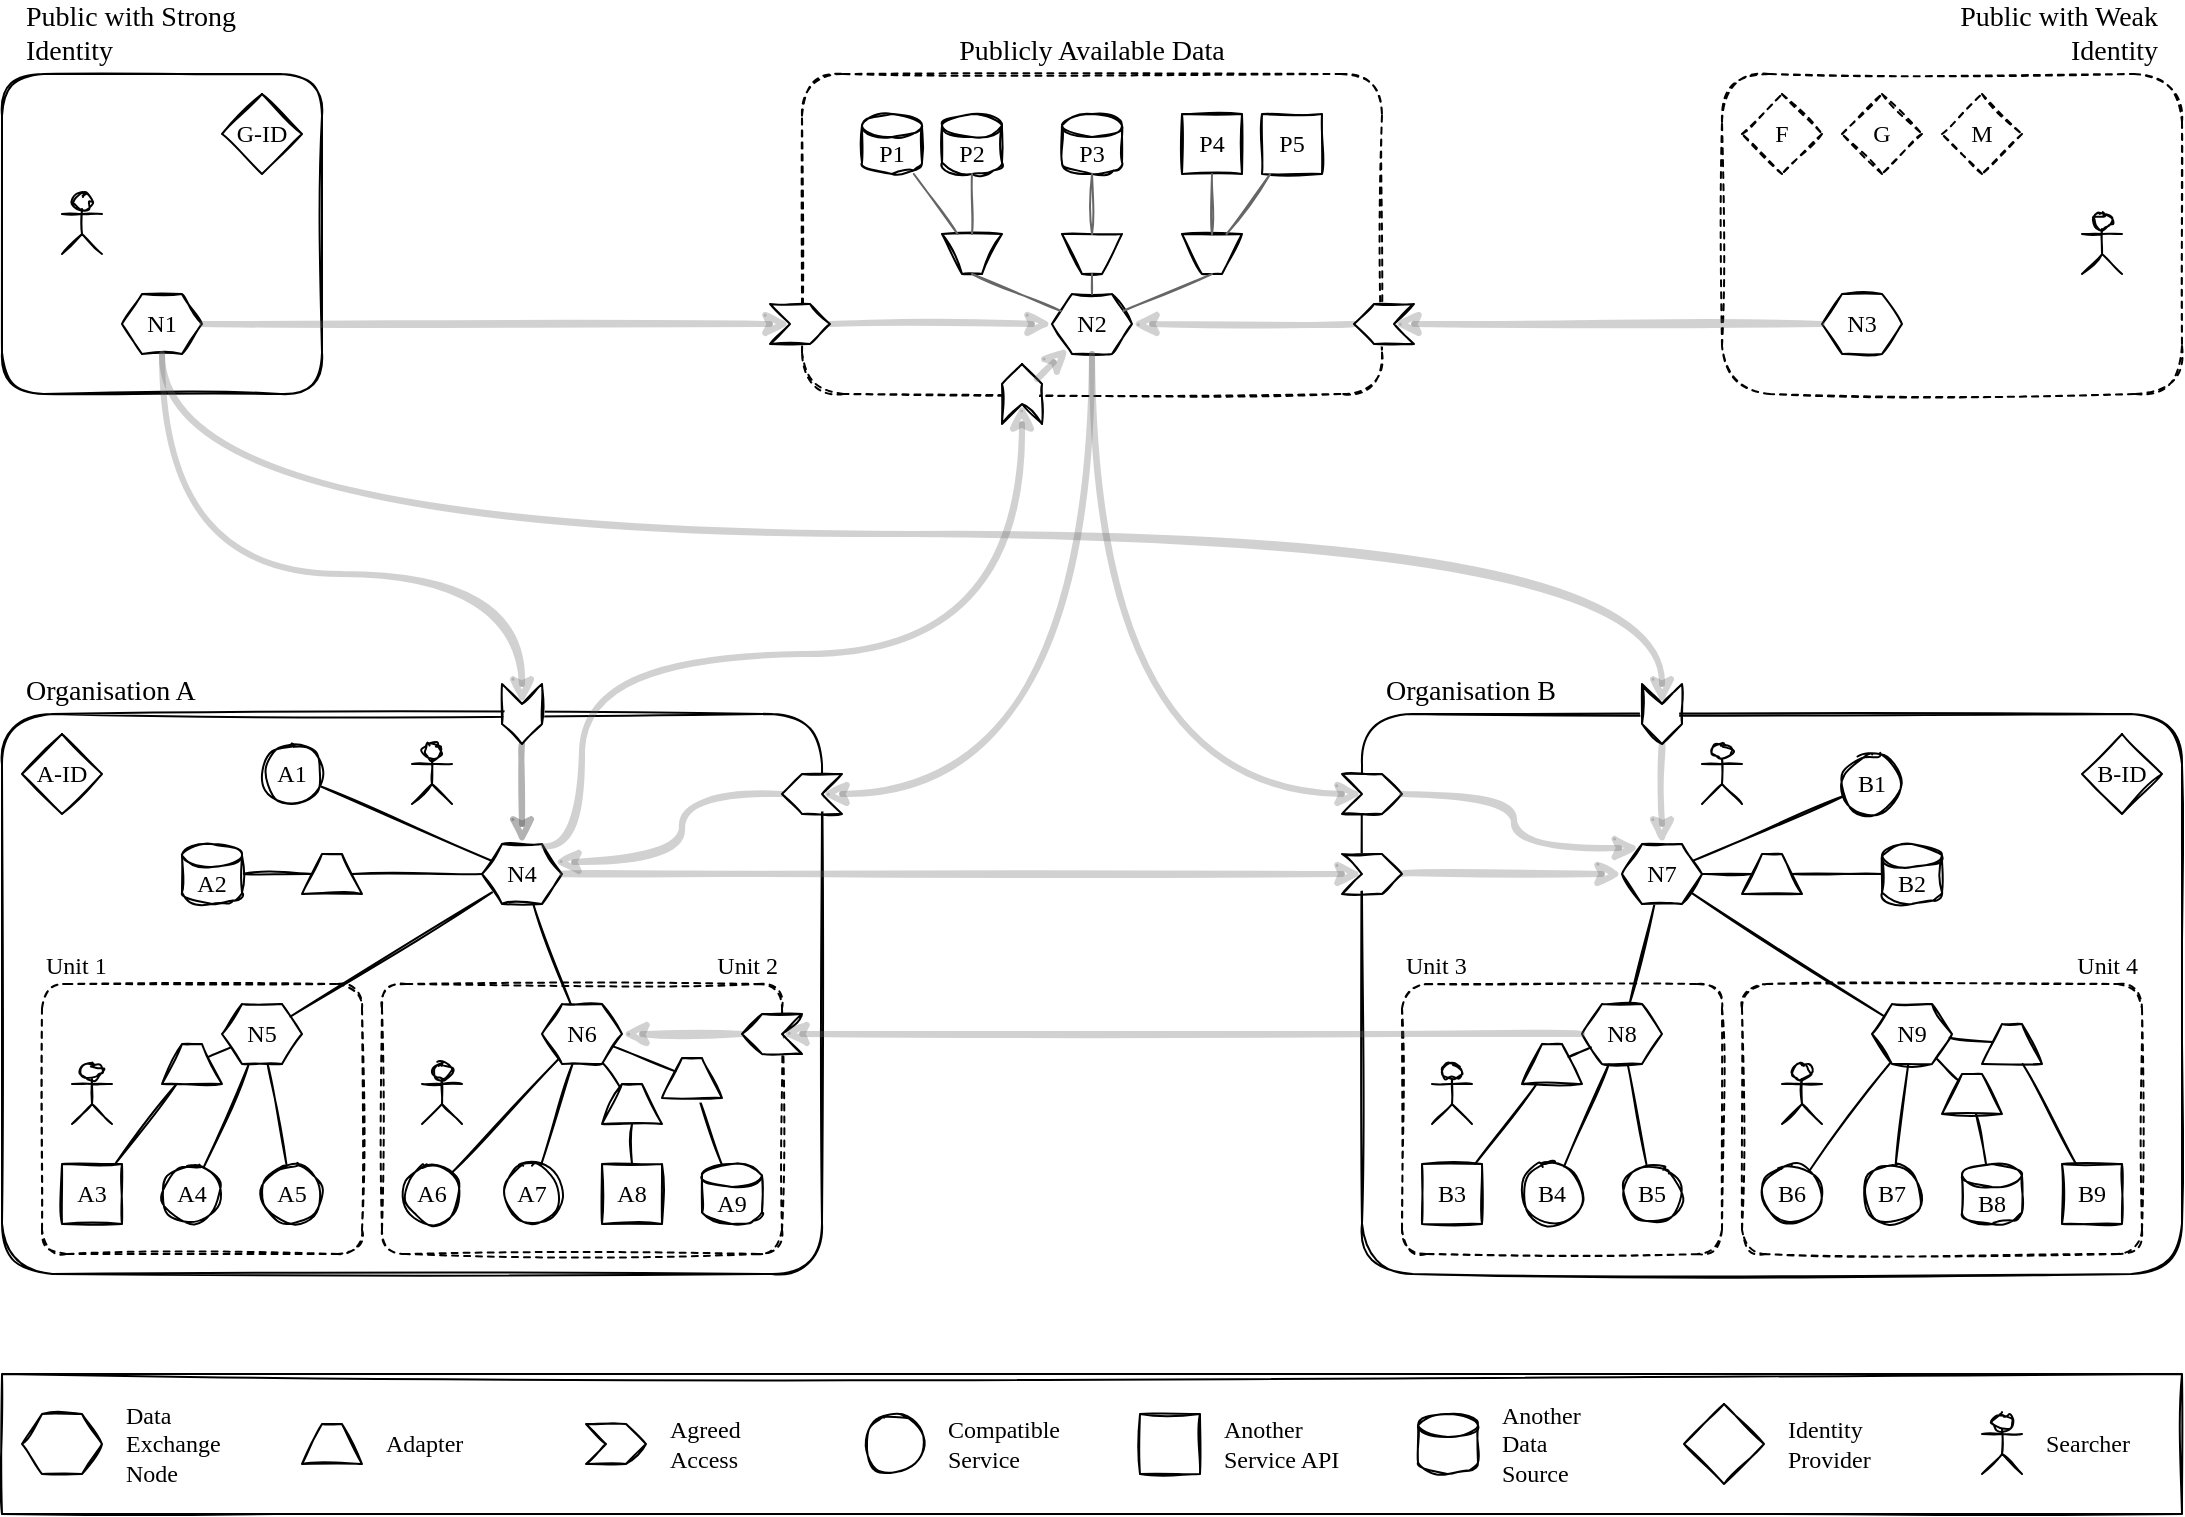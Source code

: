 <mxfile version="16.1.0" type="device" pages="8"><diagram id="rYORqije8X2wo-UdexSm" name="System"><mxGraphModel dx="1212" dy="728" grid="0" gridSize="10" guides="1" tooltips="1" connect="1" arrows="1" fold="1" page="1" pageScale="1" pageWidth="1169" pageHeight="827" math="0" shadow="0"><root><mxCell id="0"/><mxCell id="1" parent="0"/><mxCell id="Q8WAvTZty2L2rob0Hp04-2" value="" style="rounded=0;whiteSpace=wrap;html=1;sketch=1;" parent="1" vertex="1"><mxGeometry x="40" y="730" width="1090" height="70" as="geometry"/></mxCell><mxCell id="Q8WAvTZty2L2rob0Hp04-90" value="" style="group" parent="1" vertex="1" connectable="0"><mxGeometry x="40" y="380" width="410" height="300" as="geometry"/></mxCell><mxCell id="Q8WAvTZty2L2rob0Hp04-43" value="" style="rounded=1;whiteSpace=wrap;html=1;sketch=1;arcSize=9;fontFamily=Comic Sans MS;" parent="Q8WAvTZty2L2rob0Hp04-90" vertex="1"><mxGeometry y="20" width="410" height="280" as="geometry"/></mxCell><mxCell id="Q8WAvTZty2L2rob0Hp04-45" value="" style="rounded=1;whiteSpace=wrap;html=1;sketch=1;arcSize=9;dashed=1;fontFamily=Comic Sans MS;" parent="Q8WAvTZty2L2rob0Hp04-90" vertex="1"><mxGeometry x="20" y="155" width="160" height="135" as="geometry"/></mxCell><mxCell id="Q8WAvTZty2L2rob0Hp04-44" value="" style="rounded=1;whiteSpace=wrap;html=1;sketch=1;arcSize=9;dashed=1;fontFamily=Comic Sans MS;" parent="Q8WAvTZty2L2rob0Hp04-90" vertex="1"><mxGeometry x="190" y="155" width="200" height="135" as="geometry"/></mxCell><mxCell id="Q8WAvTZty2L2rob0Hp04-5" value="A6" style="ellipse;whiteSpace=wrap;html=1;aspect=fixed;sketch=1;fontFamily=Comic Sans MS;" parent="Q8WAvTZty2L2rob0Hp04-90" vertex="1"><mxGeometry x="200" y="245" width="30" height="30" as="geometry"/></mxCell><mxCell id="Q8WAvTZty2L2rob0Hp04-6" value="N6" style="shape=hexagon;perimeter=hexagonPerimeter2;whiteSpace=wrap;html=1;fixedSize=1;size=10;sketch=1;fontFamily=Comic Sans MS;" parent="Q8WAvTZty2L2rob0Hp04-90" vertex="1"><mxGeometry x="270" y="165" width="40" height="30" as="geometry"/></mxCell><mxCell id="Q8WAvTZty2L2rob0Hp04-10" style="rounded=0;orthogonalLoop=1;jettySize=auto;html=1;endArrow=none;endFill=0;sketch=1;fontFamily=Comic Sans MS;" parent="Q8WAvTZty2L2rob0Hp04-90" source="Q8WAvTZty2L2rob0Hp04-5" target="Q8WAvTZty2L2rob0Hp04-6" edge="1"><mxGeometry relative="1" as="geometry"/></mxCell><mxCell id="Q8WAvTZty2L2rob0Hp04-9" value="A7" style="ellipse;whiteSpace=wrap;html=1;aspect=fixed;sketch=1;fontFamily=Comic Sans MS;" parent="Q8WAvTZty2L2rob0Hp04-90" vertex="1"><mxGeometry x="250" y="245" width="30" height="30" as="geometry"/></mxCell><mxCell id="Q8WAvTZty2L2rob0Hp04-16" style="edgeStyle=none;rounded=0;sketch=1;orthogonalLoop=1;jettySize=auto;html=1;endArrow=none;endFill=0;fontFamily=Comic Sans MS;" parent="Q8WAvTZty2L2rob0Hp04-90" source="Q8WAvTZty2L2rob0Hp04-6" target="Q8WAvTZty2L2rob0Hp04-9" edge="1"><mxGeometry relative="1" as="geometry"/></mxCell><mxCell id="Q8WAvTZty2L2rob0Hp04-11" value="A9" style="shape=cylinder3;whiteSpace=wrap;html=1;boundedLbl=1;backgroundOutline=1;size=5.737;sketch=1;fontFamily=Comic Sans MS;" parent="Q8WAvTZty2L2rob0Hp04-90" vertex="1"><mxGeometry x="350" y="245" width="30" height="30" as="geometry"/></mxCell><mxCell id="Q8WAvTZty2L2rob0Hp04-12" value="" style="shape=trapezoid;perimeter=trapezoidPerimeter;whiteSpace=wrap;html=1;fixedSize=1;sketch=1;size=10;fontFamily=Comic Sans MS;" parent="Q8WAvTZty2L2rob0Hp04-90" vertex="1"><mxGeometry x="300" y="205" width="30" height="20" as="geometry"/></mxCell><mxCell id="Q8WAvTZty2L2rob0Hp04-14" style="edgeStyle=none;rounded=0;sketch=1;orthogonalLoop=1;jettySize=auto;html=1;endArrow=none;endFill=0;fontFamily=Comic Sans MS;" parent="Q8WAvTZty2L2rob0Hp04-90" source="Q8WAvTZty2L2rob0Hp04-6" target="Q8WAvTZty2L2rob0Hp04-12" edge="1"><mxGeometry relative="1" as="geometry"/></mxCell><mxCell id="Q8WAvTZty2L2rob0Hp04-18" style="edgeStyle=none;rounded=0;sketch=1;orthogonalLoop=1;jettySize=auto;html=1;endArrow=none;endFill=0;fontFamily=Comic Sans MS;" parent="Q8WAvTZty2L2rob0Hp04-90" source="Q8WAvTZty2L2rob0Hp04-13" target="Q8WAvTZty2L2rob0Hp04-11" edge="1"><mxGeometry relative="1" as="geometry"/></mxCell><mxCell id="Q8WAvTZty2L2rob0Hp04-13" value="" style="shape=trapezoid;perimeter=trapezoidPerimeter;whiteSpace=wrap;html=1;fixedSize=1;sketch=1;size=10;fontFamily=Comic Sans MS;" parent="Q8WAvTZty2L2rob0Hp04-90" vertex="1"><mxGeometry x="330" y="192" width="30" height="20" as="geometry"/></mxCell><mxCell id="Q8WAvTZty2L2rob0Hp04-15" style="edgeStyle=none;rounded=0;sketch=1;orthogonalLoop=1;jettySize=auto;html=1;endArrow=none;endFill=0;fontFamily=Comic Sans MS;" parent="Q8WAvTZty2L2rob0Hp04-90" source="Q8WAvTZty2L2rob0Hp04-6" target="Q8WAvTZty2L2rob0Hp04-13" edge="1"><mxGeometry relative="1" as="geometry"/></mxCell><mxCell id="Q8WAvTZty2L2rob0Hp04-19" value="A8" style="rounded=0;whiteSpace=wrap;html=1;sketch=1;fontFamily=Comic Sans MS;" parent="Q8WAvTZty2L2rob0Hp04-90" vertex="1"><mxGeometry x="300" y="245" width="30" height="30" as="geometry"/></mxCell><mxCell id="Q8WAvTZty2L2rob0Hp04-20" style="edgeStyle=none;rounded=0;sketch=1;orthogonalLoop=1;jettySize=auto;html=1;endArrow=none;endFill=0;fontFamily=Comic Sans MS;" parent="Q8WAvTZty2L2rob0Hp04-90" source="Q8WAvTZty2L2rob0Hp04-12" target="Q8WAvTZty2L2rob0Hp04-19" edge="1"><mxGeometry relative="1" as="geometry"/></mxCell><mxCell id="Q8WAvTZty2L2rob0Hp04-21" value="A4" style="ellipse;whiteSpace=wrap;html=1;aspect=fixed;sketch=1;fontFamily=Comic Sans MS;" parent="Q8WAvTZty2L2rob0Hp04-90" vertex="1"><mxGeometry x="80" y="245" width="30" height="30" as="geometry"/></mxCell><mxCell id="Q8WAvTZty2L2rob0Hp04-22" value="A5" style="ellipse;whiteSpace=wrap;html=1;aspect=fixed;sketch=1;fontFamily=Comic Sans MS;" parent="Q8WAvTZty2L2rob0Hp04-90" vertex="1"><mxGeometry x="130" y="245" width="30" height="30" as="geometry"/></mxCell><mxCell id="Q8WAvTZty2L2rob0Hp04-24" style="edgeStyle=none;rounded=0;sketch=1;orthogonalLoop=1;jettySize=auto;html=1;endArrow=none;endFill=0;fontFamily=Comic Sans MS;" parent="Q8WAvTZty2L2rob0Hp04-90" source="Q8WAvTZty2L2rob0Hp04-23" target="Q8WAvTZty2L2rob0Hp04-21" edge="1"><mxGeometry relative="1" as="geometry"/></mxCell><mxCell id="Q8WAvTZty2L2rob0Hp04-25" style="edgeStyle=none;rounded=0;sketch=1;orthogonalLoop=1;jettySize=auto;html=1;endArrow=none;endFill=0;fontFamily=Comic Sans MS;" parent="Q8WAvTZty2L2rob0Hp04-90" source="Q8WAvTZty2L2rob0Hp04-23" target="Q8WAvTZty2L2rob0Hp04-22" edge="1"><mxGeometry relative="1" as="geometry"/></mxCell><mxCell id="Q8WAvTZty2L2rob0Hp04-23" value="N5" style="shape=hexagon;perimeter=hexagonPerimeter2;whiteSpace=wrap;html=1;fixedSize=1;size=10;sketch=1;fontFamily=Comic Sans MS;" parent="Q8WAvTZty2L2rob0Hp04-90" vertex="1"><mxGeometry x="110" y="165" width="40" height="30" as="geometry"/></mxCell><mxCell id="Q8WAvTZty2L2rob0Hp04-27" style="edgeStyle=none;rounded=0;sketch=1;orthogonalLoop=1;jettySize=auto;html=1;endArrow=none;endFill=0;fontFamily=Comic Sans MS;" parent="Q8WAvTZty2L2rob0Hp04-90" source="Q8WAvTZty2L2rob0Hp04-26" target="Q8WAvTZty2L2rob0Hp04-6" edge="1"><mxGeometry relative="1" as="geometry"/></mxCell><mxCell id="Q8WAvTZty2L2rob0Hp04-28" style="edgeStyle=none;rounded=0;sketch=1;orthogonalLoop=1;jettySize=auto;html=1;endArrow=none;endFill=0;fontFamily=Comic Sans MS;" parent="Q8WAvTZty2L2rob0Hp04-90" source="Q8WAvTZty2L2rob0Hp04-26" target="Q8WAvTZty2L2rob0Hp04-23" edge="1"><mxGeometry relative="1" as="geometry"/></mxCell><mxCell id="Q8WAvTZty2L2rob0Hp04-26" value="N4" style="shape=hexagon;perimeter=hexagonPerimeter2;whiteSpace=wrap;html=1;fixedSize=1;size=10;sketch=1;fontFamily=Comic Sans MS;" parent="Q8WAvTZty2L2rob0Hp04-90" vertex="1"><mxGeometry x="240" y="85" width="40" height="30" as="geometry"/></mxCell><mxCell id="Q8WAvTZty2L2rob0Hp04-29" value="" style="shape=trapezoid;perimeter=trapezoidPerimeter;whiteSpace=wrap;html=1;fixedSize=1;sketch=1;size=10;fontFamily=Comic Sans MS;" parent="Q8WAvTZty2L2rob0Hp04-90" vertex="1"><mxGeometry x="150" y="90" width="30" height="20" as="geometry"/></mxCell><mxCell id="Q8WAvTZty2L2rob0Hp04-33" style="edgeStyle=none;rounded=0;sketch=1;orthogonalLoop=1;jettySize=auto;html=1;endArrow=none;endFill=0;fontFamily=Comic Sans MS;" parent="Q8WAvTZty2L2rob0Hp04-90" source="Q8WAvTZty2L2rob0Hp04-26" target="Q8WAvTZty2L2rob0Hp04-29" edge="1"><mxGeometry relative="1" as="geometry"/></mxCell><mxCell id="Q8WAvTZty2L2rob0Hp04-32" style="edgeStyle=none;rounded=0;sketch=1;orthogonalLoop=1;jettySize=auto;html=1;endArrow=none;endFill=0;fontFamily=Comic Sans MS;" parent="Q8WAvTZty2L2rob0Hp04-90" source="Q8WAvTZty2L2rob0Hp04-30" target="Q8WAvTZty2L2rob0Hp04-29" edge="1"><mxGeometry relative="1" as="geometry"/></mxCell><mxCell id="Q8WAvTZty2L2rob0Hp04-30" value="A2" style="shape=cylinder3;whiteSpace=wrap;html=1;boundedLbl=1;backgroundOutline=1;size=5.737;sketch=1;fontFamily=Comic Sans MS;" parent="Q8WAvTZty2L2rob0Hp04-90" vertex="1"><mxGeometry x="90" y="85" width="30" height="30" as="geometry"/></mxCell><mxCell id="Q8WAvTZty2L2rob0Hp04-35" style="edgeStyle=none;rounded=0;sketch=1;orthogonalLoop=1;jettySize=auto;html=1;endArrow=none;endFill=0;fontFamily=Comic Sans MS;" parent="Q8WAvTZty2L2rob0Hp04-90" source="Q8WAvTZty2L2rob0Hp04-34" target="Q8WAvTZty2L2rob0Hp04-26" edge="1"><mxGeometry relative="1" as="geometry"/></mxCell><mxCell id="Q8WAvTZty2L2rob0Hp04-34" value="A1" style="ellipse;whiteSpace=wrap;html=1;aspect=fixed;sketch=1;fontFamily=Comic Sans MS;" parent="Q8WAvTZty2L2rob0Hp04-90" vertex="1"><mxGeometry x="130" y="35" width="30" height="30" as="geometry"/></mxCell><mxCell id="Q8WAvTZty2L2rob0Hp04-39" style="edgeStyle=none;rounded=0;sketch=1;orthogonalLoop=1;jettySize=auto;html=1;endArrow=none;endFill=0;fontFamily=Comic Sans MS;" parent="Q8WAvTZty2L2rob0Hp04-90" source="Q8WAvTZty2L2rob0Hp04-37" target="Q8WAvTZty2L2rob0Hp04-23" edge="1"><mxGeometry relative="1" as="geometry"/></mxCell><mxCell id="Q8WAvTZty2L2rob0Hp04-37" value="" style="shape=trapezoid;perimeter=trapezoidPerimeter;whiteSpace=wrap;html=1;fixedSize=1;sketch=1;size=10;fontFamily=Comic Sans MS;" parent="Q8WAvTZty2L2rob0Hp04-90" vertex="1"><mxGeometry x="80" y="185" width="30" height="20" as="geometry"/></mxCell><mxCell id="Q8WAvTZty2L2rob0Hp04-38" value="A3" style="rounded=0;whiteSpace=wrap;html=1;sketch=1;fontFamily=Comic Sans MS;" parent="Q8WAvTZty2L2rob0Hp04-90" vertex="1"><mxGeometry x="30" y="245" width="30" height="30" as="geometry"/></mxCell><mxCell id="Q8WAvTZty2L2rob0Hp04-36" style="edgeStyle=none;rounded=0;sketch=1;orthogonalLoop=1;jettySize=auto;html=1;endArrow=none;endFill=0;fontFamily=Comic Sans MS;" parent="Q8WAvTZty2L2rob0Hp04-90" source="Q8WAvTZty2L2rob0Hp04-37" target="Q8WAvTZty2L2rob0Hp04-38" edge="1"><mxGeometry relative="1" as="geometry"/></mxCell><mxCell id="Q8WAvTZty2L2rob0Hp04-40" value="" style="shape=umlActor;verticalLabelPosition=bottom;verticalAlign=top;html=1;outlineConnect=0;sketch=1;fontFamily=Comic Sans MS;" parent="Q8WAvTZty2L2rob0Hp04-90" vertex="1"><mxGeometry x="35" y="195" width="20" height="30" as="geometry"/></mxCell><mxCell id="Q8WAvTZty2L2rob0Hp04-41" value="" style="shape=umlActor;verticalLabelPosition=bottom;verticalAlign=top;html=1;outlineConnect=0;sketch=1;fontFamily=Comic Sans MS;" parent="Q8WAvTZty2L2rob0Hp04-90" vertex="1"><mxGeometry x="210" y="195" width="20" height="30" as="geometry"/></mxCell><mxCell id="Q8WAvTZty2L2rob0Hp04-42" value="" style="shape=umlActor;verticalLabelPosition=bottom;verticalAlign=top;html=1;outlineConnect=0;sketch=1;fontFamily=Comic Sans MS;" parent="Q8WAvTZty2L2rob0Hp04-90" vertex="1"><mxGeometry x="205" y="35" width="20" height="30" as="geometry"/></mxCell><mxCell id="Q8WAvTZty2L2rob0Hp04-46" value="A-ID" style="rhombus;whiteSpace=wrap;html=1;sketch=1;fontFamily=Comic Sans MS;" parent="Q8WAvTZty2L2rob0Hp04-90" vertex="1"><mxGeometry x="10" y="30" width="40" height="40" as="geometry"/></mxCell><mxCell id="Q8WAvTZty2L2rob0Hp04-87" value="Organisation A" style="text;html=1;strokeColor=none;fillColor=none;align=left;verticalAlign=bottom;whiteSpace=wrap;rounded=0;dashed=1;sketch=1;fontFamily=Comic Sans MS;fontStyle=0;fontSize=14;" parent="Q8WAvTZty2L2rob0Hp04-90" vertex="1"><mxGeometry x="10" width="110" height="20" as="geometry"/></mxCell><mxCell id="Q8WAvTZty2L2rob0Hp04-88" value="Unit 1" style="text;html=1;strokeColor=none;fillColor=none;align=left;verticalAlign=bottom;whiteSpace=wrap;rounded=0;dashed=1;sketch=1;fontFamily=Comic Sans MS;" parent="Q8WAvTZty2L2rob0Hp04-90" vertex="1"><mxGeometry x="20" y="135" width="60" height="20" as="geometry"/></mxCell><mxCell id="Q8WAvTZty2L2rob0Hp04-89" value="Unit 2" style="text;html=1;strokeColor=none;fillColor=none;align=right;verticalAlign=bottom;whiteSpace=wrap;rounded=0;dashed=1;sketch=1;fontFamily=Comic Sans MS;" parent="Q8WAvTZty2L2rob0Hp04-90" vertex="1"><mxGeometry x="350" y="135" width="40" height="20" as="geometry"/></mxCell><mxCell id="Q8WAvTZty2L2rob0Hp04-243" style="edgeStyle=orthogonalEdgeStyle;curved=1;rounded=0;sketch=1;orthogonalLoop=1;jettySize=auto;html=1;fontFamily=Comic Sans MS;fontSize=12;endArrow=classic;endFill=1;strokeColor=#666666;strokeWidth=3;opacity=30;" parent="Q8WAvTZty2L2rob0Hp04-90" source="Q8WAvTZty2L2rob0Hp04-136" target="Q8WAvTZty2L2rob0Hp04-6" edge="1"><mxGeometry relative="1" as="geometry"><Array as="points"><mxPoint x="340" y="180"/></Array></mxGeometry></mxCell><mxCell id="Q8WAvTZty2L2rob0Hp04-136" value="" style="shape=step;perimeter=stepPerimeter;whiteSpace=wrap;html=1;fixedSize=1;sketch=1;fontFamily=Comic Sans MS;size=10;rotation=-180;" parent="Q8WAvTZty2L2rob0Hp04-90" vertex="1"><mxGeometry x="370" y="170" width="30" height="20" as="geometry"/></mxCell><mxCell id="Q8WAvTZty2L2rob0Hp04-234" style="edgeStyle=orthogonalEdgeStyle;curved=1;rounded=0;sketch=1;orthogonalLoop=1;jettySize=auto;html=1;fontFamily=Comic Sans MS;fontSize=12;endArrow=classic;endFill=1;strokeColor=#666666;strokeWidth=3;opacity=50;" parent="Q8WAvTZty2L2rob0Hp04-90" source="Q8WAvTZty2L2rob0Hp04-137" target="Q8WAvTZty2L2rob0Hp04-26" edge="1"><mxGeometry relative="1" as="geometry"/></mxCell><mxCell id="Q8WAvTZty2L2rob0Hp04-137" value="" style="shape=step;perimeter=stepPerimeter;whiteSpace=wrap;html=1;fixedSize=1;sketch=1;fontFamily=Comic Sans MS;size=10;rotation=90;" parent="Q8WAvTZty2L2rob0Hp04-90" vertex="1"><mxGeometry x="245" y="10" width="30" height="20" as="geometry"/></mxCell><mxCell id="Q8WAvTZty2L2rob0Hp04-231" style="rounded=0;sketch=1;orthogonalLoop=1;jettySize=auto;html=1;fontFamily=Comic Sans MS;fontSize=12;endArrow=classic;endFill=1;strokeColor=#666666;strokeWidth=3;opacity=30;edgeStyle=orthogonalEdgeStyle;curved=1;entryX=1;entryY=0.25;entryDx=0;entryDy=0;" parent="Q8WAvTZty2L2rob0Hp04-90" source="Q8WAvTZty2L2rob0Hp04-221" target="Q8WAvTZty2L2rob0Hp04-26" edge="1"><mxGeometry relative="1" as="geometry"><Array as="points"><mxPoint x="340" y="60"/><mxPoint x="340" y="94"/></Array></mxGeometry></mxCell><mxCell id="Q8WAvTZty2L2rob0Hp04-221" value="" style="shape=step;perimeter=stepPerimeter;whiteSpace=wrap;html=1;fixedSize=1;sketch=1;fontFamily=Comic Sans MS;size=10;rotation=-180;" parent="Q8WAvTZty2L2rob0Hp04-90" vertex="1"><mxGeometry x="390" y="50" width="30" height="20" as="geometry"/></mxCell><mxCell id="Q8WAvTZty2L2rob0Hp04-91" value="" style="group;align=left;strokeColor=none;" parent="1" vertex="1" connectable="0"><mxGeometry x="720" y="380" width="410" height="300" as="geometry"/></mxCell><mxCell id="Q8WAvTZty2L2rob0Hp04-92" value="" style="rounded=1;whiteSpace=wrap;html=1;sketch=1;arcSize=9;fontFamily=Comic Sans MS;" parent="Q8WAvTZty2L2rob0Hp04-91" vertex="1"><mxGeometry y="20" width="410" height="280" as="geometry"/></mxCell><mxCell id="Q8WAvTZty2L2rob0Hp04-93" value="" style="rounded=1;whiteSpace=wrap;html=1;sketch=1;arcSize=9;dashed=1;fontFamily=Comic Sans MS;" parent="Q8WAvTZty2L2rob0Hp04-91" vertex="1"><mxGeometry x="20" y="155" width="160" height="135" as="geometry"/></mxCell><mxCell id="Q8WAvTZty2L2rob0Hp04-94" value="" style="rounded=1;whiteSpace=wrap;html=1;sketch=1;arcSize=9;dashed=1;fontFamily=Comic Sans MS;" parent="Q8WAvTZty2L2rob0Hp04-91" vertex="1"><mxGeometry x="190" y="155" width="200" height="135" as="geometry"/></mxCell><mxCell id="Q8WAvTZty2L2rob0Hp04-95" value="B6" style="ellipse;whiteSpace=wrap;html=1;aspect=fixed;sketch=1;fontFamily=Comic Sans MS;" parent="Q8WAvTZty2L2rob0Hp04-91" vertex="1"><mxGeometry x="200" y="245" width="30" height="30" as="geometry"/></mxCell><mxCell id="Q8WAvTZty2L2rob0Hp04-96" value="N9" style="shape=hexagon;perimeter=hexagonPerimeter2;whiteSpace=wrap;html=1;fixedSize=1;size=10;sketch=1;fontFamily=Comic Sans MS;" parent="Q8WAvTZty2L2rob0Hp04-91" vertex="1"><mxGeometry x="255" y="165" width="40" height="30" as="geometry"/></mxCell><mxCell id="Q8WAvTZty2L2rob0Hp04-97" style="rounded=0;orthogonalLoop=1;jettySize=auto;html=1;endArrow=none;endFill=0;sketch=1;fontFamily=Comic Sans MS;" parent="Q8WAvTZty2L2rob0Hp04-91" source="Q8WAvTZty2L2rob0Hp04-95" target="Q8WAvTZty2L2rob0Hp04-96" edge="1"><mxGeometry relative="1" as="geometry"/></mxCell><mxCell id="Q8WAvTZty2L2rob0Hp04-98" value="B7" style="ellipse;whiteSpace=wrap;html=1;aspect=fixed;sketch=1;fontFamily=Comic Sans MS;" parent="Q8WAvTZty2L2rob0Hp04-91" vertex="1"><mxGeometry x="250" y="245" width="30" height="30" as="geometry"/></mxCell><mxCell id="Q8WAvTZty2L2rob0Hp04-99" style="edgeStyle=none;rounded=0;sketch=1;orthogonalLoop=1;jettySize=auto;html=1;endArrow=none;endFill=0;fontFamily=Comic Sans MS;" parent="Q8WAvTZty2L2rob0Hp04-91" source="Q8WAvTZty2L2rob0Hp04-96" target="Q8WAvTZty2L2rob0Hp04-98" edge="1"><mxGeometry relative="1" as="geometry"/></mxCell><mxCell id="Q8WAvTZty2L2rob0Hp04-100" value="B8" style="shape=cylinder3;whiteSpace=wrap;html=1;boundedLbl=1;backgroundOutline=1;size=5.737;sketch=1;fontFamily=Comic Sans MS;" parent="Q8WAvTZty2L2rob0Hp04-91" vertex="1"><mxGeometry x="300" y="245" width="30" height="30" as="geometry"/></mxCell><mxCell id="Q8WAvTZty2L2rob0Hp04-101" value="" style="shape=trapezoid;perimeter=trapezoidPerimeter;whiteSpace=wrap;html=1;fixedSize=1;sketch=1;size=10;fontFamily=Comic Sans MS;" parent="Q8WAvTZty2L2rob0Hp04-91" vertex="1"><mxGeometry x="310" y="175" width="30" height="20" as="geometry"/></mxCell><mxCell id="Q8WAvTZty2L2rob0Hp04-102" style="edgeStyle=none;rounded=0;sketch=1;orthogonalLoop=1;jettySize=auto;html=1;endArrow=none;endFill=0;fontFamily=Comic Sans MS;" parent="Q8WAvTZty2L2rob0Hp04-91" source="Q8WAvTZty2L2rob0Hp04-96" target="Q8WAvTZty2L2rob0Hp04-101" edge="1"><mxGeometry relative="1" as="geometry"/></mxCell><mxCell id="Q8WAvTZty2L2rob0Hp04-103" style="edgeStyle=none;rounded=0;sketch=1;orthogonalLoop=1;jettySize=auto;html=1;endArrow=none;endFill=0;fontFamily=Comic Sans MS;" parent="Q8WAvTZty2L2rob0Hp04-91" source="Q8WAvTZty2L2rob0Hp04-104" target="Q8WAvTZty2L2rob0Hp04-100" edge="1"><mxGeometry relative="1" as="geometry"/></mxCell><mxCell id="Q8WAvTZty2L2rob0Hp04-104" value="" style="shape=trapezoid;perimeter=trapezoidPerimeter;whiteSpace=wrap;html=1;fixedSize=1;sketch=1;size=10;fontFamily=Comic Sans MS;" parent="Q8WAvTZty2L2rob0Hp04-91" vertex="1"><mxGeometry x="290" y="200" width="30" height="20" as="geometry"/></mxCell><mxCell id="Q8WAvTZty2L2rob0Hp04-105" style="edgeStyle=none;rounded=0;sketch=1;orthogonalLoop=1;jettySize=auto;html=1;endArrow=none;endFill=0;fontFamily=Comic Sans MS;" parent="Q8WAvTZty2L2rob0Hp04-91" source="Q8WAvTZty2L2rob0Hp04-96" target="Q8WAvTZty2L2rob0Hp04-104" edge="1"><mxGeometry relative="1" as="geometry"/></mxCell><mxCell id="Q8WAvTZty2L2rob0Hp04-106" value="B9" style="rounded=0;whiteSpace=wrap;html=1;sketch=1;fontFamily=Comic Sans MS;" parent="Q8WAvTZty2L2rob0Hp04-91" vertex="1"><mxGeometry x="350" y="245" width="30" height="30" as="geometry"/></mxCell><mxCell id="Q8WAvTZty2L2rob0Hp04-107" style="edgeStyle=none;rounded=0;sketch=1;orthogonalLoop=1;jettySize=auto;html=1;endArrow=none;endFill=0;fontFamily=Comic Sans MS;" parent="Q8WAvTZty2L2rob0Hp04-91" source="Q8WAvTZty2L2rob0Hp04-101" target="Q8WAvTZty2L2rob0Hp04-106" edge="1"><mxGeometry relative="1" as="geometry"/></mxCell><mxCell id="Q8WAvTZty2L2rob0Hp04-108" value="B4" style="ellipse;whiteSpace=wrap;html=1;aspect=fixed;sketch=1;fontFamily=Comic Sans MS;" parent="Q8WAvTZty2L2rob0Hp04-91" vertex="1"><mxGeometry x="80" y="245" width="30" height="30" as="geometry"/></mxCell><mxCell id="Q8WAvTZty2L2rob0Hp04-109" value="B5" style="ellipse;whiteSpace=wrap;html=1;aspect=fixed;sketch=1;fontFamily=Comic Sans MS;" parent="Q8WAvTZty2L2rob0Hp04-91" vertex="1"><mxGeometry x="130" y="245" width="30" height="30" as="geometry"/></mxCell><mxCell id="Q8WAvTZty2L2rob0Hp04-110" style="edgeStyle=none;rounded=0;sketch=1;orthogonalLoop=1;jettySize=auto;html=1;endArrow=none;endFill=0;fontFamily=Comic Sans MS;" parent="Q8WAvTZty2L2rob0Hp04-91" source="Q8WAvTZty2L2rob0Hp04-112" target="Q8WAvTZty2L2rob0Hp04-108" edge="1"><mxGeometry relative="1" as="geometry"/></mxCell><mxCell id="Q8WAvTZty2L2rob0Hp04-111" style="edgeStyle=none;rounded=0;sketch=1;orthogonalLoop=1;jettySize=auto;html=1;endArrow=none;endFill=0;fontFamily=Comic Sans MS;" parent="Q8WAvTZty2L2rob0Hp04-91" source="Q8WAvTZty2L2rob0Hp04-112" target="Q8WAvTZty2L2rob0Hp04-109" edge="1"><mxGeometry relative="1" as="geometry"/></mxCell><mxCell id="Q8WAvTZty2L2rob0Hp04-112" value="N8" style="shape=hexagon;perimeter=hexagonPerimeter2;whiteSpace=wrap;html=1;fixedSize=1;size=10;sketch=1;fontFamily=Comic Sans MS;" parent="Q8WAvTZty2L2rob0Hp04-91" vertex="1"><mxGeometry x="110" y="165" width="40" height="30" as="geometry"/></mxCell><mxCell id="Q8WAvTZty2L2rob0Hp04-113" style="edgeStyle=none;rounded=0;sketch=1;orthogonalLoop=1;jettySize=auto;html=1;endArrow=none;endFill=0;fontFamily=Comic Sans MS;" parent="Q8WAvTZty2L2rob0Hp04-91" source="Q8WAvTZty2L2rob0Hp04-115" target="Q8WAvTZty2L2rob0Hp04-96" edge="1"><mxGeometry relative="1" as="geometry"/></mxCell><mxCell id="Q8WAvTZty2L2rob0Hp04-114" style="edgeStyle=none;rounded=0;sketch=1;orthogonalLoop=1;jettySize=auto;html=1;endArrow=none;endFill=0;fontFamily=Comic Sans MS;" parent="Q8WAvTZty2L2rob0Hp04-91" source="Q8WAvTZty2L2rob0Hp04-115" target="Q8WAvTZty2L2rob0Hp04-112" edge="1"><mxGeometry relative="1" as="geometry"/></mxCell><mxCell id="Q8WAvTZty2L2rob0Hp04-115" value="N7" style="shape=hexagon;perimeter=hexagonPerimeter2;whiteSpace=wrap;html=1;fixedSize=1;size=10;sketch=1;fontFamily=Comic Sans MS;" parent="Q8WAvTZty2L2rob0Hp04-91" vertex="1"><mxGeometry x="130" y="85" width="40" height="30" as="geometry"/></mxCell><mxCell id="Q8WAvTZty2L2rob0Hp04-116" value="" style="shape=trapezoid;perimeter=trapezoidPerimeter;whiteSpace=wrap;html=1;fixedSize=1;sketch=1;size=10;fontFamily=Comic Sans MS;" parent="Q8WAvTZty2L2rob0Hp04-91" vertex="1"><mxGeometry x="190" y="90" width="30" height="20" as="geometry"/></mxCell><mxCell id="Q8WAvTZty2L2rob0Hp04-117" style="edgeStyle=none;rounded=0;sketch=1;orthogonalLoop=1;jettySize=auto;html=1;endArrow=none;endFill=0;fontFamily=Comic Sans MS;" parent="Q8WAvTZty2L2rob0Hp04-91" source="Q8WAvTZty2L2rob0Hp04-115" target="Q8WAvTZty2L2rob0Hp04-116" edge="1"><mxGeometry relative="1" as="geometry"/></mxCell><mxCell id="Q8WAvTZty2L2rob0Hp04-118" style="edgeStyle=none;rounded=0;sketch=1;orthogonalLoop=1;jettySize=auto;html=1;endArrow=none;endFill=0;fontFamily=Comic Sans MS;" parent="Q8WAvTZty2L2rob0Hp04-91" source="Q8WAvTZty2L2rob0Hp04-119" target="Q8WAvTZty2L2rob0Hp04-116" edge="1"><mxGeometry relative="1" as="geometry"/></mxCell><mxCell id="Q8WAvTZty2L2rob0Hp04-119" value="B2" style="shape=cylinder3;whiteSpace=wrap;html=1;boundedLbl=1;backgroundOutline=1;size=5.737;sketch=1;fontFamily=Comic Sans MS;" parent="Q8WAvTZty2L2rob0Hp04-91" vertex="1"><mxGeometry x="260" y="85" width="30" height="30" as="geometry"/></mxCell><mxCell id="Q8WAvTZty2L2rob0Hp04-120" style="edgeStyle=none;rounded=0;sketch=1;orthogonalLoop=1;jettySize=auto;html=1;endArrow=none;endFill=0;fontFamily=Comic Sans MS;" parent="Q8WAvTZty2L2rob0Hp04-91" source="Q8WAvTZty2L2rob0Hp04-121" target="Q8WAvTZty2L2rob0Hp04-115" edge="1"><mxGeometry relative="1" as="geometry"/></mxCell><mxCell id="Q8WAvTZty2L2rob0Hp04-121" value="B1" style="ellipse;whiteSpace=wrap;html=1;aspect=fixed;sketch=1;fontFamily=Comic Sans MS;" parent="Q8WAvTZty2L2rob0Hp04-91" vertex="1"><mxGeometry x="240" y="40" width="30" height="30" as="geometry"/></mxCell><mxCell id="Q8WAvTZty2L2rob0Hp04-122" style="edgeStyle=none;rounded=0;sketch=1;orthogonalLoop=1;jettySize=auto;html=1;endArrow=none;endFill=0;fontFamily=Comic Sans MS;" parent="Q8WAvTZty2L2rob0Hp04-91" source="Q8WAvTZty2L2rob0Hp04-123" target="Q8WAvTZty2L2rob0Hp04-112" edge="1"><mxGeometry relative="1" as="geometry"/></mxCell><mxCell id="Q8WAvTZty2L2rob0Hp04-123" value="" style="shape=trapezoid;perimeter=trapezoidPerimeter;whiteSpace=wrap;html=1;fixedSize=1;sketch=1;size=10;fontFamily=Comic Sans MS;" parent="Q8WAvTZty2L2rob0Hp04-91" vertex="1"><mxGeometry x="80" y="185" width="30" height="20" as="geometry"/></mxCell><mxCell id="Q8WAvTZty2L2rob0Hp04-124" value="B3" style="rounded=0;whiteSpace=wrap;html=1;sketch=1;fontFamily=Comic Sans MS;" parent="Q8WAvTZty2L2rob0Hp04-91" vertex="1"><mxGeometry x="30" y="245" width="30" height="30" as="geometry"/></mxCell><mxCell id="Q8WAvTZty2L2rob0Hp04-125" style="edgeStyle=none;rounded=0;sketch=1;orthogonalLoop=1;jettySize=auto;html=1;endArrow=none;endFill=0;fontFamily=Comic Sans MS;" parent="Q8WAvTZty2L2rob0Hp04-91" source="Q8WAvTZty2L2rob0Hp04-123" target="Q8WAvTZty2L2rob0Hp04-124" edge="1"><mxGeometry relative="1" as="geometry"/></mxCell><mxCell id="Q8WAvTZty2L2rob0Hp04-126" value="" style="shape=umlActor;verticalLabelPosition=bottom;verticalAlign=top;html=1;outlineConnect=0;sketch=1;fontFamily=Comic Sans MS;" parent="Q8WAvTZty2L2rob0Hp04-91" vertex="1"><mxGeometry x="35" y="195" width="20" height="30" as="geometry"/></mxCell><mxCell id="Q8WAvTZty2L2rob0Hp04-127" value="" style="shape=umlActor;verticalLabelPosition=bottom;verticalAlign=top;html=1;outlineConnect=0;sketch=1;fontFamily=Comic Sans MS;" parent="Q8WAvTZty2L2rob0Hp04-91" vertex="1"><mxGeometry x="210" y="195" width="20" height="30" as="geometry"/></mxCell><mxCell id="Q8WAvTZty2L2rob0Hp04-128" value="" style="shape=umlActor;verticalLabelPosition=bottom;verticalAlign=top;html=1;outlineConnect=0;sketch=1;fontFamily=Comic Sans MS;" parent="Q8WAvTZty2L2rob0Hp04-91" vertex="1"><mxGeometry x="170" y="35" width="20" height="30" as="geometry"/></mxCell><mxCell id="Q8WAvTZty2L2rob0Hp04-129" value="B-ID" style="rhombus;whiteSpace=wrap;html=1;sketch=1;fontFamily=Comic Sans MS;" parent="Q8WAvTZty2L2rob0Hp04-91" vertex="1"><mxGeometry x="360" y="30" width="40" height="40" as="geometry"/></mxCell><mxCell id="Q8WAvTZty2L2rob0Hp04-130" value="Organisation B" style="text;html=1;strokeColor=none;fillColor=none;align=left;verticalAlign=bottom;whiteSpace=wrap;rounded=0;dashed=1;sketch=1;fontFamily=Comic Sans MS;fontStyle=0;fontSize=14;" parent="Q8WAvTZty2L2rob0Hp04-91" vertex="1"><mxGeometry x="10" width="110" height="20" as="geometry"/></mxCell><mxCell id="Q8WAvTZty2L2rob0Hp04-131" value="Unit 3" style="text;html=1;strokeColor=none;fillColor=none;align=left;verticalAlign=bottom;whiteSpace=wrap;rounded=0;dashed=1;sketch=1;fontFamily=Comic Sans MS;" parent="Q8WAvTZty2L2rob0Hp04-91" vertex="1"><mxGeometry x="20" y="135" width="60" height="20" as="geometry"/></mxCell><mxCell id="Q8WAvTZty2L2rob0Hp04-132" value="Unit 4" style="text;html=1;strokeColor=none;fillColor=none;align=right;verticalAlign=bottom;whiteSpace=wrap;rounded=0;dashed=1;sketch=1;fontFamily=Comic Sans MS;" parent="Q8WAvTZty2L2rob0Hp04-91" vertex="1"><mxGeometry x="350" y="135" width="40" height="20" as="geometry"/></mxCell><mxCell id="Q8WAvTZty2L2rob0Hp04-233" style="edgeStyle=orthogonalEdgeStyle;curved=1;rounded=0;sketch=1;orthogonalLoop=1;jettySize=auto;html=1;fontFamily=Comic Sans MS;fontSize=12;endArrow=classic;endFill=1;strokeColor=#666666;strokeWidth=3;opacity=30;" parent="Q8WAvTZty2L2rob0Hp04-91" source="Q8WAvTZty2L2rob0Hp04-135" target="Q8WAvTZty2L2rob0Hp04-115" edge="1"><mxGeometry relative="1" as="geometry"/></mxCell><mxCell id="Q8WAvTZty2L2rob0Hp04-135" value="" style="shape=step;perimeter=stepPerimeter;whiteSpace=wrap;html=1;fixedSize=1;sketch=1;fontFamily=Comic Sans MS;size=10;" parent="Q8WAvTZty2L2rob0Hp04-91" vertex="1"><mxGeometry x="-10" y="90" width="30" height="20" as="geometry"/></mxCell><mxCell id="Q8WAvTZty2L2rob0Hp04-232" style="edgeStyle=orthogonalEdgeStyle;curved=1;rounded=0;sketch=1;orthogonalLoop=1;jettySize=auto;html=1;fontFamily=Comic Sans MS;fontSize=12;endArrow=classic;endFill=1;strokeColor=#666666;strokeWidth=3;opacity=30;" parent="Q8WAvTZty2L2rob0Hp04-91" source="Q8WAvTZty2L2rob0Hp04-138" target="Q8WAvTZty2L2rob0Hp04-115" edge="1"><mxGeometry relative="1" as="geometry"/></mxCell><mxCell id="Q8WAvTZty2L2rob0Hp04-138" value="" style="shape=step;perimeter=stepPerimeter;whiteSpace=wrap;html=1;fixedSize=1;sketch=1;fontFamily=Comic Sans MS;size=10;rotation=90;" parent="Q8WAvTZty2L2rob0Hp04-91" vertex="1"><mxGeometry x="135" y="10" width="30" height="20" as="geometry"/></mxCell><mxCell id="Q8WAvTZty2L2rob0Hp04-241" value="" style="shape=step;perimeter=stepPerimeter;whiteSpace=wrap;html=1;fixedSize=1;sketch=1;fontFamily=Comic Sans MS;size=10;" parent="Q8WAvTZty2L2rob0Hp04-91" vertex="1"><mxGeometry x="-10" y="50" width="30" height="20" as="geometry"/></mxCell><mxCell id="Q8WAvTZty2L2rob0Hp04-153" value="" style="group" parent="1" vertex="1" connectable="0"><mxGeometry x="40" y="60" width="160" height="180" as="geometry"/></mxCell><mxCell id="Q8WAvTZty2L2rob0Hp04-144" value="" style="rounded=1;whiteSpace=wrap;html=1;sketch=1;arcSize=13;fontFamily=Comic Sans MS;" parent="Q8WAvTZty2L2rob0Hp04-153" vertex="1"><mxGeometry y="20" width="160" height="160" as="geometry"/></mxCell><mxCell id="Q8WAvTZty2L2rob0Hp04-145" value="&lt;font style=&quot;font-size: 12px&quot;&gt;G-ID&lt;/font&gt;" style="rhombus;whiteSpace=wrap;html=1;sketch=1;fontFamily=Comic Sans MS;fontStyle=0;fontSize=10;" parent="Q8WAvTZty2L2rob0Hp04-153" vertex="1"><mxGeometry x="110" y="30" width="40" height="40" as="geometry"/></mxCell><mxCell id="Q8WAvTZty2L2rob0Hp04-146" value="N1" style="shape=hexagon;perimeter=hexagonPerimeter2;whiteSpace=wrap;html=1;fixedSize=1;size=10;sketch=1;fontFamily=Comic Sans MS;" parent="Q8WAvTZty2L2rob0Hp04-153" vertex="1"><mxGeometry x="60" y="130" width="40" height="30" as="geometry"/></mxCell><mxCell id="Q8WAvTZty2L2rob0Hp04-147" value="" style="shape=umlActor;verticalLabelPosition=bottom;verticalAlign=top;html=1;outlineConnect=0;sketch=1;fontFamily=Comic Sans MS;" parent="Q8WAvTZty2L2rob0Hp04-153" vertex="1"><mxGeometry x="30" y="80" width="20" height="30" as="geometry"/></mxCell><mxCell id="Q8WAvTZty2L2rob0Hp04-150" value="Public with Strong Identity" style="text;html=1;strokeColor=none;fillColor=none;align=left;verticalAlign=bottom;whiteSpace=wrap;rounded=0;dashed=1;sketch=1;fontFamily=Comic Sans MS;fontStyle=0;fontSize=14;" parent="Q8WAvTZty2L2rob0Hp04-153" vertex="1"><mxGeometry x="10" width="110" height="20" as="geometry"/></mxCell><mxCell id="Q8WAvTZty2L2rob0Hp04-155" value="" style="rounded=1;whiteSpace=wrap;html=1;sketch=1;arcSize=15;fontFamily=Comic Sans MS;dashed=1;" parent="1" vertex="1"><mxGeometry x="900" y="80" width="230" height="160" as="geometry"/></mxCell><mxCell id="Q8WAvTZty2L2rob0Hp04-156" value="&lt;font style=&quot;font-size: 12px&quot;&gt;F&lt;/font&gt;" style="rhombus;whiteSpace=wrap;html=1;sketch=1;fontFamily=Comic Sans MS;fontStyle=0;fontSize=10;dashed=1;" parent="1" vertex="1"><mxGeometry x="910" y="90" width="40" height="40" as="geometry"/></mxCell><mxCell id="Q8WAvTZty2L2rob0Hp04-157" value="N3" style="shape=hexagon;perimeter=hexagonPerimeter2;whiteSpace=wrap;html=1;fixedSize=1;size=10;sketch=1;fontFamily=Comic Sans MS;" parent="1" vertex="1"><mxGeometry x="950" y="190" width="40" height="30" as="geometry"/></mxCell><mxCell id="Q8WAvTZty2L2rob0Hp04-158" value="" style="shape=umlActor;verticalLabelPosition=bottom;verticalAlign=top;html=1;outlineConnect=0;sketch=1;fontFamily=Comic Sans MS;" parent="1" vertex="1"><mxGeometry x="1080" y="150" width="20" height="30" as="geometry"/></mxCell><mxCell id="Q8WAvTZty2L2rob0Hp04-159" value="Public with Weak Identity" style="text;html=1;strokeColor=none;fillColor=none;align=right;verticalAlign=bottom;whiteSpace=wrap;rounded=0;dashed=1;sketch=1;fontFamily=Comic Sans MS;fontStyle=0;fontSize=14;" parent="1" vertex="1"><mxGeometry x="1010" y="60" width="110" height="20" as="geometry"/></mxCell><mxCell id="Q8WAvTZty2L2rob0Hp04-161" value="&lt;font style=&quot;font-size: 12px&quot;&gt;G&lt;/font&gt;" style="rhombus;whiteSpace=wrap;html=1;sketch=1;fontFamily=Comic Sans MS;fontStyle=0;fontSize=10;dashed=1;" parent="1" vertex="1"><mxGeometry x="960" y="90" width="40" height="40" as="geometry"/></mxCell><mxCell id="Q8WAvTZty2L2rob0Hp04-162" value="&lt;font style=&quot;font-size: 12px&quot;&gt;M&lt;/font&gt;" style="rhombus;whiteSpace=wrap;html=1;sketch=1;fontFamily=Comic Sans MS;fontStyle=0;fontSize=10;dashed=1;" parent="1" vertex="1"><mxGeometry x="1010" y="90" width="40" height="40" as="geometry"/></mxCell><mxCell id="Q8WAvTZty2L2rob0Hp04-182" value="" style="group;dashed=1;" parent="1" vertex="1" connectable="0"><mxGeometry x="440" y="80" width="310" height="170" as="geometry"/></mxCell><mxCell id="Q8WAvTZty2L2rob0Hp04-164" value="" style="rounded=1;whiteSpace=wrap;html=1;sketch=1;arcSize=13;fontFamily=Comic Sans MS;dashed=1;" parent="Q8WAvTZty2L2rob0Hp04-182" vertex="1"><mxGeometry width="290" height="160" as="geometry"/></mxCell><mxCell id="Q8WAvTZty2L2rob0Hp04-165" value="N2" style="shape=hexagon;perimeter=hexagonPerimeter2;whiteSpace=wrap;html=1;fixedSize=1;size=10;sketch=1;fontFamily=Comic Sans MS;" parent="Q8WAvTZty2L2rob0Hp04-182" vertex="1"><mxGeometry x="125" y="110" width="40" height="30" as="geometry"/></mxCell><mxCell id="Q8WAvTZty2L2rob0Hp04-166" value="" style="shape=trapezoid;perimeter=trapezoidPerimeter;whiteSpace=wrap;html=1;fixedSize=1;sketch=1;size=10;fontFamily=Comic Sans MS;rotation=-180;" parent="Q8WAvTZty2L2rob0Hp04-182" vertex="1"><mxGeometry x="70" y="80" width="30" height="20" as="geometry"/></mxCell><mxCell id="Q8WAvTZty2L2rob0Hp04-174" style="rounded=0;sketch=1;orthogonalLoop=1;jettySize=auto;html=1;entryX=0.5;entryY=0;entryDx=0;entryDy=0;fontFamily=Comic Sans MS;fontSize=12;endArrow=none;endFill=0;strokeColor=#666666;strokeWidth=1;" parent="Q8WAvTZty2L2rob0Hp04-182" source="Q8WAvTZty2L2rob0Hp04-165" target="Q8WAvTZty2L2rob0Hp04-166" edge="1"><mxGeometry relative="1" as="geometry"/></mxCell><mxCell id="Q8WAvTZty2L2rob0Hp04-167" value="" style="shape=trapezoid;perimeter=trapezoidPerimeter;whiteSpace=wrap;html=1;fixedSize=1;sketch=1;size=10;fontFamily=Comic Sans MS;rotation=-180;" parent="Q8WAvTZty2L2rob0Hp04-182" vertex="1"><mxGeometry x="130" y="80" width="30" height="20" as="geometry"/></mxCell><mxCell id="Q8WAvTZty2L2rob0Hp04-175" style="edgeStyle=none;rounded=0;sketch=1;orthogonalLoop=1;jettySize=auto;html=1;fontFamily=Comic Sans MS;fontSize=12;endArrow=none;endFill=0;strokeColor=#666666;strokeWidth=1;" parent="Q8WAvTZty2L2rob0Hp04-182" source="Q8WAvTZty2L2rob0Hp04-165" target="Q8WAvTZty2L2rob0Hp04-167" edge="1"><mxGeometry relative="1" as="geometry"/></mxCell><mxCell id="Q8WAvTZty2L2rob0Hp04-168" value="" style="shape=trapezoid;perimeter=trapezoidPerimeter;whiteSpace=wrap;html=1;fixedSize=1;sketch=1;size=10;fontFamily=Comic Sans MS;rotation=-180;" parent="Q8WAvTZty2L2rob0Hp04-182" vertex="1"><mxGeometry x="190" y="80" width="30" height="20" as="geometry"/></mxCell><mxCell id="Q8WAvTZty2L2rob0Hp04-176" style="edgeStyle=none;rounded=0;sketch=1;orthogonalLoop=1;jettySize=auto;html=1;entryX=0.5;entryY=0;entryDx=0;entryDy=0;fontFamily=Comic Sans MS;fontSize=12;endArrow=none;endFill=0;strokeColor=#666666;strokeWidth=1;" parent="Q8WAvTZty2L2rob0Hp04-182" source="Q8WAvTZty2L2rob0Hp04-165" target="Q8WAvTZty2L2rob0Hp04-168" edge="1"><mxGeometry relative="1" as="geometry"/></mxCell><mxCell id="Q8WAvTZty2L2rob0Hp04-169" value="P1" style="shape=cylinder3;whiteSpace=wrap;html=1;boundedLbl=1;backgroundOutline=1;size=5.737;sketch=1;fontFamily=Comic Sans MS;" parent="Q8WAvTZty2L2rob0Hp04-182" vertex="1"><mxGeometry x="30" y="20" width="30" height="30" as="geometry"/></mxCell><mxCell id="Q8WAvTZty2L2rob0Hp04-178" style="edgeStyle=none;rounded=0;sketch=1;orthogonalLoop=1;jettySize=auto;html=1;fontFamily=Comic Sans MS;fontSize=12;endArrow=none;endFill=0;strokeColor=#666666;strokeWidth=1;" parent="Q8WAvTZty2L2rob0Hp04-182" source="Q8WAvTZty2L2rob0Hp04-166" target="Q8WAvTZty2L2rob0Hp04-169" edge="1"><mxGeometry relative="1" as="geometry"/></mxCell><mxCell id="Q8WAvTZty2L2rob0Hp04-170" value="P2" style="shape=cylinder3;whiteSpace=wrap;html=1;boundedLbl=1;backgroundOutline=1;size=5.737;sketch=1;fontFamily=Comic Sans MS;" parent="Q8WAvTZty2L2rob0Hp04-182" vertex="1"><mxGeometry x="70" y="20" width="30" height="30" as="geometry"/></mxCell><mxCell id="Q8WAvTZty2L2rob0Hp04-177" style="edgeStyle=none;rounded=0;sketch=1;orthogonalLoop=1;jettySize=auto;html=1;fontFamily=Comic Sans MS;fontSize=12;endArrow=none;endFill=0;strokeColor=#666666;strokeWidth=1;" parent="Q8WAvTZty2L2rob0Hp04-182" source="Q8WAvTZty2L2rob0Hp04-166" edge="1"><mxGeometry relative="1" as="geometry"><mxPoint x="85" y="50" as="targetPoint"/></mxGeometry></mxCell><mxCell id="Q8WAvTZty2L2rob0Hp04-171" value="P3" style="shape=cylinder3;whiteSpace=wrap;html=1;boundedLbl=1;backgroundOutline=1;size=5.737;sketch=1;fontFamily=Comic Sans MS;" parent="Q8WAvTZty2L2rob0Hp04-182" vertex="1"><mxGeometry x="130" y="20" width="30" height="30" as="geometry"/></mxCell><mxCell id="Q8WAvTZty2L2rob0Hp04-179" style="edgeStyle=none;rounded=0;sketch=1;orthogonalLoop=1;jettySize=auto;html=1;fontFamily=Comic Sans MS;fontSize=12;endArrow=none;endFill=0;strokeColor=#666666;strokeWidth=1;" parent="Q8WAvTZty2L2rob0Hp04-182" source="Q8WAvTZty2L2rob0Hp04-167" target="Q8WAvTZty2L2rob0Hp04-171" edge="1"><mxGeometry relative="1" as="geometry"/></mxCell><mxCell id="Q8WAvTZty2L2rob0Hp04-172" value="P4" style="rounded=0;whiteSpace=wrap;html=1;sketch=1;fontFamily=Comic Sans MS;" parent="Q8WAvTZty2L2rob0Hp04-182" vertex="1"><mxGeometry x="190" y="20" width="30" height="30" as="geometry"/></mxCell><mxCell id="Q8WAvTZty2L2rob0Hp04-180" style="edgeStyle=none;rounded=0;sketch=1;orthogonalLoop=1;jettySize=auto;html=1;fontFamily=Comic Sans MS;fontSize=12;endArrow=none;endFill=0;strokeColor=#666666;strokeWidth=1;" parent="Q8WAvTZty2L2rob0Hp04-182" source="Q8WAvTZty2L2rob0Hp04-168" target="Q8WAvTZty2L2rob0Hp04-172" edge="1"><mxGeometry relative="1" as="geometry"/></mxCell><mxCell id="Q8WAvTZty2L2rob0Hp04-173" value="P5" style="rounded=0;whiteSpace=wrap;html=1;sketch=1;fontFamily=Comic Sans MS;" parent="Q8WAvTZty2L2rob0Hp04-182" vertex="1"><mxGeometry x="230" y="20" width="30" height="30" as="geometry"/></mxCell><mxCell id="Q8WAvTZty2L2rob0Hp04-181" style="edgeStyle=none;rounded=0;sketch=1;orthogonalLoop=1;jettySize=auto;html=1;fontFamily=Comic Sans MS;fontSize=12;endArrow=none;endFill=0;strokeColor=#666666;strokeWidth=1;" parent="Q8WAvTZty2L2rob0Hp04-182" source="Q8WAvTZty2L2rob0Hp04-168" target="Q8WAvTZty2L2rob0Hp04-173" edge="1"><mxGeometry relative="1" as="geometry"/></mxCell><mxCell id="Q8WAvTZty2L2rob0Hp04-237" value="" style="shape=step;perimeter=stepPerimeter;whiteSpace=wrap;html=1;fixedSize=1;sketch=1;fontFamily=Comic Sans MS;size=10;rotation=-90;" parent="Q8WAvTZty2L2rob0Hp04-182" vertex="1"><mxGeometry x="95" y="150" width="30" height="20" as="geometry"/></mxCell><mxCell id="Q8WAvTZty2L2rob0Hp04-238" style="edgeStyle=none;rounded=0;sketch=1;orthogonalLoop=1;jettySize=auto;html=1;fontFamily=Comic Sans MS;fontSize=12;endArrow=classic;endFill=1;strokeColor=#666666;strokeWidth=3;opacity=30;" parent="Q8WAvTZty2L2rob0Hp04-182" source="Q8WAvTZty2L2rob0Hp04-237" target="Q8WAvTZty2L2rob0Hp04-165" edge="1"><mxGeometry relative="1" as="geometry"/></mxCell><mxCell id="Pac-D2DN5C5npdLp6jEk-2" style="edgeStyle=orthogonalEdgeStyle;curved=1;rounded=0;sketch=1;orthogonalLoop=1;jettySize=auto;html=1;fontFamily=Comic Sans MS;fontSize=20;fontColor=#000000;endArrow=classic;endFill=1;strokeColor=#666666;strokeWidth=3;opacity=30;" parent="Q8WAvTZty2L2rob0Hp04-182" source="Pac-D2DN5C5npdLp6jEk-1" target="Q8WAvTZty2L2rob0Hp04-165" edge="1"><mxGeometry relative="1" as="geometry"/></mxCell><mxCell id="Pac-D2DN5C5npdLp6jEk-1" value="" style="shape=step;perimeter=stepPerimeter;whiteSpace=wrap;html=1;fixedSize=1;sketch=1;fontFamily=Comic Sans MS;size=10;rotation=-180;" parent="Q8WAvTZty2L2rob0Hp04-182" vertex="1"><mxGeometry x="276" y="115" width="30" height="20" as="geometry"/></mxCell><mxCell id="Q8WAvTZty2L2rob0Hp04-183" value="Publicly Available Data" style="text;html=1;strokeColor=none;fillColor=none;align=center;verticalAlign=bottom;whiteSpace=wrap;rounded=0;dashed=1;sketch=1;fontFamily=Comic Sans MS;fontStyle=0;fontSize=14;" parent="1" vertex="1"><mxGeometry x="490" y="60" width="190" height="20" as="geometry"/></mxCell><mxCell id="Q8WAvTZty2L2rob0Hp04-190" value="" style="group" parent="1" vertex="1" connectable="0"><mxGeometry x="50" y="750" width="110" height="30" as="geometry"/></mxCell><mxCell id="Q8WAvTZty2L2rob0Hp04-184" value="" style="shape=hexagon;perimeter=hexagonPerimeter2;whiteSpace=wrap;html=1;fixedSize=1;size=10;sketch=1;fontFamily=Comic Sans MS;" parent="Q8WAvTZty2L2rob0Hp04-190" vertex="1"><mxGeometry width="40" height="30" as="geometry"/></mxCell><mxCell id="Q8WAvTZty2L2rob0Hp04-186" value="Data Exchange Node" style="text;html=1;strokeColor=none;fillColor=none;align=left;verticalAlign=middle;whiteSpace=wrap;rounded=0;dashed=1;sketch=1;fontFamily=Comic Sans MS;" parent="Q8WAvTZty2L2rob0Hp04-190" vertex="1"><mxGeometry x="50" y="5" width="60" height="20" as="geometry"/></mxCell><mxCell id="Q8WAvTZty2L2rob0Hp04-191" value="" style="group" parent="1" vertex="1" connectable="0"><mxGeometry x="210" y="755" width="100" height="20" as="geometry"/></mxCell><mxCell id="Q8WAvTZty2L2rob0Hp04-208" value="" style="group" parent="Q8WAvTZty2L2rob0Hp04-191" vertex="1" connectable="0"><mxGeometry x="-30" width="100" height="20" as="geometry"/></mxCell><mxCell id="Q8WAvTZty2L2rob0Hp04-214" value="" style="group" parent="Q8WAvTZty2L2rob0Hp04-208" vertex="1" connectable="0"><mxGeometry width="100" height="20" as="geometry"/></mxCell><mxCell id="Q8WAvTZty2L2rob0Hp04-220" value="" style="group" parent="Q8WAvTZty2L2rob0Hp04-214" vertex="1" connectable="0"><mxGeometry x="10" width="100" height="20" as="geometry"/></mxCell><mxCell id="Q8WAvTZty2L2rob0Hp04-185" value="" style="shape=trapezoid;perimeter=trapezoidPerimeter;whiteSpace=wrap;html=1;fixedSize=1;sketch=1;size=10;fontFamily=Comic Sans MS;" parent="Q8WAvTZty2L2rob0Hp04-220" vertex="1"><mxGeometry width="30" height="20" as="geometry"/></mxCell><mxCell id="Q8WAvTZty2L2rob0Hp04-187" value="Adapter" style="text;html=1;strokeColor=none;fillColor=none;align=left;verticalAlign=middle;whiteSpace=wrap;rounded=0;dashed=1;sketch=1;fontFamily=Comic Sans MS;" parent="Q8WAvTZty2L2rob0Hp04-220" vertex="1"><mxGeometry x="40" width="60" height="20" as="geometry"/></mxCell><mxCell id="Q8WAvTZty2L2rob0Hp04-197" value="" style="group" parent="1" vertex="1" connectable="0"><mxGeometry x="332" y="755" width="100" height="20" as="geometry"/></mxCell><mxCell id="Q8WAvTZty2L2rob0Hp04-215" value="" style="group" parent="Q8WAvTZty2L2rob0Hp04-197" vertex="1" connectable="0"><mxGeometry width="100" height="20" as="geometry"/></mxCell><mxCell id="Q8WAvTZty2L2rob0Hp04-189" value="Agreed Access" style="text;html=1;strokeColor=none;fillColor=none;align=left;verticalAlign=middle;whiteSpace=wrap;rounded=0;dashed=1;sketch=1;fontFamily=Comic Sans MS;" parent="Q8WAvTZty2L2rob0Hp04-215" vertex="1"><mxGeometry x="40" width="60" height="20" as="geometry"/></mxCell><mxCell id="Q8WAvTZty2L2rob0Hp04-196" value="" style="shape=step;perimeter=stepPerimeter;whiteSpace=wrap;html=1;fixedSize=1;sketch=1;fontFamily=Comic Sans MS;size=10;" parent="Q8WAvTZty2L2rob0Hp04-215" vertex="1"><mxGeometry width="30" height="20" as="geometry"/></mxCell><mxCell id="Q8WAvTZty2L2rob0Hp04-199" value="" style="group" parent="1" vertex="1" connectable="0"><mxGeometry x="609" y="750" width="100" height="30" as="geometry"/></mxCell><mxCell id="Q8WAvTZty2L2rob0Hp04-217" value="" style="group" parent="Q8WAvTZty2L2rob0Hp04-199" vertex="1" connectable="0"><mxGeometry width="100" height="30" as="geometry"/></mxCell><mxCell id="Q8WAvTZty2L2rob0Hp04-193" value="Another Service API" style="text;html=1;strokeColor=none;fillColor=none;align=left;verticalAlign=middle;whiteSpace=wrap;rounded=0;dashed=1;sketch=1;fontFamily=Comic Sans MS;fontStyle=0" parent="Q8WAvTZty2L2rob0Hp04-217" vertex="1"><mxGeometry x="40" y="5" width="60" height="20" as="geometry"/></mxCell><mxCell id="Q8WAvTZty2L2rob0Hp04-198" value="" style="rounded=0;whiteSpace=wrap;html=1;sketch=1;fontFamily=Comic Sans MS;fontStyle=0" parent="Q8WAvTZty2L2rob0Hp04-217" vertex="1"><mxGeometry width="30" height="30" as="geometry"/></mxCell><mxCell id="Q8WAvTZty2L2rob0Hp04-201" value="" style="group" parent="1" vertex="1" connectable="0"><mxGeometry x="471" y="750" width="100" height="30" as="geometry"/></mxCell><mxCell id="Q8WAvTZty2L2rob0Hp04-216" value="" style="group" parent="Q8WAvTZty2L2rob0Hp04-201" vertex="1" connectable="0"><mxGeometry width="100" height="30" as="geometry"/></mxCell><mxCell id="Q8WAvTZty2L2rob0Hp04-192" value="Compatible Service" style="text;html=1;strokeColor=none;fillColor=none;align=left;verticalAlign=middle;whiteSpace=wrap;rounded=0;dashed=1;sketch=1;fontFamily=Comic Sans MS;" parent="Q8WAvTZty2L2rob0Hp04-216" vertex="1"><mxGeometry x="40" y="5" width="60" height="20" as="geometry"/></mxCell><mxCell id="Q8WAvTZty2L2rob0Hp04-195" value="" style="ellipse;whiteSpace=wrap;html=1;aspect=fixed;sketch=1;fontFamily=Comic Sans MS;" parent="Q8WAvTZty2L2rob0Hp04-216" vertex="1"><mxGeometry width="30" height="30" as="geometry"/></mxCell><mxCell id="Q8WAvTZty2L2rob0Hp04-203" value="" style="group" parent="1" vertex="1" connectable="0"><mxGeometry x="748" y="750" width="100" height="30" as="geometry"/></mxCell><mxCell id="Q8WAvTZty2L2rob0Hp04-200" value="Another Data Source" style="text;html=1;strokeColor=none;fillColor=none;align=left;verticalAlign=middle;whiteSpace=wrap;rounded=0;dashed=1;sketch=1;fontFamily=Comic Sans MS;" parent="Q8WAvTZty2L2rob0Hp04-203" vertex="1"><mxGeometry x="40" y="5" width="60" height="20" as="geometry"/></mxCell><mxCell id="Q8WAvTZty2L2rob0Hp04-202" value="" style="shape=cylinder3;whiteSpace=wrap;html=1;boundedLbl=1;backgroundOutline=1;size=5.737;sketch=1;fontFamily=Comic Sans MS;" parent="Q8WAvTZty2L2rob0Hp04-203" vertex="1"><mxGeometry width="30" height="30" as="geometry"/></mxCell><mxCell id="Q8WAvTZty2L2rob0Hp04-206" value="" style="group" parent="1" vertex="1" connectable="0"><mxGeometry x="881" y="745" width="110" height="40" as="geometry"/></mxCell><mxCell id="Q8WAvTZty2L2rob0Hp04-194" value="Identity Provider" style="text;html=1;strokeColor=none;fillColor=none;align=left;verticalAlign=middle;whiteSpace=wrap;rounded=0;dashed=1;sketch=1;fontFamily=Comic Sans MS;" parent="Q8WAvTZty2L2rob0Hp04-206" vertex="1"><mxGeometry x="50" y="10" width="60" height="20" as="geometry"/></mxCell><mxCell id="Q8WAvTZty2L2rob0Hp04-204" value="" style="rhombus;whiteSpace=wrap;html=1;sketch=1;fontFamily=Comic Sans MS;" parent="Q8WAvTZty2L2rob0Hp04-206" vertex="1"><mxGeometry width="40" height="40" as="geometry"/></mxCell><mxCell id="Q8WAvTZty2L2rob0Hp04-212" value="" style="group" parent="1" vertex="1" connectable="0"><mxGeometry x="1030" y="750" width="90" height="30" as="geometry"/></mxCell><mxCell id="Q8WAvTZty2L2rob0Hp04-209" value="" style="shape=umlActor;verticalLabelPosition=bottom;verticalAlign=top;html=1;outlineConnect=0;sketch=1;fontFamily=Comic Sans MS;" parent="Q8WAvTZty2L2rob0Hp04-212" vertex="1"><mxGeometry width="20" height="30" as="geometry"/></mxCell><mxCell id="Q8WAvTZty2L2rob0Hp04-210" value="Searcher" style="text;html=1;strokeColor=none;fillColor=none;align=left;verticalAlign=middle;whiteSpace=wrap;rounded=0;dashed=1;sketch=1;fontFamily=Comic Sans MS;" parent="Q8WAvTZty2L2rob0Hp04-212" vertex="1"><mxGeometry x="30" y="5" width="60" height="20" as="geometry"/></mxCell><mxCell id="Q8WAvTZty2L2rob0Hp04-224" style="edgeStyle=none;rounded=0;sketch=1;orthogonalLoop=1;jettySize=auto;html=1;fontFamily=Comic Sans MS;fontSize=12;endArrow=classic;endFill=1;strokeColor=#666666;strokeWidth=3;opacity=30;startArrow=none;" parent="1" source="Pac-D2DN5C5npdLp6jEk-3" target="Q8WAvTZty2L2rob0Hp04-165" edge="1"><mxGeometry relative="1" as="geometry"/></mxCell><mxCell id="Q8WAvTZty2L2rob0Hp04-225" style="edgeStyle=none;rounded=0;sketch=1;orthogonalLoop=1;jettySize=auto;html=1;fontFamily=Comic Sans MS;fontSize=12;endArrow=classic;endFill=1;strokeColor=#666666;strokeWidth=3;opacity=30;entryX=0;entryY=0.5;entryDx=0;entryDy=0;" parent="1" source="Q8WAvTZty2L2rob0Hp04-157" target="Pac-D2DN5C5npdLp6jEk-1" edge="1"><mxGeometry relative="1" as="geometry"><mxPoint x="770" y="205" as="targetPoint"/></mxGeometry></mxCell><mxCell id="Q8WAvTZty2L2rob0Hp04-227" style="edgeStyle=orthogonalEdgeStyle;curved=1;rounded=0;sketch=1;orthogonalLoop=1;jettySize=auto;html=1;entryX=0;entryY=0.5;entryDx=0;entryDy=0;fontFamily=Comic Sans MS;fontSize=12;endArrow=classic;endFill=1;strokeColor=#666666;strokeWidth=3;opacity=30;" parent="1" source="Q8WAvTZty2L2rob0Hp04-146" target="Q8WAvTZty2L2rob0Hp04-137" edge="1"><mxGeometry relative="1" as="geometry"><Array as="points"><mxPoint x="120" y="330"/><mxPoint x="300" y="330"/></Array></mxGeometry></mxCell><mxCell id="Q8WAvTZty2L2rob0Hp04-229" style="edgeStyle=orthogonalEdgeStyle;curved=1;rounded=0;sketch=1;orthogonalLoop=1;jettySize=auto;html=1;fontFamily=Comic Sans MS;fontSize=12;endArrow=classic;endFill=1;strokeColor=#666666;strokeWidth=3;opacity=30;" parent="1" source="Q8WAvTZty2L2rob0Hp04-26" target="Q8WAvTZty2L2rob0Hp04-135" edge="1"><mxGeometry relative="1" as="geometry"/></mxCell><mxCell id="Q8WAvTZty2L2rob0Hp04-235" style="edgeStyle=orthogonalEdgeStyle;curved=1;rounded=0;sketch=1;orthogonalLoop=1;jettySize=auto;html=1;entryX=0;entryY=0.5;entryDx=0;entryDy=0;fontFamily=Comic Sans MS;fontSize=12;endArrow=classic;endFill=1;strokeColor=#666666;strokeWidth=3;opacity=30;" parent="1" source="Q8WAvTZty2L2rob0Hp04-112" target="Q8WAvTZty2L2rob0Hp04-136" edge="1"><mxGeometry relative="1" as="geometry"/></mxCell><mxCell id="Q8WAvTZty2L2rob0Hp04-239" style="edgeStyle=orthogonalEdgeStyle;rounded=0;sketch=1;orthogonalLoop=1;jettySize=auto;html=1;fontFamily=Comic Sans MS;fontSize=12;endArrow=classic;endFill=1;strokeColor=#666666;strokeWidth=3;opacity=30;curved=1;exitX=0.771;exitY=0.039;exitDx=0;exitDy=0;exitPerimeter=0;" parent="1" source="Q8WAvTZty2L2rob0Hp04-26" target="Q8WAvTZty2L2rob0Hp04-237" edge="1"><mxGeometry relative="1" as="geometry"><Array as="points"><mxPoint x="330" y="466"/><mxPoint x="330" y="370"/><mxPoint x="550" y="370"/></Array></mxGeometry></mxCell><mxCell id="Q8WAvTZty2L2rob0Hp04-228" style="edgeStyle=orthogonalEdgeStyle;curved=1;rounded=0;sketch=1;orthogonalLoop=1;jettySize=auto;html=1;entryX=0;entryY=0.5;entryDx=0;entryDy=0;fontFamily=Comic Sans MS;fontSize=12;endArrow=classic;endFill=1;strokeColor=#666666;strokeWidth=3;opacity=30;" parent="1" source="Q8WAvTZty2L2rob0Hp04-165" target="Q8WAvTZty2L2rob0Hp04-221" edge="1"><mxGeometry relative="1" as="geometry"><Array as="points"><mxPoint x="585" y="440"/></Array></mxGeometry></mxCell><mxCell id="Q8WAvTZty2L2rob0Hp04-240" style="edgeStyle=orthogonalEdgeStyle;curved=1;rounded=0;sketch=1;orthogonalLoop=1;jettySize=auto;html=1;entryX=0;entryY=0.5;entryDx=0;entryDy=0;fontFamily=Comic Sans MS;fontSize=12;endArrow=classic;endFill=1;strokeColor=#666666;strokeWidth=3;opacity=30;" parent="1" source="Q8WAvTZty2L2rob0Hp04-146" target="Q8WAvTZty2L2rob0Hp04-138" edge="1"><mxGeometry relative="1" as="geometry"><Array as="points"><mxPoint x="120" y="310"/><mxPoint x="870" y="310"/></Array></mxGeometry></mxCell><mxCell id="Q8WAvTZty2L2rob0Hp04-242" style="edgeStyle=orthogonalEdgeStyle;curved=1;rounded=0;sketch=1;orthogonalLoop=1;jettySize=auto;html=1;fontFamily=Comic Sans MS;fontSize=12;endArrow=classic;endFill=1;strokeColor=#666666;strokeWidth=3;opacity=30;" parent="1" source="Q8WAvTZty2L2rob0Hp04-165" target="Q8WAvTZty2L2rob0Hp04-241" edge="1"><mxGeometry relative="1" as="geometry"><Array as="points"><mxPoint x="585" y="440"/></Array></mxGeometry></mxCell><mxCell id="hIODEiN7PIBF_duT8KiX-1" style="edgeStyle=orthogonalEdgeStyle;curved=1;rounded=0;sketch=1;orthogonalLoop=1;jettySize=auto;html=1;fontFamily=Comic Sans MS;fontSize=20;fontColor=#000000;endArrow=classic;endFill=1;strokeColor=#666666;strokeWidth=3;opacity=30;" parent="1" edge="1"><mxGeometry relative="1" as="geometry"><mxPoint x="739.966" y="440.034" as="sourcePoint"/><mxPoint x="858.667" y="467" as="targetPoint"/><Array as="points"><mxPoint x="796" y="440"/><mxPoint x="796" y="467"/></Array></mxGeometry></mxCell><mxCell id="Pac-D2DN5C5npdLp6jEk-3" value="" style="shape=step;perimeter=stepPerimeter;whiteSpace=wrap;html=1;fixedSize=1;sketch=1;fontFamily=Comic Sans MS;size=10;" parent="1" vertex="1"><mxGeometry x="424" y="195" width="30" height="20" as="geometry"/></mxCell><mxCell id="Pac-D2DN5C5npdLp6jEk-4" value="" style="edgeStyle=none;rounded=0;sketch=1;orthogonalLoop=1;jettySize=auto;html=1;fontFamily=Comic Sans MS;fontSize=12;endArrow=classic;endFill=1;strokeColor=#666666;strokeWidth=3;opacity=30;" parent="1" source="Q8WAvTZty2L2rob0Hp04-146" target="Pac-D2DN5C5npdLp6jEk-3" edge="1"><mxGeometry relative="1" as="geometry"><mxPoint x="140" y="205" as="sourcePoint"/><mxPoint x="565" y="205" as="targetPoint"/></mxGeometry></mxCell></root></mxGraphModel></diagram><diagram name="Base" id="wD-UTHIDWuxS-0Rlhr7H"><mxGraphModel dx="1212" dy="728" grid="0" gridSize="10" guides="1" tooltips="1" connect="1" arrows="1" fold="1" page="1" pageScale="1" pageWidth="1169" pageHeight="827" math="0" shadow="0"><root><mxCell id="vrjeDfLpyCaCKezEUaFw-0"/><mxCell id="vrjeDfLpyCaCKezEUaFw-1" parent="vrjeDfLpyCaCKezEUaFw-0"/><mxCell id="vrjeDfLpyCaCKezEUaFw-99" value="" style="rounded=1;whiteSpace=wrap;html=1;sketch=1;arcSize=13;fontFamily=Comic Sans MS;fontColor=#CCCCCC;strokeColor=#CCCCCC;" parent="vrjeDfLpyCaCKezEUaFw-1" vertex="1"><mxGeometry x="40" y="80" width="160" height="160" as="geometry"/></mxCell><mxCell id="vrjeDfLpyCaCKezEUaFw-112" value="" style="rounded=1;whiteSpace=wrap;html=1;sketch=1;arcSize=13;fontFamily=Comic Sans MS;dashed=1;fontColor=#CCCCCC;strokeColor=#CCCCCC;" parent="vrjeDfLpyCaCKezEUaFw-1" vertex="1"><mxGeometry x="440" y="80" width="290" height="160" as="geometry"/></mxCell><mxCell id="vrjeDfLpyCaCKezEUaFw-52" value="" style="rounded=1;whiteSpace=wrap;html=1;sketch=1;arcSize=9;fontFamily=Comic Sans MS;fontColor=#CCCCCC;strokeColor=#CCCCCC;" parent="vrjeDfLpyCaCKezEUaFw-1" vertex="1"><mxGeometry x="720" y="400" width="410" height="280" as="geometry"/></mxCell><mxCell id="vrjeDfLpyCaCKezEUaFw-53" value="" style="rounded=1;whiteSpace=wrap;html=1;sketch=1;arcSize=9;dashed=1;fontFamily=Comic Sans MS;fontColor=#CCCCCC;strokeColor=#CCCCCC;" parent="vrjeDfLpyCaCKezEUaFw-1" vertex="1"><mxGeometry x="740" y="535" width="160" height="135" as="geometry"/></mxCell><mxCell id="vrjeDfLpyCaCKezEUaFw-2" value="" style="rounded=0;whiteSpace=wrap;html=1;sketch=1;fontColor=#CCCCCC;strokeColor=#CCCCCC;" parent="vrjeDfLpyCaCKezEUaFw-1" vertex="1"><mxGeometry x="40" y="730" width="1090" height="70" as="geometry"/></mxCell><mxCell id="vrjeDfLpyCaCKezEUaFw-104" value="" style="rounded=1;whiteSpace=wrap;html=1;sketch=1;arcSize=15;fontFamily=Comic Sans MS;dashed=1;fontColor=#CCCCCC;strokeColor=#CCCCCC;" parent="vrjeDfLpyCaCKezEUaFw-1" vertex="1"><mxGeometry x="900" y="80" width="230" height="160" as="geometry"/></mxCell><mxCell id="vrjeDfLpyCaCKezEUaFw-105" value="&lt;font style=&quot;font-size: 12px&quot;&gt;F&lt;/font&gt;" style="rhombus;whiteSpace=wrap;html=1;sketch=1;fontFamily=Comic Sans MS;fontStyle=0;fontSize=10;dashed=1;fontColor=#CCCCCC;strokeColor=#CCCCCC;" parent="vrjeDfLpyCaCKezEUaFw-1" vertex="1"><mxGeometry x="910" y="90" width="40" height="40" as="geometry"/></mxCell><mxCell id="vrjeDfLpyCaCKezEUaFw-106" value="N3" style="shape=hexagon;perimeter=hexagonPerimeter2;whiteSpace=wrap;html=1;fixedSize=1;size=10;sketch=1;fontFamily=Comic Sans MS;fontColor=#CCCCCC;strokeColor=#CCCCCC;" parent="vrjeDfLpyCaCKezEUaFw-1" vertex="1"><mxGeometry x="950" y="190" width="40" height="30" as="geometry"/></mxCell><mxCell id="vrjeDfLpyCaCKezEUaFw-107" value="" style="shape=umlActor;verticalLabelPosition=bottom;verticalAlign=top;html=1;outlineConnect=0;sketch=1;fontFamily=Comic Sans MS;fontColor=#CCCCCC;strokeColor=#CCCCCC;" parent="vrjeDfLpyCaCKezEUaFw-1" vertex="1"><mxGeometry x="1080" y="150" width="20" height="30" as="geometry"/></mxCell><mxCell id="vrjeDfLpyCaCKezEUaFw-108" value="Public with Weak Identity" style="text;html=1;strokeColor=none;fillColor=none;align=right;verticalAlign=bottom;whiteSpace=wrap;rounded=0;dashed=1;sketch=1;fontFamily=Comic Sans MS;fontStyle=0;fontSize=14;fontColor=#CCCCCC;" parent="vrjeDfLpyCaCKezEUaFw-1" vertex="1"><mxGeometry x="1010" y="60" width="110" height="20" as="geometry"/></mxCell><mxCell id="vrjeDfLpyCaCKezEUaFw-109" value="&lt;font style=&quot;font-size: 12px&quot;&gt;G&lt;/font&gt;" style="rhombus;whiteSpace=wrap;html=1;sketch=1;fontFamily=Comic Sans MS;fontStyle=0;fontSize=10;dashed=1;fontColor=#CCCCCC;strokeColor=#CCCCCC;" parent="vrjeDfLpyCaCKezEUaFw-1" vertex="1"><mxGeometry x="960" y="90" width="40" height="40" as="geometry"/></mxCell><mxCell id="vrjeDfLpyCaCKezEUaFw-110" value="&lt;font style=&quot;font-size: 12px&quot;&gt;M&lt;/font&gt;" style="rhombus;whiteSpace=wrap;html=1;sketch=1;fontFamily=Comic Sans MS;fontStyle=0;fontSize=10;dashed=1;fontColor=#CCCCCC;strokeColor=#CCCCCC;" parent="vrjeDfLpyCaCKezEUaFw-1" vertex="1"><mxGeometry x="1010" y="90" width="40" height="40" as="geometry"/></mxCell><mxCell id="vrjeDfLpyCaCKezEUaFw-132" value="Publicly Available Data" style="text;html=1;strokeColor=none;fillColor=none;align=center;verticalAlign=bottom;whiteSpace=wrap;rounded=0;dashed=1;sketch=1;fontFamily=Comic Sans MS;fontStyle=0;fontSize=14;fontColor=#CCCCCC;" parent="vrjeDfLpyCaCKezEUaFw-1" vertex="1"><mxGeometry x="490" y="60" width="190" height="20" as="geometry"/></mxCell><mxCell id="vrjeDfLpyCaCKezEUaFw-133" value="" style="group;fontColor=#CCCCCC;strokeColor=none;" parent="vrjeDfLpyCaCKezEUaFw-1" vertex="1" connectable="0"><mxGeometry x="50" y="750" width="110" height="30" as="geometry"/></mxCell><mxCell id="vrjeDfLpyCaCKezEUaFw-134" value="" style="shape=hexagon;perimeter=hexagonPerimeter2;whiteSpace=wrap;html=1;fixedSize=1;size=10;sketch=1;fontFamily=Comic Sans MS;fontColor=#CCCCCC;strokeColor=#CCCCCC;" parent="vrjeDfLpyCaCKezEUaFw-133" vertex="1"><mxGeometry width="40" height="30" as="geometry"/></mxCell><mxCell id="vrjeDfLpyCaCKezEUaFw-135" value="Data Exchange Node" style="text;html=1;strokeColor=none;fillColor=none;align=left;verticalAlign=middle;whiteSpace=wrap;rounded=0;dashed=1;sketch=1;fontFamily=Comic Sans MS;fontColor=#CCCCCC;" parent="vrjeDfLpyCaCKezEUaFw-133" vertex="1"><mxGeometry x="50" y="5" width="60" height="20" as="geometry"/></mxCell><mxCell id="vrjeDfLpyCaCKezEUaFw-154" value="" style="group;fontColor=#CCCCCC;strokeColor=none;" parent="vrjeDfLpyCaCKezEUaFw-1" vertex="1" connectable="0"><mxGeometry x="748" y="750" width="100" height="30" as="geometry"/></mxCell><mxCell id="vrjeDfLpyCaCKezEUaFw-155" value="Another Data Source" style="text;html=1;strokeColor=none;fillColor=none;align=left;verticalAlign=middle;whiteSpace=wrap;rounded=0;dashed=1;sketch=1;fontFamily=Comic Sans MS;fontColor=#CCCCCC;" parent="vrjeDfLpyCaCKezEUaFw-154" vertex="1"><mxGeometry x="40" y="5" width="60" height="20" as="geometry"/></mxCell><mxCell id="vrjeDfLpyCaCKezEUaFw-156" value="" style="shape=cylinder3;whiteSpace=wrap;html=1;boundedLbl=1;backgroundOutline=1;size=5.737;sketch=1;fontFamily=Comic Sans MS;fontColor=#CCCCCC;strokeColor=#CCCCCC;" parent="vrjeDfLpyCaCKezEUaFw-154" vertex="1"><mxGeometry width="30" height="30" as="geometry"/></mxCell><mxCell id="vrjeDfLpyCaCKezEUaFw-157" value="" style="group;fontColor=#CCCCCC;strokeColor=none;" parent="vrjeDfLpyCaCKezEUaFw-1" vertex="1" connectable="0"><mxGeometry x="881" y="745" width="110" height="40" as="geometry"/></mxCell><mxCell id="vrjeDfLpyCaCKezEUaFw-158" value="Identity Provider" style="text;html=1;strokeColor=none;fillColor=none;align=left;verticalAlign=middle;whiteSpace=wrap;rounded=0;dashed=1;sketch=1;fontFamily=Comic Sans MS;fontColor=#CCCCCC;" parent="vrjeDfLpyCaCKezEUaFw-157" vertex="1"><mxGeometry x="50" y="10" width="60" height="20" as="geometry"/></mxCell><mxCell id="vrjeDfLpyCaCKezEUaFw-159" value="" style="rhombus;whiteSpace=wrap;html=1;sketch=1;fontFamily=Comic Sans MS;fontColor=#CCCCCC;strokeColor=#CCCCCC;" parent="vrjeDfLpyCaCKezEUaFw-157" vertex="1"><mxGeometry width="40" height="40" as="geometry"/></mxCell><mxCell id="vrjeDfLpyCaCKezEUaFw-160" value="" style="group;fontColor=#CCCCCC;strokeColor=none;" parent="vrjeDfLpyCaCKezEUaFw-1" vertex="1" connectable="0"><mxGeometry x="1030" y="750" width="90" height="30" as="geometry"/></mxCell><mxCell id="vrjeDfLpyCaCKezEUaFw-161" value="" style="shape=umlActor;verticalLabelPosition=bottom;verticalAlign=top;html=1;outlineConnect=0;sketch=1;fontFamily=Comic Sans MS;fontColor=#CCCCCC;strokeColor=#CCCCCC;" parent="vrjeDfLpyCaCKezEUaFw-160" vertex="1"><mxGeometry width="20" height="30" as="geometry"/></mxCell><mxCell id="vrjeDfLpyCaCKezEUaFw-162" value="Searcher" style="text;html=1;strokeColor=none;fillColor=none;align=left;verticalAlign=middle;whiteSpace=wrap;rounded=0;dashed=1;sketch=1;fontFamily=Comic Sans MS;fontColor=#CCCCCC;" parent="vrjeDfLpyCaCKezEUaFw-160" vertex="1"><mxGeometry x="30" y="5" width="60" height="20" as="geometry"/></mxCell><mxCell id="vrjeDfLpyCaCKezEUaFw-165" style="edgeStyle=orthogonalEdgeStyle;curved=1;rounded=0;sketch=1;orthogonalLoop=1;jettySize=auto;html=1;entryX=0;entryY=0.5;entryDx=0;entryDy=0;fontFamily=Comic Sans MS;fontSize=12;endArrow=classic;endFill=1;strokeColor=#CCCCCC;strokeWidth=3;opacity=30;fontColor=#CCCCCC;" parent="vrjeDfLpyCaCKezEUaFw-1" source="vrjeDfLpyCaCKezEUaFw-101" target="vrjeDfLpyCaCKezEUaFw-48" edge="1"><mxGeometry relative="1" as="geometry"><Array as="points"><mxPoint x="120" y="330"/><mxPoint x="300" y="330"/></Array></mxGeometry></mxCell><mxCell id="vrjeDfLpyCaCKezEUaFw-166" style="edgeStyle=orthogonalEdgeStyle;curved=1;rounded=0;sketch=1;orthogonalLoop=1;jettySize=auto;html=1;fontFamily=Comic Sans MS;fontSize=12;endArrow=classic;endFill=1;strokeColor=#CCCCCC;strokeWidth=3;opacity=30;fontColor=#CCCCCC;" parent="vrjeDfLpyCaCKezEUaFw-1" source="vrjeDfLpyCaCKezEUaFw-27" target="vrjeDfLpyCaCKezEUaFw-94" edge="1"><mxGeometry relative="1" as="geometry"/></mxCell><mxCell id="vrjeDfLpyCaCKezEUaFw-167" style="edgeStyle=orthogonalEdgeStyle;curved=1;rounded=0;sketch=1;orthogonalLoop=1;jettySize=auto;html=1;entryX=0;entryY=0.5;entryDx=0;entryDy=0;fontFamily=Comic Sans MS;fontSize=12;endArrow=classic;endFill=1;strokeColor=#CCCCCC;strokeWidth=3;opacity=30;fontColor=#CCCCCC;" parent="vrjeDfLpyCaCKezEUaFw-1" source="vrjeDfLpyCaCKezEUaFw-72" target="vrjeDfLpyCaCKezEUaFw-46" edge="1"><mxGeometry relative="1" as="geometry"/></mxCell><mxCell id="vrjeDfLpyCaCKezEUaFw-168" style="edgeStyle=orthogonalEdgeStyle;rounded=0;sketch=1;orthogonalLoop=1;jettySize=auto;html=1;fontFamily=Comic Sans MS;fontSize=12;endArrow=classic;endFill=1;strokeColor=#CCCCCC;strokeWidth=3;opacity=30;curved=1;exitX=0.771;exitY=0.039;exitDx=0;exitDy=0;exitPerimeter=0;fontColor=#CCCCCC;" parent="vrjeDfLpyCaCKezEUaFw-1" source="vrjeDfLpyCaCKezEUaFw-27" target="vrjeDfLpyCaCKezEUaFw-130" edge="1"><mxGeometry relative="1" as="geometry"><Array as="points"><mxPoint x="330" y="466"/><mxPoint x="330" y="370"/><mxPoint x="550" y="370"/></Array></mxGeometry></mxCell><mxCell id="vrjeDfLpyCaCKezEUaFw-169" style="edgeStyle=orthogonalEdgeStyle;curved=1;rounded=0;sketch=1;orthogonalLoop=1;jettySize=auto;html=1;entryX=0;entryY=0.5;entryDx=0;entryDy=0;fontFamily=Comic Sans MS;fontSize=12;endArrow=classic;endFill=1;strokeColor=#CCCCCC;strokeWidth=3;opacity=30;fontColor=#CCCCCC;" parent="vrjeDfLpyCaCKezEUaFw-1" source="vrjeDfLpyCaCKezEUaFw-113" target="vrjeDfLpyCaCKezEUaFw-50" edge="1"><mxGeometry relative="1" as="geometry"><Array as="points"><mxPoint x="585" y="440"/></Array></mxGeometry></mxCell><mxCell id="vrjeDfLpyCaCKezEUaFw-170" style="edgeStyle=orthogonalEdgeStyle;curved=1;rounded=0;sketch=1;orthogonalLoop=1;jettySize=auto;html=1;entryX=0;entryY=0.5;entryDx=0;entryDy=0;fontFamily=Comic Sans MS;fontSize=12;endArrow=classic;endFill=1;strokeColor=#CCCCCC;strokeWidth=3;opacity=30;fontColor=#CCCCCC;" parent="vrjeDfLpyCaCKezEUaFw-1" source="vrjeDfLpyCaCKezEUaFw-101" target="vrjeDfLpyCaCKezEUaFw-96" edge="1"><mxGeometry relative="1" as="geometry"><Array as="points"><mxPoint x="120" y="310"/><mxPoint x="870" y="310"/></Array></mxGeometry></mxCell><mxCell id="vrjeDfLpyCaCKezEUaFw-171" style="edgeStyle=orthogonalEdgeStyle;curved=1;rounded=0;sketch=1;orthogonalLoop=1;jettySize=auto;html=1;fontFamily=Comic Sans MS;fontSize=12;endArrow=classic;endFill=1;strokeColor=#CCCCCC;strokeWidth=3;opacity=30;fontColor=#CCCCCC;" parent="vrjeDfLpyCaCKezEUaFw-1" source="vrjeDfLpyCaCKezEUaFw-113" target="vrjeDfLpyCaCKezEUaFw-97" edge="1"><mxGeometry relative="1" as="geometry"><Array as="points"><mxPoint x="585" y="440"/></Array></mxGeometry></mxCell><mxCell id="muSYQMDlnC73LDxUWatL-2" value="" style="group" parent="vrjeDfLpyCaCKezEUaFw-1" vertex="1" connectable="0"><mxGeometry x="332" y="755" width="100" height="20" as="geometry"/></mxCell><mxCell id="muSYQMDlnC73LDxUWatL-3" value="" style="group" parent="muSYQMDlnC73LDxUWatL-2" vertex="1" connectable="0"><mxGeometry width="100" height="20" as="geometry"/></mxCell><mxCell id="muSYQMDlnC73LDxUWatL-4" value="&lt;font color=&quot;#cccccc&quot;&gt;Agreed Access&lt;/font&gt;" style="text;html=1;strokeColor=none;fillColor=none;align=left;verticalAlign=middle;whiteSpace=wrap;rounded=0;dashed=1;sketch=1;fontFamily=Comic Sans MS;" parent="muSYQMDlnC73LDxUWatL-3" vertex="1"><mxGeometry x="40" width="60" height="20" as="geometry"/></mxCell><mxCell id="muSYQMDlnC73LDxUWatL-5" value="" style="shape=step;perimeter=stepPerimeter;whiteSpace=wrap;html=1;fixedSize=1;sketch=1;fontFamily=Comic Sans MS;size=10;fontColor=#CCCCCC;strokeColor=#CCCCCC;" parent="muSYQMDlnC73LDxUWatL-3" vertex="1"><mxGeometry width="30" height="20" as="geometry"/></mxCell><mxCell id="muSYQMDlnC73LDxUWatL-6" value="" style="group;fontColor=#CCCCCC;" parent="vrjeDfLpyCaCKezEUaFw-1" vertex="1" connectable="0"><mxGeometry x="609" y="750" width="100" height="30" as="geometry"/></mxCell><mxCell id="muSYQMDlnC73LDxUWatL-7" value="" style="group" parent="muSYQMDlnC73LDxUWatL-6" vertex="1" connectable="0"><mxGeometry width="100" height="30" as="geometry"/></mxCell><mxCell id="muSYQMDlnC73LDxUWatL-8" value="Another Service API" style="text;html=1;strokeColor=none;fillColor=none;align=left;verticalAlign=middle;whiteSpace=wrap;rounded=0;dashed=1;sketch=1;fontFamily=Comic Sans MS;fontStyle=0;fontColor=#CCCCCC;" parent="muSYQMDlnC73LDxUWatL-7" vertex="1"><mxGeometry x="40" y="5" width="60" height="20" as="geometry"/></mxCell><mxCell id="muSYQMDlnC73LDxUWatL-9" value="" style="rounded=0;whiteSpace=wrap;html=1;sketch=1;fontFamily=Comic Sans MS;fontStyle=0;strokeColor=#CCCCCC;" parent="muSYQMDlnC73LDxUWatL-7" vertex="1"><mxGeometry width="30" height="30" as="geometry"/></mxCell><mxCell id="muSYQMDlnC73LDxUWatL-10" value="" style="group;fontColor=#CCCCCC;" parent="vrjeDfLpyCaCKezEUaFw-1" vertex="1" connectable="0"><mxGeometry x="471" y="750" width="100" height="30" as="geometry"/></mxCell><mxCell id="muSYQMDlnC73LDxUWatL-11" value="" style="group;fontColor=#CCCCCC;" parent="muSYQMDlnC73LDxUWatL-10" vertex="1" connectable="0"><mxGeometry width="100" height="30" as="geometry"/></mxCell><mxCell id="muSYQMDlnC73LDxUWatL-12" value="Compatible Service" style="text;html=1;strokeColor=none;fillColor=none;align=left;verticalAlign=middle;whiteSpace=wrap;rounded=0;dashed=1;sketch=1;fontFamily=Comic Sans MS;fontColor=#CCCCCC;" parent="muSYQMDlnC73LDxUWatL-11" vertex="1"><mxGeometry x="40" y="5" width="60" height="20" as="geometry"/></mxCell><mxCell id="muSYQMDlnC73LDxUWatL-13" value="" style="ellipse;whiteSpace=wrap;html=1;aspect=fixed;sketch=1;fontFamily=Comic Sans MS;strokeColor=#CCCCCC;" parent="muSYQMDlnC73LDxUWatL-11" vertex="1"><mxGeometry width="30" height="30" as="geometry"/></mxCell><mxCell id="muSYQMDlnC73LDxUWatL-14" value="" style="group;fontColor=#CCCCCC;" parent="vrjeDfLpyCaCKezEUaFw-1" vertex="1" connectable="0"><mxGeometry x="190" y="755" width="100" height="20" as="geometry"/></mxCell><mxCell id="muSYQMDlnC73LDxUWatL-0" value="" style="shape=trapezoid;perimeter=trapezoidPerimeter;whiteSpace=wrap;html=1;fixedSize=1;sketch=1;size=10;fontFamily=Comic Sans MS;strokeColor=#CCCCCC;" parent="muSYQMDlnC73LDxUWatL-14" vertex="1"><mxGeometry width="30" height="20" as="geometry"/></mxCell><mxCell id="muSYQMDlnC73LDxUWatL-1" value="Adapter" style="text;html=1;strokeColor=none;fillColor=none;align=left;verticalAlign=middle;whiteSpace=wrap;rounded=0;dashed=1;sketch=1;fontFamily=Comic Sans MS;fontColor=#CCCCCC;" parent="muSYQMDlnC73LDxUWatL-14" vertex="1"><mxGeometry x="40" width="60" height="20" as="geometry"/></mxCell><mxCell id="pI8J3SI5FF_3822TAB4K-1" value="" style="edgeStyle=none;rounded=0;sketch=1;orthogonalLoop=1;jettySize=auto;html=1;fontFamily=Comic Sans MS;fontSize=12;endArrow=classic;endFill=1;strokeColor=#CCCCCC;strokeWidth=3;opacity=30;fontColor=#CCCCCC;" parent="vrjeDfLpyCaCKezEUaFw-1" source="vrjeDfLpyCaCKezEUaFw-101" target="pI8J3SI5FF_3822TAB4K-0" edge="1"><mxGeometry relative="1" as="geometry"><mxPoint x="140" y="205" as="sourcePoint"/><mxPoint x="565" y="205" as="targetPoint"/></mxGeometry></mxCell><mxCell id="pI8J3SI5FF_3822TAB4K-3" value="" style="edgeStyle=none;rounded=0;sketch=1;orthogonalLoop=1;jettySize=auto;html=1;fontFamily=Comic Sans MS;fontSize=12;endArrow=classic;endFill=1;strokeColor=#CCCCCC;strokeWidth=3;opacity=30;fontColor=#CCCCCC;" parent="vrjeDfLpyCaCKezEUaFw-1" source="vrjeDfLpyCaCKezEUaFw-106" target="pI8J3SI5FF_3822TAB4K-2" edge="1"><mxGeometry relative="1" as="geometry"><mxPoint x="950" y="205" as="sourcePoint"/><mxPoint x="605" y="205" as="targetPoint"/></mxGeometry></mxCell><mxCell id="vrjeDfLpyCaCKezEUaFw-54" value="" style="rounded=1;whiteSpace=wrap;html=1;sketch=1;arcSize=9;dashed=1;fontFamily=Comic Sans MS;fontColor=#CCCCCC;strokeColor=#CCCCCC;" parent="vrjeDfLpyCaCKezEUaFw-1" vertex="1"><mxGeometry x="910" y="535" width="200" height="135" as="geometry"/></mxCell><mxCell id="vrjeDfLpyCaCKezEUaFw-55" value="B6" style="ellipse;whiteSpace=wrap;html=1;aspect=fixed;sketch=1;fontFamily=Comic Sans MS;fontColor=#CCCCCC;strokeColor=#CCCCCC;" parent="vrjeDfLpyCaCKezEUaFw-1" vertex="1"><mxGeometry x="920" y="625" width="30" height="30" as="geometry"/></mxCell><mxCell id="vrjeDfLpyCaCKezEUaFw-56" value="N9" style="shape=hexagon;perimeter=hexagonPerimeter2;whiteSpace=wrap;html=1;fixedSize=1;size=10;sketch=1;fontFamily=Comic Sans MS;fontColor=#CCCCCC;strokeColor=#CCCCCC;" parent="vrjeDfLpyCaCKezEUaFw-1" vertex="1"><mxGeometry x="975" y="545" width="40" height="30" as="geometry"/></mxCell><mxCell id="vrjeDfLpyCaCKezEUaFw-57" style="rounded=0;orthogonalLoop=1;jettySize=auto;html=1;endArrow=none;endFill=0;sketch=1;fontFamily=Comic Sans MS;fontColor=#CCCCCC;strokeColor=#CCCCCC;" parent="vrjeDfLpyCaCKezEUaFw-1" source="vrjeDfLpyCaCKezEUaFw-55" target="vrjeDfLpyCaCKezEUaFw-56" edge="1"><mxGeometry relative="1" as="geometry"/></mxCell><mxCell id="vrjeDfLpyCaCKezEUaFw-58" value="B7" style="ellipse;whiteSpace=wrap;html=1;aspect=fixed;sketch=1;fontFamily=Comic Sans MS;fontColor=#CCCCCC;strokeColor=#CCCCCC;" parent="vrjeDfLpyCaCKezEUaFw-1" vertex="1"><mxGeometry x="970" y="625" width="30" height="30" as="geometry"/></mxCell><mxCell id="vrjeDfLpyCaCKezEUaFw-59" style="edgeStyle=none;rounded=0;sketch=1;orthogonalLoop=1;jettySize=auto;html=1;endArrow=none;endFill=0;fontFamily=Comic Sans MS;fontColor=#CCCCCC;strokeColor=#CCCCCC;" parent="vrjeDfLpyCaCKezEUaFw-1" source="vrjeDfLpyCaCKezEUaFw-56" target="vrjeDfLpyCaCKezEUaFw-58" edge="1"><mxGeometry relative="1" as="geometry"/></mxCell><mxCell id="vrjeDfLpyCaCKezEUaFw-60" value="B8" style="shape=cylinder3;whiteSpace=wrap;html=1;boundedLbl=1;backgroundOutline=1;size=5.737;sketch=1;fontFamily=Comic Sans MS;fontColor=#CCCCCC;strokeColor=#CCCCCC;" parent="vrjeDfLpyCaCKezEUaFw-1" vertex="1"><mxGeometry x="1020" y="625" width="30" height="30" as="geometry"/></mxCell><mxCell id="vrjeDfLpyCaCKezEUaFw-61" value="" style="shape=trapezoid;perimeter=trapezoidPerimeter;whiteSpace=wrap;html=1;fixedSize=1;sketch=1;size=10;fontFamily=Comic Sans MS;fontColor=#CCCCCC;strokeColor=#CCCCCC;" parent="vrjeDfLpyCaCKezEUaFw-1" vertex="1"><mxGeometry x="1030" y="555" width="30" height="20" as="geometry"/></mxCell><mxCell id="vrjeDfLpyCaCKezEUaFw-62" style="edgeStyle=none;rounded=0;sketch=1;orthogonalLoop=1;jettySize=auto;html=1;endArrow=none;endFill=0;fontFamily=Comic Sans MS;fontColor=#CCCCCC;strokeColor=#CCCCCC;" parent="vrjeDfLpyCaCKezEUaFw-1" source="vrjeDfLpyCaCKezEUaFw-56" target="vrjeDfLpyCaCKezEUaFw-61" edge="1"><mxGeometry relative="1" as="geometry"/></mxCell><mxCell id="vrjeDfLpyCaCKezEUaFw-63" style="edgeStyle=none;rounded=0;sketch=1;orthogonalLoop=1;jettySize=auto;html=1;endArrow=none;endFill=0;fontFamily=Comic Sans MS;fontColor=#CCCCCC;strokeColor=#CCCCCC;" parent="vrjeDfLpyCaCKezEUaFw-1" source="vrjeDfLpyCaCKezEUaFw-64" target="vrjeDfLpyCaCKezEUaFw-60" edge="1"><mxGeometry relative="1" as="geometry"/></mxCell><mxCell id="vrjeDfLpyCaCKezEUaFw-64" value="" style="shape=trapezoid;perimeter=trapezoidPerimeter;whiteSpace=wrap;html=1;fixedSize=1;sketch=1;size=10;fontFamily=Comic Sans MS;fontColor=#CCCCCC;strokeColor=#CCCCCC;" parent="vrjeDfLpyCaCKezEUaFw-1" vertex="1"><mxGeometry x="1010" y="580" width="30" height="20" as="geometry"/></mxCell><mxCell id="vrjeDfLpyCaCKezEUaFw-65" style="edgeStyle=none;rounded=0;sketch=1;orthogonalLoop=1;jettySize=auto;html=1;endArrow=none;endFill=0;fontFamily=Comic Sans MS;fontColor=#CCCCCC;strokeColor=#CCCCCC;" parent="vrjeDfLpyCaCKezEUaFw-1" source="vrjeDfLpyCaCKezEUaFw-56" target="vrjeDfLpyCaCKezEUaFw-64" edge="1"><mxGeometry relative="1" as="geometry"/></mxCell><mxCell id="vrjeDfLpyCaCKezEUaFw-66" value="B9" style="rounded=0;whiteSpace=wrap;html=1;sketch=1;fontFamily=Comic Sans MS;fontColor=#CCCCCC;strokeColor=#CCCCCC;" parent="vrjeDfLpyCaCKezEUaFw-1" vertex="1"><mxGeometry x="1070" y="625" width="30" height="30" as="geometry"/></mxCell><mxCell id="vrjeDfLpyCaCKezEUaFw-67" style="edgeStyle=none;rounded=0;sketch=1;orthogonalLoop=1;jettySize=auto;html=1;endArrow=none;endFill=0;fontFamily=Comic Sans MS;fontColor=#CCCCCC;strokeColor=#CCCCCC;" parent="vrjeDfLpyCaCKezEUaFw-1" source="vrjeDfLpyCaCKezEUaFw-61" target="vrjeDfLpyCaCKezEUaFw-66" edge="1"><mxGeometry relative="1" as="geometry"/></mxCell><mxCell id="vrjeDfLpyCaCKezEUaFw-68" value="B4" style="ellipse;whiteSpace=wrap;html=1;aspect=fixed;sketch=1;fontFamily=Comic Sans MS;fontColor=#CCCCCC;strokeColor=#CCCCCC;" parent="vrjeDfLpyCaCKezEUaFw-1" vertex="1"><mxGeometry x="800" y="625" width="30" height="30" as="geometry"/></mxCell><mxCell id="vrjeDfLpyCaCKezEUaFw-69" value="B5" style="ellipse;whiteSpace=wrap;html=1;aspect=fixed;sketch=1;fontFamily=Comic Sans MS;fontColor=#CCCCCC;strokeColor=#CCCCCC;" parent="vrjeDfLpyCaCKezEUaFw-1" vertex="1"><mxGeometry x="850" y="625" width="30" height="30" as="geometry"/></mxCell><mxCell id="vrjeDfLpyCaCKezEUaFw-70" style="edgeStyle=none;rounded=0;sketch=1;orthogonalLoop=1;jettySize=auto;html=1;endArrow=none;endFill=0;fontFamily=Comic Sans MS;fontColor=#CCCCCC;strokeColor=#CCCCCC;" parent="vrjeDfLpyCaCKezEUaFw-1" source="vrjeDfLpyCaCKezEUaFw-72" target="vrjeDfLpyCaCKezEUaFw-68" edge="1"><mxGeometry relative="1" as="geometry"/></mxCell><mxCell id="vrjeDfLpyCaCKezEUaFw-71" style="edgeStyle=none;rounded=0;sketch=1;orthogonalLoop=1;jettySize=auto;html=1;endArrow=none;endFill=0;fontFamily=Comic Sans MS;fontColor=#CCCCCC;strokeColor=#CCCCCC;" parent="vrjeDfLpyCaCKezEUaFw-1" source="vrjeDfLpyCaCKezEUaFw-72" target="vrjeDfLpyCaCKezEUaFw-69" edge="1"><mxGeometry relative="1" as="geometry"/></mxCell><mxCell id="vrjeDfLpyCaCKezEUaFw-72" value="N8" style="shape=hexagon;perimeter=hexagonPerimeter2;whiteSpace=wrap;html=1;fixedSize=1;size=10;sketch=1;fontFamily=Comic Sans MS;fontColor=#CCCCCC;strokeColor=#CCCCCC;" parent="vrjeDfLpyCaCKezEUaFw-1" vertex="1"><mxGeometry x="830" y="545" width="40" height="30" as="geometry"/></mxCell><mxCell id="vrjeDfLpyCaCKezEUaFw-73" style="edgeStyle=none;rounded=0;sketch=1;orthogonalLoop=1;jettySize=auto;html=1;endArrow=none;endFill=0;fontFamily=Comic Sans MS;fontColor=#CCCCCC;strokeColor=#CCCCCC;" parent="vrjeDfLpyCaCKezEUaFw-1" source="vrjeDfLpyCaCKezEUaFw-75" target="vrjeDfLpyCaCKezEUaFw-56" edge="1"><mxGeometry relative="1" as="geometry"/></mxCell><mxCell id="vrjeDfLpyCaCKezEUaFw-74" style="edgeStyle=none;rounded=0;sketch=1;orthogonalLoop=1;jettySize=auto;html=1;endArrow=none;endFill=0;fontFamily=Comic Sans MS;fontColor=#CCCCCC;strokeColor=#CCCCCC;" parent="vrjeDfLpyCaCKezEUaFw-1" source="vrjeDfLpyCaCKezEUaFw-75" target="vrjeDfLpyCaCKezEUaFw-72" edge="1"><mxGeometry relative="1" as="geometry"/></mxCell><mxCell id="vrjeDfLpyCaCKezEUaFw-75" value="N7" style="shape=hexagon;perimeter=hexagonPerimeter2;whiteSpace=wrap;html=1;fixedSize=1;size=10;sketch=1;fontFamily=Comic Sans MS;fontColor=#CCCCCC;strokeColor=#CCCCCC;" parent="vrjeDfLpyCaCKezEUaFw-1" vertex="1"><mxGeometry x="850" y="465" width="40" height="30" as="geometry"/></mxCell><mxCell id="vrjeDfLpyCaCKezEUaFw-76" value="" style="shape=trapezoid;perimeter=trapezoidPerimeter;whiteSpace=wrap;html=1;fixedSize=1;sketch=1;size=10;fontFamily=Comic Sans MS;fontColor=#CCCCCC;strokeColor=#CCCCCC;" parent="vrjeDfLpyCaCKezEUaFw-1" vertex="1"><mxGeometry x="910" y="470" width="30" height="20" as="geometry"/></mxCell><mxCell id="vrjeDfLpyCaCKezEUaFw-77" style="edgeStyle=none;rounded=0;sketch=1;orthogonalLoop=1;jettySize=auto;html=1;endArrow=none;endFill=0;fontFamily=Comic Sans MS;fontColor=#CCCCCC;strokeColor=#CCCCCC;" parent="vrjeDfLpyCaCKezEUaFw-1" source="vrjeDfLpyCaCKezEUaFw-75" target="vrjeDfLpyCaCKezEUaFw-76" edge="1"><mxGeometry relative="1" as="geometry"/></mxCell><mxCell id="vrjeDfLpyCaCKezEUaFw-78" style="edgeStyle=none;rounded=0;sketch=1;orthogonalLoop=1;jettySize=auto;html=1;endArrow=none;endFill=0;fontFamily=Comic Sans MS;fontColor=#CCCCCC;strokeColor=#CCCCCC;" parent="vrjeDfLpyCaCKezEUaFw-1" source="vrjeDfLpyCaCKezEUaFw-79" target="vrjeDfLpyCaCKezEUaFw-76" edge="1"><mxGeometry relative="1" as="geometry"/></mxCell><mxCell id="vrjeDfLpyCaCKezEUaFw-79" value="B2" style="shape=cylinder3;whiteSpace=wrap;html=1;boundedLbl=1;backgroundOutline=1;size=5.737;sketch=1;fontFamily=Comic Sans MS;fontColor=#CCCCCC;strokeColor=#CCCCCC;" parent="vrjeDfLpyCaCKezEUaFw-1" vertex="1"><mxGeometry x="980" y="465" width="30" height="30" as="geometry"/></mxCell><mxCell id="vrjeDfLpyCaCKezEUaFw-80" style="edgeStyle=none;rounded=0;sketch=1;orthogonalLoop=1;jettySize=auto;html=1;endArrow=none;endFill=0;fontFamily=Comic Sans MS;fontColor=#CCCCCC;strokeColor=#CCCCCC;" parent="vrjeDfLpyCaCKezEUaFw-1" source="vrjeDfLpyCaCKezEUaFw-81" target="vrjeDfLpyCaCKezEUaFw-75" edge="1"><mxGeometry relative="1" as="geometry"/></mxCell><mxCell id="vrjeDfLpyCaCKezEUaFw-81" value="B1" style="ellipse;whiteSpace=wrap;html=1;aspect=fixed;sketch=1;fontFamily=Comic Sans MS;fontColor=#CCCCCC;strokeColor=#CCCCCC;" parent="vrjeDfLpyCaCKezEUaFw-1" vertex="1"><mxGeometry x="960" y="420" width="30" height="30" as="geometry"/></mxCell><mxCell id="vrjeDfLpyCaCKezEUaFw-82" style="edgeStyle=none;rounded=0;sketch=1;orthogonalLoop=1;jettySize=auto;html=1;endArrow=none;endFill=0;fontFamily=Comic Sans MS;fontColor=#CCCCCC;strokeColor=#CCCCCC;" parent="vrjeDfLpyCaCKezEUaFw-1" source="vrjeDfLpyCaCKezEUaFw-83" target="vrjeDfLpyCaCKezEUaFw-72" edge="1"><mxGeometry relative="1" as="geometry"/></mxCell><mxCell id="vrjeDfLpyCaCKezEUaFw-83" value="" style="shape=trapezoid;perimeter=trapezoidPerimeter;whiteSpace=wrap;html=1;fixedSize=1;sketch=1;size=10;fontFamily=Comic Sans MS;fontColor=#CCCCCC;strokeColor=#CCCCCC;" parent="vrjeDfLpyCaCKezEUaFw-1" vertex="1"><mxGeometry x="800" y="565" width="30" height="20" as="geometry"/></mxCell><mxCell id="vrjeDfLpyCaCKezEUaFw-84" value="B3" style="rounded=0;whiteSpace=wrap;html=1;sketch=1;fontFamily=Comic Sans MS;fontColor=#CCCCCC;strokeColor=#CCCCCC;" parent="vrjeDfLpyCaCKezEUaFw-1" vertex="1"><mxGeometry x="750" y="625" width="30" height="30" as="geometry"/></mxCell><mxCell id="vrjeDfLpyCaCKezEUaFw-85" style="edgeStyle=none;rounded=0;sketch=1;orthogonalLoop=1;jettySize=auto;html=1;endArrow=none;endFill=0;fontFamily=Comic Sans MS;fontColor=#CCCCCC;strokeColor=#CCCCCC;" parent="vrjeDfLpyCaCKezEUaFw-1" source="vrjeDfLpyCaCKezEUaFw-83" target="vrjeDfLpyCaCKezEUaFw-84" edge="1"><mxGeometry relative="1" as="geometry"/></mxCell><mxCell id="vrjeDfLpyCaCKezEUaFw-86" value="" style="shape=umlActor;verticalLabelPosition=bottom;verticalAlign=top;html=1;outlineConnect=0;sketch=1;fontFamily=Comic Sans MS;fontColor=#CCCCCC;strokeColor=#CCCCCC;" parent="vrjeDfLpyCaCKezEUaFw-1" vertex="1"><mxGeometry x="755" y="575" width="20" height="30" as="geometry"/></mxCell><mxCell id="vrjeDfLpyCaCKezEUaFw-87" value="" style="shape=umlActor;verticalLabelPosition=bottom;verticalAlign=top;html=1;outlineConnect=0;sketch=1;fontFamily=Comic Sans MS;fontColor=#CCCCCC;strokeColor=#CCCCCC;" parent="vrjeDfLpyCaCKezEUaFw-1" vertex="1"><mxGeometry x="930" y="575" width="20" height="30" as="geometry"/></mxCell><mxCell id="vrjeDfLpyCaCKezEUaFw-88" value="" style="shape=umlActor;verticalLabelPosition=bottom;verticalAlign=top;html=1;outlineConnect=0;sketch=1;fontFamily=Comic Sans MS;fontColor=#CCCCCC;strokeColor=#CCCCCC;" parent="vrjeDfLpyCaCKezEUaFw-1" vertex="1"><mxGeometry x="890" y="415" width="20" height="30" as="geometry"/></mxCell><mxCell id="vrjeDfLpyCaCKezEUaFw-89" value="B-ID" style="rhombus;whiteSpace=wrap;html=1;sketch=1;fontFamily=Comic Sans MS;fontColor=#CCCCCC;strokeColor=#CCCCCC;" parent="vrjeDfLpyCaCKezEUaFw-1" vertex="1"><mxGeometry x="1080" y="410" width="40" height="40" as="geometry"/></mxCell><mxCell id="vrjeDfLpyCaCKezEUaFw-90" value="Organisation B" style="text;html=1;strokeColor=none;fillColor=none;align=left;verticalAlign=bottom;whiteSpace=wrap;rounded=0;dashed=1;sketch=1;fontFamily=Comic Sans MS;fontStyle=0;fontSize=14;fontColor=#CCCCCC;" parent="vrjeDfLpyCaCKezEUaFw-1" vertex="1"><mxGeometry x="730" y="380" width="110" height="20" as="geometry"/></mxCell><mxCell id="vrjeDfLpyCaCKezEUaFw-91" value="Unit 3" style="text;html=1;strokeColor=none;fillColor=none;align=left;verticalAlign=bottom;whiteSpace=wrap;rounded=0;dashed=1;sketch=1;fontFamily=Comic Sans MS;fontColor=#CCCCCC;" parent="vrjeDfLpyCaCKezEUaFw-1" vertex="1"><mxGeometry x="740" y="515" width="60" height="20" as="geometry"/></mxCell><mxCell id="vrjeDfLpyCaCKezEUaFw-92" value="Unit 4" style="text;html=1;strokeColor=none;fillColor=none;align=right;verticalAlign=bottom;whiteSpace=wrap;rounded=0;dashed=1;sketch=1;fontFamily=Comic Sans MS;fontColor=#CCCCCC;" parent="vrjeDfLpyCaCKezEUaFw-1" vertex="1"><mxGeometry x="1070" y="515" width="40" height="20" as="geometry"/></mxCell><mxCell id="vrjeDfLpyCaCKezEUaFw-93" style="edgeStyle=orthogonalEdgeStyle;curved=1;rounded=0;sketch=1;orthogonalLoop=1;jettySize=auto;html=1;fontFamily=Comic Sans MS;fontSize=12;endArrow=classic;endFill=1;strokeColor=#CCCCCC;strokeWidth=3;opacity=30;fontColor=#CCCCCC;" parent="vrjeDfLpyCaCKezEUaFw-1" source="vrjeDfLpyCaCKezEUaFw-94" target="vrjeDfLpyCaCKezEUaFw-75" edge="1"><mxGeometry relative="1" as="geometry"/></mxCell><mxCell id="vrjeDfLpyCaCKezEUaFw-94" value="" style="shape=step;perimeter=stepPerimeter;whiteSpace=wrap;html=1;fixedSize=1;sketch=1;fontFamily=Comic Sans MS;size=10;fontColor=#CCCCCC;strokeColor=#CCCCCC;" parent="vrjeDfLpyCaCKezEUaFw-1" vertex="1"><mxGeometry x="710" y="470" width="30" height="20" as="geometry"/></mxCell><mxCell id="vrjeDfLpyCaCKezEUaFw-95" style="edgeStyle=orthogonalEdgeStyle;curved=1;rounded=0;sketch=1;orthogonalLoop=1;jettySize=auto;html=1;fontFamily=Comic Sans MS;fontSize=12;endArrow=classic;endFill=1;strokeColor=#CCCCCC;strokeWidth=3;opacity=30;fontColor=#CCCCCC;" parent="vrjeDfLpyCaCKezEUaFw-1" source="vrjeDfLpyCaCKezEUaFw-96" target="vrjeDfLpyCaCKezEUaFw-75" edge="1"><mxGeometry relative="1" as="geometry"/></mxCell><mxCell id="vrjeDfLpyCaCKezEUaFw-96" value="" style="shape=step;perimeter=stepPerimeter;whiteSpace=wrap;html=1;fixedSize=1;sketch=1;fontFamily=Comic Sans MS;size=10;rotation=90;fontColor=#CCCCCC;strokeColor=#CCCCCC;" parent="vrjeDfLpyCaCKezEUaFw-1" vertex="1"><mxGeometry x="855" y="390" width="30" height="20" as="geometry"/></mxCell><mxCell id="375HR4qm8bRBJDGPjvXE-0" style="edgeStyle=orthogonalEdgeStyle;curved=1;rounded=0;sketch=1;orthogonalLoop=1;jettySize=auto;html=1;fontFamily=Comic Sans MS;fontSize=20;fontColor=#CCCCCC;endArrow=classic;endFill=1;strokeColor=#CCCCCC;strokeWidth=3;opacity=30;" parent="vrjeDfLpyCaCKezEUaFw-1" source="vrjeDfLpyCaCKezEUaFw-97" target="vrjeDfLpyCaCKezEUaFw-75" edge="1"><mxGeometry relative="1" as="geometry"><Array as="points"><mxPoint x="796" y="440"/><mxPoint x="796" y="467"/></Array></mxGeometry></mxCell><mxCell id="vrjeDfLpyCaCKezEUaFw-97" value="" style="shape=step;perimeter=stepPerimeter;whiteSpace=wrap;html=1;fixedSize=1;sketch=1;fontFamily=Comic Sans MS;size=10;fontColor=#CCCCCC;strokeColor=#CCCCCC;" parent="vrjeDfLpyCaCKezEUaFw-1" vertex="1"><mxGeometry x="710" y="430" width="30" height="20" as="geometry"/></mxCell><mxCell id="vrjeDfLpyCaCKezEUaFw-4" value="" style="rounded=1;whiteSpace=wrap;html=1;sketch=1;arcSize=9;fontFamily=Comic Sans MS;fontColor=#CCCCCC;strokeColor=#CCCCCC;" parent="vrjeDfLpyCaCKezEUaFw-1" vertex="1"><mxGeometry x="40" y="400" width="410" height="280" as="geometry"/></mxCell><mxCell id="vrjeDfLpyCaCKezEUaFw-5" value="" style="rounded=1;whiteSpace=wrap;html=1;sketch=1;arcSize=9;dashed=1;fontFamily=Comic Sans MS;fontColor=#CCCCCC;strokeColor=#CCCCCC;" parent="vrjeDfLpyCaCKezEUaFw-1" vertex="1"><mxGeometry x="60" y="535" width="160" height="135" as="geometry"/></mxCell><mxCell id="vrjeDfLpyCaCKezEUaFw-6" value="" style="rounded=1;whiteSpace=wrap;html=1;sketch=1;arcSize=9;dashed=1;fontFamily=Comic Sans MS;fontColor=#CCCCCC;strokeColor=#CCCCCC;" parent="vrjeDfLpyCaCKezEUaFw-1" vertex="1"><mxGeometry x="230" y="535" width="200" height="135" as="geometry"/></mxCell><mxCell id="vrjeDfLpyCaCKezEUaFw-7" value="A6" style="ellipse;whiteSpace=wrap;html=1;aspect=fixed;sketch=1;fontFamily=Comic Sans MS;fontColor=#CCCCCC;strokeColor=#CCCCCC;" parent="vrjeDfLpyCaCKezEUaFw-1" vertex="1"><mxGeometry x="240" y="625" width="30" height="30" as="geometry"/></mxCell><mxCell id="vrjeDfLpyCaCKezEUaFw-8" value="N6" style="shape=hexagon;perimeter=hexagonPerimeter2;whiteSpace=wrap;html=1;fixedSize=1;size=10;sketch=1;fontFamily=Comic Sans MS;fontColor=#CCCCCC;strokeColor=#CCCCCC;" parent="vrjeDfLpyCaCKezEUaFw-1" vertex="1"><mxGeometry x="310" y="545" width="40" height="30" as="geometry"/></mxCell><mxCell id="vrjeDfLpyCaCKezEUaFw-9" style="rounded=0;orthogonalLoop=1;jettySize=auto;html=1;endArrow=none;endFill=0;sketch=1;fontFamily=Comic Sans MS;fontColor=#CCCCCC;strokeColor=#CCCCCC;" parent="vrjeDfLpyCaCKezEUaFw-1" source="vrjeDfLpyCaCKezEUaFw-7" target="vrjeDfLpyCaCKezEUaFw-8" edge="1"><mxGeometry relative="1" as="geometry"/></mxCell><mxCell id="vrjeDfLpyCaCKezEUaFw-10" value="A7" style="ellipse;whiteSpace=wrap;html=1;aspect=fixed;sketch=1;fontFamily=Comic Sans MS;fontColor=#CCCCCC;strokeColor=#CCCCCC;" parent="vrjeDfLpyCaCKezEUaFw-1" vertex="1"><mxGeometry x="290" y="625" width="30" height="30" as="geometry"/></mxCell><mxCell id="vrjeDfLpyCaCKezEUaFw-11" style="edgeStyle=none;rounded=0;sketch=1;orthogonalLoop=1;jettySize=auto;html=1;endArrow=none;endFill=0;fontFamily=Comic Sans MS;fontColor=#CCCCCC;strokeColor=#CCCCCC;" parent="vrjeDfLpyCaCKezEUaFw-1" source="vrjeDfLpyCaCKezEUaFw-8" target="vrjeDfLpyCaCKezEUaFw-10" edge="1"><mxGeometry relative="1" as="geometry"/></mxCell><mxCell id="vrjeDfLpyCaCKezEUaFw-12" value="A9" style="shape=cylinder3;whiteSpace=wrap;html=1;boundedLbl=1;backgroundOutline=1;size=5.737;sketch=1;fontFamily=Comic Sans MS;fontColor=#CCCCCC;strokeColor=#CCCCCC;" parent="vrjeDfLpyCaCKezEUaFw-1" vertex="1"><mxGeometry x="390" y="625" width="30" height="30" as="geometry"/></mxCell><mxCell id="vrjeDfLpyCaCKezEUaFw-13" value="" style="shape=trapezoid;perimeter=trapezoidPerimeter;whiteSpace=wrap;html=1;fixedSize=1;sketch=1;size=10;fontFamily=Comic Sans MS;fontColor=#CCCCCC;strokeColor=#CCCCCC;" parent="vrjeDfLpyCaCKezEUaFw-1" vertex="1"><mxGeometry x="340" y="585" width="30" height="20" as="geometry"/></mxCell><mxCell id="vrjeDfLpyCaCKezEUaFw-14" style="edgeStyle=none;rounded=0;sketch=1;orthogonalLoop=1;jettySize=auto;html=1;endArrow=none;endFill=0;fontFamily=Comic Sans MS;fontColor=#CCCCCC;strokeColor=#CCCCCC;" parent="vrjeDfLpyCaCKezEUaFw-1" source="vrjeDfLpyCaCKezEUaFw-8" target="vrjeDfLpyCaCKezEUaFw-13" edge="1"><mxGeometry relative="1" as="geometry"/></mxCell><mxCell id="vrjeDfLpyCaCKezEUaFw-15" style="edgeStyle=none;rounded=0;sketch=1;orthogonalLoop=1;jettySize=auto;html=1;endArrow=none;endFill=0;fontFamily=Comic Sans MS;fontColor=#CCCCCC;strokeColor=#CCCCCC;" parent="vrjeDfLpyCaCKezEUaFw-1" source="vrjeDfLpyCaCKezEUaFw-16" target="vrjeDfLpyCaCKezEUaFw-12" edge="1"><mxGeometry relative="1" as="geometry"/></mxCell><mxCell id="vrjeDfLpyCaCKezEUaFw-16" value="" style="shape=trapezoid;perimeter=trapezoidPerimeter;whiteSpace=wrap;html=1;fixedSize=1;sketch=1;size=10;fontFamily=Comic Sans MS;fontColor=#CCCCCC;strokeColor=#CCCCCC;" parent="vrjeDfLpyCaCKezEUaFw-1" vertex="1"><mxGeometry x="370" y="572" width="30" height="20" as="geometry"/></mxCell><mxCell id="vrjeDfLpyCaCKezEUaFw-17" style="edgeStyle=none;rounded=0;sketch=1;orthogonalLoop=1;jettySize=auto;html=1;endArrow=none;endFill=0;fontFamily=Comic Sans MS;fontColor=#CCCCCC;strokeColor=#CCCCCC;" parent="vrjeDfLpyCaCKezEUaFw-1" source="vrjeDfLpyCaCKezEUaFw-8" target="vrjeDfLpyCaCKezEUaFw-16" edge="1"><mxGeometry relative="1" as="geometry"/></mxCell><mxCell id="vrjeDfLpyCaCKezEUaFw-18" value="A8" style="rounded=0;whiteSpace=wrap;html=1;sketch=1;fontFamily=Comic Sans MS;fontColor=#CCCCCC;strokeColor=#CCCCCC;" parent="vrjeDfLpyCaCKezEUaFw-1" vertex="1"><mxGeometry x="340" y="625" width="30" height="30" as="geometry"/></mxCell><mxCell id="vrjeDfLpyCaCKezEUaFw-19" style="edgeStyle=none;rounded=0;sketch=1;orthogonalLoop=1;jettySize=auto;html=1;endArrow=none;endFill=0;fontFamily=Comic Sans MS;fontColor=#CCCCCC;strokeColor=#CCCCCC;" parent="vrjeDfLpyCaCKezEUaFw-1" source="vrjeDfLpyCaCKezEUaFw-13" target="vrjeDfLpyCaCKezEUaFw-18" edge="1"><mxGeometry relative="1" as="geometry"/></mxCell><mxCell id="vrjeDfLpyCaCKezEUaFw-20" value="A4" style="ellipse;whiteSpace=wrap;html=1;aspect=fixed;sketch=1;fontFamily=Comic Sans MS;fontColor=#CCCCCC;strokeColor=#CCCCCC;" parent="vrjeDfLpyCaCKezEUaFw-1" vertex="1"><mxGeometry x="120" y="625" width="30" height="30" as="geometry"/></mxCell><mxCell id="vrjeDfLpyCaCKezEUaFw-21" value="A5" style="ellipse;whiteSpace=wrap;html=1;aspect=fixed;sketch=1;fontFamily=Comic Sans MS;fontColor=#CCCCCC;strokeColor=#CCCCCC;" parent="vrjeDfLpyCaCKezEUaFw-1" vertex="1"><mxGeometry x="170" y="625" width="30" height="30" as="geometry"/></mxCell><mxCell id="vrjeDfLpyCaCKezEUaFw-22" style="edgeStyle=none;rounded=0;sketch=1;orthogonalLoop=1;jettySize=auto;html=1;endArrow=none;endFill=0;fontFamily=Comic Sans MS;fontColor=#CCCCCC;strokeColor=#CCCCCC;" parent="vrjeDfLpyCaCKezEUaFw-1" source="vrjeDfLpyCaCKezEUaFw-24" target="vrjeDfLpyCaCKezEUaFw-20" edge="1"><mxGeometry relative="1" as="geometry"/></mxCell><mxCell id="vrjeDfLpyCaCKezEUaFw-23" style="edgeStyle=none;rounded=0;sketch=1;orthogonalLoop=1;jettySize=auto;html=1;endArrow=none;endFill=0;fontFamily=Comic Sans MS;fontColor=#CCCCCC;strokeColor=#CCCCCC;" parent="vrjeDfLpyCaCKezEUaFw-1" source="vrjeDfLpyCaCKezEUaFw-24" target="vrjeDfLpyCaCKezEUaFw-21" edge="1"><mxGeometry relative="1" as="geometry"/></mxCell><mxCell id="vrjeDfLpyCaCKezEUaFw-24" value="N5" style="shape=hexagon;perimeter=hexagonPerimeter2;whiteSpace=wrap;html=1;fixedSize=1;size=10;sketch=1;fontFamily=Comic Sans MS;fontColor=#CCCCCC;strokeColor=#CCCCCC;" parent="vrjeDfLpyCaCKezEUaFw-1" vertex="1"><mxGeometry x="150" y="545" width="40" height="30" as="geometry"/></mxCell><mxCell id="vrjeDfLpyCaCKezEUaFw-25" style="edgeStyle=none;rounded=0;sketch=1;orthogonalLoop=1;jettySize=auto;html=1;endArrow=none;endFill=0;fontFamily=Comic Sans MS;fontColor=#CCCCCC;strokeColor=#CCCCCC;" parent="vrjeDfLpyCaCKezEUaFw-1" source="vrjeDfLpyCaCKezEUaFw-27" target="vrjeDfLpyCaCKezEUaFw-8" edge="1"><mxGeometry relative="1" as="geometry"/></mxCell><mxCell id="vrjeDfLpyCaCKezEUaFw-26" style="edgeStyle=none;rounded=0;sketch=1;orthogonalLoop=1;jettySize=auto;html=1;endArrow=none;endFill=0;fontFamily=Comic Sans MS;fontColor=#CCCCCC;strokeColor=#CCCCCC;" parent="vrjeDfLpyCaCKezEUaFw-1" source="vrjeDfLpyCaCKezEUaFw-27" target="vrjeDfLpyCaCKezEUaFw-24" edge="1"><mxGeometry relative="1" as="geometry"/></mxCell><mxCell id="vrjeDfLpyCaCKezEUaFw-27" value="N4" style="shape=hexagon;perimeter=hexagonPerimeter2;whiteSpace=wrap;html=1;fixedSize=1;size=10;sketch=1;fontFamily=Comic Sans MS;fontColor=#CCCCCC;strokeColor=#CCCCCC;" parent="vrjeDfLpyCaCKezEUaFw-1" vertex="1"><mxGeometry x="280" y="465" width="40" height="30" as="geometry"/></mxCell><mxCell id="vrjeDfLpyCaCKezEUaFw-28" value="" style="shape=trapezoid;perimeter=trapezoidPerimeter;whiteSpace=wrap;html=1;fixedSize=1;sketch=1;size=10;fontFamily=Comic Sans MS;fontColor=#CCCCCC;strokeColor=#CCCCCC;" parent="vrjeDfLpyCaCKezEUaFw-1" vertex="1"><mxGeometry x="190" y="470" width="30" height="20" as="geometry"/></mxCell><mxCell id="vrjeDfLpyCaCKezEUaFw-29" style="edgeStyle=none;rounded=0;sketch=1;orthogonalLoop=1;jettySize=auto;html=1;endArrow=none;endFill=0;fontFamily=Comic Sans MS;fontColor=#CCCCCC;strokeColor=#CCCCCC;" parent="vrjeDfLpyCaCKezEUaFw-1" source="vrjeDfLpyCaCKezEUaFw-27" target="vrjeDfLpyCaCKezEUaFw-28" edge="1"><mxGeometry relative="1" as="geometry"/></mxCell><mxCell id="vrjeDfLpyCaCKezEUaFw-30" style="edgeStyle=none;rounded=0;sketch=1;orthogonalLoop=1;jettySize=auto;html=1;endArrow=none;endFill=0;fontFamily=Comic Sans MS;fontColor=#CCCCCC;strokeColor=#CCCCCC;" parent="vrjeDfLpyCaCKezEUaFw-1" source="vrjeDfLpyCaCKezEUaFw-31" target="vrjeDfLpyCaCKezEUaFw-28" edge="1"><mxGeometry relative="1" as="geometry"/></mxCell><mxCell id="vrjeDfLpyCaCKezEUaFw-31" value="A2" style="shape=cylinder3;whiteSpace=wrap;html=1;boundedLbl=1;backgroundOutline=1;size=5.737;sketch=1;fontFamily=Comic Sans MS;fontColor=#CCCCCC;strokeColor=#CCCCCC;" parent="vrjeDfLpyCaCKezEUaFw-1" vertex="1"><mxGeometry x="130" y="465" width="30" height="30" as="geometry"/></mxCell><mxCell id="vrjeDfLpyCaCKezEUaFw-32" style="edgeStyle=none;rounded=0;sketch=1;orthogonalLoop=1;jettySize=auto;html=1;endArrow=none;endFill=0;fontFamily=Comic Sans MS;fontColor=#CCCCCC;strokeColor=#CCCCCC;" parent="vrjeDfLpyCaCKezEUaFw-1" source="vrjeDfLpyCaCKezEUaFw-33" target="vrjeDfLpyCaCKezEUaFw-27" edge="1"><mxGeometry relative="1" as="geometry"/></mxCell><mxCell id="vrjeDfLpyCaCKezEUaFw-33" value="A1" style="ellipse;whiteSpace=wrap;html=1;aspect=fixed;sketch=1;fontFamily=Comic Sans MS;fontColor=#CCCCCC;strokeColor=#CCCCCC;" parent="vrjeDfLpyCaCKezEUaFw-1" vertex="1"><mxGeometry x="170" y="415" width="30" height="30" as="geometry"/></mxCell><mxCell id="vrjeDfLpyCaCKezEUaFw-34" style="edgeStyle=none;rounded=0;sketch=1;orthogonalLoop=1;jettySize=auto;html=1;endArrow=none;endFill=0;fontFamily=Comic Sans MS;fontColor=#CCCCCC;strokeColor=#CCCCCC;" parent="vrjeDfLpyCaCKezEUaFw-1" source="vrjeDfLpyCaCKezEUaFw-35" target="vrjeDfLpyCaCKezEUaFw-24" edge="1"><mxGeometry relative="1" as="geometry"/></mxCell><mxCell id="vrjeDfLpyCaCKezEUaFw-35" value="" style="shape=trapezoid;perimeter=trapezoidPerimeter;whiteSpace=wrap;html=1;fixedSize=1;sketch=1;size=10;fontFamily=Comic Sans MS;fontColor=#CCCCCC;strokeColor=#CCCCCC;" parent="vrjeDfLpyCaCKezEUaFw-1" vertex="1"><mxGeometry x="120" y="565" width="30" height="20" as="geometry"/></mxCell><mxCell id="vrjeDfLpyCaCKezEUaFw-36" value="A3" style="rounded=0;whiteSpace=wrap;html=1;sketch=1;fontFamily=Comic Sans MS;fontColor=#CCCCCC;strokeColor=#CCCCCC;" parent="vrjeDfLpyCaCKezEUaFw-1" vertex="1"><mxGeometry x="70" y="625" width="30" height="30" as="geometry"/></mxCell><mxCell id="vrjeDfLpyCaCKezEUaFw-37" style="edgeStyle=none;rounded=0;sketch=1;orthogonalLoop=1;jettySize=auto;html=1;endArrow=none;endFill=0;fontFamily=Comic Sans MS;fontColor=#CCCCCC;strokeColor=#CCCCCC;" parent="vrjeDfLpyCaCKezEUaFw-1" source="vrjeDfLpyCaCKezEUaFw-35" target="vrjeDfLpyCaCKezEUaFw-36" edge="1"><mxGeometry relative="1" as="geometry"/></mxCell><mxCell id="vrjeDfLpyCaCKezEUaFw-38" value="" style="shape=umlActor;verticalLabelPosition=bottom;verticalAlign=top;html=1;outlineConnect=0;sketch=1;fontFamily=Comic Sans MS;fontColor=#CCCCCC;strokeColor=#CCCCCC;" parent="vrjeDfLpyCaCKezEUaFw-1" vertex="1"><mxGeometry x="75" y="575" width="20" height="30" as="geometry"/></mxCell><mxCell id="vrjeDfLpyCaCKezEUaFw-39" value="" style="shape=umlActor;verticalLabelPosition=bottom;verticalAlign=top;html=1;outlineConnect=0;sketch=1;fontFamily=Comic Sans MS;fontColor=#CCCCCC;strokeColor=#CCCCCC;" parent="vrjeDfLpyCaCKezEUaFw-1" vertex="1"><mxGeometry x="250" y="575" width="20" height="30" as="geometry"/></mxCell><mxCell id="vrjeDfLpyCaCKezEUaFw-40" value="" style="shape=umlActor;verticalLabelPosition=bottom;verticalAlign=top;html=1;outlineConnect=0;sketch=1;fontFamily=Comic Sans MS;fontColor=#CCCCCC;strokeColor=#CCCCCC;" parent="vrjeDfLpyCaCKezEUaFw-1" vertex="1"><mxGeometry x="245" y="415" width="20" height="30" as="geometry"/></mxCell><mxCell id="vrjeDfLpyCaCKezEUaFw-41" value="A-ID" style="rhombus;whiteSpace=wrap;html=1;sketch=1;fontFamily=Comic Sans MS;fontColor=#CCCCCC;strokeColor=#CCCCCC;" parent="vrjeDfLpyCaCKezEUaFw-1" vertex="1"><mxGeometry x="50" y="410" width="40" height="40" as="geometry"/></mxCell><mxCell id="vrjeDfLpyCaCKezEUaFw-42" value="Organisation A" style="text;html=1;strokeColor=none;fillColor=none;align=left;verticalAlign=bottom;whiteSpace=wrap;rounded=0;dashed=1;sketch=1;fontFamily=Comic Sans MS;fontStyle=0;fontSize=14;fontColor=#CCCCCC;" parent="vrjeDfLpyCaCKezEUaFw-1" vertex="1"><mxGeometry x="50" y="380" width="110" height="20" as="geometry"/></mxCell><mxCell id="vrjeDfLpyCaCKezEUaFw-43" value="Unit 1" style="text;html=1;strokeColor=none;fillColor=none;align=left;verticalAlign=bottom;whiteSpace=wrap;rounded=0;dashed=1;sketch=1;fontFamily=Comic Sans MS;fontColor=#CCCCCC;" parent="vrjeDfLpyCaCKezEUaFw-1" vertex="1"><mxGeometry x="60" y="515" width="60" height="20" as="geometry"/></mxCell><mxCell id="vrjeDfLpyCaCKezEUaFw-44" value="Unit 2" style="text;html=1;strokeColor=none;fillColor=none;align=right;verticalAlign=bottom;whiteSpace=wrap;rounded=0;dashed=1;sketch=1;fontFamily=Comic Sans MS;fontColor=#CCCCCC;" parent="vrjeDfLpyCaCKezEUaFw-1" vertex="1"><mxGeometry x="390" y="515" width="40" height="20" as="geometry"/></mxCell><mxCell id="vrjeDfLpyCaCKezEUaFw-45" style="edgeStyle=orthogonalEdgeStyle;curved=1;rounded=0;sketch=1;orthogonalLoop=1;jettySize=auto;html=1;fontFamily=Comic Sans MS;fontSize=12;endArrow=classic;endFill=1;strokeColor=#CCCCCC;strokeWidth=3;opacity=30;fontColor=#CCCCCC;" parent="vrjeDfLpyCaCKezEUaFw-1" source="vrjeDfLpyCaCKezEUaFw-46" target="vrjeDfLpyCaCKezEUaFw-8" edge="1"><mxGeometry relative="1" as="geometry"><Array as="points"><mxPoint x="380" y="560"/></Array></mxGeometry></mxCell><mxCell id="vrjeDfLpyCaCKezEUaFw-46" value="" style="shape=step;perimeter=stepPerimeter;whiteSpace=wrap;html=1;fixedSize=1;sketch=1;fontFamily=Comic Sans MS;size=10;rotation=-180;fontColor=#CCCCCC;strokeColor=#CCCCCC;" parent="vrjeDfLpyCaCKezEUaFw-1" vertex="1"><mxGeometry x="410" y="550" width="30" height="20" as="geometry"/></mxCell><mxCell id="vrjeDfLpyCaCKezEUaFw-47" style="edgeStyle=orthogonalEdgeStyle;curved=1;rounded=0;sketch=1;orthogonalLoop=1;jettySize=auto;html=1;fontFamily=Comic Sans MS;fontSize=12;endArrow=classic;endFill=1;strokeColor=#CCCCCC;strokeWidth=3;opacity=50;fontColor=#CCCCCC;" parent="vrjeDfLpyCaCKezEUaFw-1" source="vrjeDfLpyCaCKezEUaFw-48" target="vrjeDfLpyCaCKezEUaFw-27" edge="1"><mxGeometry relative="1" as="geometry"/></mxCell><mxCell id="vrjeDfLpyCaCKezEUaFw-48" value="" style="shape=step;perimeter=stepPerimeter;whiteSpace=wrap;html=1;fixedSize=1;sketch=1;fontFamily=Comic Sans MS;size=10;rotation=90;fontColor=#CCCCCC;strokeColor=#CCCCCC;" parent="vrjeDfLpyCaCKezEUaFw-1" vertex="1"><mxGeometry x="285" y="390" width="30" height="20" as="geometry"/></mxCell><mxCell id="vrjeDfLpyCaCKezEUaFw-49" style="rounded=0;sketch=1;orthogonalLoop=1;jettySize=auto;html=1;fontFamily=Comic Sans MS;fontSize=12;endArrow=classic;endFill=1;strokeColor=#CCCCCC;strokeWidth=3;opacity=30;edgeStyle=orthogonalEdgeStyle;curved=1;entryX=1;entryY=0.25;entryDx=0;entryDy=0;fontColor=#CCCCCC;" parent="vrjeDfLpyCaCKezEUaFw-1" source="vrjeDfLpyCaCKezEUaFw-50" target="vrjeDfLpyCaCKezEUaFw-27" edge="1"><mxGeometry relative="1" as="geometry"><Array as="points"><mxPoint x="380" y="440"/><mxPoint x="380" y="474"/></Array></mxGeometry></mxCell><mxCell id="vrjeDfLpyCaCKezEUaFw-50" value="" style="shape=step;perimeter=stepPerimeter;whiteSpace=wrap;html=1;fixedSize=1;sketch=1;fontFamily=Comic Sans MS;size=10;rotation=-180;fontColor=#CCCCCC;strokeColor=#CCCCCC;" parent="vrjeDfLpyCaCKezEUaFw-1" vertex="1"><mxGeometry x="430" y="430" width="30" height="20" as="geometry"/></mxCell><mxCell id="vrjeDfLpyCaCKezEUaFw-100" value="&lt;font style=&quot;font-size: 12px&quot;&gt;G-ID&lt;/font&gt;" style="rhombus;whiteSpace=wrap;html=1;sketch=1;fontFamily=Comic Sans MS;fontStyle=0;fontSize=10;fontColor=#CCCCCC;strokeColor=#CCCCCC;" parent="vrjeDfLpyCaCKezEUaFw-1" vertex="1"><mxGeometry x="150" y="90" width="40" height="40" as="geometry"/></mxCell><mxCell id="vrjeDfLpyCaCKezEUaFw-101" value="N1" style="shape=hexagon;perimeter=hexagonPerimeter2;whiteSpace=wrap;html=1;fixedSize=1;size=10;sketch=1;fontFamily=Comic Sans MS;fontColor=#CCCCCC;strokeColor=#CCCCCC;" parent="vrjeDfLpyCaCKezEUaFw-1" vertex="1"><mxGeometry x="100" y="190" width="40" height="30" as="geometry"/></mxCell><mxCell id="vrjeDfLpyCaCKezEUaFw-102" value="" style="shape=umlActor;verticalLabelPosition=bottom;verticalAlign=top;html=1;outlineConnect=0;sketch=1;fontFamily=Comic Sans MS;fontColor=#CCCCCC;strokeColor=#CCCCCC;" parent="vrjeDfLpyCaCKezEUaFw-1" vertex="1"><mxGeometry x="70" y="140" width="20" height="30" as="geometry"/></mxCell><mxCell id="vrjeDfLpyCaCKezEUaFw-103" value="Public with Strong Identity" style="text;html=1;strokeColor=none;fillColor=none;align=left;verticalAlign=bottom;whiteSpace=wrap;rounded=0;dashed=1;sketch=1;fontFamily=Comic Sans MS;fontStyle=0;fontSize=14;fontColor=#CCCCCC;" parent="vrjeDfLpyCaCKezEUaFw-1" vertex="1"><mxGeometry x="50" y="60" width="110" height="20" as="geometry"/></mxCell><mxCell id="vrjeDfLpyCaCKezEUaFw-113" value="N2" style="shape=hexagon;perimeter=hexagonPerimeter2;whiteSpace=wrap;html=1;fixedSize=1;size=10;sketch=1;fontFamily=Comic Sans MS;fontColor=#CCCCCC;strokeColor=#CCCCCC;" parent="vrjeDfLpyCaCKezEUaFw-1" vertex="1"><mxGeometry x="565" y="190" width="40" height="30" as="geometry"/></mxCell><mxCell id="vrjeDfLpyCaCKezEUaFw-114" value="" style="shape=trapezoid;perimeter=trapezoidPerimeter;whiteSpace=wrap;html=1;fixedSize=1;sketch=1;size=10;fontFamily=Comic Sans MS;rotation=-180;fontColor=#CCCCCC;strokeColor=#CCCCCC;" parent="vrjeDfLpyCaCKezEUaFw-1" vertex="1"><mxGeometry x="510" y="160" width="30" height="20" as="geometry"/></mxCell><mxCell id="vrjeDfLpyCaCKezEUaFw-115" style="rounded=0;sketch=1;orthogonalLoop=1;jettySize=auto;html=1;entryX=0.5;entryY=0;entryDx=0;entryDy=0;fontFamily=Comic Sans MS;fontSize=12;endArrow=none;endFill=0;strokeColor=#CCCCCC;strokeWidth=1;fontColor=#CCCCCC;" parent="vrjeDfLpyCaCKezEUaFw-1" source="vrjeDfLpyCaCKezEUaFw-113" target="vrjeDfLpyCaCKezEUaFw-114" edge="1"><mxGeometry relative="1" as="geometry"/></mxCell><mxCell id="vrjeDfLpyCaCKezEUaFw-116" value="" style="shape=trapezoid;perimeter=trapezoidPerimeter;whiteSpace=wrap;html=1;fixedSize=1;sketch=1;size=10;fontFamily=Comic Sans MS;rotation=-180;fontColor=#CCCCCC;strokeColor=#CCCCCC;" parent="vrjeDfLpyCaCKezEUaFw-1" vertex="1"><mxGeometry x="570" y="160" width="30" height="20" as="geometry"/></mxCell><mxCell id="vrjeDfLpyCaCKezEUaFw-117" style="edgeStyle=none;rounded=0;sketch=1;orthogonalLoop=1;jettySize=auto;html=1;fontFamily=Comic Sans MS;fontSize=12;endArrow=none;endFill=0;strokeColor=#CCCCCC;strokeWidth=1;fontColor=#CCCCCC;" parent="vrjeDfLpyCaCKezEUaFw-1" source="vrjeDfLpyCaCKezEUaFw-113" target="vrjeDfLpyCaCKezEUaFw-116" edge="1"><mxGeometry relative="1" as="geometry"/></mxCell><mxCell id="vrjeDfLpyCaCKezEUaFw-118" value="" style="shape=trapezoid;perimeter=trapezoidPerimeter;whiteSpace=wrap;html=1;fixedSize=1;sketch=1;size=10;fontFamily=Comic Sans MS;rotation=-180;fontColor=#CCCCCC;strokeColor=#CCCCCC;" parent="vrjeDfLpyCaCKezEUaFw-1" vertex="1"><mxGeometry x="630" y="160" width="30" height="20" as="geometry"/></mxCell><mxCell id="vrjeDfLpyCaCKezEUaFw-119" style="edgeStyle=none;rounded=0;sketch=1;orthogonalLoop=1;jettySize=auto;html=1;entryX=0.5;entryY=0;entryDx=0;entryDy=0;fontFamily=Comic Sans MS;fontSize=12;endArrow=none;endFill=0;strokeColor=#CCCCCC;strokeWidth=1;fontColor=#CCCCCC;" parent="vrjeDfLpyCaCKezEUaFw-1" source="vrjeDfLpyCaCKezEUaFw-113" target="vrjeDfLpyCaCKezEUaFw-118" edge="1"><mxGeometry relative="1" as="geometry"/></mxCell><mxCell id="vrjeDfLpyCaCKezEUaFw-120" value="P1" style="shape=cylinder3;whiteSpace=wrap;html=1;boundedLbl=1;backgroundOutline=1;size=5.737;sketch=1;fontFamily=Comic Sans MS;fontColor=#CCCCCC;strokeColor=#CCCCCC;" parent="vrjeDfLpyCaCKezEUaFw-1" vertex="1"><mxGeometry x="470" y="100" width="30" height="30" as="geometry"/></mxCell><mxCell id="vrjeDfLpyCaCKezEUaFw-121" style="edgeStyle=none;rounded=0;sketch=1;orthogonalLoop=1;jettySize=auto;html=1;fontFamily=Comic Sans MS;fontSize=12;endArrow=none;endFill=0;strokeColor=#CCCCCC;strokeWidth=1;fontColor=#CCCCCC;" parent="vrjeDfLpyCaCKezEUaFw-1" source="vrjeDfLpyCaCKezEUaFw-114" target="vrjeDfLpyCaCKezEUaFw-120" edge="1"><mxGeometry relative="1" as="geometry"/></mxCell><mxCell id="vrjeDfLpyCaCKezEUaFw-122" value="P2" style="shape=cylinder3;whiteSpace=wrap;html=1;boundedLbl=1;backgroundOutline=1;size=5.737;sketch=1;fontFamily=Comic Sans MS;fontColor=#CCCCCC;strokeColor=#CCCCCC;" parent="vrjeDfLpyCaCKezEUaFw-1" vertex="1"><mxGeometry x="510" y="100" width="30" height="30" as="geometry"/></mxCell><mxCell id="vrjeDfLpyCaCKezEUaFw-123" style="edgeStyle=none;rounded=0;sketch=1;orthogonalLoop=1;jettySize=auto;html=1;fontFamily=Comic Sans MS;fontSize=12;endArrow=none;endFill=0;strokeColor=#CCCCCC;strokeWidth=1;fontColor=#CCCCCC;entryX=0.5;entryY=1;entryDx=0;entryDy=0;entryPerimeter=0;" parent="vrjeDfLpyCaCKezEUaFw-1" source="vrjeDfLpyCaCKezEUaFw-114" target="vrjeDfLpyCaCKezEUaFw-122" edge="1"><mxGeometry relative="1" as="geometry"><mxPoint x="525" y="139" as="targetPoint"/></mxGeometry></mxCell><mxCell id="vrjeDfLpyCaCKezEUaFw-124" value="P3" style="shape=cylinder3;whiteSpace=wrap;html=1;boundedLbl=1;backgroundOutline=1;size=5.737;sketch=1;fontFamily=Comic Sans MS;fontColor=#CCCCCC;strokeColor=#CCCCCC;" parent="vrjeDfLpyCaCKezEUaFw-1" vertex="1"><mxGeometry x="570" y="100" width="30" height="30" as="geometry"/></mxCell><mxCell id="vrjeDfLpyCaCKezEUaFw-125" style="edgeStyle=none;rounded=0;sketch=1;orthogonalLoop=1;jettySize=auto;html=1;fontFamily=Comic Sans MS;fontSize=12;endArrow=none;endFill=0;strokeColor=#CCCCCC;strokeWidth=1;fontColor=#CCCCCC;" parent="vrjeDfLpyCaCKezEUaFw-1" source="vrjeDfLpyCaCKezEUaFw-116" target="vrjeDfLpyCaCKezEUaFw-124" edge="1"><mxGeometry relative="1" as="geometry"/></mxCell><mxCell id="vrjeDfLpyCaCKezEUaFw-126" value="P4" style="rounded=0;whiteSpace=wrap;html=1;sketch=1;fontFamily=Comic Sans MS;fontColor=#CCCCCC;strokeColor=#CCCCCC;" parent="vrjeDfLpyCaCKezEUaFw-1" vertex="1"><mxGeometry x="630" y="100" width="30" height="30" as="geometry"/></mxCell><mxCell id="vrjeDfLpyCaCKezEUaFw-127" style="edgeStyle=none;rounded=0;sketch=1;orthogonalLoop=1;jettySize=auto;html=1;fontFamily=Comic Sans MS;fontSize=12;endArrow=none;endFill=0;strokeColor=#CCCCCC;strokeWidth=1;fontColor=#CCCCCC;" parent="vrjeDfLpyCaCKezEUaFw-1" source="vrjeDfLpyCaCKezEUaFw-118" target="vrjeDfLpyCaCKezEUaFw-126" edge="1"><mxGeometry relative="1" as="geometry"/></mxCell><mxCell id="vrjeDfLpyCaCKezEUaFw-128" value="P5" style="rounded=0;whiteSpace=wrap;html=1;sketch=1;fontFamily=Comic Sans MS;fontColor=#CCCCCC;strokeColor=#CCCCCC;" parent="vrjeDfLpyCaCKezEUaFw-1" vertex="1"><mxGeometry x="670" y="100" width="30" height="30" as="geometry"/></mxCell><mxCell id="vrjeDfLpyCaCKezEUaFw-129" style="edgeStyle=none;rounded=0;sketch=1;orthogonalLoop=1;jettySize=auto;html=1;fontFamily=Comic Sans MS;fontSize=12;endArrow=none;endFill=0;strokeColor=#CCCCCC;strokeWidth=1;fontColor=#CCCCCC;" parent="vrjeDfLpyCaCKezEUaFw-1" source="vrjeDfLpyCaCKezEUaFw-118" target="vrjeDfLpyCaCKezEUaFw-128" edge="1"><mxGeometry relative="1" as="geometry"/></mxCell><mxCell id="vrjeDfLpyCaCKezEUaFw-130" value="" style="shape=step;perimeter=stepPerimeter;whiteSpace=wrap;html=1;fixedSize=1;sketch=1;fontFamily=Comic Sans MS;size=10;rotation=-90;fontColor=#CCCCCC;strokeColor=#CCCCCC;" parent="vrjeDfLpyCaCKezEUaFw-1" vertex="1"><mxGeometry x="535" y="230" width="30" height="20" as="geometry"/></mxCell><mxCell id="vrjeDfLpyCaCKezEUaFw-131" style="edgeStyle=none;rounded=0;sketch=1;orthogonalLoop=1;jettySize=auto;html=1;fontFamily=Comic Sans MS;fontSize=12;endArrow=classic;endFill=1;strokeColor=#CCCCCC;strokeWidth=3;opacity=30;fontColor=#CCCCCC;" parent="vrjeDfLpyCaCKezEUaFw-1" source="vrjeDfLpyCaCKezEUaFw-130" target="vrjeDfLpyCaCKezEUaFw-113" edge="1"><mxGeometry relative="1" as="geometry"/></mxCell><mxCell id="pI8J3SI5FF_3822TAB4K-0" value="" style="shape=step;perimeter=stepPerimeter;whiteSpace=wrap;html=1;fixedSize=1;sketch=1;fontFamily=Comic Sans MS;size=10;fontColor=#CCCCCC;strokeColor=#CCCCCC;" parent="vrjeDfLpyCaCKezEUaFw-1" vertex="1"><mxGeometry x="426" y="195" width="30" height="20" as="geometry"/></mxCell><mxCell id="vrjeDfLpyCaCKezEUaFw-163" style="edgeStyle=none;rounded=0;sketch=1;orthogonalLoop=1;jettySize=auto;html=1;fontFamily=Comic Sans MS;fontSize=12;endArrow=classic;endFill=1;strokeColor=#CCCCCC;strokeWidth=3;opacity=30;fontColor=#CCCCCC;startArrow=none;" parent="vrjeDfLpyCaCKezEUaFw-1" source="pI8J3SI5FF_3822TAB4K-0" target="vrjeDfLpyCaCKezEUaFw-113" edge="1"><mxGeometry relative="1" as="geometry"/></mxCell><mxCell id="pI8J3SI5FF_3822TAB4K-2" value="" style="shape=step;perimeter=stepPerimeter;whiteSpace=wrap;html=1;fixedSize=1;sketch=1;fontFamily=Comic Sans MS;size=10;rotation=-180;fontColor=#CCCCCC;strokeColor=#CCCCCC;" parent="vrjeDfLpyCaCKezEUaFw-1" vertex="1"><mxGeometry x="716" y="195" width="30" height="20" as="geometry"/></mxCell><mxCell id="vrjeDfLpyCaCKezEUaFw-164" style="edgeStyle=none;rounded=0;sketch=1;orthogonalLoop=1;jettySize=auto;html=1;fontFamily=Comic Sans MS;fontSize=12;endArrow=classic;endFill=1;strokeColor=#CCCCCC;strokeWidth=3;opacity=30;fontColor=#CCCCCC;startArrow=none;" parent="vrjeDfLpyCaCKezEUaFw-1" source="pI8J3SI5FF_3822TAB4K-2" target="vrjeDfLpyCaCKezEUaFw-113" edge="1"><mxGeometry relative="1" as="geometry"/></mxCell></root></mxGraphModel></diagram><diagram name="F0" id="Enok2s3f8xNoQ-WGLp4E"><mxGraphModel dx="1212" dy="728" grid="0" gridSize="10" guides="1" tooltips="1" connect="1" arrows="1" fold="1" page="1" pageScale="1" pageWidth="1169" pageHeight="827" math="0" shadow="0"><root><mxCell id="DlUJzzV--Aixlkj349BN-0"/><mxCell id="DlUJzzV--Aixlkj349BN-1" parent="DlUJzzV--Aixlkj349BN-0"/><mxCell id="DlUJzzV--Aixlkj349BN-52" value="" style="rounded=1;whiteSpace=wrap;html=1;sketch=1;arcSize=9;fontFamily=Comic Sans MS;fontColor=#CCCCCC;strokeColor=#CCCCCC;" parent="DlUJzzV--Aixlkj349BN-1" vertex="1"><mxGeometry x="720" y="400" width="410" height="280" as="geometry"/></mxCell><mxCell id="DlUJzzV--Aixlkj349BN-53" value="" style="rounded=1;whiteSpace=wrap;html=1;sketch=1;arcSize=9;dashed=1;fontFamily=Comic Sans MS;fontColor=#CCCCCC;strokeColor=#CCCCCC;" parent="DlUJzzV--Aixlkj349BN-1" vertex="1"><mxGeometry x="740" y="535" width="160" height="135" as="geometry"/></mxCell><mxCell id="DlUJzzV--Aixlkj349BN-4" value="" style="rounded=1;whiteSpace=wrap;html=1;sketch=1;arcSize=9;fontFamily=Comic Sans MS;fontColor=#CCCCCC;strokeColor=#CCCCCC;" parent="DlUJzzV--Aixlkj349BN-1" vertex="1"><mxGeometry x="40" y="400" width="410" height="280" as="geometry"/></mxCell><mxCell id="DlUJzzV--Aixlkj349BN-113" value="" style="rounded=1;whiteSpace=wrap;html=1;sketch=1;arcSize=13;fontFamily=Comic Sans MS;dashed=1;fontColor=#CCCCCC;strokeColor=#CCCCCC;" parent="DlUJzzV--Aixlkj349BN-1" vertex="1"><mxGeometry x="440" y="80" width="290" height="160" as="geometry"/></mxCell><mxCell id="DlUJzzV--Aixlkj349BN-2" value="" style="rounded=0;whiteSpace=wrap;html=1;sketch=1;fontColor=#CCCCCC;strokeColor=#CCCCCC;" parent="DlUJzzV--Aixlkj349BN-1" vertex="1"><mxGeometry x="40" y="730" width="1090" height="70" as="geometry"/></mxCell><mxCell id="DlUJzzV--Aixlkj349BN-138" value="" style="group;fontColor=#CCCCCC;strokeColor=none;" parent="DlUJzzV--Aixlkj349BN-1" vertex="1" connectable="0"><mxGeometry x="50" y="750" width="110" height="30" as="geometry"/></mxCell><mxCell id="DlUJzzV--Aixlkj349BN-139" value="" style="shape=hexagon;perimeter=hexagonPerimeter2;whiteSpace=wrap;html=1;fixedSize=1;size=10;sketch=1;fontFamily=Comic Sans MS;fontColor=#CCCCCC;strokeColor=#CCCCCC;" parent="DlUJzzV--Aixlkj349BN-138" vertex="1"><mxGeometry width="40" height="30" as="geometry"/></mxCell><mxCell id="DlUJzzV--Aixlkj349BN-140" value="Data Exchange Node" style="text;html=1;strokeColor=none;fillColor=none;align=left;verticalAlign=middle;whiteSpace=wrap;rounded=0;dashed=1;sketch=1;fontFamily=Comic Sans MS;fontColor=#CCCCCC;" parent="DlUJzzV--Aixlkj349BN-138" vertex="1"><mxGeometry x="50" y="5" width="60" height="20" as="geometry"/></mxCell><mxCell id="DlUJzzV--Aixlkj349BN-141" value="" style="group;fontColor=#CCCCCC;strokeColor=none;" parent="DlUJzzV--Aixlkj349BN-1" vertex="1" connectable="0"><mxGeometry x="748" y="750" width="100" height="30" as="geometry"/></mxCell><mxCell id="DlUJzzV--Aixlkj349BN-142" value="Another Data Source" style="text;html=1;strokeColor=none;fillColor=none;align=left;verticalAlign=middle;whiteSpace=wrap;rounded=0;dashed=1;sketch=1;fontFamily=Comic Sans MS;fontColor=#CCCCCC;" parent="DlUJzzV--Aixlkj349BN-141" vertex="1"><mxGeometry x="40" y="5" width="60" height="20" as="geometry"/></mxCell><mxCell id="DlUJzzV--Aixlkj349BN-143" value="" style="shape=cylinder3;whiteSpace=wrap;html=1;boundedLbl=1;backgroundOutline=1;size=5.737;sketch=1;fontFamily=Comic Sans MS;fontColor=#CCCCCC;strokeColor=#CCCCCC;" parent="DlUJzzV--Aixlkj349BN-141" vertex="1"><mxGeometry width="30" height="30" as="geometry"/></mxCell><mxCell id="DlUJzzV--Aixlkj349BN-144" value="" style="group;fontColor=#CCCCCC;strokeColor=none;" parent="DlUJzzV--Aixlkj349BN-1" vertex="1" connectable="0"><mxGeometry x="881" y="745" width="110" height="40" as="geometry"/></mxCell><mxCell id="DlUJzzV--Aixlkj349BN-145" value="Identity Provider" style="text;html=1;strokeColor=none;fillColor=none;align=left;verticalAlign=middle;whiteSpace=wrap;rounded=0;dashed=1;sketch=1;fontFamily=Comic Sans MS;fontColor=#CCCCCC;" parent="DlUJzzV--Aixlkj349BN-144" vertex="1"><mxGeometry x="50" y="10" width="60" height="20" as="geometry"/></mxCell><mxCell id="DlUJzzV--Aixlkj349BN-146" value="" style="rhombus;whiteSpace=wrap;html=1;sketch=1;fontFamily=Comic Sans MS;fontColor=#CCCCCC;strokeColor=#CCCCCC;" parent="DlUJzzV--Aixlkj349BN-144" vertex="1"><mxGeometry width="40" height="40" as="geometry"/></mxCell><mxCell id="DlUJzzV--Aixlkj349BN-147" value="" style="group;fontColor=#CCCCCC;strokeColor=none;" parent="DlUJzzV--Aixlkj349BN-1" vertex="1" connectable="0"><mxGeometry x="1030" y="750" width="90" height="30" as="geometry"/></mxCell><mxCell id="DlUJzzV--Aixlkj349BN-148" value="" style="shape=umlActor;verticalLabelPosition=bottom;verticalAlign=top;html=1;outlineConnect=0;sketch=1;fontFamily=Comic Sans MS;fontColor=#CCCCCC;strokeColor=#CCCCCC;" parent="DlUJzzV--Aixlkj349BN-147" vertex="1"><mxGeometry width="20" height="30" as="geometry"/></mxCell><mxCell id="DlUJzzV--Aixlkj349BN-149" value="Searcher" style="text;html=1;strokeColor=none;fillColor=none;align=left;verticalAlign=middle;whiteSpace=wrap;rounded=0;dashed=1;sketch=1;fontFamily=Comic Sans MS;fontColor=#CCCCCC;" parent="DlUJzzV--Aixlkj349BN-147" vertex="1"><mxGeometry x="30" y="5" width="60" height="20" as="geometry"/></mxCell><mxCell id="DlUJzzV--Aixlkj349BN-157" value="" style="group" parent="DlUJzzV--Aixlkj349BN-1" vertex="1" connectable="0"><mxGeometry x="332" y="755" width="100" height="20" as="geometry"/></mxCell><mxCell id="DlUJzzV--Aixlkj349BN-158" value="" style="group" parent="DlUJzzV--Aixlkj349BN-157" vertex="1" connectable="0"><mxGeometry width="100" height="20" as="geometry"/></mxCell><mxCell id="DlUJzzV--Aixlkj349BN-159" value="&lt;font color=&quot;#cccccc&quot;&gt;Agreed Access&lt;/font&gt;" style="text;html=1;strokeColor=none;fillColor=none;align=left;verticalAlign=middle;whiteSpace=wrap;rounded=0;dashed=1;sketch=1;fontFamily=Comic Sans MS;" parent="DlUJzzV--Aixlkj349BN-158" vertex="1"><mxGeometry x="40" width="60" height="20" as="geometry"/></mxCell><mxCell id="DlUJzzV--Aixlkj349BN-160" value="" style="shape=step;perimeter=stepPerimeter;whiteSpace=wrap;html=1;fixedSize=1;sketch=1;fontFamily=Comic Sans MS;size=10;fontColor=#CCCCCC;strokeColor=#CCCCCC;" parent="DlUJzzV--Aixlkj349BN-158" vertex="1"><mxGeometry width="30" height="20" as="geometry"/></mxCell><mxCell id="DlUJzzV--Aixlkj349BN-161" value="" style="group;fontColor=#CCCCCC;" parent="DlUJzzV--Aixlkj349BN-1" vertex="1" connectable="0"><mxGeometry x="609" y="750" width="100" height="30" as="geometry"/></mxCell><mxCell id="DlUJzzV--Aixlkj349BN-162" value="" style="group" parent="DlUJzzV--Aixlkj349BN-161" vertex="1" connectable="0"><mxGeometry width="100" height="30" as="geometry"/></mxCell><mxCell id="DlUJzzV--Aixlkj349BN-163" value="Another Service API" style="text;html=1;strokeColor=none;fillColor=none;align=left;verticalAlign=middle;whiteSpace=wrap;rounded=0;dashed=1;sketch=1;fontFamily=Comic Sans MS;fontStyle=0;fontColor=#CCCCCC;" parent="DlUJzzV--Aixlkj349BN-162" vertex="1"><mxGeometry x="40" y="5" width="60" height="20" as="geometry"/></mxCell><mxCell id="DlUJzzV--Aixlkj349BN-164" value="" style="rounded=0;whiteSpace=wrap;html=1;sketch=1;fontFamily=Comic Sans MS;fontStyle=0;strokeColor=#CCCCCC;" parent="DlUJzzV--Aixlkj349BN-162" vertex="1"><mxGeometry width="30" height="30" as="geometry"/></mxCell><mxCell id="DlUJzzV--Aixlkj349BN-165" value="" style="group;fontColor=#CCCCCC;" parent="DlUJzzV--Aixlkj349BN-1" vertex="1" connectable="0"><mxGeometry x="471" y="750" width="100" height="30" as="geometry"/></mxCell><mxCell id="DlUJzzV--Aixlkj349BN-166" value="" style="group;fontColor=#CCCCCC;" parent="DlUJzzV--Aixlkj349BN-165" vertex="1" connectable="0"><mxGeometry width="100" height="30" as="geometry"/></mxCell><mxCell id="DlUJzzV--Aixlkj349BN-167" value="Compatible Service" style="text;html=1;strokeColor=none;fillColor=none;align=left;verticalAlign=middle;whiteSpace=wrap;rounded=0;dashed=1;sketch=1;fontFamily=Comic Sans MS;fontColor=#CCCCCC;" parent="DlUJzzV--Aixlkj349BN-166" vertex="1"><mxGeometry x="40" y="5" width="60" height="20" as="geometry"/></mxCell><mxCell id="DlUJzzV--Aixlkj349BN-168" value="" style="ellipse;whiteSpace=wrap;html=1;aspect=fixed;sketch=1;fontFamily=Comic Sans MS;strokeColor=#CCCCCC;" parent="DlUJzzV--Aixlkj349BN-166" vertex="1"><mxGeometry width="30" height="30" as="geometry"/></mxCell><mxCell id="DlUJzzV--Aixlkj349BN-169" value="" style="group;fontColor=#CCCCCC;" parent="DlUJzzV--Aixlkj349BN-1" vertex="1" connectable="0"><mxGeometry x="190" y="755" width="100" height="20" as="geometry"/></mxCell><mxCell id="DlUJzzV--Aixlkj349BN-170" value="" style="shape=trapezoid;perimeter=trapezoidPerimeter;whiteSpace=wrap;html=1;fixedSize=1;sketch=1;size=10;fontFamily=Comic Sans MS;strokeColor=#CCCCCC;" parent="DlUJzzV--Aixlkj349BN-169" vertex="1"><mxGeometry width="30" height="20" as="geometry"/></mxCell><mxCell id="DlUJzzV--Aixlkj349BN-171" value="Adapter" style="text;html=1;strokeColor=none;fillColor=none;align=left;verticalAlign=middle;whiteSpace=wrap;rounded=0;dashed=1;sketch=1;fontFamily=Comic Sans MS;fontColor=#CCCCCC;" parent="DlUJzzV--Aixlkj349BN-169" vertex="1"><mxGeometry x="40" width="60" height="20" as="geometry"/></mxCell><mxCell id="DlUJzzV--Aixlkj349BN-99" value="" style="group;fontColor=#CCCCCC;strokeColor=none;" parent="DlUJzzV--Aixlkj349BN-1" vertex="1" connectable="0"><mxGeometry x="40" y="60" width="160" height="180" as="geometry"/></mxCell><mxCell id="DlUJzzV--Aixlkj349BN-100" value="" style="rounded=1;whiteSpace=wrap;html=1;sketch=1;arcSize=13;fontFamily=Comic Sans MS;fontColor=#CCCCCC;strokeColor=#CCCCCC;" parent="DlUJzzV--Aixlkj349BN-99" vertex="1"><mxGeometry y="20" width="160" height="160" as="geometry"/></mxCell><mxCell id="DlUJzzV--Aixlkj349BN-101" value="&lt;font style=&quot;font-size: 12px&quot;&gt;G-ID&lt;/font&gt;" style="rhombus;whiteSpace=wrap;html=1;sketch=1;fontFamily=Comic Sans MS;fontStyle=0;fontSize=10;fontColor=#CCCCCC;strokeColor=#CCCCCC;" parent="DlUJzzV--Aixlkj349BN-99" vertex="1"><mxGeometry x="110" y="30" width="40" height="40" as="geometry"/></mxCell><mxCell id="DlUJzzV--Aixlkj349BN-102" value="N1" style="shape=hexagon;perimeter=hexagonPerimeter2;whiteSpace=wrap;html=1;fixedSize=1;size=10;sketch=1;fontFamily=Comic Sans MS;fontColor=#CCCCCC;strokeColor=#CCCCCC;" parent="DlUJzzV--Aixlkj349BN-99" vertex="1"><mxGeometry x="60" y="130" width="40" height="30" as="geometry"/></mxCell><mxCell id="DlUJzzV--Aixlkj349BN-103" value="" style="shape=umlActor;verticalLabelPosition=bottom;verticalAlign=top;html=1;outlineConnect=0;sketch=1;fontFamily=Comic Sans MS;fontColor=#CCCCCC;strokeColor=#CCCCCC;" parent="DlUJzzV--Aixlkj349BN-99" vertex="1"><mxGeometry x="30" y="80" width="20" height="30" as="geometry"/></mxCell><mxCell id="DlUJzzV--Aixlkj349BN-104" value="Public with Strong Identity" style="text;html=1;strokeColor=none;fillColor=none;align=left;verticalAlign=bottom;whiteSpace=wrap;rounded=0;dashed=1;sketch=1;fontFamily=Comic Sans MS;fontStyle=0;fontSize=14;fontColor=#CCCCCC;" parent="DlUJzzV--Aixlkj349BN-99" vertex="1"><mxGeometry x="10" width="110" height="20" as="geometry"/></mxCell><mxCell id="DlUJzzV--Aixlkj349BN-105" value="" style="rounded=1;whiteSpace=wrap;html=1;sketch=1;arcSize=15;fontFamily=Comic Sans MS;dashed=1;fontColor=#CCCCCC;strokeColor=#CCCCCC;" parent="DlUJzzV--Aixlkj349BN-1" vertex="1"><mxGeometry x="900" y="80" width="230" height="160" as="geometry"/></mxCell><mxCell id="DlUJzzV--Aixlkj349BN-106" value="&lt;font style=&quot;font-size: 12px&quot;&gt;F&lt;/font&gt;" style="rhombus;whiteSpace=wrap;html=1;sketch=1;fontFamily=Comic Sans MS;fontStyle=0;fontSize=10;dashed=1;fontColor=#CCCCCC;strokeColor=#CCCCCC;" parent="DlUJzzV--Aixlkj349BN-1" vertex="1"><mxGeometry x="910" y="90" width="40" height="40" as="geometry"/></mxCell><mxCell id="DlUJzzV--Aixlkj349BN-107" value="N3" style="shape=hexagon;perimeter=hexagonPerimeter2;whiteSpace=wrap;html=1;fixedSize=1;size=10;sketch=1;fontFamily=Comic Sans MS;fontColor=#CCCCCC;strokeColor=#000000;" parent="DlUJzzV--Aixlkj349BN-1" vertex="1"><mxGeometry x="950" y="190" width="40" height="30" as="geometry"/></mxCell><mxCell id="DlUJzzV--Aixlkj349BN-174" style="edgeStyle=orthogonalEdgeStyle;curved=1;rounded=0;sketch=1;orthogonalLoop=1;jettySize=auto;html=1;entryX=1;entryY=0.5;entryDx=0;entryDy=0;fontFamily=Comic Sans MS;fontSize=20;fontColor=#000000;endArrow=classic;endFill=1;strokeColor=#000000;strokeWidth=3;opacity=70;" parent="DlUJzzV--Aixlkj349BN-1" source="DlUJzzV--Aixlkj349BN-108" target="DlUJzzV--Aixlkj349BN-107" edge="1"><mxGeometry relative="1" as="geometry"/></mxCell><mxCell id="DlUJzzV--Aixlkj349BN-108" value="" style="shape=umlActor;verticalLabelPosition=bottom;verticalAlign=top;html=1;outlineConnect=0;sketch=1;fontFamily=Comic Sans MS;fontColor=#CCCCCC;strokeColor=#000000;" parent="DlUJzzV--Aixlkj349BN-1" vertex="1"><mxGeometry x="1080" y="150" width="20" height="30" as="geometry"/></mxCell><mxCell id="DlUJzzV--Aixlkj349BN-109" value="Public with Weak Identity" style="text;html=1;strokeColor=none;fillColor=none;align=right;verticalAlign=bottom;whiteSpace=wrap;rounded=0;dashed=1;sketch=1;fontFamily=Comic Sans MS;fontStyle=0;fontSize=14;fontColor=#CCCCCC;" parent="DlUJzzV--Aixlkj349BN-1" vertex="1"><mxGeometry x="1010" y="60" width="110" height="20" as="geometry"/></mxCell><mxCell id="DlUJzzV--Aixlkj349BN-110" value="&lt;font style=&quot;font-size: 12px&quot;&gt;G&lt;/font&gt;" style="rhombus;whiteSpace=wrap;html=1;sketch=1;fontFamily=Comic Sans MS;fontStyle=0;fontSize=10;dashed=1;fontColor=#CCCCCC;strokeColor=#CCCCCC;" parent="DlUJzzV--Aixlkj349BN-1" vertex="1"><mxGeometry x="960" y="90" width="40" height="40" as="geometry"/></mxCell><mxCell id="DlUJzzV--Aixlkj349BN-111" value="&lt;font style=&quot;font-size: 12px&quot;&gt;M&lt;/font&gt;" style="rhombus;whiteSpace=wrap;html=1;sketch=1;fontFamily=Comic Sans MS;fontStyle=0;fontSize=10;dashed=1;fontColor=#CCCCCC;strokeColor=#CCCCCC;" parent="DlUJzzV--Aixlkj349BN-1" vertex="1"><mxGeometry x="1010" y="90" width="40" height="40" as="geometry"/></mxCell><mxCell id="DlUJzzV--Aixlkj349BN-137" value="Publicly Available Data" style="text;html=1;strokeColor=none;fillColor=none;align=center;verticalAlign=bottom;whiteSpace=wrap;rounded=0;dashed=1;sketch=1;fontFamily=Comic Sans MS;fontStyle=0;fontSize=14;fontColor=#CCCCCC;" parent="DlUJzzV--Aixlkj349BN-1" vertex="1"><mxGeometry x="490" y="60" width="190" height="20" as="geometry"/></mxCell><mxCell id="DlUJzzV--Aixlkj349BN-150" style="edgeStyle=orthogonalEdgeStyle;curved=1;rounded=0;sketch=1;orthogonalLoop=1;jettySize=auto;html=1;entryX=0;entryY=0.5;entryDx=0;entryDy=0;fontFamily=Comic Sans MS;fontSize=12;endArrow=classic;endFill=1;strokeColor=#CCCCCC;strokeWidth=3;opacity=30;fontColor=#CCCCCC;" parent="DlUJzzV--Aixlkj349BN-1" source="DlUJzzV--Aixlkj349BN-102" target="DlUJzzV--Aixlkj349BN-48" edge="1"><mxGeometry relative="1" as="geometry"><Array as="points"><mxPoint x="120" y="330"/><mxPoint x="300" y="330"/></Array></mxGeometry></mxCell><mxCell id="DlUJzzV--Aixlkj349BN-151" style="edgeStyle=orthogonalEdgeStyle;curved=1;rounded=0;sketch=1;orthogonalLoop=1;jettySize=auto;html=1;fontFamily=Comic Sans MS;fontSize=12;endArrow=classic;endFill=1;strokeColor=#CCCCCC;strokeWidth=3;opacity=30;fontColor=#CCCCCC;" parent="DlUJzzV--Aixlkj349BN-1" source="DlUJzzV--Aixlkj349BN-27" target="DlUJzzV--Aixlkj349BN-94" edge="1"><mxGeometry relative="1" as="geometry"/></mxCell><mxCell id="DlUJzzV--Aixlkj349BN-152" style="edgeStyle=orthogonalEdgeStyle;curved=1;rounded=0;sketch=1;orthogonalLoop=1;jettySize=auto;html=1;entryX=0;entryY=0.5;entryDx=0;entryDy=0;fontFamily=Comic Sans MS;fontSize=12;endArrow=classic;endFill=1;strokeColor=#CCCCCC;strokeWidth=3;opacity=30;fontColor=#CCCCCC;" parent="DlUJzzV--Aixlkj349BN-1" source="DlUJzzV--Aixlkj349BN-72" target="DlUJzzV--Aixlkj349BN-46" edge="1"><mxGeometry relative="1" as="geometry"/></mxCell><mxCell id="DlUJzzV--Aixlkj349BN-153" style="edgeStyle=orthogonalEdgeStyle;rounded=0;sketch=1;orthogonalLoop=1;jettySize=auto;html=1;fontFamily=Comic Sans MS;fontSize=12;endArrow=classic;endFill=1;strokeColor=#CCCCCC;strokeWidth=3;opacity=30;curved=1;exitX=0.771;exitY=0.039;exitDx=0;exitDy=0;exitPerimeter=0;fontColor=#CCCCCC;" parent="DlUJzzV--Aixlkj349BN-1" source="DlUJzzV--Aixlkj349BN-27" target="DlUJzzV--Aixlkj349BN-131" edge="1"><mxGeometry relative="1" as="geometry"><Array as="points"><mxPoint x="330" y="466"/><mxPoint x="330" y="370"/><mxPoint x="550" y="370"/></Array></mxGeometry></mxCell><mxCell id="DlUJzzV--Aixlkj349BN-154" style="edgeStyle=orthogonalEdgeStyle;curved=1;rounded=0;sketch=1;orthogonalLoop=1;jettySize=auto;html=1;entryX=0;entryY=0.5;entryDx=0;entryDy=0;fontFamily=Comic Sans MS;fontSize=12;endArrow=classic;endFill=1;strokeColor=#000000;strokeWidth=3;opacity=70;fontColor=#CCCCCC;" parent="DlUJzzV--Aixlkj349BN-1" source="DlUJzzV--Aixlkj349BN-114" target="DlUJzzV--Aixlkj349BN-50" edge="1"><mxGeometry relative="1" as="geometry"><Array as="points"><mxPoint x="585" y="440"/></Array></mxGeometry></mxCell><mxCell id="DlUJzzV--Aixlkj349BN-155" style="edgeStyle=orthogonalEdgeStyle;curved=1;rounded=0;sketch=1;orthogonalLoop=1;jettySize=auto;html=1;entryX=0;entryY=0.5;entryDx=0;entryDy=0;fontFamily=Comic Sans MS;fontSize=12;endArrow=classic;endFill=1;strokeColor=#CCCCCC;strokeWidth=3;opacity=30;fontColor=#CCCCCC;" parent="DlUJzzV--Aixlkj349BN-1" source="DlUJzzV--Aixlkj349BN-102" target="DlUJzzV--Aixlkj349BN-96" edge="1"><mxGeometry relative="1" as="geometry"><Array as="points"><mxPoint x="120" y="310"/><mxPoint x="870" y="310"/></Array></mxGeometry></mxCell><mxCell id="DlUJzzV--Aixlkj349BN-156" style="edgeStyle=orthogonalEdgeStyle;curved=1;rounded=0;sketch=1;orthogonalLoop=1;jettySize=auto;html=1;fontFamily=Comic Sans MS;fontSize=12;endArrow=classic;endFill=1;strokeColor=#000000;strokeWidth=3;opacity=70;fontColor=#CCCCCC;" parent="DlUJzzV--Aixlkj349BN-1" source="DlUJzzV--Aixlkj349BN-114" target="DlUJzzV--Aixlkj349BN-98" edge="1"><mxGeometry relative="1" as="geometry"><Array as="points"><mxPoint x="585" y="440"/></Array></mxGeometry></mxCell><mxCell id="DlUJzzV--Aixlkj349BN-172" value="" style="edgeStyle=none;rounded=0;sketch=1;orthogonalLoop=1;jettySize=auto;html=1;fontFamily=Comic Sans MS;fontSize=12;endArrow=classic;endFill=1;strokeColor=#CCCCCC;strokeWidth=3;opacity=30;fontColor=#CCCCCC;" parent="DlUJzzV--Aixlkj349BN-1" source="DlUJzzV--Aixlkj349BN-102" target="DlUJzzV--Aixlkj349BN-133" edge="1"><mxGeometry relative="1" as="geometry"><mxPoint x="140" y="205" as="sourcePoint"/><mxPoint x="565" y="205" as="targetPoint"/></mxGeometry></mxCell><mxCell id="DlUJzzV--Aixlkj349BN-173" value="" style="edgeStyle=none;rounded=0;sketch=1;orthogonalLoop=1;jettySize=auto;html=1;fontFamily=Comic Sans MS;fontSize=12;endArrow=classic;endFill=1;strokeColor=#000000;strokeWidth=3;opacity=70;fontColor=#CCCCCC;" parent="DlUJzzV--Aixlkj349BN-1" source="DlUJzzV--Aixlkj349BN-107" target="DlUJzzV--Aixlkj349BN-135" edge="1"><mxGeometry relative="1" as="geometry"><mxPoint x="950" y="205" as="sourcePoint"/><mxPoint x="605" y="205" as="targetPoint"/></mxGeometry></mxCell><mxCell id="DlUJzzV--Aixlkj349BN-5" value="" style="rounded=1;whiteSpace=wrap;html=1;sketch=1;arcSize=9;dashed=1;fontFamily=Comic Sans MS;fontColor=#CCCCCC;strokeColor=#CCCCCC;" parent="DlUJzzV--Aixlkj349BN-1" vertex="1"><mxGeometry x="60" y="535" width="160" height="135" as="geometry"/></mxCell><mxCell id="DlUJzzV--Aixlkj349BN-6" value="" style="rounded=1;whiteSpace=wrap;html=1;sketch=1;arcSize=9;dashed=1;fontFamily=Comic Sans MS;fontColor=#CCCCCC;strokeColor=#CCCCCC;" parent="DlUJzzV--Aixlkj349BN-1" vertex="1"><mxGeometry x="230" y="535" width="200" height="135" as="geometry"/></mxCell><mxCell id="DlUJzzV--Aixlkj349BN-7" value="A6" style="ellipse;whiteSpace=wrap;html=1;aspect=fixed;sketch=1;fontFamily=Comic Sans MS;fontColor=#CCCCCC;strokeColor=#CCCCCC;" parent="DlUJzzV--Aixlkj349BN-1" vertex="1"><mxGeometry x="240" y="625" width="30" height="30" as="geometry"/></mxCell><mxCell id="DlUJzzV--Aixlkj349BN-8" value="N6" style="shape=hexagon;perimeter=hexagonPerimeter2;whiteSpace=wrap;html=1;fixedSize=1;size=10;sketch=1;fontFamily=Comic Sans MS;fontColor=#CCCCCC;strokeColor=#000000;" parent="DlUJzzV--Aixlkj349BN-1" vertex="1"><mxGeometry x="310" y="545" width="40" height="30" as="geometry"/></mxCell><mxCell id="DlUJzzV--Aixlkj349BN-9" style="rounded=0;orthogonalLoop=1;jettySize=auto;html=1;endArrow=none;endFill=0;sketch=1;fontFamily=Comic Sans MS;fontColor=#CCCCCC;strokeColor=#CCCCCC;" parent="DlUJzzV--Aixlkj349BN-1" source="DlUJzzV--Aixlkj349BN-7" target="DlUJzzV--Aixlkj349BN-8" edge="1"><mxGeometry relative="1" as="geometry"/></mxCell><mxCell id="DlUJzzV--Aixlkj349BN-10" value="A7" style="ellipse;whiteSpace=wrap;html=1;aspect=fixed;sketch=1;fontFamily=Comic Sans MS;fontColor=#CCCCCC;strokeColor=#000000;" parent="DlUJzzV--Aixlkj349BN-1" vertex="1"><mxGeometry x="290" y="625" width="30" height="30" as="geometry"/></mxCell><mxCell id="DlUJzzV--Aixlkj349BN-11" style="edgeStyle=none;rounded=0;sketch=1;orthogonalLoop=1;jettySize=auto;html=1;endArrow=none;endFill=0;fontFamily=Comic Sans MS;fontColor=#CCCCCC;strokeColor=#000000;startArrow=none;startFill=0;strokeWidth=3;opacity=70;" parent="DlUJzzV--Aixlkj349BN-1" source="DlUJzzV--Aixlkj349BN-8" target="DlUJzzV--Aixlkj349BN-10" edge="1"><mxGeometry relative="1" as="geometry"/></mxCell><mxCell id="DlUJzzV--Aixlkj349BN-12" value="A9" style="shape=cylinder3;whiteSpace=wrap;html=1;boundedLbl=1;backgroundOutline=1;size=5.737;sketch=1;fontFamily=Comic Sans MS;fontColor=#CCCCCC;strokeColor=#CCCCCC;" parent="DlUJzzV--Aixlkj349BN-1" vertex="1"><mxGeometry x="390" y="625" width="30" height="30" as="geometry"/></mxCell><mxCell id="DlUJzzV--Aixlkj349BN-13" value="" style="shape=trapezoid;perimeter=trapezoidPerimeter;whiteSpace=wrap;html=1;fixedSize=1;sketch=1;size=10;fontFamily=Comic Sans MS;fontColor=#CCCCCC;strokeColor=#CCCCCC;" parent="DlUJzzV--Aixlkj349BN-1" vertex="1"><mxGeometry x="340" y="585" width="30" height="20" as="geometry"/></mxCell><mxCell id="DlUJzzV--Aixlkj349BN-14" style="edgeStyle=none;rounded=0;sketch=1;orthogonalLoop=1;jettySize=auto;html=1;endArrow=none;endFill=0;fontFamily=Comic Sans MS;fontColor=#CCCCCC;strokeColor=#CCCCCC;" parent="DlUJzzV--Aixlkj349BN-1" source="DlUJzzV--Aixlkj349BN-8" target="DlUJzzV--Aixlkj349BN-13" edge="1"><mxGeometry relative="1" as="geometry"/></mxCell><mxCell id="DlUJzzV--Aixlkj349BN-15" style="edgeStyle=none;rounded=0;sketch=1;orthogonalLoop=1;jettySize=auto;html=1;endArrow=none;endFill=0;fontFamily=Comic Sans MS;fontColor=#CCCCCC;strokeColor=#CCCCCC;" parent="DlUJzzV--Aixlkj349BN-1" source="DlUJzzV--Aixlkj349BN-16" target="DlUJzzV--Aixlkj349BN-12" edge="1"><mxGeometry relative="1" as="geometry"/></mxCell><mxCell id="DlUJzzV--Aixlkj349BN-16" value="" style="shape=trapezoid;perimeter=trapezoidPerimeter;whiteSpace=wrap;html=1;fixedSize=1;sketch=1;size=10;fontFamily=Comic Sans MS;fontColor=#CCCCCC;strokeColor=#CCCCCC;" parent="DlUJzzV--Aixlkj349BN-1" vertex="1"><mxGeometry x="370" y="572" width="30" height="20" as="geometry"/></mxCell><mxCell id="DlUJzzV--Aixlkj349BN-17" style="edgeStyle=none;rounded=0;sketch=1;orthogonalLoop=1;jettySize=auto;html=1;endArrow=none;endFill=0;fontFamily=Comic Sans MS;fontColor=#CCCCCC;strokeColor=#CCCCCC;" parent="DlUJzzV--Aixlkj349BN-1" source="DlUJzzV--Aixlkj349BN-8" target="DlUJzzV--Aixlkj349BN-16" edge="1"><mxGeometry relative="1" as="geometry"/></mxCell><mxCell id="DlUJzzV--Aixlkj349BN-18" value="A8" style="rounded=0;whiteSpace=wrap;html=1;sketch=1;fontFamily=Comic Sans MS;fontColor=#CCCCCC;strokeColor=#CCCCCC;" parent="DlUJzzV--Aixlkj349BN-1" vertex="1"><mxGeometry x="340" y="625" width="30" height="30" as="geometry"/></mxCell><mxCell id="DlUJzzV--Aixlkj349BN-19" style="edgeStyle=none;rounded=0;sketch=1;orthogonalLoop=1;jettySize=auto;html=1;endArrow=none;endFill=0;fontFamily=Comic Sans MS;fontColor=#CCCCCC;strokeColor=#CCCCCC;" parent="DlUJzzV--Aixlkj349BN-1" source="DlUJzzV--Aixlkj349BN-13" target="DlUJzzV--Aixlkj349BN-18" edge="1"><mxGeometry relative="1" as="geometry"/></mxCell><mxCell id="DlUJzzV--Aixlkj349BN-20" value="A4" style="ellipse;whiteSpace=wrap;html=1;aspect=fixed;sketch=1;fontFamily=Comic Sans MS;fontColor=#CCCCCC;strokeColor=#CCCCCC;" parent="DlUJzzV--Aixlkj349BN-1" vertex="1"><mxGeometry x="120" y="625" width="30" height="30" as="geometry"/></mxCell><mxCell id="DlUJzzV--Aixlkj349BN-21" value="A5" style="ellipse;whiteSpace=wrap;html=1;aspect=fixed;sketch=1;fontFamily=Comic Sans MS;fontColor=#CCCCCC;strokeColor=#000000;" parent="DlUJzzV--Aixlkj349BN-1" vertex="1"><mxGeometry x="170" y="625" width="30" height="30" as="geometry"/></mxCell><mxCell id="DlUJzzV--Aixlkj349BN-22" style="edgeStyle=none;rounded=0;sketch=1;orthogonalLoop=1;jettySize=auto;html=1;endArrow=none;endFill=0;fontFamily=Comic Sans MS;fontColor=#CCCCCC;strokeColor=#CCCCCC;" parent="DlUJzzV--Aixlkj349BN-1" source="DlUJzzV--Aixlkj349BN-24" target="DlUJzzV--Aixlkj349BN-20" edge="1"><mxGeometry relative="1" as="geometry"/></mxCell><mxCell id="DlUJzzV--Aixlkj349BN-23" style="edgeStyle=none;rounded=0;sketch=1;orthogonalLoop=1;jettySize=auto;html=1;endArrow=none;endFill=0;fontFamily=Comic Sans MS;fontColor=#CCCCCC;strokeColor=#000000;startArrow=none;startFill=0;strokeWidth=3;opacity=70;" parent="DlUJzzV--Aixlkj349BN-1" source="DlUJzzV--Aixlkj349BN-24" target="DlUJzzV--Aixlkj349BN-21" edge="1"><mxGeometry relative="1" as="geometry"/></mxCell><mxCell id="DlUJzzV--Aixlkj349BN-24" value="N5" style="shape=hexagon;perimeter=hexagonPerimeter2;whiteSpace=wrap;html=1;fixedSize=1;size=10;sketch=1;fontFamily=Comic Sans MS;fontColor=#CCCCCC;strokeColor=#000000;" parent="DlUJzzV--Aixlkj349BN-1" vertex="1"><mxGeometry x="150" y="545" width="40" height="30" as="geometry"/></mxCell><mxCell id="DlUJzzV--Aixlkj349BN-25" style="edgeStyle=none;rounded=0;sketch=1;orthogonalLoop=1;jettySize=auto;html=1;endArrow=classic;endFill=1;fontFamily=Comic Sans MS;fontColor=#CCCCCC;strokeColor=#000000;startArrow=none;startFill=0;strokeWidth=3;opacity=70;" parent="DlUJzzV--Aixlkj349BN-1" source="DlUJzzV--Aixlkj349BN-27" target="DlUJzzV--Aixlkj349BN-8" edge="1"><mxGeometry relative="1" as="geometry"/></mxCell><mxCell id="DlUJzzV--Aixlkj349BN-26" style="edgeStyle=none;rounded=0;sketch=1;orthogonalLoop=1;jettySize=auto;html=1;endArrow=classic;endFill=1;fontFamily=Comic Sans MS;fontColor=#CCCCCC;strokeColor=#000000;startArrow=none;startFill=0;strokeWidth=3;opacity=70;" parent="DlUJzzV--Aixlkj349BN-1" source="DlUJzzV--Aixlkj349BN-27" target="DlUJzzV--Aixlkj349BN-24" edge="1"><mxGeometry relative="1" as="geometry"/></mxCell><mxCell id="DlUJzzV--Aixlkj349BN-27" value="N4" style="shape=hexagon;perimeter=hexagonPerimeter2;whiteSpace=wrap;html=1;fixedSize=1;size=10;sketch=1;fontFamily=Comic Sans MS;fontColor=#CCCCCC;strokeColor=#000000;" parent="DlUJzzV--Aixlkj349BN-1" vertex="1"><mxGeometry x="280" y="465" width="40" height="30" as="geometry"/></mxCell><mxCell id="DlUJzzV--Aixlkj349BN-28" value="" style="shape=trapezoid;perimeter=trapezoidPerimeter;whiteSpace=wrap;html=1;fixedSize=1;sketch=1;size=10;fontFamily=Comic Sans MS;fontColor=#CCCCCC;strokeColor=#CCCCCC;" parent="DlUJzzV--Aixlkj349BN-1" vertex="1"><mxGeometry x="190" y="470" width="30" height="20" as="geometry"/></mxCell><mxCell id="DlUJzzV--Aixlkj349BN-29" style="edgeStyle=none;rounded=0;sketch=1;orthogonalLoop=1;jettySize=auto;html=1;endArrow=none;endFill=0;fontFamily=Comic Sans MS;fontColor=#CCCCCC;strokeColor=#CCCCCC;" parent="DlUJzzV--Aixlkj349BN-1" source="DlUJzzV--Aixlkj349BN-27" target="DlUJzzV--Aixlkj349BN-28" edge="1"><mxGeometry relative="1" as="geometry"/></mxCell><mxCell id="DlUJzzV--Aixlkj349BN-30" style="edgeStyle=none;rounded=0;sketch=1;orthogonalLoop=1;jettySize=auto;html=1;endArrow=none;endFill=0;fontFamily=Comic Sans MS;fontColor=#CCCCCC;strokeColor=#CCCCCC;" parent="DlUJzzV--Aixlkj349BN-1" source="DlUJzzV--Aixlkj349BN-31" target="DlUJzzV--Aixlkj349BN-28" edge="1"><mxGeometry relative="1" as="geometry"/></mxCell><mxCell id="DlUJzzV--Aixlkj349BN-31" value="A2" style="shape=cylinder3;whiteSpace=wrap;html=1;boundedLbl=1;backgroundOutline=1;size=5.737;sketch=1;fontFamily=Comic Sans MS;fontColor=#CCCCCC;strokeColor=#CCCCCC;" parent="DlUJzzV--Aixlkj349BN-1" vertex="1"><mxGeometry x="130" y="465" width="30" height="30" as="geometry"/></mxCell><mxCell id="DlUJzzV--Aixlkj349BN-32" style="edgeStyle=none;rounded=0;sketch=1;orthogonalLoop=1;jettySize=auto;html=1;endArrow=none;endFill=0;fontFamily=Comic Sans MS;fontColor=#CCCCCC;strokeColor=#000000;startArrow=none;startFill=0;strokeWidth=3;opacity=70;" parent="DlUJzzV--Aixlkj349BN-1" source="DlUJzzV--Aixlkj349BN-33" target="DlUJzzV--Aixlkj349BN-27" edge="1"><mxGeometry relative="1" as="geometry"/></mxCell><mxCell id="DlUJzzV--Aixlkj349BN-33" value="A1" style="ellipse;whiteSpace=wrap;html=1;aspect=fixed;sketch=1;fontFamily=Comic Sans MS;fontColor=#CCCCCC;strokeColor=#000000;" parent="DlUJzzV--Aixlkj349BN-1" vertex="1"><mxGeometry x="170" y="415" width="30" height="30" as="geometry"/></mxCell><mxCell id="DlUJzzV--Aixlkj349BN-34" style="edgeStyle=none;rounded=0;sketch=1;orthogonalLoop=1;jettySize=auto;html=1;endArrow=none;endFill=0;fontFamily=Comic Sans MS;fontColor=#CCCCCC;strokeColor=#000000;startArrow=none;startFill=0;strokeWidth=3;opacity=70;" parent="DlUJzzV--Aixlkj349BN-1" source="DlUJzzV--Aixlkj349BN-35" target="DlUJzzV--Aixlkj349BN-24" edge="1"><mxGeometry relative="1" as="geometry"/></mxCell><mxCell id="DlUJzzV--Aixlkj349BN-35" value="" style="shape=trapezoid;perimeter=trapezoidPerimeter;whiteSpace=wrap;html=1;fixedSize=1;sketch=1;size=10;fontFamily=Comic Sans MS;fontColor=#CCCCCC;strokeColor=#000000;" parent="DlUJzzV--Aixlkj349BN-1" vertex="1"><mxGeometry x="120" y="565" width="30" height="20" as="geometry"/></mxCell><mxCell id="DlUJzzV--Aixlkj349BN-36" value="A3" style="rounded=0;whiteSpace=wrap;html=1;sketch=1;fontFamily=Comic Sans MS;fontColor=#CCCCCC;strokeColor=#000000;" parent="DlUJzzV--Aixlkj349BN-1" vertex="1"><mxGeometry x="70" y="625" width="30" height="30" as="geometry"/></mxCell><mxCell id="DlUJzzV--Aixlkj349BN-37" style="edgeStyle=none;rounded=0;sketch=1;orthogonalLoop=1;jettySize=auto;html=1;endArrow=none;endFill=0;fontFamily=Comic Sans MS;fontColor=#CCCCCC;strokeColor=#000000;startArrow=none;startFill=0;strokeWidth=3;opacity=70;" parent="DlUJzzV--Aixlkj349BN-1" source="DlUJzzV--Aixlkj349BN-35" target="DlUJzzV--Aixlkj349BN-36" edge="1"><mxGeometry relative="1" as="geometry"/></mxCell><mxCell id="DlUJzzV--Aixlkj349BN-38" value="" style="shape=umlActor;verticalLabelPosition=bottom;verticalAlign=top;html=1;outlineConnect=0;sketch=1;fontFamily=Comic Sans MS;fontColor=#CCCCCC;strokeColor=#CCCCCC;" parent="DlUJzzV--Aixlkj349BN-1" vertex="1"><mxGeometry x="75" y="575" width="20" height="30" as="geometry"/></mxCell><mxCell id="DlUJzzV--Aixlkj349BN-39" value="" style="shape=umlActor;verticalLabelPosition=bottom;verticalAlign=top;html=1;outlineConnect=0;sketch=1;fontFamily=Comic Sans MS;fontColor=#CCCCCC;strokeColor=#CCCCCC;" parent="DlUJzzV--Aixlkj349BN-1" vertex="1"><mxGeometry x="250" y="575" width="20" height="30" as="geometry"/></mxCell><mxCell id="DlUJzzV--Aixlkj349BN-40" value="" style="shape=umlActor;verticalLabelPosition=bottom;verticalAlign=top;html=1;outlineConnect=0;sketch=1;fontFamily=Comic Sans MS;fontColor=#CCCCCC;strokeColor=#CCCCCC;" parent="DlUJzzV--Aixlkj349BN-1" vertex="1"><mxGeometry x="245" y="415" width="20" height="30" as="geometry"/></mxCell><mxCell id="DlUJzzV--Aixlkj349BN-41" value="A-ID" style="rhombus;whiteSpace=wrap;html=1;sketch=1;fontFamily=Comic Sans MS;fontColor=#CCCCCC;strokeColor=#CCCCCC;" parent="DlUJzzV--Aixlkj349BN-1" vertex="1"><mxGeometry x="50" y="410" width="40" height="40" as="geometry"/></mxCell><mxCell id="DlUJzzV--Aixlkj349BN-42" value="Organisation A" style="text;html=1;strokeColor=none;fillColor=none;align=left;verticalAlign=bottom;whiteSpace=wrap;rounded=0;dashed=1;sketch=1;fontFamily=Comic Sans MS;fontStyle=0;fontSize=14;fontColor=#CCCCCC;" parent="DlUJzzV--Aixlkj349BN-1" vertex="1"><mxGeometry x="50" y="380" width="110" height="20" as="geometry"/></mxCell><mxCell id="DlUJzzV--Aixlkj349BN-43" value="Unit 1" style="text;html=1;strokeColor=none;fillColor=none;align=left;verticalAlign=bottom;whiteSpace=wrap;rounded=0;dashed=1;sketch=1;fontFamily=Comic Sans MS;fontColor=#CCCCCC;" parent="DlUJzzV--Aixlkj349BN-1" vertex="1"><mxGeometry x="60" y="515" width="60" height="20" as="geometry"/></mxCell><mxCell id="DlUJzzV--Aixlkj349BN-44" value="Unit 2" style="text;html=1;strokeColor=none;fillColor=none;align=right;verticalAlign=bottom;whiteSpace=wrap;rounded=0;dashed=1;sketch=1;fontFamily=Comic Sans MS;fontColor=#CCCCCC;" parent="DlUJzzV--Aixlkj349BN-1" vertex="1"><mxGeometry x="390" y="515" width="40" height="20" as="geometry"/></mxCell><mxCell id="DlUJzzV--Aixlkj349BN-45" style="edgeStyle=orthogonalEdgeStyle;curved=1;rounded=0;sketch=1;orthogonalLoop=1;jettySize=auto;html=1;fontFamily=Comic Sans MS;fontSize=12;endArrow=classic;endFill=1;strokeColor=#CCCCCC;strokeWidth=3;opacity=30;fontColor=#CCCCCC;" parent="DlUJzzV--Aixlkj349BN-1" source="DlUJzzV--Aixlkj349BN-46" target="DlUJzzV--Aixlkj349BN-8" edge="1"><mxGeometry relative="1" as="geometry"><Array as="points"><mxPoint x="380" y="560"/></Array></mxGeometry></mxCell><mxCell id="DlUJzzV--Aixlkj349BN-46" value="" style="shape=step;perimeter=stepPerimeter;whiteSpace=wrap;html=1;fixedSize=1;sketch=1;fontFamily=Comic Sans MS;size=10;rotation=-180;fontColor=#CCCCCC;strokeColor=#CCCCCC;" parent="DlUJzzV--Aixlkj349BN-1" vertex="1"><mxGeometry x="410" y="550" width="30" height="20" as="geometry"/></mxCell><mxCell id="DlUJzzV--Aixlkj349BN-47" style="edgeStyle=orthogonalEdgeStyle;curved=1;rounded=0;sketch=1;orthogonalLoop=1;jettySize=auto;html=1;fontFamily=Comic Sans MS;fontSize=12;endArrow=classic;endFill=1;strokeColor=#CCCCCC;strokeWidth=3;opacity=30;fontColor=#CCCCCC;" parent="DlUJzzV--Aixlkj349BN-1" source="DlUJzzV--Aixlkj349BN-48" target="DlUJzzV--Aixlkj349BN-27" edge="1"><mxGeometry relative="1" as="geometry"/></mxCell><mxCell id="DlUJzzV--Aixlkj349BN-48" value="" style="shape=step;perimeter=stepPerimeter;whiteSpace=wrap;html=1;fixedSize=1;sketch=1;fontFamily=Comic Sans MS;size=10;rotation=90;fontColor=#CCCCCC;strokeColor=#CCCCCC;" parent="DlUJzzV--Aixlkj349BN-1" vertex="1"><mxGeometry x="285" y="390" width="30" height="20" as="geometry"/></mxCell><mxCell id="DlUJzzV--Aixlkj349BN-49" style="rounded=0;sketch=1;orthogonalLoop=1;jettySize=auto;html=1;fontFamily=Comic Sans MS;fontSize=12;endArrow=classic;endFill=1;strokeColor=#000000;strokeWidth=3;opacity=70;edgeStyle=orthogonalEdgeStyle;curved=1;entryX=1;entryY=0.25;entryDx=0;entryDy=0;fontColor=#CCCCCC;" parent="DlUJzzV--Aixlkj349BN-1" source="DlUJzzV--Aixlkj349BN-50" target="DlUJzzV--Aixlkj349BN-27" edge="1"><mxGeometry relative="1" as="geometry"><Array as="points"><mxPoint x="380" y="440"/><mxPoint x="380" y="474"/></Array></mxGeometry></mxCell><mxCell id="DlUJzzV--Aixlkj349BN-50" value="" style="shape=step;perimeter=stepPerimeter;whiteSpace=wrap;html=1;fixedSize=1;sketch=1;fontFamily=Comic Sans MS;size=10;rotation=-180;fontColor=#CCCCCC;strokeColor=#CCCCCC;" parent="DlUJzzV--Aixlkj349BN-1" vertex="1"><mxGeometry x="430" y="430" width="30" height="20" as="geometry"/></mxCell><mxCell id="DlUJzzV--Aixlkj349BN-176" value="" style="shape=step;perimeter=stepPerimeter;whiteSpace=wrap;html=1;fixedSize=1;sketch=1;fontFamily=Comic Sans MS;size=10;fontColor=#CCCCCC;strokeColor=#CCCCCC;" parent="DlUJzzV--Aixlkj349BN-1" vertex="1"><mxGeometry x="710" y="430" width="30" height="20" as="geometry"/></mxCell><mxCell id="DlUJzzV--Aixlkj349BN-179" value="" style="shape=step;perimeter=stepPerimeter;whiteSpace=wrap;html=1;fixedSize=1;sketch=1;fontFamily=Comic Sans MS;size=10;rotation=-180;fontColor=#CCCCCC;strokeColor=#000000;" parent="DlUJzzV--Aixlkj349BN-1" vertex="1"><mxGeometry x="430" y="430" width="30" height="20" as="geometry"/></mxCell><mxCell id="DlUJzzV--Aixlkj349BN-114" value="N2" style="shape=hexagon;perimeter=hexagonPerimeter2;whiteSpace=wrap;html=1;fixedSize=1;size=10;sketch=1;fontFamily=Comic Sans MS;fontColor=#CCCCCC;strokeColor=#000000;" parent="DlUJzzV--Aixlkj349BN-1" vertex="1"><mxGeometry x="565" y="190" width="40" height="30" as="geometry"/></mxCell><mxCell id="DlUJzzV--Aixlkj349BN-115" value="" style="shape=trapezoid;perimeter=trapezoidPerimeter;whiteSpace=wrap;html=1;fixedSize=1;sketch=1;size=10;fontFamily=Comic Sans MS;rotation=-180;fontColor=#CCCCCC;strokeColor=#000000;" parent="DlUJzzV--Aixlkj349BN-1" vertex="1"><mxGeometry x="510" y="160" width="30" height="20" as="geometry"/></mxCell><mxCell id="DlUJzzV--Aixlkj349BN-116" style="rounded=0;sketch=1;orthogonalLoop=1;jettySize=auto;html=1;entryX=0.5;entryY=0;entryDx=0;entryDy=0;fontFamily=Comic Sans MS;fontSize=12;endArrow=none;endFill=0;strokeColor=#000000;strokeWidth=3;fontColor=#CCCCCC;opacity=70;" parent="DlUJzzV--Aixlkj349BN-1" source="DlUJzzV--Aixlkj349BN-114" target="DlUJzzV--Aixlkj349BN-115" edge="1"><mxGeometry relative="1" as="geometry"/></mxCell><mxCell id="DlUJzzV--Aixlkj349BN-117" value="" style="shape=trapezoid;perimeter=trapezoidPerimeter;whiteSpace=wrap;html=1;fixedSize=1;sketch=1;size=10;fontFamily=Comic Sans MS;rotation=-180;fontColor=#CCCCCC;strokeColor=#000000;" parent="DlUJzzV--Aixlkj349BN-1" vertex="1"><mxGeometry x="570" y="160" width="30" height="20" as="geometry"/></mxCell><mxCell id="DlUJzzV--Aixlkj349BN-118" style="edgeStyle=none;rounded=0;sketch=1;orthogonalLoop=1;jettySize=auto;html=1;fontFamily=Comic Sans MS;fontSize=12;endArrow=none;endFill=0;strokeColor=#000000;strokeWidth=3;fontColor=#CCCCCC;opacity=70;" parent="DlUJzzV--Aixlkj349BN-1" source="DlUJzzV--Aixlkj349BN-114" target="DlUJzzV--Aixlkj349BN-117" edge="1"><mxGeometry relative="1" as="geometry"/></mxCell><mxCell id="DlUJzzV--Aixlkj349BN-119" value="" style="shape=trapezoid;perimeter=trapezoidPerimeter;whiteSpace=wrap;html=1;fixedSize=1;sketch=1;size=10;fontFamily=Comic Sans MS;rotation=-180;fontColor=#CCCCCC;strokeColor=#000000;" parent="DlUJzzV--Aixlkj349BN-1" vertex="1"><mxGeometry x="630" y="160" width="30" height="20" as="geometry"/></mxCell><mxCell id="DlUJzzV--Aixlkj349BN-120" style="edgeStyle=none;rounded=0;sketch=1;orthogonalLoop=1;jettySize=auto;html=1;entryX=0.5;entryY=0;entryDx=0;entryDy=0;fontFamily=Comic Sans MS;fontSize=12;endArrow=none;endFill=0;strokeColor=#000000;strokeWidth=3;fontColor=#CCCCCC;opacity=70;" parent="DlUJzzV--Aixlkj349BN-1" source="DlUJzzV--Aixlkj349BN-114" target="DlUJzzV--Aixlkj349BN-119" edge="1"><mxGeometry relative="1" as="geometry"/></mxCell><mxCell id="DlUJzzV--Aixlkj349BN-121" value="P1" style="shape=cylinder3;whiteSpace=wrap;html=1;boundedLbl=1;backgroundOutline=1;size=5.737;sketch=1;fontFamily=Comic Sans MS;fontColor=#CCCCCC;strokeColor=#000000;" parent="DlUJzzV--Aixlkj349BN-1" vertex="1"><mxGeometry x="470" y="100" width="30" height="30" as="geometry"/></mxCell><mxCell id="DlUJzzV--Aixlkj349BN-122" style="edgeStyle=none;rounded=0;sketch=1;orthogonalLoop=1;jettySize=auto;html=1;fontFamily=Comic Sans MS;fontSize=12;endArrow=none;endFill=0;strokeColor=#000000;strokeWidth=3;fontColor=#CCCCCC;opacity=70;" parent="DlUJzzV--Aixlkj349BN-1" source="DlUJzzV--Aixlkj349BN-115" target="DlUJzzV--Aixlkj349BN-121" edge="1"><mxGeometry relative="1" as="geometry"/></mxCell><mxCell id="DlUJzzV--Aixlkj349BN-123" value="P2" style="shape=cylinder3;whiteSpace=wrap;html=1;boundedLbl=1;backgroundOutline=1;size=5.737;sketch=1;fontFamily=Comic Sans MS;fontColor=#CCCCCC;strokeColor=#000000;" parent="DlUJzzV--Aixlkj349BN-1" vertex="1"><mxGeometry x="510" y="100" width="30" height="30" as="geometry"/></mxCell><mxCell id="DlUJzzV--Aixlkj349BN-124" style="edgeStyle=none;rounded=0;sketch=1;orthogonalLoop=1;jettySize=auto;html=1;fontFamily=Comic Sans MS;fontSize=12;endArrow=none;endFill=0;strokeColor=#000000;strokeWidth=3;fontColor=#CCCCCC;opacity=70;entryX=0.5;entryY=1;entryDx=0;entryDy=0;entryPerimeter=0;" parent="DlUJzzV--Aixlkj349BN-1" source="DlUJzzV--Aixlkj349BN-115" target="DlUJzzV--Aixlkj349BN-123" edge="1"><mxGeometry relative="1" as="geometry"><mxPoint x="525" y="138" as="targetPoint"/></mxGeometry></mxCell><mxCell id="DlUJzzV--Aixlkj349BN-125" value="P3" style="shape=cylinder3;whiteSpace=wrap;html=1;boundedLbl=1;backgroundOutline=1;size=5.737;sketch=1;fontFamily=Comic Sans MS;fontColor=#CCCCCC;strokeColor=#000000;" parent="DlUJzzV--Aixlkj349BN-1" vertex="1"><mxGeometry x="570" y="100" width="30" height="30" as="geometry"/></mxCell><mxCell id="DlUJzzV--Aixlkj349BN-126" style="edgeStyle=none;rounded=0;sketch=1;orthogonalLoop=1;jettySize=auto;html=1;fontFamily=Comic Sans MS;fontSize=12;endArrow=none;endFill=0;strokeColor=#000000;strokeWidth=3;fontColor=#CCCCCC;opacity=70;" parent="DlUJzzV--Aixlkj349BN-1" source="DlUJzzV--Aixlkj349BN-117" target="DlUJzzV--Aixlkj349BN-125" edge="1"><mxGeometry relative="1" as="geometry"/></mxCell><mxCell id="DlUJzzV--Aixlkj349BN-127" value="P4" style="rounded=0;whiteSpace=wrap;html=1;sketch=1;fontFamily=Comic Sans MS;fontColor=#CCCCCC;strokeColor=#000000;" parent="DlUJzzV--Aixlkj349BN-1" vertex="1"><mxGeometry x="630" y="100" width="30" height="30" as="geometry"/></mxCell><mxCell id="DlUJzzV--Aixlkj349BN-128" style="edgeStyle=none;rounded=0;sketch=1;orthogonalLoop=1;jettySize=auto;html=1;fontFamily=Comic Sans MS;fontSize=12;endArrow=none;endFill=0;strokeColor=#000000;strokeWidth=3;fontColor=#CCCCCC;opacity=70;" parent="DlUJzzV--Aixlkj349BN-1" source="DlUJzzV--Aixlkj349BN-119" target="DlUJzzV--Aixlkj349BN-127" edge="1"><mxGeometry relative="1" as="geometry"/></mxCell><mxCell id="DlUJzzV--Aixlkj349BN-129" value="P5" style="rounded=0;whiteSpace=wrap;html=1;sketch=1;fontFamily=Comic Sans MS;fontColor=#CCCCCC;strokeColor=#000000;" parent="DlUJzzV--Aixlkj349BN-1" vertex="1"><mxGeometry x="670" y="100" width="30" height="30" as="geometry"/></mxCell><mxCell id="DlUJzzV--Aixlkj349BN-130" style="edgeStyle=none;rounded=0;sketch=1;orthogonalLoop=1;jettySize=auto;html=1;fontFamily=Comic Sans MS;fontSize=12;endArrow=none;endFill=0;strokeColor=#000000;strokeWidth=3;fontColor=#CCCCCC;opacity=70;" parent="DlUJzzV--Aixlkj349BN-1" source="DlUJzzV--Aixlkj349BN-119" target="DlUJzzV--Aixlkj349BN-129" edge="1"><mxGeometry relative="1" as="geometry"/></mxCell><mxCell id="DlUJzzV--Aixlkj349BN-131" value="" style="shape=step;perimeter=stepPerimeter;whiteSpace=wrap;html=1;fixedSize=1;sketch=1;fontFamily=Comic Sans MS;size=10;rotation=-90;fontColor=#CCCCCC;strokeColor=#CCCCCC;" parent="DlUJzzV--Aixlkj349BN-1" vertex="1"><mxGeometry x="535" y="230" width="30" height="20" as="geometry"/></mxCell><mxCell id="DlUJzzV--Aixlkj349BN-132" style="edgeStyle=none;rounded=0;sketch=1;orthogonalLoop=1;jettySize=auto;html=1;fontFamily=Comic Sans MS;fontSize=12;endArrow=classic;endFill=1;strokeColor=#CCCCCC;strokeWidth=3;opacity=30;fontColor=#CCCCCC;" parent="DlUJzzV--Aixlkj349BN-1" source="DlUJzzV--Aixlkj349BN-131" target="DlUJzzV--Aixlkj349BN-114" edge="1"><mxGeometry relative="1" as="geometry"/></mxCell><mxCell id="DlUJzzV--Aixlkj349BN-133" value="" style="shape=step;perimeter=stepPerimeter;whiteSpace=wrap;html=1;fixedSize=1;sketch=1;fontFamily=Comic Sans MS;size=10;fontColor=#CCCCCC;strokeColor=#CCCCCC;" parent="DlUJzzV--Aixlkj349BN-1" vertex="1"><mxGeometry x="426" y="195" width="30" height="20" as="geometry"/></mxCell><mxCell id="DlUJzzV--Aixlkj349BN-134" style="edgeStyle=none;rounded=0;sketch=1;orthogonalLoop=1;jettySize=auto;html=1;fontFamily=Comic Sans MS;fontSize=12;endArrow=classic;endFill=1;strokeColor=#CCCCCC;strokeWidth=3;opacity=30;fontColor=#CCCCCC;startArrow=none;" parent="DlUJzzV--Aixlkj349BN-1" source="DlUJzzV--Aixlkj349BN-133" target="DlUJzzV--Aixlkj349BN-114" edge="1"><mxGeometry relative="1" as="geometry"/></mxCell><mxCell id="DlUJzzV--Aixlkj349BN-135" value="" style="shape=step;perimeter=stepPerimeter;whiteSpace=wrap;html=1;fixedSize=1;sketch=1;fontFamily=Comic Sans MS;size=10;rotation=-180;fontColor=#CCCCCC;strokeColor=#000000;" parent="DlUJzzV--Aixlkj349BN-1" vertex="1"><mxGeometry x="716" y="195" width="30" height="20" as="geometry"/></mxCell><mxCell id="DlUJzzV--Aixlkj349BN-136" style="edgeStyle=none;rounded=0;sketch=1;orthogonalLoop=1;jettySize=auto;html=1;fontFamily=Comic Sans MS;fontSize=12;endArrow=classic;endFill=1;strokeColor=#000000;strokeWidth=3;opacity=70;fontColor=#CCCCCC;startArrow=none;" parent="DlUJzzV--Aixlkj349BN-1" source="DlUJzzV--Aixlkj349BN-135" target="DlUJzzV--Aixlkj349BN-114" edge="1"><mxGeometry relative="1" as="geometry"/></mxCell><mxCell id="DlUJzzV--Aixlkj349BN-54" value="" style="rounded=1;whiteSpace=wrap;html=1;sketch=1;arcSize=9;dashed=1;fontFamily=Comic Sans MS;fontColor=#CCCCCC;strokeColor=#CCCCCC;" parent="DlUJzzV--Aixlkj349BN-1" vertex="1"><mxGeometry x="910" y="535" width="200" height="135" as="geometry"/></mxCell><mxCell id="DlUJzzV--Aixlkj349BN-55" value="B6" style="ellipse;whiteSpace=wrap;html=1;aspect=fixed;sketch=1;fontFamily=Comic Sans MS;fontColor=#CCCCCC;strokeColor=#000000;" parent="DlUJzzV--Aixlkj349BN-1" vertex="1"><mxGeometry x="920" y="625" width="30" height="30" as="geometry"/></mxCell><mxCell id="DlUJzzV--Aixlkj349BN-56" value="N9" style="shape=hexagon;perimeter=hexagonPerimeter2;whiteSpace=wrap;html=1;fixedSize=1;size=10;sketch=1;fontFamily=Comic Sans MS;fontColor=#CCCCCC;strokeColor=#000000;" parent="DlUJzzV--Aixlkj349BN-1" vertex="1"><mxGeometry x="975" y="545" width="40" height="30" as="geometry"/></mxCell><mxCell id="DlUJzzV--Aixlkj349BN-57" style="rounded=0;orthogonalLoop=1;jettySize=auto;html=1;endArrow=none;endFill=0;sketch=1;fontFamily=Comic Sans MS;fontColor=#CCCCCC;strokeColor=#000000;strokeWidth=3;opacity=70;" parent="DlUJzzV--Aixlkj349BN-1" source="DlUJzzV--Aixlkj349BN-55" target="DlUJzzV--Aixlkj349BN-56" edge="1"><mxGeometry relative="1" as="geometry"/></mxCell><mxCell id="DlUJzzV--Aixlkj349BN-58" value="B7" style="ellipse;whiteSpace=wrap;html=1;aspect=fixed;sketch=1;fontFamily=Comic Sans MS;fontColor=#CCCCCC;strokeColor=#CCCCCC;" parent="DlUJzzV--Aixlkj349BN-1" vertex="1"><mxGeometry x="970" y="625" width="30" height="30" as="geometry"/></mxCell><mxCell id="DlUJzzV--Aixlkj349BN-59" style="edgeStyle=none;rounded=0;sketch=1;orthogonalLoop=1;jettySize=auto;html=1;endArrow=none;endFill=0;fontFamily=Comic Sans MS;fontColor=#CCCCCC;strokeColor=#CCCCCC;" parent="DlUJzzV--Aixlkj349BN-1" source="DlUJzzV--Aixlkj349BN-56" target="DlUJzzV--Aixlkj349BN-58" edge="1"><mxGeometry relative="1" as="geometry"/></mxCell><mxCell id="DlUJzzV--Aixlkj349BN-60" value="B8" style="shape=cylinder3;whiteSpace=wrap;html=1;boundedLbl=1;backgroundOutline=1;size=5.737;sketch=1;fontFamily=Comic Sans MS;fontColor=#CCCCCC;strokeColor=#CCCCCC;" parent="DlUJzzV--Aixlkj349BN-1" vertex="1"><mxGeometry x="1020" y="625" width="30" height="30" as="geometry"/></mxCell><mxCell id="DlUJzzV--Aixlkj349BN-61" value="" style="shape=trapezoid;perimeter=trapezoidPerimeter;whiteSpace=wrap;html=1;fixedSize=1;sketch=1;size=10;fontFamily=Comic Sans MS;fontColor=#CCCCCC;strokeColor=#CCCCCC;" parent="DlUJzzV--Aixlkj349BN-1" vertex="1"><mxGeometry x="1030" y="555" width="30" height="20" as="geometry"/></mxCell><mxCell id="DlUJzzV--Aixlkj349BN-62" style="edgeStyle=none;rounded=0;sketch=1;orthogonalLoop=1;jettySize=auto;html=1;endArrow=none;endFill=0;fontFamily=Comic Sans MS;fontColor=#CCCCCC;strokeColor=#CCCCCC;" parent="DlUJzzV--Aixlkj349BN-1" source="DlUJzzV--Aixlkj349BN-56" target="DlUJzzV--Aixlkj349BN-61" edge="1"><mxGeometry relative="1" as="geometry"/></mxCell><mxCell id="DlUJzzV--Aixlkj349BN-63" style="edgeStyle=none;rounded=0;sketch=1;orthogonalLoop=1;jettySize=auto;html=1;endArrow=none;endFill=0;fontFamily=Comic Sans MS;fontColor=#CCCCCC;strokeColor=#CCCCCC;" parent="DlUJzzV--Aixlkj349BN-1" source="DlUJzzV--Aixlkj349BN-64" target="DlUJzzV--Aixlkj349BN-60" edge="1"><mxGeometry relative="1" as="geometry"/></mxCell><mxCell id="DlUJzzV--Aixlkj349BN-64" value="" style="shape=trapezoid;perimeter=trapezoidPerimeter;whiteSpace=wrap;html=1;fixedSize=1;sketch=1;size=10;fontFamily=Comic Sans MS;fontColor=#CCCCCC;strokeColor=#CCCCCC;" parent="DlUJzzV--Aixlkj349BN-1" vertex="1"><mxGeometry x="1010" y="580" width="30" height="20" as="geometry"/></mxCell><mxCell id="DlUJzzV--Aixlkj349BN-65" style="edgeStyle=none;rounded=0;sketch=1;orthogonalLoop=1;jettySize=auto;html=1;endArrow=none;endFill=0;fontFamily=Comic Sans MS;fontColor=#CCCCCC;strokeColor=#CCCCCC;" parent="DlUJzzV--Aixlkj349BN-1" source="DlUJzzV--Aixlkj349BN-56" target="DlUJzzV--Aixlkj349BN-64" edge="1"><mxGeometry relative="1" as="geometry"/></mxCell><mxCell id="DlUJzzV--Aixlkj349BN-66" value="B9" style="rounded=0;whiteSpace=wrap;html=1;sketch=1;fontFamily=Comic Sans MS;fontColor=#CCCCCC;strokeColor=#CCCCCC;" parent="DlUJzzV--Aixlkj349BN-1" vertex="1"><mxGeometry x="1070" y="625" width="30" height="30" as="geometry"/></mxCell><mxCell id="DlUJzzV--Aixlkj349BN-67" style="edgeStyle=none;rounded=0;sketch=1;orthogonalLoop=1;jettySize=auto;html=1;endArrow=none;endFill=0;fontFamily=Comic Sans MS;fontColor=#CCCCCC;strokeColor=#CCCCCC;" parent="DlUJzzV--Aixlkj349BN-1" source="DlUJzzV--Aixlkj349BN-61" target="DlUJzzV--Aixlkj349BN-66" edge="1"><mxGeometry relative="1" as="geometry"/></mxCell><mxCell id="DlUJzzV--Aixlkj349BN-68" value="B4" style="ellipse;whiteSpace=wrap;html=1;aspect=fixed;sketch=1;fontFamily=Comic Sans MS;fontColor=#CCCCCC;strokeColor=#CCCCCC;" parent="DlUJzzV--Aixlkj349BN-1" vertex="1"><mxGeometry x="800" y="625" width="30" height="30" as="geometry"/></mxCell><mxCell id="DlUJzzV--Aixlkj349BN-69" value="B5" style="ellipse;whiteSpace=wrap;html=1;aspect=fixed;sketch=1;fontFamily=Comic Sans MS;fontColor=#CCCCCC;strokeColor=#CCCCCC;" parent="DlUJzzV--Aixlkj349BN-1" vertex="1"><mxGeometry x="850" y="625" width="30" height="30" as="geometry"/></mxCell><mxCell id="DlUJzzV--Aixlkj349BN-70" style="edgeStyle=none;rounded=0;sketch=1;orthogonalLoop=1;jettySize=auto;html=1;endArrow=none;endFill=0;fontFamily=Comic Sans MS;fontColor=#CCCCCC;strokeColor=#CCCCCC;" parent="DlUJzzV--Aixlkj349BN-1" source="DlUJzzV--Aixlkj349BN-72" target="DlUJzzV--Aixlkj349BN-68" edge="1"><mxGeometry relative="1" as="geometry"/></mxCell><mxCell id="DlUJzzV--Aixlkj349BN-71" style="edgeStyle=none;rounded=0;sketch=1;orthogonalLoop=1;jettySize=auto;html=1;endArrow=none;endFill=0;fontFamily=Comic Sans MS;fontColor=#CCCCCC;strokeColor=#CCCCCC;" parent="DlUJzzV--Aixlkj349BN-1" source="DlUJzzV--Aixlkj349BN-72" target="DlUJzzV--Aixlkj349BN-69" edge="1"><mxGeometry relative="1" as="geometry"/></mxCell><mxCell id="DlUJzzV--Aixlkj349BN-72" value="N8" style="shape=hexagon;perimeter=hexagonPerimeter2;whiteSpace=wrap;html=1;fixedSize=1;size=10;sketch=1;fontFamily=Comic Sans MS;fontColor=#CCCCCC;strokeColor=#CCCCCC;" parent="DlUJzzV--Aixlkj349BN-1" vertex="1"><mxGeometry x="830" y="545" width="40" height="30" as="geometry"/></mxCell><mxCell id="DlUJzzV--Aixlkj349BN-73" style="edgeStyle=none;rounded=0;sketch=1;orthogonalLoop=1;jettySize=auto;html=1;endArrow=classic;endFill=1;fontFamily=Comic Sans MS;fontColor=#CCCCCC;strokeColor=#000000;strokeWidth=3;opacity=70;" parent="DlUJzzV--Aixlkj349BN-1" source="DlUJzzV--Aixlkj349BN-75" target="DlUJzzV--Aixlkj349BN-56" edge="1"><mxGeometry relative="1" as="geometry"/></mxCell><mxCell id="DlUJzzV--Aixlkj349BN-74" style="edgeStyle=none;rounded=0;sketch=1;orthogonalLoop=1;jettySize=auto;html=1;endArrow=classic;endFill=1;fontFamily=Comic Sans MS;fontColor=#CCCCCC;strokeColor=#CCCCCC;strokeWidth=3;opacity=30;" parent="DlUJzzV--Aixlkj349BN-1" source="DlUJzzV--Aixlkj349BN-75" target="DlUJzzV--Aixlkj349BN-72" edge="1"><mxGeometry relative="1" as="geometry"/></mxCell><mxCell id="DlUJzzV--Aixlkj349BN-75" value="N7" style="shape=hexagon;perimeter=hexagonPerimeter2;whiteSpace=wrap;html=1;fixedSize=1;size=10;sketch=1;fontFamily=Comic Sans MS;fontColor=#CCCCCC;strokeColor=#000000;" parent="DlUJzzV--Aixlkj349BN-1" vertex="1"><mxGeometry x="850" y="465" width="40" height="30" as="geometry"/></mxCell><mxCell id="DlUJzzV--Aixlkj349BN-76" value="" style="shape=trapezoid;perimeter=trapezoidPerimeter;whiteSpace=wrap;html=1;fixedSize=1;sketch=1;size=10;fontFamily=Comic Sans MS;fontColor=#CCCCCC;strokeColor=#000000;" parent="DlUJzzV--Aixlkj349BN-1" vertex="1"><mxGeometry x="910" y="470" width="30" height="20" as="geometry"/></mxCell><mxCell id="DlUJzzV--Aixlkj349BN-77" style="edgeStyle=none;rounded=0;sketch=1;orthogonalLoop=1;jettySize=auto;html=1;endArrow=none;endFill=0;fontFamily=Comic Sans MS;fontColor=#CCCCCC;strokeColor=#000000;strokeWidth=3;opacity=70;" parent="DlUJzzV--Aixlkj349BN-1" source="DlUJzzV--Aixlkj349BN-75" target="DlUJzzV--Aixlkj349BN-76" edge="1"><mxGeometry relative="1" as="geometry"/></mxCell><mxCell id="DlUJzzV--Aixlkj349BN-78" style="edgeStyle=none;rounded=0;sketch=1;orthogonalLoop=1;jettySize=auto;html=1;endArrow=none;endFill=0;fontFamily=Comic Sans MS;fontColor=#CCCCCC;strokeColor=#000000;strokeWidth=3;opacity=70;" parent="DlUJzzV--Aixlkj349BN-1" source="DlUJzzV--Aixlkj349BN-79" target="DlUJzzV--Aixlkj349BN-76" edge="1"><mxGeometry relative="1" as="geometry"/></mxCell><mxCell id="DlUJzzV--Aixlkj349BN-79" value="B2" style="shape=cylinder3;whiteSpace=wrap;html=1;boundedLbl=1;backgroundOutline=1;size=5.737;sketch=1;fontFamily=Comic Sans MS;fontColor=#CCCCCC;strokeColor=#000000;" parent="DlUJzzV--Aixlkj349BN-1" vertex="1"><mxGeometry x="980" y="465" width="30" height="30" as="geometry"/></mxCell><mxCell id="DlUJzzV--Aixlkj349BN-80" style="edgeStyle=none;rounded=0;sketch=1;orthogonalLoop=1;jettySize=auto;html=1;endArrow=none;endFill=0;fontFamily=Comic Sans MS;fontColor=#CCCCCC;strokeColor=#CCCCCC;" parent="DlUJzzV--Aixlkj349BN-1" source="DlUJzzV--Aixlkj349BN-81" target="DlUJzzV--Aixlkj349BN-75" edge="1"><mxGeometry relative="1" as="geometry"/></mxCell><mxCell id="DlUJzzV--Aixlkj349BN-81" value="B1" style="ellipse;whiteSpace=wrap;html=1;aspect=fixed;sketch=1;fontFamily=Comic Sans MS;fontColor=#CCCCCC;strokeColor=#CCCCCC;" parent="DlUJzzV--Aixlkj349BN-1" vertex="1"><mxGeometry x="960" y="420" width="30" height="30" as="geometry"/></mxCell><mxCell id="DlUJzzV--Aixlkj349BN-82" style="edgeStyle=none;rounded=0;sketch=1;orthogonalLoop=1;jettySize=auto;html=1;endArrow=none;endFill=0;fontFamily=Comic Sans MS;fontColor=#CCCCCC;strokeColor=#CCCCCC;" parent="DlUJzzV--Aixlkj349BN-1" source="DlUJzzV--Aixlkj349BN-83" target="DlUJzzV--Aixlkj349BN-72" edge="1"><mxGeometry relative="1" as="geometry"/></mxCell><mxCell id="DlUJzzV--Aixlkj349BN-83" value="" style="shape=trapezoid;perimeter=trapezoidPerimeter;whiteSpace=wrap;html=1;fixedSize=1;sketch=1;size=10;fontFamily=Comic Sans MS;fontColor=#CCCCCC;strokeColor=#CCCCCC;" parent="DlUJzzV--Aixlkj349BN-1" vertex="1"><mxGeometry x="800" y="565" width="30" height="20" as="geometry"/></mxCell><mxCell id="DlUJzzV--Aixlkj349BN-84" value="B3" style="rounded=0;whiteSpace=wrap;html=1;sketch=1;fontFamily=Comic Sans MS;fontColor=#CCCCCC;strokeColor=#CCCCCC;" parent="DlUJzzV--Aixlkj349BN-1" vertex="1"><mxGeometry x="750" y="625" width="30" height="30" as="geometry"/></mxCell><mxCell id="DlUJzzV--Aixlkj349BN-85" style="edgeStyle=none;rounded=0;sketch=1;orthogonalLoop=1;jettySize=auto;html=1;endArrow=none;endFill=0;fontFamily=Comic Sans MS;fontColor=#CCCCCC;strokeColor=#CCCCCC;" parent="DlUJzzV--Aixlkj349BN-1" source="DlUJzzV--Aixlkj349BN-83" target="DlUJzzV--Aixlkj349BN-84" edge="1"><mxGeometry relative="1" as="geometry"/></mxCell><mxCell id="DlUJzzV--Aixlkj349BN-86" value="" style="shape=umlActor;verticalLabelPosition=bottom;verticalAlign=top;html=1;outlineConnect=0;sketch=1;fontFamily=Comic Sans MS;fontColor=#CCCCCC;strokeColor=#CCCCCC;" parent="DlUJzzV--Aixlkj349BN-1" vertex="1"><mxGeometry x="755" y="575" width="20" height="30" as="geometry"/></mxCell><mxCell id="DlUJzzV--Aixlkj349BN-87" value="" style="shape=umlActor;verticalLabelPosition=bottom;verticalAlign=top;html=1;outlineConnect=0;sketch=1;fontFamily=Comic Sans MS;fontColor=#CCCCCC;strokeColor=#CCCCCC;" parent="DlUJzzV--Aixlkj349BN-1" vertex="1"><mxGeometry x="930" y="575" width="20" height="30" as="geometry"/></mxCell><mxCell id="DlUJzzV--Aixlkj349BN-88" value="" style="shape=umlActor;verticalLabelPosition=bottom;verticalAlign=top;html=1;outlineConnect=0;sketch=1;fontFamily=Comic Sans MS;fontColor=#CCCCCC;strokeColor=#CCCCCC;" parent="DlUJzzV--Aixlkj349BN-1" vertex="1"><mxGeometry x="890" y="415" width="20" height="30" as="geometry"/></mxCell><mxCell id="DlUJzzV--Aixlkj349BN-89" value="B-ID" style="rhombus;whiteSpace=wrap;html=1;sketch=1;fontFamily=Comic Sans MS;fontColor=#CCCCCC;strokeColor=#CCCCCC;" parent="DlUJzzV--Aixlkj349BN-1" vertex="1"><mxGeometry x="1080" y="410" width="40" height="40" as="geometry"/></mxCell><mxCell id="DlUJzzV--Aixlkj349BN-90" value="Organisation B" style="text;html=1;strokeColor=none;fillColor=none;align=left;verticalAlign=bottom;whiteSpace=wrap;rounded=0;dashed=1;sketch=1;fontFamily=Comic Sans MS;fontStyle=0;fontSize=14;fontColor=#CCCCCC;" parent="DlUJzzV--Aixlkj349BN-1" vertex="1"><mxGeometry x="730" y="380" width="110" height="20" as="geometry"/></mxCell><mxCell id="DlUJzzV--Aixlkj349BN-91" value="Unit 3" style="text;html=1;strokeColor=none;fillColor=none;align=left;verticalAlign=bottom;whiteSpace=wrap;rounded=0;dashed=1;sketch=1;fontFamily=Comic Sans MS;fontColor=#CCCCCC;" parent="DlUJzzV--Aixlkj349BN-1" vertex="1"><mxGeometry x="740" y="515" width="60" height="20" as="geometry"/></mxCell><mxCell id="DlUJzzV--Aixlkj349BN-92" value="Unit 4" style="text;html=1;strokeColor=none;fillColor=none;align=right;verticalAlign=bottom;whiteSpace=wrap;rounded=0;dashed=1;sketch=1;fontFamily=Comic Sans MS;fontColor=#CCCCCC;" parent="DlUJzzV--Aixlkj349BN-1" vertex="1"><mxGeometry x="1070" y="515" width="40" height="20" as="geometry"/></mxCell><mxCell id="DlUJzzV--Aixlkj349BN-93" style="edgeStyle=orthogonalEdgeStyle;curved=1;rounded=0;sketch=1;orthogonalLoop=1;jettySize=auto;html=1;fontFamily=Comic Sans MS;fontSize=12;endArrow=classic;endFill=1;strokeColor=#CCCCCC;strokeWidth=3;opacity=30;fontColor=#CCCCCC;" parent="DlUJzzV--Aixlkj349BN-1" source="DlUJzzV--Aixlkj349BN-94" target="DlUJzzV--Aixlkj349BN-75" edge="1"><mxGeometry relative="1" as="geometry"/></mxCell><mxCell id="DlUJzzV--Aixlkj349BN-94" value="" style="shape=step;perimeter=stepPerimeter;whiteSpace=wrap;html=1;fixedSize=1;sketch=1;fontFamily=Comic Sans MS;size=10;fontColor=#CCCCCC;strokeColor=#CCCCCC;" parent="DlUJzzV--Aixlkj349BN-1" vertex="1"><mxGeometry x="710" y="470" width="30" height="20" as="geometry"/></mxCell><mxCell id="DlUJzzV--Aixlkj349BN-95" style="edgeStyle=orthogonalEdgeStyle;curved=1;rounded=0;sketch=1;orthogonalLoop=1;jettySize=auto;html=1;fontFamily=Comic Sans MS;fontSize=12;endArrow=classic;endFill=1;strokeColor=#CCCCCC;strokeWidth=3;opacity=30;fontColor=#CCCCCC;" parent="DlUJzzV--Aixlkj349BN-1" source="DlUJzzV--Aixlkj349BN-96" target="DlUJzzV--Aixlkj349BN-75" edge="1"><mxGeometry relative="1" as="geometry"/></mxCell><mxCell id="DlUJzzV--Aixlkj349BN-96" value="" style="shape=step;perimeter=stepPerimeter;whiteSpace=wrap;html=1;fixedSize=1;sketch=1;fontFamily=Comic Sans MS;size=10;rotation=90;fontColor=#CCCCCC;strokeColor=#CCCCCC;" parent="DlUJzzV--Aixlkj349BN-1" vertex="1"><mxGeometry x="855" y="390" width="30" height="20" as="geometry"/></mxCell><mxCell id="DlUJzzV--Aixlkj349BN-97" style="edgeStyle=orthogonalEdgeStyle;curved=1;rounded=0;sketch=1;orthogonalLoop=1;jettySize=auto;html=1;fontFamily=Comic Sans MS;fontSize=20;fontColor=#CCCCCC;endArrow=classic;endFill=1;strokeColor=#000000;strokeWidth=3;opacity=70;" parent="DlUJzzV--Aixlkj349BN-1" source="DlUJzzV--Aixlkj349BN-98" target="DlUJzzV--Aixlkj349BN-75" edge="1"><mxGeometry relative="1" as="geometry"><Array as="points"><mxPoint x="796" y="440"/><mxPoint x="796" y="467"/></Array></mxGeometry></mxCell><mxCell id="DlUJzzV--Aixlkj349BN-98" value="" style="shape=step;perimeter=stepPerimeter;whiteSpace=wrap;html=1;fixedSize=1;sketch=1;fontFamily=Comic Sans MS;size=10;fontColor=#CCCCCC;strokeColor=#000000;" parent="DlUJzzV--Aixlkj349BN-1" vertex="1"><mxGeometry x="710" y="430" width="30" height="20" as="geometry"/></mxCell></root></mxGraphModel></diagram><diagram name="F1" id="Us9AX6l6JlXL7KrFQy6r"><mxGraphModel dx="1212" dy="728" grid="0" gridSize="10" guides="1" tooltips="1" connect="1" arrows="1" fold="1" page="1" pageScale="1" pageWidth="1169" pageHeight="827" math="0" shadow="0"><root><mxCell id="XCfwF85cA5UtuEx91TcJ-0"/><mxCell id="XCfwF85cA5UtuEx91TcJ-1" parent="XCfwF85cA5UtuEx91TcJ-0"/><mxCell id="XCfwF85cA5UtuEx91TcJ-35" value="" style="rounded=1;whiteSpace=wrap;html=1;sketch=1;arcSize=13;fontFamily=Comic Sans MS;fontColor=#CCCCCC;strokeColor=#CCCCCC;" parent="XCfwF85cA5UtuEx91TcJ-1" vertex="1"><mxGeometry x="40" y="80" width="160" height="160" as="geometry"/></mxCell><mxCell id="XCfwF85cA5UtuEx91TcJ-2" value="" style="rounded=1;whiteSpace=wrap;html=1;sketch=1;arcSize=9;fontFamily=Comic Sans MS;fontColor=#CCCCCC;strokeColor=#CCCCCC;" parent="XCfwF85cA5UtuEx91TcJ-1" vertex="1"><mxGeometry x="720" y="400" width="410" height="280" as="geometry"/></mxCell><mxCell id="XCfwF85cA5UtuEx91TcJ-3" value="" style="rounded=1;whiteSpace=wrap;html=1;sketch=1;arcSize=9;dashed=1;fontFamily=Comic Sans MS;fontColor=#CCCCCC;strokeColor=#CCCCCC;" parent="XCfwF85cA5UtuEx91TcJ-1" vertex="1"><mxGeometry x="740" y="535" width="160" height="135" as="geometry"/></mxCell><mxCell id="XCfwF85cA5UtuEx91TcJ-4" value="" style="rounded=1;whiteSpace=wrap;html=1;sketch=1;arcSize=9;fontFamily=Comic Sans MS;fontColor=#CCCCCC;strokeColor=#CCCCCC;" parent="XCfwF85cA5UtuEx91TcJ-1" vertex="1"><mxGeometry x="40" y="400" width="410" height="280" as="geometry"/></mxCell><mxCell id="XCfwF85cA5UtuEx91TcJ-5" value="" style="rounded=1;whiteSpace=wrap;html=1;sketch=1;arcSize=13;fontFamily=Comic Sans MS;dashed=1;fontColor=#CCCCCC;strokeColor=#CCCCCC;" parent="XCfwF85cA5UtuEx91TcJ-1" vertex="1"><mxGeometry x="440" y="80" width="290" height="160" as="geometry"/></mxCell><mxCell id="XCfwF85cA5UtuEx91TcJ-6" value="" style="rounded=0;whiteSpace=wrap;html=1;sketch=1;fontColor=#CCCCCC;strokeColor=#CCCCCC;" parent="XCfwF85cA5UtuEx91TcJ-1" vertex="1"><mxGeometry x="40" y="730" width="1090" height="70" as="geometry"/></mxCell><mxCell id="XCfwF85cA5UtuEx91TcJ-7" value="" style="group;fontColor=#CCCCCC;strokeColor=none;" parent="XCfwF85cA5UtuEx91TcJ-1" vertex="1" connectable="0"><mxGeometry x="50" y="750" width="110" height="30" as="geometry"/></mxCell><mxCell id="XCfwF85cA5UtuEx91TcJ-8" value="" style="shape=hexagon;perimeter=hexagonPerimeter2;whiteSpace=wrap;html=1;fixedSize=1;size=10;sketch=1;fontFamily=Comic Sans MS;fontColor=#CCCCCC;strokeColor=#CCCCCC;" parent="XCfwF85cA5UtuEx91TcJ-7" vertex="1"><mxGeometry width="40" height="30" as="geometry"/></mxCell><mxCell id="XCfwF85cA5UtuEx91TcJ-9" value="Data Exchange Node" style="text;html=1;strokeColor=none;fillColor=none;align=left;verticalAlign=middle;whiteSpace=wrap;rounded=0;dashed=1;sketch=1;fontFamily=Comic Sans MS;fontColor=#CCCCCC;" parent="XCfwF85cA5UtuEx91TcJ-7" vertex="1"><mxGeometry x="50" y="5" width="60" height="20" as="geometry"/></mxCell><mxCell id="XCfwF85cA5UtuEx91TcJ-10" value="" style="group;fontColor=#CCCCCC;strokeColor=none;" parent="XCfwF85cA5UtuEx91TcJ-1" vertex="1" connectable="0"><mxGeometry x="748" y="750" width="100" height="30" as="geometry"/></mxCell><mxCell id="XCfwF85cA5UtuEx91TcJ-11" value="Another Data Source" style="text;html=1;strokeColor=none;fillColor=none;align=left;verticalAlign=middle;whiteSpace=wrap;rounded=0;dashed=1;sketch=1;fontFamily=Comic Sans MS;fontColor=#CCCCCC;" parent="XCfwF85cA5UtuEx91TcJ-10" vertex="1"><mxGeometry x="40" y="5" width="60" height="20" as="geometry"/></mxCell><mxCell id="XCfwF85cA5UtuEx91TcJ-12" value="" style="shape=cylinder3;whiteSpace=wrap;html=1;boundedLbl=1;backgroundOutline=1;size=5.737;sketch=1;fontFamily=Comic Sans MS;fontColor=#CCCCCC;strokeColor=#CCCCCC;" parent="XCfwF85cA5UtuEx91TcJ-10" vertex="1"><mxGeometry width="30" height="30" as="geometry"/></mxCell><mxCell id="XCfwF85cA5UtuEx91TcJ-13" value="" style="group;fontColor=#CCCCCC;strokeColor=none;" parent="XCfwF85cA5UtuEx91TcJ-1" vertex="1" connectable="0"><mxGeometry x="881" y="745" width="110" height="40" as="geometry"/></mxCell><mxCell id="XCfwF85cA5UtuEx91TcJ-14" value="Identity Provider" style="text;html=1;strokeColor=none;fillColor=none;align=left;verticalAlign=middle;whiteSpace=wrap;rounded=0;dashed=1;sketch=1;fontFamily=Comic Sans MS;fontColor=#CCCCCC;" parent="XCfwF85cA5UtuEx91TcJ-13" vertex="1"><mxGeometry x="50" y="10" width="60" height="20" as="geometry"/></mxCell><mxCell id="XCfwF85cA5UtuEx91TcJ-15" value="" style="rhombus;whiteSpace=wrap;html=1;sketch=1;fontFamily=Comic Sans MS;fontColor=#CCCCCC;strokeColor=#CCCCCC;" parent="XCfwF85cA5UtuEx91TcJ-13" vertex="1"><mxGeometry width="40" height="40" as="geometry"/></mxCell><mxCell id="XCfwF85cA5UtuEx91TcJ-16" value="" style="group;fontColor=#CCCCCC;strokeColor=none;" parent="XCfwF85cA5UtuEx91TcJ-1" vertex="1" connectable="0"><mxGeometry x="1030" y="750" width="90" height="30" as="geometry"/></mxCell><mxCell id="XCfwF85cA5UtuEx91TcJ-17" value="" style="shape=umlActor;verticalLabelPosition=bottom;verticalAlign=top;html=1;outlineConnect=0;sketch=1;fontFamily=Comic Sans MS;fontColor=#CCCCCC;strokeColor=#CCCCCC;" parent="XCfwF85cA5UtuEx91TcJ-16" vertex="1"><mxGeometry width="20" height="30" as="geometry"/></mxCell><mxCell id="XCfwF85cA5UtuEx91TcJ-18" value="Searcher" style="text;html=1;strokeColor=none;fillColor=none;align=left;verticalAlign=middle;whiteSpace=wrap;rounded=0;dashed=1;sketch=1;fontFamily=Comic Sans MS;fontColor=#CCCCCC;" parent="XCfwF85cA5UtuEx91TcJ-16" vertex="1"><mxGeometry x="30" y="5" width="60" height="20" as="geometry"/></mxCell><mxCell id="XCfwF85cA5UtuEx91TcJ-19" value="" style="group" parent="XCfwF85cA5UtuEx91TcJ-1" vertex="1" connectable="0"><mxGeometry x="332" y="755" width="100" height="20" as="geometry"/></mxCell><mxCell id="XCfwF85cA5UtuEx91TcJ-20" value="" style="group" parent="XCfwF85cA5UtuEx91TcJ-19" vertex="1" connectable="0"><mxGeometry width="100" height="20" as="geometry"/></mxCell><mxCell id="XCfwF85cA5UtuEx91TcJ-21" value="&lt;font color=&quot;#cccccc&quot;&gt;Agreed Access&lt;/font&gt;" style="text;html=1;strokeColor=none;fillColor=none;align=left;verticalAlign=middle;whiteSpace=wrap;rounded=0;dashed=1;sketch=1;fontFamily=Comic Sans MS;" parent="XCfwF85cA5UtuEx91TcJ-20" vertex="1"><mxGeometry x="40" width="60" height="20" as="geometry"/></mxCell><mxCell id="XCfwF85cA5UtuEx91TcJ-22" value="" style="shape=step;perimeter=stepPerimeter;whiteSpace=wrap;html=1;fixedSize=1;sketch=1;fontFamily=Comic Sans MS;size=10;fontColor=#CCCCCC;strokeColor=#CCCCCC;" parent="XCfwF85cA5UtuEx91TcJ-20" vertex="1"><mxGeometry width="30" height="20" as="geometry"/></mxCell><mxCell id="XCfwF85cA5UtuEx91TcJ-23" value="" style="group;fontColor=#CCCCCC;" parent="XCfwF85cA5UtuEx91TcJ-1" vertex="1" connectable="0"><mxGeometry x="609" y="750" width="100" height="30" as="geometry"/></mxCell><mxCell id="XCfwF85cA5UtuEx91TcJ-24" value="" style="group" parent="XCfwF85cA5UtuEx91TcJ-23" vertex="1" connectable="0"><mxGeometry width="100" height="30" as="geometry"/></mxCell><mxCell id="XCfwF85cA5UtuEx91TcJ-25" value="Another Service API" style="text;html=1;strokeColor=none;fillColor=none;align=left;verticalAlign=middle;whiteSpace=wrap;rounded=0;dashed=1;sketch=1;fontFamily=Comic Sans MS;fontStyle=0;fontColor=#CCCCCC;" parent="XCfwF85cA5UtuEx91TcJ-24" vertex="1"><mxGeometry x="40" y="5" width="60" height="20" as="geometry"/></mxCell><mxCell id="XCfwF85cA5UtuEx91TcJ-26" value="" style="rounded=0;whiteSpace=wrap;html=1;sketch=1;fontFamily=Comic Sans MS;fontStyle=0;strokeColor=#CCCCCC;" parent="XCfwF85cA5UtuEx91TcJ-24" vertex="1"><mxGeometry width="30" height="30" as="geometry"/></mxCell><mxCell id="XCfwF85cA5UtuEx91TcJ-27" value="" style="group;fontColor=#CCCCCC;" parent="XCfwF85cA5UtuEx91TcJ-1" vertex="1" connectable="0"><mxGeometry x="471" y="750" width="100" height="30" as="geometry"/></mxCell><mxCell id="XCfwF85cA5UtuEx91TcJ-28" value="" style="group;fontColor=#CCCCCC;" parent="XCfwF85cA5UtuEx91TcJ-27" vertex="1" connectable="0"><mxGeometry width="100" height="30" as="geometry"/></mxCell><mxCell id="XCfwF85cA5UtuEx91TcJ-29" value="Compatible Service" style="text;html=1;strokeColor=none;fillColor=none;align=left;verticalAlign=middle;whiteSpace=wrap;rounded=0;dashed=1;sketch=1;fontFamily=Comic Sans MS;fontColor=#CCCCCC;" parent="XCfwF85cA5UtuEx91TcJ-28" vertex="1"><mxGeometry x="40" y="5" width="60" height="20" as="geometry"/></mxCell><mxCell id="XCfwF85cA5UtuEx91TcJ-30" value="" style="ellipse;whiteSpace=wrap;html=1;aspect=fixed;sketch=1;fontFamily=Comic Sans MS;strokeColor=#CCCCCC;" parent="XCfwF85cA5UtuEx91TcJ-28" vertex="1"><mxGeometry width="30" height="30" as="geometry"/></mxCell><mxCell id="XCfwF85cA5UtuEx91TcJ-31" value="" style="group;fontColor=#CCCCCC;" parent="XCfwF85cA5UtuEx91TcJ-1" vertex="1" connectable="0"><mxGeometry x="190" y="755" width="100" height="20" as="geometry"/></mxCell><mxCell id="XCfwF85cA5UtuEx91TcJ-32" value="" style="shape=trapezoid;perimeter=trapezoidPerimeter;whiteSpace=wrap;html=1;fixedSize=1;sketch=1;size=10;fontFamily=Comic Sans MS;strokeColor=#CCCCCC;" parent="XCfwF85cA5UtuEx91TcJ-31" vertex="1"><mxGeometry width="30" height="20" as="geometry"/></mxCell><mxCell id="XCfwF85cA5UtuEx91TcJ-33" value="Adapter" style="text;html=1;strokeColor=none;fillColor=none;align=left;verticalAlign=middle;whiteSpace=wrap;rounded=0;dashed=1;sketch=1;fontFamily=Comic Sans MS;fontColor=#CCCCCC;" parent="XCfwF85cA5UtuEx91TcJ-31" vertex="1"><mxGeometry x="40" width="60" height="20" as="geometry"/></mxCell><mxCell id="XCfwF85cA5UtuEx91TcJ-40" value="" style="rounded=1;whiteSpace=wrap;html=1;sketch=1;arcSize=15;fontFamily=Comic Sans MS;dashed=1;fontColor=#CCCCCC;strokeColor=#CCCCCC;" parent="XCfwF85cA5UtuEx91TcJ-1" vertex="1"><mxGeometry x="900" y="80" width="230" height="160" as="geometry"/></mxCell><mxCell id="XCfwF85cA5UtuEx91TcJ-41" value="&lt;font style=&quot;font-size: 12px&quot;&gt;F&lt;/font&gt;" style="rhombus;whiteSpace=wrap;html=1;sketch=1;fontFamily=Comic Sans MS;fontStyle=0;fontSize=10;dashed=1;fontColor=#CCCCCC;strokeColor=#CCCCCC;" parent="XCfwF85cA5UtuEx91TcJ-1" vertex="1"><mxGeometry x="910" y="90" width="40" height="40" as="geometry"/></mxCell><mxCell id="XCfwF85cA5UtuEx91TcJ-42" value="N3" style="shape=hexagon;perimeter=hexagonPerimeter2;whiteSpace=wrap;html=1;fixedSize=1;size=10;sketch=1;fontFamily=Comic Sans MS;fontColor=#CCCCCC;strokeColor=#CCCCCC;" parent="XCfwF85cA5UtuEx91TcJ-1" vertex="1"><mxGeometry x="950" y="190" width="40" height="30" as="geometry"/></mxCell><mxCell id="XCfwF85cA5UtuEx91TcJ-44" value="" style="shape=umlActor;verticalLabelPosition=bottom;verticalAlign=top;html=1;outlineConnect=0;sketch=1;fontFamily=Comic Sans MS;fontColor=#CCCCCC;strokeColor=#CCCCCC;" parent="XCfwF85cA5UtuEx91TcJ-1" vertex="1"><mxGeometry x="1080" y="150" width="20" height="30" as="geometry"/></mxCell><mxCell id="XCfwF85cA5UtuEx91TcJ-45" value="Public with Weak Identity" style="text;html=1;strokeColor=none;fillColor=none;align=right;verticalAlign=bottom;whiteSpace=wrap;rounded=0;dashed=1;sketch=1;fontFamily=Comic Sans MS;fontStyle=0;fontSize=14;fontColor=#CCCCCC;" parent="XCfwF85cA5UtuEx91TcJ-1" vertex="1"><mxGeometry x="1010" y="60" width="110" height="20" as="geometry"/></mxCell><mxCell id="XCfwF85cA5UtuEx91TcJ-46" value="&lt;font style=&quot;font-size: 12px&quot;&gt;G&lt;/font&gt;" style="rhombus;whiteSpace=wrap;html=1;sketch=1;fontFamily=Comic Sans MS;fontStyle=0;fontSize=10;dashed=1;fontColor=#CCCCCC;strokeColor=#CCCCCC;" parent="XCfwF85cA5UtuEx91TcJ-1" vertex="1"><mxGeometry x="960" y="90" width="40" height="40" as="geometry"/></mxCell><mxCell id="XCfwF85cA5UtuEx91TcJ-47" value="&lt;font style=&quot;font-size: 12px&quot;&gt;M&lt;/font&gt;" style="rhombus;whiteSpace=wrap;html=1;sketch=1;fontFamily=Comic Sans MS;fontStyle=0;fontSize=10;dashed=1;fontColor=#CCCCCC;strokeColor=#CCCCCC;" parent="XCfwF85cA5UtuEx91TcJ-1" vertex="1"><mxGeometry x="1010" y="90" width="40" height="40" as="geometry"/></mxCell><mxCell id="XCfwF85cA5UtuEx91TcJ-48" value="Publicly Available Data" style="text;html=1;strokeColor=none;fillColor=none;align=center;verticalAlign=bottom;whiteSpace=wrap;rounded=0;dashed=1;sketch=1;fontFamily=Comic Sans MS;fontStyle=0;fontSize=14;fontColor=#CCCCCC;" parent="XCfwF85cA5UtuEx91TcJ-1" vertex="1"><mxGeometry x="490" y="60" width="190" height="20" as="geometry"/></mxCell><mxCell id="XCfwF85cA5UtuEx91TcJ-49" style="edgeStyle=orthogonalEdgeStyle;curved=1;rounded=0;sketch=1;orthogonalLoop=1;jettySize=auto;html=1;entryX=0;entryY=0.5;entryDx=0;entryDy=0;fontFamily=Comic Sans MS;fontSize=12;endArrow=classic;endFill=1;strokeColor=#00CC00;strokeWidth=3;opacity=70;fontColor=#CCCCCC;" parent="XCfwF85cA5UtuEx91TcJ-1" source="XCfwF85cA5UtuEx91TcJ-37" target="XCfwF85cA5UtuEx91TcJ-101" edge="1"><mxGeometry relative="1" as="geometry"><Array as="points"><mxPoint x="120" y="330"/><mxPoint x="300" y="330"/></Array></mxGeometry></mxCell><mxCell id="XCfwF85cA5UtuEx91TcJ-50" style="edgeStyle=orthogonalEdgeStyle;curved=1;rounded=0;sketch=1;orthogonalLoop=1;jettySize=auto;html=1;fontFamily=Comic Sans MS;fontSize=12;endArrow=classic;endFill=1;strokeColor=#CCCCCC;strokeWidth=3;opacity=30;fontColor=#CCCCCC;" parent="XCfwF85cA5UtuEx91TcJ-1" source="XCfwF85cA5UtuEx91TcJ-80" target="XCfwF85cA5UtuEx91TcJ-169" edge="1"><mxGeometry relative="1" as="geometry"/></mxCell><mxCell id="XCfwF85cA5UtuEx91TcJ-51" style="edgeStyle=orthogonalEdgeStyle;curved=1;rounded=0;sketch=1;orthogonalLoop=1;jettySize=auto;html=1;entryX=0;entryY=0.5;entryDx=0;entryDy=0;fontFamily=Comic Sans MS;fontSize=12;endArrow=classic;endFill=1;strokeColor=#CCCCCC;strokeWidth=3;opacity=30;fontColor=#CCCCCC;" parent="XCfwF85cA5UtuEx91TcJ-1" source="XCfwF85cA5UtuEx91TcJ-147" target="XCfwF85cA5UtuEx91TcJ-99" edge="1"><mxGeometry relative="1" as="geometry"/></mxCell><mxCell id="XCfwF85cA5UtuEx91TcJ-52" style="edgeStyle=orthogonalEdgeStyle;rounded=0;sketch=1;orthogonalLoop=1;jettySize=auto;html=1;fontFamily=Comic Sans MS;fontSize=12;endArrow=classic;endFill=1;strokeColor=#CCCCCC;strokeWidth=3;opacity=30;curved=1;exitX=0.771;exitY=0.039;exitDx=0;exitDy=0;exitPerimeter=0;fontColor=#CCCCCC;" parent="XCfwF85cA5UtuEx91TcJ-1" source="XCfwF85cA5UtuEx91TcJ-80" target="XCfwF85cA5UtuEx91TcJ-123" edge="1"><mxGeometry relative="1" as="geometry"><Array as="points"><mxPoint x="330" y="466"/><mxPoint x="330" y="370"/><mxPoint x="550" y="370"/></Array></mxGeometry></mxCell><mxCell id="XCfwF85cA5UtuEx91TcJ-53" style="edgeStyle=orthogonalEdgeStyle;curved=1;rounded=0;sketch=1;orthogonalLoop=1;jettySize=auto;html=1;entryX=0;entryY=0.5;entryDx=0;entryDy=0;fontFamily=Comic Sans MS;fontSize=12;endArrow=classic;endFill=1;strokeColor=#000000;strokeWidth=3;opacity=70;fontColor=#CCCCCC;" parent="XCfwF85cA5UtuEx91TcJ-1" source="XCfwF85cA5UtuEx91TcJ-106" target="XCfwF85cA5UtuEx91TcJ-103" edge="1"><mxGeometry relative="1" as="geometry"><Array as="points"><mxPoint x="585" y="440"/></Array></mxGeometry></mxCell><mxCell id="XCfwF85cA5UtuEx91TcJ-54" style="edgeStyle=orthogonalEdgeStyle;curved=1;rounded=0;sketch=1;orthogonalLoop=1;jettySize=auto;html=1;entryX=0;entryY=0.5;entryDx=0;entryDy=0;fontFamily=Comic Sans MS;fontSize=12;endArrow=classic;endFill=1;strokeColor=#00CC00;strokeWidth=3;opacity=70;fontColor=#CCCCCC;" parent="XCfwF85cA5UtuEx91TcJ-1" source="XCfwF85cA5UtuEx91TcJ-37" target="XCfwF85cA5UtuEx91TcJ-171" edge="1"><mxGeometry relative="1" as="geometry"><Array as="points"><mxPoint x="120" y="310"/><mxPoint x="870" y="310"/></Array></mxGeometry></mxCell><mxCell id="XCfwF85cA5UtuEx91TcJ-55" style="edgeStyle=orthogonalEdgeStyle;curved=1;rounded=0;sketch=1;orthogonalLoop=1;jettySize=auto;html=1;fontFamily=Comic Sans MS;fontSize=12;endArrow=classic;endFill=1;strokeColor=#000000;strokeWidth=3;opacity=70;fontColor=#CCCCCC;" parent="XCfwF85cA5UtuEx91TcJ-1" source="XCfwF85cA5UtuEx91TcJ-106" target="XCfwF85cA5UtuEx91TcJ-173" edge="1"><mxGeometry relative="1" as="geometry"><Array as="points"><mxPoint x="585" y="440"/></Array></mxGeometry></mxCell><mxCell id="XCfwF85cA5UtuEx91TcJ-56" value="" style="edgeStyle=none;rounded=0;sketch=1;orthogonalLoop=1;jettySize=auto;html=1;fontFamily=Comic Sans MS;fontSize=12;endArrow=classic;endFill=1;strokeColor=#00CC00;strokeWidth=3;opacity=70;fontColor=#CCCCCC;" parent="XCfwF85cA5UtuEx91TcJ-1" source="XCfwF85cA5UtuEx91TcJ-37" target="XCfwF85cA5UtuEx91TcJ-125" edge="1"><mxGeometry relative="1" as="geometry"><mxPoint x="140" y="205" as="sourcePoint"/><mxPoint x="565" y="205" as="targetPoint"/></mxGeometry></mxCell><mxCell id="XCfwF85cA5UtuEx91TcJ-57" value="" style="edgeStyle=none;rounded=0;sketch=1;orthogonalLoop=1;jettySize=auto;html=1;fontFamily=Comic Sans MS;fontSize=12;endArrow=classic;endFill=1;strokeColor=#CCCCCC;strokeWidth=3;opacity=30;fontColor=#CCCCCC;" parent="XCfwF85cA5UtuEx91TcJ-1" source="XCfwF85cA5UtuEx91TcJ-42" target="XCfwF85cA5UtuEx91TcJ-127" edge="1"><mxGeometry relative="1" as="geometry"><mxPoint x="950" y="205" as="sourcePoint"/><mxPoint x="605" y="205" as="targetPoint"/></mxGeometry></mxCell><mxCell id="XCfwF85cA5UtuEx91TcJ-58" value="" style="rounded=1;whiteSpace=wrap;html=1;sketch=1;arcSize=9;dashed=1;fontFamily=Comic Sans MS;fontColor=#CCCCCC;strokeColor=#CCCCCC;" parent="XCfwF85cA5UtuEx91TcJ-1" vertex="1"><mxGeometry x="60" y="535" width="160" height="135" as="geometry"/></mxCell><mxCell id="XCfwF85cA5UtuEx91TcJ-59" value="" style="rounded=1;whiteSpace=wrap;html=1;sketch=1;arcSize=9;dashed=1;fontFamily=Comic Sans MS;fontColor=#CCCCCC;strokeColor=#CCCCCC;" parent="XCfwF85cA5UtuEx91TcJ-1" vertex="1"><mxGeometry x="230" y="535" width="200" height="135" as="geometry"/></mxCell><mxCell id="XCfwF85cA5UtuEx91TcJ-60" value="A6" style="ellipse;whiteSpace=wrap;html=1;aspect=fixed;sketch=1;fontFamily=Comic Sans MS;fontColor=#CCCCCC;strokeColor=#00CC00;fillColor=#00CC00;" parent="XCfwF85cA5UtuEx91TcJ-1" vertex="1"><mxGeometry x="240" y="625" width="30" height="30" as="geometry"/></mxCell><mxCell id="XCfwF85cA5UtuEx91TcJ-61" value="N6" style="shape=hexagon;perimeter=hexagonPerimeter2;whiteSpace=wrap;html=1;fixedSize=1;size=10;sketch=1;fontFamily=Comic Sans MS;fontColor=#CCCCCC;strokeColor=#000000;fillColor=#00CC00;" parent="XCfwF85cA5UtuEx91TcJ-1" vertex="1"><mxGeometry x="310" y="545" width="40" height="30" as="geometry"/></mxCell><mxCell id="XCfwF85cA5UtuEx91TcJ-62" style="rounded=0;orthogonalLoop=1;jettySize=auto;html=1;endArrow=none;endFill=0;sketch=1;fontFamily=Comic Sans MS;fontColor=#CCCCCC;strokeColor=#00CC00;strokeWidth=3;opacity=70;" parent="XCfwF85cA5UtuEx91TcJ-1" source="XCfwF85cA5UtuEx91TcJ-60" target="XCfwF85cA5UtuEx91TcJ-61" edge="1"><mxGeometry relative="1" as="geometry"/></mxCell><mxCell id="XCfwF85cA5UtuEx91TcJ-63" value="A7" style="ellipse;whiteSpace=wrap;html=1;aspect=fixed;sketch=1;fontFamily=Comic Sans MS;fontColor=#CCCCCC;strokeColor=#000000;fillColor=none;" parent="XCfwF85cA5UtuEx91TcJ-1" vertex="1"><mxGeometry x="290" y="625" width="30" height="30" as="geometry"/></mxCell><mxCell id="XCfwF85cA5UtuEx91TcJ-64" style="edgeStyle=none;rounded=0;sketch=1;orthogonalLoop=1;jettySize=auto;html=1;endArrow=none;endFill=0;fontFamily=Comic Sans MS;fontColor=#CCCCCC;strokeColor=#000000;startArrow=none;startFill=0;strokeWidth=3;opacity=70;" parent="XCfwF85cA5UtuEx91TcJ-1" source="XCfwF85cA5UtuEx91TcJ-61" target="XCfwF85cA5UtuEx91TcJ-63" edge="1"><mxGeometry relative="1" as="geometry"/></mxCell><mxCell id="XCfwF85cA5UtuEx91TcJ-65" value="A9" style="shape=cylinder3;whiteSpace=wrap;html=1;boundedLbl=1;backgroundOutline=1;size=5.737;sketch=1;fontFamily=Comic Sans MS;fontColor=#CCCCCC;strokeColor=#00CC00;fillColor=#00CC00;" parent="XCfwF85cA5UtuEx91TcJ-1" vertex="1"><mxGeometry x="390" y="625" width="30" height="30" as="geometry"/></mxCell><mxCell id="XCfwF85cA5UtuEx91TcJ-66" value="" style="shape=trapezoid;perimeter=trapezoidPerimeter;whiteSpace=wrap;html=1;fixedSize=1;sketch=1;size=10;fontFamily=Comic Sans MS;fontColor=#CCCCCC;strokeColor=#CCCCCC;" parent="XCfwF85cA5UtuEx91TcJ-1" vertex="1"><mxGeometry x="340" y="585" width="30" height="20" as="geometry"/></mxCell><mxCell id="XCfwF85cA5UtuEx91TcJ-67" style="edgeStyle=none;rounded=0;sketch=1;orthogonalLoop=1;jettySize=auto;html=1;endArrow=none;endFill=0;fontFamily=Comic Sans MS;fontColor=#CCCCCC;strokeColor=#CCCCCC;" parent="XCfwF85cA5UtuEx91TcJ-1" source="XCfwF85cA5UtuEx91TcJ-61" target="XCfwF85cA5UtuEx91TcJ-66" edge="1"><mxGeometry relative="1" as="geometry"/></mxCell><mxCell id="XCfwF85cA5UtuEx91TcJ-68" style="edgeStyle=none;rounded=0;sketch=1;orthogonalLoop=1;jettySize=auto;html=1;endArrow=none;endFill=0;fontFamily=Comic Sans MS;fontColor=#CCCCCC;strokeColor=#00CC00;strokeWidth=3;opacity=70;" parent="XCfwF85cA5UtuEx91TcJ-1" source="XCfwF85cA5UtuEx91TcJ-69" target="XCfwF85cA5UtuEx91TcJ-65" edge="1"><mxGeometry relative="1" as="geometry"/></mxCell><mxCell id="XCfwF85cA5UtuEx91TcJ-69" value="" style="shape=trapezoid;perimeter=trapezoidPerimeter;whiteSpace=wrap;html=1;fixedSize=1;sketch=1;size=10;fontFamily=Comic Sans MS;fontColor=#CCCCCC;strokeColor=#00CC00;fillColor=#00CC00;" parent="XCfwF85cA5UtuEx91TcJ-1" vertex="1"><mxGeometry x="370" y="572" width="30" height="20" as="geometry"/></mxCell><mxCell id="XCfwF85cA5UtuEx91TcJ-70" style="edgeStyle=none;rounded=0;sketch=1;orthogonalLoop=1;jettySize=auto;html=1;endArrow=none;endFill=0;fontFamily=Comic Sans MS;fontColor=#CCCCCC;strokeColor=#00CC00;strokeWidth=3;opacity=70;" parent="XCfwF85cA5UtuEx91TcJ-1" source="XCfwF85cA5UtuEx91TcJ-61" target="XCfwF85cA5UtuEx91TcJ-69" edge="1"><mxGeometry relative="1" as="geometry"/></mxCell><mxCell id="XCfwF85cA5UtuEx91TcJ-71" value="A8" style="rounded=0;whiteSpace=wrap;html=1;sketch=1;fontFamily=Comic Sans MS;fontColor=#CCCCCC;strokeColor=#CCCCCC;" parent="XCfwF85cA5UtuEx91TcJ-1" vertex="1"><mxGeometry x="340" y="625" width="30" height="30" as="geometry"/></mxCell><mxCell id="XCfwF85cA5UtuEx91TcJ-72" style="edgeStyle=none;rounded=0;sketch=1;orthogonalLoop=1;jettySize=auto;html=1;endArrow=none;endFill=0;fontFamily=Comic Sans MS;fontColor=#CCCCCC;strokeColor=#CCCCCC;" parent="XCfwF85cA5UtuEx91TcJ-1" source="XCfwF85cA5UtuEx91TcJ-66" target="XCfwF85cA5UtuEx91TcJ-71" edge="1"><mxGeometry relative="1" as="geometry"/></mxCell><mxCell id="XCfwF85cA5UtuEx91TcJ-73" value="A4" style="ellipse;whiteSpace=wrap;html=1;aspect=fixed;sketch=1;fontFamily=Comic Sans MS;fontColor=#CCCCCC;strokeColor=#CCCCCC;" parent="XCfwF85cA5UtuEx91TcJ-1" vertex="1"><mxGeometry x="120" y="625" width="30" height="30" as="geometry"/></mxCell><mxCell id="XCfwF85cA5UtuEx91TcJ-74" value="A5" style="ellipse;whiteSpace=wrap;html=1;aspect=fixed;sketch=1;fontFamily=Comic Sans MS;fontColor=#CCCCCC;strokeColor=#000000;fillColor=#00CC00;" parent="XCfwF85cA5UtuEx91TcJ-1" vertex="1"><mxGeometry x="170" y="625" width="30" height="30" as="geometry"/></mxCell><mxCell id="XCfwF85cA5UtuEx91TcJ-75" style="edgeStyle=none;rounded=0;sketch=1;orthogonalLoop=1;jettySize=auto;html=1;endArrow=none;endFill=0;fontFamily=Comic Sans MS;fontColor=#CCCCCC;strokeColor=#CCCCCC;" parent="XCfwF85cA5UtuEx91TcJ-1" source="XCfwF85cA5UtuEx91TcJ-77" target="XCfwF85cA5UtuEx91TcJ-73" edge="1"><mxGeometry relative="1" as="geometry"/></mxCell><mxCell id="XCfwF85cA5UtuEx91TcJ-76" style="edgeStyle=none;rounded=0;sketch=1;orthogonalLoop=1;jettySize=auto;html=1;endArrow=none;endFill=0;fontFamily=Comic Sans MS;fontColor=#CCCCCC;strokeColor=#000000;startArrow=none;startFill=0;strokeWidth=3;opacity=70;" parent="XCfwF85cA5UtuEx91TcJ-1" source="XCfwF85cA5UtuEx91TcJ-77" target="XCfwF85cA5UtuEx91TcJ-74" edge="1"><mxGeometry relative="1" as="geometry"/></mxCell><mxCell id="XCfwF85cA5UtuEx91TcJ-77" value="N5" style="shape=hexagon;perimeter=hexagonPerimeter2;whiteSpace=wrap;html=1;fixedSize=1;size=10;sketch=1;fontFamily=Comic Sans MS;fontColor=#CCCCCC;strokeColor=#000000;" parent="XCfwF85cA5UtuEx91TcJ-1" vertex="1"><mxGeometry x="150" y="545" width="40" height="30" as="geometry"/></mxCell><mxCell id="XCfwF85cA5UtuEx91TcJ-78" style="edgeStyle=none;rounded=0;sketch=1;orthogonalLoop=1;jettySize=auto;html=1;endArrow=classic;endFill=1;fontFamily=Comic Sans MS;fontColor=#CCCCCC;strokeColor=#000000;startArrow=none;startFill=0;strokeWidth=3;opacity=70;" parent="XCfwF85cA5UtuEx91TcJ-1" source="XCfwF85cA5UtuEx91TcJ-80" target="XCfwF85cA5UtuEx91TcJ-61" edge="1"><mxGeometry relative="1" as="geometry"/></mxCell><mxCell id="XCfwF85cA5UtuEx91TcJ-79" style="edgeStyle=none;rounded=0;sketch=1;orthogonalLoop=1;jettySize=auto;html=1;endArrow=classic;endFill=1;fontFamily=Comic Sans MS;fontColor=#CCCCCC;strokeColor=#000000;startArrow=none;startFill=0;strokeWidth=3;opacity=70;" parent="XCfwF85cA5UtuEx91TcJ-1" source="XCfwF85cA5UtuEx91TcJ-80" target="XCfwF85cA5UtuEx91TcJ-77" edge="1"><mxGeometry relative="1" as="geometry"/></mxCell><mxCell id="XCfwF85cA5UtuEx91TcJ-80" value="N4" style="shape=hexagon;perimeter=hexagonPerimeter2;whiteSpace=wrap;html=1;fixedSize=1;size=10;sketch=1;fontFamily=Comic Sans MS;fontColor=#CCCCCC;strokeColor=#000000;" parent="XCfwF85cA5UtuEx91TcJ-1" vertex="1"><mxGeometry x="280" y="465" width="40" height="30" as="geometry"/></mxCell><mxCell id="XCfwF85cA5UtuEx91TcJ-81" value="" style="shape=trapezoid;perimeter=trapezoidPerimeter;whiteSpace=wrap;html=1;fixedSize=1;sketch=1;size=10;fontFamily=Comic Sans MS;fontColor=#CCCCCC;strokeColor=#CCCCCC;" parent="XCfwF85cA5UtuEx91TcJ-1" vertex="1"><mxGeometry x="190" y="470" width="30" height="20" as="geometry"/></mxCell><mxCell id="XCfwF85cA5UtuEx91TcJ-82" style="edgeStyle=none;rounded=0;sketch=1;orthogonalLoop=1;jettySize=auto;html=1;endArrow=none;endFill=0;fontFamily=Comic Sans MS;fontColor=#CCCCCC;strokeColor=#CCCCCC;" parent="XCfwF85cA5UtuEx91TcJ-1" source="XCfwF85cA5UtuEx91TcJ-80" target="XCfwF85cA5UtuEx91TcJ-81" edge="1"><mxGeometry relative="1" as="geometry"/></mxCell><mxCell id="XCfwF85cA5UtuEx91TcJ-83" style="edgeStyle=none;rounded=0;sketch=1;orthogonalLoop=1;jettySize=auto;html=1;endArrow=none;endFill=0;fontFamily=Comic Sans MS;fontColor=#CCCCCC;strokeColor=#CCCCCC;" parent="XCfwF85cA5UtuEx91TcJ-1" source="XCfwF85cA5UtuEx91TcJ-84" target="XCfwF85cA5UtuEx91TcJ-81" edge="1"><mxGeometry relative="1" as="geometry"/></mxCell><mxCell id="XCfwF85cA5UtuEx91TcJ-84" value="A2" style="shape=cylinder3;whiteSpace=wrap;html=1;boundedLbl=1;backgroundOutline=1;size=5.737;sketch=1;fontFamily=Comic Sans MS;fontColor=#CCCCCC;strokeColor=#CCCCCC;" parent="XCfwF85cA5UtuEx91TcJ-1" vertex="1"><mxGeometry x="130" y="465" width="30" height="30" as="geometry"/></mxCell><mxCell id="XCfwF85cA5UtuEx91TcJ-85" style="edgeStyle=none;rounded=0;sketch=1;orthogonalLoop=1;jettySize=auto;html=1;endArrow=none;endFill=0;fontFamily=Comic Sans MS;fontColor=#CCCCCC;strokeColor=#000000;startArrow=none;startFill=0;strokeWidth=3;opacity=70;" parent="XCfwF85cA5UtuEx91TcJ-1" source="XCfwF85cA5UtuEx91TcJ-86" target="XCfwF85cA5UtuEx91TcJ-80" edge="1"><mxGeometry relative="1" as="geometry"/></mxCell><mxCell id="XCfwF85cA5UtuEx91TcJ-86" value="A1" style="ellipse;whiteSpace=wrap;html=1;aspect=fixed;sketch=1;fontFamily=Comic Sans MS;fontColor=#CCCCCC;strokeColor=#000000;" parent="XCfwF85cA5UtuEx91TcJ-1" vertex="1"><mxGeometry x="170" y="415" width="30" height="30" as="geometry"/></mxCell><mxCell id="XCfwF85cA5UtuEx91TcJ-87" style="edgeStyle=none;rounded=0;sketch=1;orthogonalLoop=1;jettySize=auto;html=1;endArrow=none;endFill=0;fontFamily=Comic Sans MS;fontColor=#CCCCCC;strokeColor=#000000;startArrow=none;startFill=0;strokeWidth=3;opacity=70;" parent="XCfwF85cA5UtuEx91TcJ-1" source="XCfwF85cA5UtuEx91TcJ-88" target="XCfwF85cA5UtuEx91TcJ-77" edge="1"><mxGeometry relative="1" as="geometry"/></mxCell><mxCell id="XCfwF85cA5UtuEx91TcJ-88" value="" style="shape=trapezoid;perimeter=trapezoidPerimeter;whiteSpace=wrap;html=1;fixedSize=1;sketch=1;size=10;fontFamily=Comic Sans MS;fontColor=#CCCCCC;strokeColor=#000000;" parent="XCfwF85cA5UtuEx91TcJ-1" vertex="1"><mxGeometry x="120" y="565" width="30" height="20" as="geometry"/></mxCell><mxCell id="XCfwF85cA5UtuEx91TcJ-89" value="A3" style="rounded=0;whiteSpace=wrap;html=1;sketch=1;fontFamily=Comic Sans MS;fontColor=#CCCCCC;strokeColor=#000000;" parent="XCfwF85cA5UtuEx91TcJ-1" vertex="1"><mxGeometry x="70" y="625" width="30" height="30" as="geometry"/></mxCell><mxCell id="XCfwF85cA5UtuEx91TcJ-90" style="edgeStyle=none;rounded=0;sketch=1;orthogonalLoop=1;jettySize=auto;html=1;endArrow=none;endFill=0;fontFamily=Comic Sans MS;fontColor=#CCCCCC;strokeColor=#000000;startArrow=none;startFill=0;strokeWidth=3;opacity=70;" parent="XCfwF85cA5UtuEx91TcJ-1" source="XCfwF85cA5UtuEx91TcJ-88" target="XCfwF85cA5UtuEx91TcJ-89" edge="1"><mxGeometry relative="1" as="geometry"/></mxCell><mxCell id="XCfwF85cA5UtuEx91TcJ-91" value="" style="shape=umlActor;verticalLabelPosition=bottom;verticalAlign=top;html=1;outlineConnect=0;sketch=1;fontFamily=Comic Sans MS;fontColor=#CCCCCC;strokeColor=#CCCCCC;" parent="XCfwF85cA5UtuEx91TcJ-1" vertex="1"><mxGeometry x="75" y="575" width="20" height="30" as="geometry"/></mxCell><mxCell id="XCfwF85cA5UtuEx91TcJ-92" value="" style="shape=umlActor;verticalLabelPosition=bottom;verticalAlign=top;html=1;outlineConnect=0;sketch=1;fontFamily=Comic Sans MS;fontColor=#CCCCCC;strokeColor=#CCCCCC;" parent="XCfwF85cA5UtuEx91TcJ-1" vertex="1"><mxGeometry x="250" y="575" width="20" height="30" as="geometry"/></mxCell><mxCell id="XCfwF85cA5UtuEx91TcJ-93" value="" style="shape=umlActor;verticalLabelPosition=bottom;verticalAlign=top;html=1;outlineConnect=0;sketch=1;fontFamily=Comic Sans MS;fontColor=#CCCCCC;strokeColor=#CCCCCC;" parent="XCfwF85cA5UtuEx91TcJ-1" vertex="1"><mxGeometry x="245" y="415" width="20" height="30" as="geometry"/></mxCell><mxCell id="XCfwF85cA5UtuEx91TcJ-94" value="A-ID" style="rhombus;whiteSpace=wrap;html=1;sketch=1;fontFamily=Comic Sans MS;fontColor=#CCCCCC;strokeColor=#CCCCCC;" parent="XCfwF85cA5UtuEx91TcJ-1" vertex="1"><mxGeometry x="50" y="410" width="40" height="40" as="geometry"/></mxCell><mxCell id="XCfwF85cA5UtuEx91TcJ-95" value="Organisation A" style="text;html=1;strokeColor=none;fillColor=none;align=left;verticalAlign=bottom;whiteSpace=wrap;rounded=0;dashed=1;sketch=1;fontFamily=Comic Sans MS;fontStyle=0;fontSize=14;fontColor=#CCCCCC;" parent="XCfwF85cA5UtuEx91TcJ-1" vertex="1"><mxGeometry x="50" y="380" width="110" height="20" as="geometry"/></mxCell><mxCell id="XCfwF85cA5UtuEx91TcJ-96" value="Unit 1" style="text;html=1;strokeColor=none;fillColor=none;align=left;verticalAlign=bottom;whiteSpace=wrap;rounded=0;dashed=1;sketch=1;fontFamily=Comic Sans MS;fontColor=#CCCCCC;" parent="XCfwF85cA5UtuEx91TcJ-1" vertex="1"><mxGeometry x="60" y="515" width="60" height="20" as="geometry"/></mxCell><mxCell id="XCfwF85cA5UtuEx91TcJ-97" value="Unit 2" style="text;html=1;strokeColor=none;fillColor=none;align=right;verticalAlign=bottom;whiteSpace=wrap;rounded=0;dashed=1;sketch=1;fontFamily=Comic Sans MS;fontColor=#CCCCCC;" parent="XCfwF85cA5UtuEx91TcJ-1" vertex="1"><mxGeometry x="390" y="515" width="40" height="20" as="geometry"/></mxCell><mxCell id="XCfwF85cA5UtuEx91TcJ-98" style="edgeStyle=orthogonalEdgeStyle;curved=1;rounded=0;sketch=1;orthogonalLoop=1;jettySize=auto;html=1;fontFamily=Comic Sans MS;fontSize=12;endArrow=classic;endFill=1;strokeColor=#CCCCCC;strokeWidth=3;opacity=30;fontColor=#CCCCCC;" parent="XCfwF85cA5UtuEx91TcJ-1" source="XCfwF85cA5UtuEx91TcJ-99" target="XCfwF85cA5UtuEx91TcJ-61" edge="1"><mxGeometry relative="1" as="geometry"><Array as="points"><mxPoint x="380" y="560"/></Array></mxGeometry></mxCell><mxCell id="XCfwF85cA5UtuEx91TcJ-99" value="" style="shape=step;perimeter=stepPerimeter;whiteSpace=wrap;html=1;fixedSize=1;sketch=1;fontFamily=Comic Sans MS;size=10;rotation=-180;fontColor=#CCCCCC;strokeColor=#CCCCCC;" parent="XCfwF85cA5UtuEx91TcJ-1" vertex="1"><mxGeometry x="410" y="550" width="30" height="20" as="geometry"/></mxCell><mxCell id="XCfwF85cA5UtuEx91TcJ-100" style="edgeStyle=orthogonalEdgeStyle;curved=1;rounded=0;sketch=1;orthogonalLoop=1;jettySize=auto;html=1;fontFamily=Comic Sans MS;fontSize=12;endArrow=classic;endFill=1;strokeColor=#00CC00;strokeWidth=3;opacity=70;fontColor=#CCCCCC;" parent="XCfwF85cA5UtuEx91TcJ-1" source="XCfwF85cA5UtuEx91TcJ-101" target="XCfwF85cA5UtuEx91TcJ-80" edge="1"><mxGeometry relative="1" as="geometry"/></mxCell><mxCell id="XCfwF85cA5UtuEx91TcJ-101" value="" style="shape=step;perimeter=stepPerimeter;whiteSpace=wrap;html=1;fixedSize=1;sketch=1;fontFamily=Comic Sans MS;size=10;rotation=90;fontColor=#CCCCCC;strokeColor=#00CC00;fillColor=#00CC00;" parent="XCfwF85cA5UtuEx91TcJ-1" vertex="1"><mxGeometry x="285" y="390" width="30" height="20" as="geometry"/></mxCell><mxCell id="XCfwF85cA5UtuEx91TcJ-102" style="rounded=0;sketch=1;orthogonalLoop=1;jettySize=auto;html=1;fontFamily=Comic Sans MS;fontSize=12;endArrow=classic;endFill=1;strokeColor=#000000;strokeWidth=3;opacity=70;edgeStyle=orthogonalEdgeStyle;curved=1;entryX=1;entryY=0.25;entryDx=0;entryDy=0;fontColor=#CCCCCC;" parent="XCfwF85cA5UtuEx91TcJ-1" source="XCfwF85cA5UtuEx91TcJ-103" target="XCfwF85cA5UtuEx91TcJ-80" edge="1"><mxGeometry relative="1" as="geometry"><Array as="points"><mxPoint x="380" y="440"/><mxPoint x="380" y="474"/></Array></mxGeometry></mxCell><mxCell id="XCfwF85cA5UtuEx91TcJ-103" value="" style="shape=step;perimeter=stepPerimeter;whiteSpace=wrap;html=1;fixedSize=1;sketch=1;fontFamily=Comic Sans MS;size=10;rotation=-180;fontColor=#CCCCCC;strokeColor=#CCCCCC;" parent="XCfwF85cA5UtuEx91TcJ-1" vertex="1"><mxGeometry x="430" y="430" width="30" height="20" as="geometry"/></mxCell><mxCell id="XCfwF85cA5UtuEx91TcJ-104" value="" style="shape=step;perimeter=stepPerimeter;whiteSpace=wrap;html=1;fixedSize=1;sketch=1;fontFamily=Comic Sans MS;size=10;fontColor=#CCCCCC;strokeColor=#CCCCCC;" parent="XCfwF85cA5UtuEx91TcJ-1" vertex="1"><mxGeometry x="710" y="430" width="30" height="20" as="geometry"/></mxCell><mxCell id="XCfwF85cA5UtuEx91TcJ-105" value="" style="shape=step;perimeter=stepPerimeter;whiteSpace=wrap;html=1;fixedSize=1;sketch=1;fontFamily=Comic Sans MS;size=10;rotation=-180;fontColor=#CCCCCC;strokeColor=#000000;" parent="XCfwF85cA5UtuEx91TcJ-1" vertex="1"><mxGeometry x="430" y="430" width="30" height="20" as="geometry"/></mxCell><mxCell id="XCfwF85cA5UtuEx91TcJ-106" value="N2" style="shape=hexagon;perimeter=hexagonPerimeter2;whiteSpace=wrap;html=1;fixedSize=1;size=10;sketch=1;fontFamily=Comic Sans MS;fontColor=#CCCCCC;strokeColor=#000000;" parent="XCfwF85cA5UtuEx91TcJ-1" vertex="1"><mxGeometry x="565" y="190" width="40" height="30" as="geometry"/></mxCell><mxCell id="XCfwF85cA5UtuEx91TcJ-107" value="" style="shape=trapezoid;perimeter=trapezoidPerimeter;whiteSpace=wrap;html=1;fixedSize=1;sketch=1;size=10;fontFamily=Comic Sans MS;rotation=-180;fontColor=#CCCCCC;strokeColor=#000000;" parent="XCfwF85cA5UtuEx91TcJ-1" vertex="1"><mxGeometry x="510" y="160" width="30" height="20" as="geometry"/></mxCell><mxCell id="XCfwF85cA5UtuEx91TcJ-108" style="rounded=0;sketch=1;orthogonalLoop=1;jettySize=auto;html=1;entryX=0.5;entryY=0;entryDx=0;entryDy=0;fontFamily=Comic Sans MS;fontSize=12;endArrow=none;endFill=0;strokeColor=#000000;strokeWidth=3;fontColor=#CCCCCC;opacity=70;" parent="XCfwF85cA5UtuEx91TcJ-1" source="XCfwF85cA5UtuEx91TcJ-106" target="XCfwF85cA5UtuEx91TcJ-107" edge="1"><mxGeometry relative="1" as="geometry"/></mxCell><mxCell id="XCfwF85cA5UtuEx91TcJ-109" value="" style="shape=trapezoid;perimeter=trapezoidPerimeter;whiteSpace=wrap;html=1;fixedSize=1;sketch=1;size=10;fontFamily=Comic Sans MS;rotation=-180;fontColor=#CCCCCC;strokeColor=#000000;" parent="XCfwF85cA5UtuEx91TcJ-1" vertex="1"><mxGeometry x="570" y="160" width="30" height="20" as="geometry"/></mxCell><mxCell id="XCfwF85cA5UtuEx91TcJ-110" style="edgeStyle=none;rounded=0;sketch=1;orthogonalLoop=1;jettySize=auto;html=1;fontFamily=Comic Sans MS;fontSize=12;endArrow=none;endFill=0;strokeColor=#000000;strokeWidth=3;fontColor=#CCCCCC;opacity=70;" parent="XCfwF85cA5UtuEx91TcJ-1" source="XCfwF85cA5UtuEx91TcJ-106" target="XCfwF85cA5UtuEx91TcJ-109" edge="1"><mxGeometry relative="1" as="geometry"/></mxCell><mxCell id="XCfwF85cA5UtuEx91TcJ-111" value="" style="shape=trapezoid;perimeter=trapezoidPerimeter;whiteSpace=wrap;html=1;fixedSize=1;sketch=1;size=10;fontFamily=Comic Sans MS;rotation=-180;fontColor=#CCCCCC;strokeColor=#000000;" parent="XCfwF85cA5UtuEx91TcJ-1" vertex="1"><mxGeometry x="630" y="160" width="30" height="20" as="geometry"/></mxCell><mxCell id="XCfwF85cA5UtuEx91TcJ-112" style="edgeStyle=none;rounded=0;sketch=1;orthogonalLoop=1;jettySize=auto;html=1;entryX=0.5;entryY=0;entryDx=0;entryDy=0;fontFamily=Comic Sans MS;fontSize=12;endArrow=none;endFill=0;strokeColor=#000000;strokeWidth=3;fontColor=#CCCCCC;opacity=70;" parent="XCfwF85cA5UtuEx91TcJ-1" source="XCfwF85cA5UtuEx91TcJ-106" target="XCfwF85cA5UtuEx91TcJ-111" edge="1"><mxGeometry relative="1" as="geometry"/></mxCell><mxCell id="XCfwF85cA5UtuEx91TcJ-113" value="P1" style="shape=cylinder3;whiteSpace=wrap;html=1;boundedLbl=1;backgroundOutline=1;size=5.737;sketch=1;fontFamily=Comic Sans MS;fontColor=#CCCCCC;strokeColor=#000000;" parent="XCfwF85cA5UtuEx91TcJ-1" vertex="1"><mxGeometry x="470" y="100" width="30" height="30" as="geometry"/></mxCell><mxCell id="XCfwF85cA5UtuEx91TcJ-114" style="edgeStyle=none;rounded=0;sketch=1;orthogonalLoop=1;jettySize=auto;html=1;fontFamily=Comic Sans MS;fontSize=12;endArrow=none;endFill=0;strokeColor=#000000;strokeWidth=3;fontColor=#CCCCCC;opacity=70;" parent="XCfwF85cA5UtuEx91TcJ-1" source="XCfwF85cA5UtuEx91TcJ-107" target="XCfwF85cA5UtuEx91TcJ-113" edge="1"><mxGeometry relative="1" as="geometry"/></mxCell><mxCell id="XCfwF85cA5UtuEx91TcJ-115" value="P2" style="shape=cylinder3;whiteSpace=wrap;html=1;boundedLbl=1;backgroundOutline=1;size=5.737;sketch=1;fontFamily=Comic Sans MS;fontColor=#CCCCCC;strokeColor=#000000;" parent="XCfwF85cA5UtuEx91TcJ-1" vertex="1"><mxGeometry x="510" y="100" width="30" height="30" as="geometry"/></mxCell><mxCell id="XCfwF85cA5UtuEx91TcJ-116" style="edgeStyle=none;rounded=0;sketch=1;orthogonalLoop=1;jettySize=auto;html=1;fontFamily=Comic Sans MS;fontSize=12;endArrow=none;endFill=0;strokeColor=#000000;strokeWidth=3;fontColor=#CCCCCC;opacity=70;entryX=0.5;entryY=1;entryDx=0;entryDy=0;entryPerimeter=0;" parent="XCfwF85cA5UtuEx91TcJ-1" source="XCfwF85cA5UtuEx91TcJ-107" target="XCfwF85cA5UtuEx91TcJ-115" edge="1"><mxGeometry relative="1" as="geometry"><mxPoint x="525" y="138" as="targetPoint"/></mxGeometry></mxCell><mxCell id="XCfwF85cA5UtuEx91TcJ-117" value="P3" style="shape=cylinder3;whiteSpace=wrap;html=1;boundedLbl=1;backgroundOutline=1;size=5.737;sketch=1;fontFamily=Comic Sans MS;fontColor=#CCCCCC;strokeColor=#000000;" parent="XCfwF85cA5UtuEx91TcJ-1" vertex="1"><mxGeometry x="570" y="100" width="30" height="30" as="geometry"/></mxCell><mxCell id="XCfwF85cA5UtuEx91TcJ-118" style="edgeStyle=none;rounded=0;sketch=1;orthogonalLoop=1;jettySize=auto;html=1;fontFamily=Comic Sans MS;fontSize=12;endArrow=none;endFill=0;strokeColor=#000000;strokeWidth=3;fontColor=#CCCCCC;opacity=70;" parent="XCfwF85cA5UtuEx91TcJ-1" source="XCfwF85cA5UtuEx91TcJ-109" target="XCfwF85cA5UtuEx91TcJ-117" edge="1"><mxGeometry relative="1" as="geometry"/></mxCell><mxCell id="XCfwF85cA5UtuEx91TcJ-119" value="P4" style="rounded=0;whiteSpace=wrap;html=1;sketch=1;fontFamily=Comic Sans MS;fontColor=#CCCCCC;strokeColor=#000000;" parent="XCfwF85cA5UtuEx91TcJ-1" vertex="1"><mxGeometry x="630" y="100" width="30" height="30" as="geometry"/></mxCell><mxCell id="XCfwF85cA5UtuEx91TcJ-120" style="edgeStyle=none;rounded=0;sketch=1;orthogonalLoop=1;jettySize=auto;html=1;fontFamily=Comic Sans MS;fontSize=12;endArrow=none;endFill=0;strokeColor=#000000;strokeWidth=3;fontColor=#CCCCCC;opacity=70;" parent="XCfwF85cA5UtuEx91TcJ-1" source="XCfwF85cA5UtuEx91TcJ-111" target="XCfwF85cA5UtuEx91TcJ-119" edge="1"><mxGeometry relative="1" as="geometry"/></mxCell><mxCell id="XCfwF85cA5UtuEx91TcJ-121" value="P5" style="rounded=0;whiteSpace=wrap;html=1;sketch=1;fontFamily=Comic Sans MS;fontColor=#CCCCCC;strokeColor=#000000;" parent="XCfwF85cA5UtuEx91TcJ-1" vertex="1"><mxGeometry x="670" y="100" width="30" height="30" as="geometry"/></mxCell><mxCell id="XCfwF85cA5UtuEx91TcJ-122" style="edgeStyle=none;rounded=0;sketch=1;orthogonalLoop=1;jettySize=auto;html=1;fontFamily=Comic Sans MS;fontSize=12;endArrow=none;endFill=0;strokeColor=#000000;strokeWidth=3;fontColor=#CCCCCC;opacity=70;" parent="XCfwF85cA5UtuEx91TcJ-1" source="XCfwF85cA5UtuEx91TcJ-111" target="XCfwF85cA5UtuEx91TcJ-121" edge="1"><mxGeometry relative="1" as="geometry"/></mxCell><mxCell id="XCfwF85cA5UtuEx91TcJ-123" value="" style="shape=step;perimeter=stepPerimeter;whiteSpace=wrap;html=1;fixedSize=1;sketch=1;fontFamily=Comic Sans MS;size=10;rotation=-90;fontColor=#CCCCCC;strokeColor=#CCCCCC;" parent="XCfwF85cA5UtuEx91TcJ-1" vertex="1"><mxGeometry x="535" y="230" width="30" height="20" as="geometry"/></mxCell><mxCell id="XCfwF85cA5UtuEx91TcJ-124" style="edgeStyle=none;rounded=0;sketch=1;orthogonalLoop=1;jettySize=auto;html=1;fontFamily=Comic Sans MS;fontSize=12;endArrow=classic;endFill=1;strokeColor=#CCCCCC;strokeWidth=3;opacity=30;fontColor=#CCCCCC;" parent="XCfwF85cA5UtuEx91TcJ-1" source="XCfwF85cA5UtuEx91TcJ-123" target="XCfwF85cA5UtuEx91TcJ-106" edge="1"><mxGeometry relative="1" as="geometry"/></mxCell><mxCell id="XCfwF85cA5UtuEx91TcJ-125" value="" style="shape=step;perimeter=stepPerimeter;whiteSpace=wrap;html=1;fixedSize=1;sketch=1;fontFamily=Comic Sans MS;size=10;fontColor=#CCCCCC;strokeColor=#000000;" parent="XCfwF85cA5UtuEx91TcJ-1" vertex="1"><mxGeometry x="426" y="195" width="30" height="20" as="geometry"/></mxCell><mxCell id="XCfwF85cA5UtuEx91TcJ-126" style="edgeStyle=none;rounded=0;sketch=1;orthogonalLoop=1;jettySize=auto;html=1;fontFamily=Comic Sans MS;fontSize=12;endArrow=classic;endFill=1;strokeColor=#000000;strokeWidth=3;opacity=70;fontColor=#CCCCCC;startArrow=none;" parent="XCfwF85cA5UtuEx91TcJ-1" source="XCfwF85cA5UtuEx91TcJ-125" target="XCfwF85cA5UtuEx91TcJ-106" edge="1"><mxGeometry relative="1" as="geometry"/></mxCell><mxCell id="XCfwF85cA5UtuEx91TcJ-127" value="" style="shape=step;perimeter=stepPerimeter;whiteSpace=wrap;html=1;fixedSize=1;sketch=1;fontFamily=Comic Sans MS;size=10;rotation=-180;fontColor=#CCCCCC;strokeColor=#CCCCCC;" parent="XCfwF85cA5UtuEx91TcJ-1" vertex="1"><mxGeometry x="716" y="195" width="30" height="20" as="geometry"/></mxCell><mxCell id="XCfwF85cA5UtuEx91TcJ-128" style="edgeStyle=none;rounded=0;sketch=1;orthogonalLoop=1;jettySize=auto;html=1;fontFamily=Comic Sans MS;fontSize=12;endArrow=classic;endFill=1;strokeColor=#CCCCCC;strokeWidth=3;opacity=30;fontColor=#CCCCCC;startArrow=none;" parent="XCfwF85cA5UtuEx91TcJ-1" source="XCfwF85cA5UtuEx91TcJ-127" target="XCfwF85cA5UtuEx91TcJ-106" edge="1"><mxGeometry relative="1" as="geometry"/></mxCell><mxCell id="XCfwF85cA5UtuEx91TcJ-129" value="" style="rounded=1;whiteSpace=wrap;html=1;sketch=1;arcSize=9;dashed=1;fontFamily=Comic Sans MS;fontColor=#CCCCCC;strokeColor=#CCCCCC;" parent="XCfwF85cA5UtuEx91TcJ-1" vertex="1"><mxGeometry x="910" y="535" width="200" height="135" as="geometry"/></mxCell><mxCell id="XCfwF85cA5UtuEx91TcJ-130" value="B6" style="ellipse;whiteSpace=wrap;html=1;aspect=fixed;sketch=1;fontFamily=Comic Sans MS;fontColor=#CCCCCC;strokeColor=#000000;" parent="XCfwF85cA5UtuEx91TcJ-1" vertex="1"><mxGeometry x="920" y="625" width="30" height="30" as="geometry"/></mxCell><mxCell id="XCfwF85cA5UtuEx91TcJ-131" value="N9" style="shape=hexagon;perimeter=hexagonPerimeter2;whiteSpace=wrap;html=1;fixedSize=1;size=10;sketch=1;fontFamily=Comic Sans MS;fontColor=#CCCCCC;strokeColor=#000000;" parent="XCfwF85cA5UtuEx91TcJ-1" vertex="1"><mxGeometry x="975" y="545" width="40" height="30" as="geometry"/></mxCell><mxCell id="XCfwF85cA5UtuEx91TcJ-132" style="rounded=0;orthogonalLoop=1;jettySize=auto;html=1;endArrow=none;endFill=0;sketch=1;fontFamily=Comic Sans MS;fontColor=#CCCCCC;strokeColor=#000000;strokeWidth=3;opacity=70;" parent="XCfwF85cA5UtuEx91TcJ-1" source="XCfwF85cA5UtuEx91TcJ-130" target="XCfwF85cA5UtuEx91TcJ-131" edge="1"><mxGeometry relative="1" as="geometry"/></mxCell><mxCell id="XCfwF85cA5UtuEx91TcJ-133" value="B7" style="ellipse;whiteSpace=wrap;html=1;aspect=fixed;sketch=1;fontFamily=Comic Sans MS;fontColor=#CCCCCC;strokeColor=#CCCCCC;" parent="XCfwF85cA5UtuEx91TcJ-1" vertex="1"><mxGeometry x="970" y="625" width="30" height="30" as="geometry"/></mxCell><mxCell id="XCfwF85cA5UtuEx91TcJ-134" style="edgeStyle=none;rounded=0;sketch=1;orthogonalLoop=1;jettySize=auto;html=1;endArrow=none;endFill=0;fontFamily=Comic Sans MS;fontColor=#CCCCCC;strokeColor=#CCCCCC;" parent="XCfwF85cA5UtuEx91TcJ-1" source="XCfwF85cA5UtuEx91TcJ-131" target="XCfwF85cA5UtuEx91TcJ-133" edge="1"><mxGeometry relative="1" as="geometry"/></mxCell><mxCell id="XCfwF85cA5UtuEx91TcJ-135" value="B8" style="shape=cylinder3;whiteSpace=wrap;html=1;boundedLbl=1;backgroundOutline=1;size=5.737;sketch=1;fontFamily=Comic Sans MS;fontColor=#CCCCCC;strokeColor=#CCCCCC;" parent="XCfwF85cA5UtuEx91TcJ-1" vertex="1"><mxGeometry x="1020" y="625" width="30" height="30" as="geometry"/></mxCell><mxCell id="XCfwF85cA5UtuEx91TcJ-136" value="" style="shape=trapezoid;perimeter=trapezoidPerimeter;whiteSpace=wrap;html=1;fixedSize=1;sketch=1;size=10;fontFamily=Comic Sans MS;fontColor=#CCCCCC;strokeColor=#CCCCCC;" parent="XCfwF85cA5UtuEx91TcJ-1" vertex="1"><mxGeometry x="1030" y="555" width="30" height="20" as="geometry"/></mxCell><mxCell id="XCfwF85cA5UtuEx91TcJ-137" style="edgeStyle=none;rounded=0;sketch=1;orthogonalLoop=1;jettySize=auto;html=1;endArrow=none;endFill=0;fontFamily=Comic Sans MS;fontColor=#CCCCCC;strokeColor=#CCCCCC;" parent="XCfwF85cA5UtuEx91TcJ-1" source="XCfwF85cA5UtuEx91TcJ-131" target="XCfwF85cA5UtuEx91TcJ-136" edge="1"><mxGeometry relative="1" as="geometry"/></mxCell><mxCell id="XCfwF85cA5UtuEx91TcJ-138" style="edgeStyle=none;rounded=0;sketch=1;orthogonalLoop=1;jettySize=auto;html=1;endArrow=none;endFill=0;fontFamily=Comic Sans MS;fontColor=#CCCCCC;strokeColor=#CCCCCC;" parent="XCfwF85cA5UtuEx91TcJ-1" source="XCfwF85cA5UtuEx91TcJ-139" target="XCfwF85cA5UtuEx91TcJ-135" edge="1"><mxGeometry relative="1" as="geometry"/></mxCell><mxCell id="XCfwF85cA5UtuEx91TcJ-139" value="" style="shape=trapezoid;perimeter=trapezoidPerimeter;whiteSpace=wrap;html=1;fixedSize=1;sketch=1;size=10;fontFamily=Comic Sans MS;fontColor=#CCCCCC;strokeColor=#CCCCCC;" parent="XCfwF85cA5UtuEx91TcJ-1" vertex="1"><mxGeometry x="1010" y="580" width="30" height="20" as="geometry"/></mxCell><mxCell id="XCfwF85cA5UtuEx91TcJ-140" style="edgeStyle=none;rounded=0;sketch=1;orthogonalLoop=1;jettySize=auto;html=1;endArrow=none;endFill=0;fontFamily=Comic Sans MS;fontColor=#CCCCCC;strokeColor=#CCCCCC;" parent="XCfwF85cA5UtuEx91TcJ-1" source="XCfwF85cA5UtuEx91TcJ-131" target="XCfwF85cA5UtuEx91TcJ-139" edge="1"><mxGeometry relative="1" as="geometry"/></mxCell><mxCell id="XCfwF85cA5UtuEx91TcJ-141" value="B9" style="rounded=0;whiteSpace=wrap;html=1;sketch=1;fontFamily=Comic Sans MS;fontColor=#CCCCCC;strokeColor=#CCCCCC;" parent="XCfwF85cA5UtuEx91TcJ-1" vertex="1"><mxGeometry x="1070" y="625" width="30" height="30" as="geometry"/></mxCell><mxCell id="XCfwF85cA5UtuEx91TcJ-142" style="edgeStyle=none;rounded=0;sketch=1;orthogonalLoop=1;jettySize=auto;html=1;endArrow=none;endFill=0;fontFamily=Comic Sans MS;fontColor=#CCCCCC;strokeColor=#CCCCCC;" parent="XCfwF85cA5UtuEx91TcJ-1" source="XCfwF85cA5UtuEx91TcJ-136" target="XCfwF85cA5UtuEx91TcJ-141" edge="1"><mxGeometry relative="1" as="geometry"/></mxCell><mxCell id="XCfwF85cA5UtuEx91TcJ-143" value="B4" style="ellipse;whiteSpace=wrap;html=1;aspect=fixed;sketch=1;fontFamily=Comic Sans MS;fontColor=#CCCCCC;strokeColor=#00CC00;fillColor=#00CC00;" parent="XCfwF85cA5UtuEx91TcJ-1" vertex="1"><mxGeometry x="800" y="625" width="30" height="30" as="geometry"/></mxCell><mxCell id="XCfwF85cA5UtuEx91TcJ-144" value="B5" style="ellipse;whiteSpace=wrap;html=1;aspect=fixed;sketch=1;fontFamily=Comic Sans MS;fontColor=#CCCCCC;strokeColor=#CCCCCC;" parent="XCfwF85cA5UtuEx91TcJ-1" vertex="1"><mxGeometry x="850" y="625" width="30" height="30" as="geometry"/></mxCell><mxCell id="XCfwF85cA5UtuEx91TcJ-145" style="edgeStyle=none;rounded=0;sketch=1;orthogonalLoop=1;jettySize=auto;html=1;endArrow=none;endFill=0;fontFamily=Comic Sans MS;fontColor=#CCCCCC;strokeColor=#00CC00;strokeWidth=3;opacity=70;" parent="XCfwF85cA5UtuEx91TcJ-1" source="XCfwF85cA5UtuEx91TcJ-147" target="XCfwF85cA5UtuEx91TcJ-143" edge="1"><mxGeometry relative="1" as="geometry"/></mxCell><mxCell id="XCfwF85cA5UtuEx91TcJ-146" style="edgeStyle=none;rounded=0;sketch=1;orthogonalLoop=1;jettySize=auto;html=1;endArrow=none;endFill=0;fontFamily=Comic Sans MS;fontColor=#CCCCCC;strokeColor=#CCCCCC;" parent="XCfwF85cA5UtuEx91TcJ-1" source="XCfwF85cA5UtuEx91TcJ-147" target="XCfwF85cA5UtuEx91TcJ-144" edge="1"><mxGeometry relative="1" as="geometry"/></mxCell><mxCell id="XCfwF85cA5UtuEx91TcJ-147" value="N8" style="shape=hexagon;perimeter=hexagonPerimeter2;whiteSpace=wrap;html=1;fixedSize=1;size=10;sketch=1;fontFamily=Comic Sans MS;fontColor=#CCCCCC;strokeColor=#00CC00;fillColor=#00CC00;" parent="XCfwF85cA5UtuEx91TcJ-1" vertex="1"><mxGeometry x="830" y="545" width="40" height="30" as="geometry"/></mxCell><mxCell id="XCfwF85cA5UtuEx91TcJ-148" style="edgeStyle=none;rounded=0;sketch=1;orthogonalLoop=1;jettySize=auto;html=1;endArrow=classic;endFill=1;fontFamily=Comic Sans MS;fontColor=#CCCCCC;strokeColor=#000000;strokeWidth=3;opacity=70;" parent="XCfwF85cA5UtuEx91TcJ-1" source="XCfwF85cA5UtuEx91TcJ-150" target="XCfwF85cA5UtuEx91TcJ-131" edge="1"><mxGeometry relative="1" as="geometry"/></mxCell><mxCell id="XCfwF85cA5UtuEx91TcJ-149" style="edgeStyle=none;rounded=0;sketch=1;orthogonalLoop=1;jettySize=auto;html=1;endArrow=classic;endFill=1;fontFamily=Comic Sans MS;fontColor=#CCCCCC;strokeColor=#00CC00;strokeWidth=3;opacity=70;" parent="XCfwF85cA5UtuEx91TcJ-1" source="XCfwF85cA5UtuEx91TcJ-150" target="XCfwF85cA5UtuEx91TcJ-147" edge="1"><mxGeometry relative="1" as="geometry"/></mxCell><mxCell id="XCfwF85cA5UtuEx91TcJ-150" value="N7" style="shape=hexagon;perimeter=hexagonPerimeter2;whiteSpace=wrap;html=1;fixedSize=1;size=10;sketch=1;fontFamily=Comic Sans MS;fontColor=#CCCCCC;strokeColor=#000000;fillColor=#00CC00;" parent="XCfwF85cA5UtuEx91TcJ-1" vertex="1"><mxGeometry x="850" y="465" width="40" height="30" as="geometry"/></mxCell><mxCell id="XCfwF85cA5UtuEx91TcJ-151" value="" style="shape=trapezoid;perimeter=trapezoidPerimeter;whiteSpace=wrap;html=1;fixedSize=1;sketch=1;size=10;fontFamily=Comic Sans MS;fontColor=#CCCCCC;strokeColor=#000000;fillColor=#00CC00;" parent="XCfwF85cA5UtuEx91TcJ-1" vertex="1"><mxGeometry x="910" y="470" width="30" height="20" as="geometry"/></mxCell><mxCell id="XCfwF85cA5UtuEx91TcJ-152" style="edgeStyle=none;rounded=0;sketch=1;orthogonalLoop=1;jettySize=auto;html=1;endArrow=none;endFill=0;fontFamily=Comic Sans MS;fontColor=#CCCCCC;strokeColor=#000000;strokeWidth=3;opacity=70;" parent="XCfwF85cA5UtuEx91TcJ-1" source="XCfwF85cA5UtuEx91TcJ-150" target="XCfwF85cA5UtuEx91TcJ-151" edge="1"><mxGeometry relative="1" as="geometry"/></mxCell><mxCell id="XCfwF85cA5UtuEx91TcJ-153" style="edgeStyle=none;rounded=0;sketch=1;orthogonalLoop=1;jettySize=auto;html=1;endArrow=none;endFill=0;fontFamily=Comic Sans MS;fontColor=#CCCCCC;strokeColor=#000000;strokeWidth=3;opacity=70;" parent="XCfwF85cA5UtuEx91TcJ-1" source="XCfwF85cA5UtuEx91TcJ-154" target="XCfwF85cA5UtuEx91TcJ-151" edge="1"><mxGeometry relative="1" as="geometry"/></mxCell><mxCell id="XCfwF85cA5UtuEx91TcJ-154" value="B2" style="shape=cylinder3;whiteSpace=wrap;html=1;boundedLbl=1;backgroundOutline=1;size=5.737;sketch=1;fontFamily=Comic Sans MS;fontColor=#CCCCCC;strokeColor=#000000;fillColor=#00CC00;" parent="XCfwF85cA5UtuEx91TcJ-1" vertex="1"><mxGeometry x="980" y="465" width="30" height="30" as="geometry"/></mxCell><mxCell id="XCfwF85cA5UtuEx91TcJ-155" style="edgeStyle=none;rounded=0;sketch=1;orthogonalLoop=1;jettySize=auto;html=1;endArrow=none;endFill=0;fontFamily=Comic Sans MS;fontColor=#CCCCCC;strokeColor=#00CC00;strokeWidth=4;opacity=70;" parent="XCfwF85cA5UtuEx91TcJ-1" source="XCfwF85cA5UtuEx91TcJ-156" target="XCfwF85cA5UtuEx91TcJ-150" edge="1"><mxGeometry relative="1" as="geometry"/></mxCell><mxCell id="XCfwF85cA5UtuEx91TcJ-156" value="B1" style="ellipse;whiteSpace=wrap;html=1;aspect=fixed;sketch=1;fontFamily=Comic Sans MS;fontColor=#CCCCCC;strokeColor=#00CC00;fillColor=#00CC00;" parent="XCfwF85cA5UtuEx91TcJ-1" vertex="1"><mxGeometry x="960" y="420" width="30" height="30" as="geometry"/></mxCell><mxCell id="XCfwF85cA5UtuEx91TcJ-157" style="edgeStyle=none;rounded=0;sketch=1;orthogonalLoop=1;jettySize=auto;html=1;endArrow=none;endFill=0;fontFamily=Comic Sans MS;fontColor=#CCCCCC;strokeColor=#CCCCCC;" parent="XCfwF85cA5UtuEx91TcJ-1" source="XCfwF85cA5UtuEx91TcJ-158" target="XCfwF85cA5UtuEx91TcJ-147" edge="1"><mxGeometry relative="1" as="geometry"/></mxCell><mxCell id="XCfwF85cA5UtuEx91TcJ-158" value="" style="shape=trapezoid;perimeter=trapezoidPerimeter;whiteSpace=wrap;html=1;fixedSize=1;sketch=1;size=10;fontFamily=Comic Sans MS;fontColor=#CCCCCC;strokeColor=#CCCCCC;" parent="XCfwF85cA5UtuEx91TcJ-1" vertex="1"><mxGeometry x="800" y="565" width="30" height="20" as="geometry"/></mxCell><mxCell id="XCfwF85cA5UtuEx91TcJ-159" value="B3" style="rounded=0;whiteSpace=wrap;html=1;sketch=1;fontFamily=Comic Sans MS;fontColor=#CCCCCC;strokeColor=#CCCCCC;" parent="XCfwF85cA5UtuEx91TcJ-1" vertex="1"><mxGeometry x="750" y="625" width="30" height="30" as="geometry"/></mxCell><mxCell id="XCfwF85cA5UtuEx91TcJ-160" style="edgeStyle=none;rounded=0;sketch=1;orthogonalLoop=1;jettySize=auto;html=1;endArrow=none;endFill=0;fontFamily=Comic Sans MS;fontColor=#CCCCCC;strokeColor=#CCCCCC;" parent="XCfwF85cA5UtuEx91TcJ-1" source="XCfwF85cA5UtuEx91TcJ-158" target="XCfwF85cA5UtuEx91TcJ-159" edge="1"><mxGeometry relative="1" as="geometry"/></mxCell><mxCell id="XCfwF85cA5UtuEx91TcJ-161" value="" style="shape=umlActor;verticalLabelPosition=bottom;verticalAlign=top;html=1;outlineConnect=0;sketch=1;fontFamily=Comic Sans MS;fontColor=#CCCCCC;strokeColor=#CCCCCC;" parent="XCfwF85cA5UtuEx91TcJ-1" vertex="1"><mxGeometry x="755" y="575" width="20" height="30" as="geometry"/></mxCell><mxCell id="XCfwF85cA5UtuEx91TcJ-162" value="" style="shape=umlActor;verticalLabelPosition=bottom;verticalAlign=top;html=1;outlineConnect=0;sketch=1;fontFamily=Comic Sans MS;fontColor=#CCCCCC;strokeColor=#CCCCCC;" parent="XCfwF85cA5UtuEx91TcJ-1" vertex="1"><mxGeometry x="930" y="575" width="20" height="30" as="geometry"/></mxCell><mxCell id="XCfwF85cA5UtuEx91TcJ-163" value="" style="shape=umlActor;verticalLabelPosition=bottom;verticalAlign=top;html=1;outlineConnect=0;sketch=1;fontFamily=Comic Sans MS;fontColor=#CCCCCC;strokeColor=#CCCCCC;" parent="XCfwF85cA5UtuEx91TcJ-1" vertex="1"><mxGeometry x="890" y="415" width="20" height="30" as="geometry"/></mxCell><mxCell id="XCfwF85cA5UtuEx91TcJ-164" value="B-ID" style="rhombus;whiteSpace=wrap;html=1;sketch=1;fontFamily=Comic Sans MS;fontColor=#CCCCCC;strokeColor=#CCCCCC;" parent="XCfwF85cA5UtuEx91TcJ-1" vertex="1"><mxGeometry x="1080" y="410" width="40" height="40" as="geometry"/></mxCell><mxCell id="XCfwF85cA5UtuEx91TcJ-165" value="Organisation B" style="text;html=1;strokeColor=none;fillColor=none;align=left;verticalAlign=bottom;whiteSpace=wrap;rounded=0;dashed=1;sketch=1;fontFamily=Comic Sans MS;fontStyle=0;fontSize=14;fontColor=#CCCCCC;" parent="XCfwF85cA5UtuEx91TcJ-1" vertex="1"><mxGeometry x="730" y="380" width="110" height="20" as="geometry"/></mxCell><mxCell id="XCfwF85cA5UtuEx91TcJ-166" value="Unit 3" style="text;html=1;strokeColor=none;fillColor=none;align=left;verticalAlign=bottom;whiteSpace=wrap;rounded=0;dashed=1;sketch=1;fontFamily=Comic Sans MS;fontColor=#CCCCCC;" parent="XCfwF85cA5UtuEx91TcJ-1" vertex="1"><mxGeometry x="740" y="515" width="60" height="20" as="geometry"/></mxCell><mxCell id="XCfwF85cA5UtuEx91TcJ-167" value="Unit 4" style="text;html=1;strokeColor=none;fillColor=none;align=right;verticalAlign=bottom;whiteSpace=wrap;rounded=0;dashed=1;sketch=1;fontFamily=Comic Sans MS;fontColor=#CCCCCC;" parent="XCfwF85cA5UtuEx91TcJ-1" vertex="1"><mxGeometry x="1070" y="515" width="40" height="20" as="geometry"/></mxCell><mxCell id="XCfwF85cA5UtuEx91TcJ-168" style="edgeStyle=orthogonalEdgeStyle;curved=1;rounded=0;sketch=1;orthogonalLoop=1;jettySize=auto;html=1;fontFamily=Comic Sans MS;fontSize=12;endArrow=classic;endFill=1;strokeColor=#CCCCCC;strokeWidth=3;opacity=30;fontColor=#CCCCCC;" parent="XCfwF85cA5UtuEx91TcJ-1" source="XCfwF85cA5UtuEx91TcJ-169" target="XCfwF85cA5UtuEx91TcJ-150" edge="1"><mxGeometry relative="1" as="geometry"/></mxCell><mxCell id="XCfwF85cA5UtuEx91TcJ-169" value="" style="shape=step;perimeter=stepPerimeter;whiteSpace=wrap;html=1;fixedSize=1;sketch=1;fontFamily=Comic Sans MS;size=10;fontColor=#CCCCCC;strokeColor=#CCCCCC;" parent="XCfwF85cA5UtuEx91TcJ-1" vertex="1"><mxGeometry x="710" y="470" width="30" height="20" as="geometry"/></mxCell><mxCell id="XCfwF85cA5UtuEx91TcJ-170" style="edgeStyle=orthogonalEdgeStyle;curved=1;rounded=0;sketch=1;orthogonalLoop=1;jettySize=auto;html=1;fontFamily=Comic Sans MS;fontSize=12;endArrow=classic;endFill=1;strokeColor=#00CC00;strokeWidth=3;opacity=70;fontColor=#CCCCCC;" parent="XCfwF85cA5UtuEx91TcJ-1" source="XCfwF85cA5UtuEx91TcJ-171" target="XCfwF85cA5UtuEx91TcJ-150" edge="1"><mxGeometry relative="1" as="geometry"/></mxCell><mxCell id="XCfwF85cA5UtuEx91TcJ-171" value="" style="shape=step;perimeter=stepPerimeter;whiteSpace=wrap;html=1;fixedSize=1;sketch=1;fontFamily=Comic Sans MS;size=10;rotation=90;fontColor=#CCCCCC;strokeColor=#00CC00;fillColor=#00CC00;" parent="XCfwF85cA5UtuEx91TcJ-1" vertex="1"><mxGeometry x="855" y="390" width="30" height="20" as="geometry"/></mxCell><mxCell id="XCfwF85cA5UtuEx91TcJ-172" style="edgeStyle=orthogonalEdgeStyle;curved=1;rounded=0;sketch=1;orthogonalLoop=1;jettySize=auto;html=1;fontFamily=Comic Sans MS;fontSize=20;fontColor=#CCCCCC;endArrow=classic;endFill=1;strokeColor=#000000;strokeWidth=3;opacity=70;" parent="XCfwF85cA5UtuEx91TcJ-1" source="XCfwF85cA5UtuEx91TcJ-173" target="XCfwF85cA5UtuEx91TcJ-150" edge="1"><mxGeometry relative="1" as="geometry"><Array as="points"><mxPoint x="796" y="440"/><mxPoint x="796" y="467"/></Array></mxGeometry></mxCell><mxCell id="XCfwF85cA5UtuEx91TcJ-173" value="" style="shape=step;perimeter=stepPerimeter;whiteSpace=wrap;html=1;fixedSize=1;sketch=1;fontFamily=Comic Sans MS;size=10;fontColor=#CCCCCC;strokeColor=#000000;" parent="XCfwF85cA5UtuEx91TcJ-1" vertex="1"><mxGeometry x="710" y="430" width="30" height="20" as="geometry"/></mxCell><mxCell id="XCfwF85cA5UtuEx91TcJ-36" value="&lt;font style=&quot;font-size: 12px&quot;&gt;G-ID&lt;/font&gt;" style="rhombus;whiteSpace=wrap;html=1;sketch=1;fontFamily=Comic Sans MS;fontStyle=0;fontSize=10;fontColor=#CCCCCC;strokeColor=#00CC00;" parent="XCfwF85cA5UtuEx91TcJ-1" vertex="1"><mxGeometry x="150" y="90" width="40" height="40" as="geometry"/></mxCell><mxCell id="XCfwF85cA5UtuEx91TcJ-37" value="N1" style="shape=hexagon;perimeter=hexagonPerimeter2;whiteSpace=wrap;html=1;fixedSize=1;size=10;sketch=1;fontFamily=Comic Sans MS;fontColor=#CCCCCC;strokeColor=#00CC00;" parent="XCfwF85cA5UtuEx91TcJ-1" vertex="1"><mxGeometry x="100" y="190" width="40" height="30" as="geometry"/></mxCell><mxCell id="sjYlyY1PH2iLTwe09ckE-0" style="edgeStyle=orthogonalEdgeStyle;curved=1;rounded=0;sketch=1;orthogonalLoop=1;jettySize=auto;html=1;entryX=0.5;entryY=0;entryDx=0;entryDy=0;fontFamily=Comic Sans MS;fontSize=20;fontColor=#000000;startArrow=none;startFill=0;endArrow=classic;endFill=1;strokeColor=#00CC00;strokeWidth=4;opacity=70;" parent="XCfwF85cA5UtuEx91TcJ-1" source="XCfwF85cA5UtuEx91TcJ-38" target="XCfwF85cA5UtuEx91TcJ-37" edge="1"><mxGeometry relative="1" as="geometry"/></mxCell><mxCell id="XCfwF85cA5UtuEx91TcJ-38" value="" style="shape=umlActor;verticalLabelPosition=bottom;verticalAlign=top;html=1;outlineConnect=0;sketch=1;fontFamily=Comic Sans MS;fontColor=#CCCCCC;strokeColor=#00CC00;" parent="XCfwF85cA5UtuEx91TcJ-1" vertex="1"><mxGeometry x="70" y="140" width="20" height="30" as="geometry"/></mxCell><mxCell id="XCfwF85cA5UtuEx91TcJ-39" value="Public with Strong Identity" style="text;html=1;strokeColor=none;fillColor=none;align=left;verticalAlign=bottom;whiteSpace=wrap;rounded=0;dashed=1;sketch=1;fontFamily=Comic Sans MS;fontStyle=0;fontSize=14;fontColor=#CCCCCC;" parent="XCfwF85cA5UtuEx91TcJ-1" vertex="1"><mxGeometry x="50" y="60" width="110" height="20" as="geometry"/></mxCell><mxCell id="XCfwF85cA5UtuEx91TcJ-174" value="N4" style="shape=hexagon;perimeter=hexagonPerimeter2;whiteSpace=wrap;html=1;fixedSize=1;size=10;sketch=1;fontFamily=Comic Sans MS;fontColor=#CCCCCC;strokeColor=#000000;fillColor=#00CC00;" parent="XCfwF85cA5UtuEx91TcJ-1" vertex="1"><mxGeometry x="280" y="465" width="40" height="30" as="geometry"/></mxCell><mxCell id="XCfwF85cA5UtuEx91TcJ-175" value="A1" style="ellipse;whiteSpace=wrap;html=1;aspect=fixed;sketch=1;fontFamily=Comic Sans MS;fontColor=#CCCCCC;strokeColor=#000000;fillColor=none;" parent="XCfwF85cA5UtuEx91TcJ-1" vertex="1"><mxGeometry x="170" y="415" width="30" height="30" as="geometry"/></mxCell><mxCell id="XCfwF85cA5UtuEx91TcJ-176" value="N5" style="shape=hexagon;perimeter=hexagonPerimeter2;whiteSpace=wrap;html=1;fixedSize=1;size=10;sketch=1;fontFamily=Comic Sans MS;fontColor=#CCCCCC;strokeColor=#000000;fillColor=#00CC00;" parent="XCfwF85cA5UtuEx91TcJ-1" vertex="1"><mxGeometry x="150" y="545" width="40" height="30" as="geometry"/></mxCell><mxCell id="XCfwF85cA5UtuEx91TcJ-177" value="" style="shape=trapezoid;perimeter=trapezoidPerimeter;whiteSpace=wrap;html=1;fixedSize=1;sketch=1;size=10;fontFamily=Comic Sans MS;fontColor=#CCCCCC;strokeColor=#000000;fillColor=#00CC00;" parent="XCfwF85cA5UtuEx91TcJ-1" vertex="1"><mxGeometry x="120" y="565" width="30" height="20" as="geometry"/></mxCell><mxCell id="XCfwF85cA5UtuEx91TcJ-178" value="A3" style="rounded=0;whiteSpace=wrap;html=1;sketch=1;fontFamily=Comic Sans MS;fontColor=#CCCCCC;strokeColor=#000000;fillColor=#00CC00;" parent="XCfwF85cA5UtuEx91TcJ-1" vertex="1"><mxGeometry x="70" y="625" width="30" height="30" as="geometry"/></mxCell><mxCell id="zYWZz0vLjmtMLNql4872-0" style="edgeStyle=none;rounded=0;sketch=1;orthogonalLoop=1;jettySize=auto;html=1;endArrow=classic;endFill=1;fontFamily=Comic Sans MS;fontColor=#CCCCCC;strokeColor=#00CC00;startArrow=none;startFill=0;strokeWidth=3;opacity=70;" parent="XCfwF85cA5UtuEx91TcJ-1" edge="1"><mxGeometry relative="1" as="geometry"><mxPoint x="289.998" y="494.997" as="sourcePoint"/><mxPoint x="188.362" y="557.543" as="targetPoint"/></mxGeometry></mxCell><mxCell id="zYWZz0vLjmtMLNql4872-1" style="edgeStyle=none;rounded=0;sketch=1;orthogonalLoop=1;jettySize=auto;html=1;endArrow=classic;endFill=1;fontFamily=Comic Sans MS;fontColor=#CCCCCC;strokeColor=#00CC00;startArrow=none;startFill=0;strokeWidth=3;opacity=70;" parent="XCfwF85cA5UtuEx91TcJ-1" edge="1"><mxGeometry relative="1" as="geometry"><mxPoint x="313.245" y="495.0" as="sourcePoint"/><mxPoint x="331.995" y="545" as="targetPoint"/></mxGeometry></mxCell><mxCell id="3liyQbSgZLOzZy3rflAc-0" style="edgeStyle=none;rounded=0;sketch=1;orthogonalLoop=1;jettySize=auto;html=1;endArrow=none;endFill=0;fontFamily=Comic Sans MS;fontColor=#CCCCCC;strokeColor=#00CC00;strokeWidth=3;opacity=70;" parent="XCfwF85cA5UtuEx91TcJ-1" edge="1"><mxGeometry relative="1" as="geometry"><mxPoint x="890" y="484.0" as="sourcePoint"/><mxPoint x="915" y="484.0" as="targetPoint"/></mxGeometry></mxCell><mxCell id="3liyQbSgZLOzZy3rflAc-1" style="edgeStyle=none;rounded=0;sketch=1;orthogonalLoop=1;jettySize=auto;html=1;endArrow=none;endFill=0;fontFamily=Comic Sans MS;fontColor=#CCCCCC;strokeColor=#00CC00;strokeWidth=3;opacity=70;" parent="XCfwF85cA5UtuEx91TcJ-1" edge="1"><mxGeometry relative="1" as="geometry"><mxPoint x="980" y="484" as="sourcePoint"/><mxPoint x="935" y="484" as="targetPoint"/></mxGeometry></mxCell></root></mxGraphModel></diagram><diagram name="F2" id="86qF8WI0GbBSLZsybwK3"><mxGraphModel dx="1497" dy="829" grid="0" gridSize="10" guides="1" tooltips="1" connect="1" arrows="1" fold="1" page="1" pageScale="1" pageWidth="1169" pageHeight="827" math="0" shadow="0"><root><mxCell id="rtLhjDVLGelxVE9zlO2r-0"/><mxCell id="rtLhjDVLGelxVE9zlO2r-1" parent="rtLhjDVLGelxVE9zlO2r-0"/><mxCell id="rtLhjDVLGelxVE9zlO2r-2" value="" style="rounded=1;whiteSpace=wrap;html=1;sketch=1;arcSize=9;fontFamily=Comic Sans MS;fontColor=#CCCCCC;strokeColor=#CCCCCC;" vertex="1" parent="rtLhjDVLGelxVE9zlO2r-1"><mxGeometry x="720" y="400" width="410" height="280" as="geometry"/></mxCell><mxCell id="rtLhjDVLGelxVE9zlO2r-3" value="" style="rounded=1;whiteSpace=wrap;html=1;sketch=1;arcSize=9;dashed=1;fontFamily=Comic Sans MS;fontColor=#CCCCCC;strokeColor=#CCCCCC;" vertex="1" parent="rtLhjDVLGelxVE9zlO2r-1"><mxGeometry x="740" y="535" width="160" height="135" as="geometry"/></mxCell><mxCell id="rtLhjDVLGelxVE9zlO2r-4" value="" style="rounded=1;whiteSpace=wrap;html=1;sketch=1;arcSize=9;fontFamily=Comic Sans MS;fontColor=#CCCCCC;strokeColor=#CCCCCC;" vertex="1" parent="rtLhjDVLGelxVE9zlO2r-1"><mxGeometry x="40" y="400" width="410" height="280" as="geometry"/></mxCell><mxCell id="rtLhjDVLGelxVE9zlO2r-5" value="" style="rounded=1;whiteSpace=wrap;html=1;sketch=1;arcSize=13;fontFamily=Comic Sans MS;dashed=1;fontColor=#CCCCCC;strokeColor=#CCCCCC;" vertex="1" parent="rtLhjDVLGelxVE9zlO2r-1"><mxGeometry x="440" y="80" width="290" height="160" as="geometry"/></mxCell><mxCell id="rtLhjDVLGelxVE9zlO2r-6" value="" style="rounded=0;whiteSpace=wrap;html=1;sketch=1;fontColor=#CCCCCC;strokeColor=#CCCCCC;" vertex="1" parent="rtLhjDVLGelxVE9zlO2r-1"><mxGeometry x="40" y="730" width="1090" height="70" as="geometry"/></mxCell><mxCell id="rtLhjDVLGelxVE9zlO2r-7" value="" style="group;fontColor=#CCCCCC;strokeColor=none;" vertex="1" connectable="0" parent="rtLhjDVLGelxVE9zlO2r-1"><mxGeometry x="50" y="750" width="110" height="30" as="geometry"/></mxCell><mxCell id="rtLhjDVLGelxVE9zlO2r-8" value="" style="shape=hexagon;perimeter=hexagonPerimeter2;whiteSpace=wrap;html=1;fixedSize=1;size=10;sketch=1;fontFamily=Comic Sans MS;fontColor=#CCCCCC;strokeColor=#CCCCCC;" vertex="1" parent="rtLhjDVLGelxVE9zlO2r-7"><mxGeometry width="40" height="30" as="geometry"/></mxCell><mxCell id="rtLhjDVLGelxVE9zlO2r-9" value="Data Exchange Node" style="text;html=1;strokeColor=none;fillColor=none;align=left;verticalAlign=middle;whiteSpace=wrap;rounded=0;dashed=1;sketch=1;fontFamily=Comic Sans MS;fontColor=#CCCCCC;" vertex="1" parent="rtLhjDVLGelxVE9zlO2r-7"><mxGeometry x="50" y="5" width="60" height="20" as="geometry"/></mxCell><mxCell id="rtLhjDVLGelxVE9zlO2r-10" value="" style="group;fontColor=#CCCCCC;strokeColor=none;" vertex="1" connectable="0" parent="rtLhjDVLGelxVE9zlO2r-1"><mxGeometry x="748" y="750" width="100" height="30" as="geometry"/></mxCell><mxCell id="rtLhjDVLGelxVE9zlO2r-11" value="Another Data Source" style="text;html=1;strokeColor=none;fillColor=none;align=left;verticalAlign=middle;whiteSpace=wrap;rounded=0;dashed=1;sketch=1;fontFamily=Comic Sans MS;fontColor=#CCCCCC;" vertex="1" parent="rtLhjDVLGelxVE9zlO2r-10"><mxGeometry x="40" y="5" width="60" height="20" as="geometry"/></mxCell><mxCell id="rtLhjDVLGelxVE9zlO2r-12" value="" style="shape=cylinder3;whiteSpace=wrap;html=1;boundedLbl=1;backgroundOutline=1;size=5.737;sketch=1;fontFamily=Comic Sans MS;fontColor=#CCCCCC;strokeColor=#CCCCCC;" vertex="1" parent="rtLhjDVLGelxVE9zlO2r-10"><mxGeometry width="30" height="30" as="geometry"/></mxCell><mxCell id="rtLhjDVLGelxVE9zlO2r-13" value="" style="group;fontColor=#CCCCCC;strokeColor=none;" vertex="1" connectable="0" parent="rtLhjDVLGelxVE9zlO2r-1"><mxGeometry x="881" y="745" width="110" height="40" as="geometry"/></mxCell><mxCell id="rtLhjDVLGelxVE9zlO2r-14" value="Identity Provider" style="text;html=1;strokeColor=none;fillColor=none;align=left;verticalAlign=middle;whiteSpace=wrap;rounded=0;dashed=1;sketch=1;fontFamily=Comic Sans MS;fontColor=#CCCCCC;" vertex="1" parent="rtLhjDVLGelxVE9zlO2r-13"><mxGeometry x="50" y="10" width="60" height="20" as="geometry"/></mxCell><mxCell id="rtLhjDVLGelxVE9zlO2r-15" value="" style="rhombus;whiteSpace=wrap;html=1;sketch=1;fontFamily=Comic Sans MS;fontColor=#CCCCCC;strokeColor=#CCCCCC;" vertex="1" parent="rtLhjDVLGelxVE9zlO2r-13"><mxGeometry width="40" height="40" as="geometry"/></mxCell><mxCell id="rtLhjDVLGelxVE9zlO2r-16" value="" style="group;fontColor=#CCCCCC;strokeColor=none;" vertex="1" connectable="0" parent="rtLhjDVLGelxVE9zlO2r-1"><mxGeometry x="1030" y="750" width="90" height="30" as="geometry"/></mxCell><mxCell id="rtLhjDVLGelxVE9zlO2r-17" value="" style="shape=umlActor;verticalLabelPosition=bottom;verticalAlign=top;html=1;outlineConnect=0;sketch=1;fontFamily=Comic Sans MS;fontColor=#CCCCCC;strokeColor=#CCCCCC;" vertex="1" parent="rtLhjDVLGelxVE9zlO2r-16"><mxGeometry width="20" height="30" as="geometry"/></mxCell><mxCell id="rtLhjDVLGelxVE9zlO2r-18" value="Searcher" style="text;html=1;strokeColor=none;fillColor=none;align=left;verticalAlign=middle;whiteSpace=wrap;rounded=0;dashed=1;sketch=1;fontFamily=Comic Sans MS;fontColor=#CCCCCC;" vertex="1" parent="rtLhjDVLGelxVE9zlO2r-16"><mxGeometry x="30" y="5" width="60" height="20" as="geometry"/></mxCell><mxCell id="rtLhjDVLGelxVE9zlO2r-19" value="" style="group" vertex="1" connectable="0" parent="rtLhjDVLGelxVE9zlO2r-1"><mxGeometry x="332" y="755" width="100" height="20" as="geometry"/></mxCell><mxCell id="rtLhjDVLGelxVE9zlO2r-20" value="" style="group" vertex="1" connectable="0" parent="rtLhjDVLGelxVE9zlO2r-19"><mxGeometry width="100" height="20" as="geometry"/></mxCell><mxCell id="rtLhjDVLGelxVE9zlO2r-21" value="&lt;font color=&quot;#cccccc&quot;&gt;Agreed Access&lt;/font&gt;" style="text;html=1;strokeColor=none;fillColor=none;align=left;verticalAlign=middle;whiteSpace=wrap;rounded=0;dashed=1;sketch=1;fontFamily=Comic Sans MS;" vertex="1" parent="rtLhjDVLGelxVE9zlO2r-20"><mxGeometry x="40" width="60" height="20" as="geometry"/></mxCell><mxCell id="rtLhjDVLGelxVE9zlO2r-22" value="" style="shape=step;perimeter=stepPerimeter;whiteSpace=wrap;html=1;fixedSize=1;sketch=1;fontFamily=Comic Sans MS;size=10;fontColor=#CCCCCC;strokeColor=#CCCCCC;" vertex="1" parent="rtLhjDVLGelxVE9zlO2r-20"><mxGeometry width="30" height="20" as="geometry"/></mxCell><mxCell id="rtLhjDVLGelxVE9zlO2r-23" value="" style="group;fontColor=#CCCCCC;" vertex="1" connectable="0" parent="rtLhjDVLGelxVE9zlO2r-1"><mxGeometry x="609" y="750" width="100" height="30" as="geometry"/></mxCell><mxCell id="rtLhjDVLGelxVE9zlO2r-24" value="" style="group" vertex="1" connectable="0" parent="rtLhjDVLGelxVE9zlO2r-23"><mxGeometry width="100" height="30" as="geometry"/></mxCell><mxCell id="rtLhjDVLGelxVE9zlO2r-25" value="Another Service API" style="text;html=1;strokeColor=none;fillColor=none;align=left;verticalAlign=middle;whiteSpace=wrap;rounded=0;dashed=1;sketch=1;fontFamily=Comic Sans MS;fontStyle=0;fontColor=#CCCCCC;" vertex="1" parent="rtLhjDVLGelxVE9zlO2r-24"><mxGeometry x="40" y="5" width="60" height="20" as="geometry"/></mxCell><mxCell id="rtLhjDVLGelxVE9zlO2r-26" value="" style="rounded=0;whiteSpace=wrap;html=1;sketch=1;fontFamily=Comic Sans MS;fontStyle=0;strokeColor=#CCCCCC;" vertex="1" parent="rtLhjDVLGelxVE9zlO2r-24"><mxGeometry width="30" height="30" as="geometry"/></mxCell><mxCell id="rtLhjDVLGelxVE9zlO2r-27" value="" style="group;fontColor=#CCCCCC;" vertex="1" connectable="0" parent="rtLhjDVLGelxVE9zlO2r-1"><mxGeometry x="471" y="750" width="100" height="30" as="geometry"/></mxCell><mxCell id="rtLhjDVLGelxVE9zlO2r-28" value="" style="group;fontColor=#CCCCCC;" vertex="1" connectable="0" parent="rtLhjDVLGelxVE9zlO2r-27"><mxGeometry width="100" height="30" as="geometry"/></mxCell><mxCell id="rtLhjDVLGelxVE9zlO2r-29" value="Compatible Service" style="text;html=1;strokeColor=none;fillColor=none;align=left;verticalAlign=middle;whiteSpace=wrap;rounded=0;dashed=1;sketch=1;fontFamily=Comic Sans MS;fontColor=#CCCCCC;" vertex="1" parent="rtLhjDVLGelxVE9zlO2r-28"><mxGeometry x="40" y="5" width="60" height="20" as="geometry"/></mxCell><mxCell id="rtLhjDVLGelxVE9zlO2r-30" value="" style="ellipse;whiteSpace=wrap;html=1;aspect=fixed;sketch=1;fontFamily=Comic Sans MS;strokeColor=#CCCCCC;" vertex="1" parent="rtLhjDVLGelxVE9zlO2r-28"><mxGeometry width="30" height="30" as="geometry"/></mxCell><mxCell id="rtLhjDVLGelxVE9zlO2r-31" value="" style="group;fontColor=#CCCCCC;" vertex="1" connectable="0" parent="rtLhjDVLGelxVE9zlO2r-1"><mxGeometry x="190" y="755" width="100" height="20" as="geometry"/></mxCell><mxCell id="rtLhjDVLGelxVE9zlO2r-32" value="" style="shape=trapezoid;perimeter=trapezoidPerimeter;whiteSpace=wrap;html=1;fixedSize=1;sketch=1;size=10;fontFamily=Comic Sans MS;strokeColor=#CCCCCC;" vertex="1" parent="rtLhjDVLGelxVE9zlO2r-31"><mxGeometry width="30" height="20" as="geometry"/></mxCell><mxCell id="rtLhjDVLGelxVE9zlO2r-33" value="Adapter" style="text;html=1;strokeColor=none;fillColor=none;align=left;verticalAlign=middle;whiteSpace=wrap;rounded=0;dashed=1;sketch=1;fontFamily=Comic Sans MS;fontColor=#CCCCCC;" vertex="1" parent="rtLhjDVLGelxVE9zlO2r-31"><mxGeometry x="40" width="60" height="20" as="geometry"/></mxCell><mxCell id="rtLhjDVLGelxVE9zlO2r-34" value="" style="group;fontColor=#CCCCCC;strokeColor=none;" vertex="1" connectable="0" parent="rtLhjDVLGelxVE9zlO2r-1"><mxGeometry x="40" y="60" width="160" height="180" as="geometry"/></mxCell><mxCell id="rtLhjDVLGelxVE9zlO2r-35" value="" style="rounded=1;whiteSpace=wrap;html=1;sketch=1;arcSize=13;fontFamily=Comic Sans MS;fontColor=#CCCCCC;strokeColor=#CCCCCC;" vertex="1" parent="rtLhjDVLGelxVE9zlO2r-34"><mxGeometry y="20" width="160" height="160" as="geometry"/></mxCell><mxCell id="rtLhjDVLGelxVE9zlO2r-36" value="&lt;font style=&quot;font-size: 12px&quot;&gt;G-ID&lt;/font&gt;" style="rhombus;whiteSpace=wrap;html=1;sketch=1;fontFamily=Comic Sans MS;fontStyle=0;fontSize=10;fontColor=#CCCCCC;strokeColor=#CCCCCC;" vertex="1" parent="rtLhjDVLGelxVE9zlO2r-34"><mxGeometry x="110" y="30" width="40" height="40" as="geometry"/></mxCell><mxCell id="rtLhjDVLGelxVE9zlO2r-37" value="N1" style="shape=hexagon;perimeter=hexagonPerimeter2;whiteSpace=wrap;html=1;fixedSize=1;size=10;sketch=1;fontFamily=Comic Sans MS;fontColor=#CCCCCC;strokeColor=#CCCCCC;" vertex="1" parent="rtLhjDVLGelxVE9zlO2r-34"><mxGeometry x="60" y="130" width="40" height="30" as="geometry"/></mxCell><mxCell id="rtLhjDVLGelxVE9zlO2r-38" value="" style="shape=umlActor;verticalLabelPosition=bottom;verticalAlign=top;html=1;outlineConnect=0;sketch=1;fontFamily=Comic Sans MS;fontColor=#CCCCCC;strokeColor=#CCCCCC;" vertex="1" parent="rtLhjDVLGelxVE9zlO2r-34"><mxGeometry x="30" y="80" width="20" height="30" as="geometry"/></mxCell><mxCell id="rtLhjDVLGelxVE9zlO2r-39" value="Public with Strong Identity" style="text;html=1;strokeColor=none;fillColor=none;align=left;verticalAlign=bottom;whiteSpace=wrap;rounded=0;dashed=1;sketch=1;fontFamily=Comic Sans MS;fontStyle=0;fontSize=14;fontColor=#CCCCCC;" vertex="1" parent="rtLhjDVLGelxVE9zlO2r-34"><mxGeometry x="10" width="110" height="20" as="geometry"/></mxCell><mxCell id="rtLhjDVLGelxVE9zlO2r-40" value="" style="rounded=1;whiteSpace=wrap;html=1;sketch=1;arcSize=15;fontFamily=Comic Sans MS;dashed=1;fontColor=#CCCCCC;strokeColor=#CCCCCC;" vertex="1" parent="rtLhjDVLGelxVE9zlO2r-1"><mxGeometry x="900" y="80" width="230" height="160" as="geometry"/></mxCell><mxCell id="rtLhjDVLGelxVE9zlO2r-41" value="&lt;font style=&quot;font-size: 12px&quot;&gt;F&lt;/font&gt;" style="rhombus;whiteSpace=wrap;html=1;sketch=1;fontFamily=Comic Sans MS;fontStyle=0;fontSize=10;dashed=1;fontColor=#CCCCCC;strokeColor=#CCCCCC;" vertex="1" parent="rtLhjDVLGelxVE9zlO2r-1"><mxGeometry x="910" y="90" width="40" height="40" as="geometry"/></mxCell><mxCell id="rtLhjDVLGelxVE9zlO2r-42" value="N3" style="shape=hexagon;perimeter=hexagonPerimeter2;whiteSpace=wrap;html=1;fixedSize=1;size=10;sketch=1;fontFamily=Comic Sans MS;fontColor=#CCCCCC;strokeColor=#CCCCCC;" vertex="1" parent="rtLhjDVLGelxVE9zlO2r-1"><mxGeometry x="950" y="190" width="40" height="30" as="geometry"/></mxCell><mxCell id="rtLhjDVLGelxVE9zlO2r-44" value="" style="shape=umlActor;verticalLabelPosition=bottom;verticalAlign=top;html=1;outlineConnect=0;sketch=1;fontFamily=Comic Sans MS;fontColor=#CCCCCC;strokeColor=#CCCCCC;" vertex="1" parent="rtLhjDVLGelxVE9zlO2r-1"><mxGeometry x="1080" y="150" width="20" height="30" as="geometry"/></mxCell><mxCell id="rtLhjDVLGelxVE9zlO2r-45" value="Public with Weak Identity" style="text;html=1;strokeColor=none;fillColor=none;align=right;verticalAlign=bottom;whiteSpace=wrap;rounded=0;dashed=1;sketch=1;fontFamily=Comic Sans MS;fontStyle=0;fontSize=14;fontColor=#CCCCCC;" vertex="1" parent="rtLhjDVLGelxVE9zlO2r-1"><mxGeometry x="1010" y="60" width="110" height="20" as="geometry"/></mxCell><mxCell id="rtLhjDVLGelxVE9zlO2r-46" value="&lt;font style=&quot;font-size: 12px&quot;&gt;G&lt;/font&gt;" style="rhombus;whiteSpace=wrap;html=1;sketch=1;fontFamily=Comic Sans MS;fontStyle=0;fontSize=10;dashed=1;fontColor=#CCCCCC;strokeColor=#CCCCCC;" vertex="1" parent="rtLhjDVLGelxVE9zlO2r-1"><mxGeometry x="960" y="90" width="40" height="40" as="geometry"/></mxCell><mxCell id="rtLhjDVLGelxVE9zlO2r-47" value="&lt;font style=&quot;font-size: 12px&quot;&gt;M&lt;/font&gt;" style="rhombus;whiteSpace=wrap;html=1;sketch=1;fontFamily=Comic Sans MS;fontStyle=0;fontSize=10;dashed=1;fontColor=#CCCCCC;strokeColor=#CCCCCC;" vertex="1" parent="rtLhjDVLGelxVE9zlO2r-1"><mxGeometry x="1010" y="90" width="40" height="40" as="geometry"/></mxCell><mxCell id="rtLhjDVLGelxVE9zlO2r-48" value="Publicly Available Data" style="text;html=1;strokeColor=none;fillColor=none;align=center;verticalAlign=bottom;whiteSpace=wrap;rounded=0;dashed=1;sketch=1;fontFamily=Comic Sans MS;fontStyle=0;fontSize=14;fontColor=#CCCCCC;" vertex="1" parent="rtLhjDVLGelxVE9zlO2r-1"><mxGeometry x="490" y="60" width="190" height="20" as="geometry"/></mxCell><mxCell id="rtLhjDVLGelxVE9zlO2r-49" style="edgeStyle=orthogonalEdgeStyle;curved=1;rounded=0;sketch=1;orthogonalLoop=1;jettySize=auto;html=1;entryX=0;entryY=0.5;entryDx=0;entryDy=0;fontFamily=Comic Sans MS;fontSize=12;endArrow=classic;endFill=1;strokeColor=#CCCCCC;strokeWidth=3;opacity=30;fontColor=#CCCCCC;" edge="1" parent="rtLhjDVLGelxVE9zlO2r-1" source="rtLhjDVLGelxVE9zlO2r-37" target="rtLhjDVLGelxVE9zlO2r-101"><mxGeometry relative="1" as="geometry"><Array as="points"><mxPoint x="120" y="330"/><mxPoint x="300" y="330"/></Array></mxGeometry></mxCell><mxCell id="rtLhjDVLGelxVE9zlO2r-50" style="edgeStyle=orthogonalEdgeStyle;curved=1;rounded=0;sketch=1;orthogonalLoop=1;jettySize=auto;html=1;fontFamily=Comic Sans MS;fontSize=12;endArrow=classic;endFill=1;strokeColor=#0000FF;strokeWidth=3;opacity=70;fontColor=#CCCCCC;" edge="1" parent="rtLhjDVLGelxVE9zlO2r-1" source="rtLhjDVLGelxVE9zlO2r-80" target="rtLhjDVLGelxVE9zlO2r-169"><mxGeometry relative="1" as="geometry"/></mxCell><mxCell id="rtLhjDVLGelxVE9zlO2r-51" style="edgeStyle=orthogonalEdgeStyle;curved=1;rounded=0;sketch=1;orthogonalLoop=1;jettySize=auto;html=1;entryX=0;entryY=0.5;entryDx=0;entryDy=0;fontFamily=Comic Sans MS;fontSize=12;endArrow=classic;endFill=1;strokeColor=#CCCCCC;strokeWidth=3;opacity=30;fontColor=#CCCCCC;" edge="1" parent="rtLhjDVLGelxVE9zlO2r-1" source="rtLhjDVLGelxVE9zlO2r-147" target="rtLhjDVLGelxVE9zlO2r-99"><mxGeometry relative="1" as="geometry"/></mxCell><mxCell id="rtLhjDVLGelxVE9zlO2r-52" style="edgeStyle=orthogonalEdgeStyle;rounded=0;sketch=1;orthogonalLoop=1;jettySize=auto;html=1;fontFamily=Comic Sans MS;fontSize=12;endArrow=classic;endFill=1;strokeColor=#0000FF;strokeWidth=3;opacity=70;curved=1;exitX=0.771;exitY=0.039;exitDx=0;exitDy=0;exitPerimeter=0;fontColor=#CCCCCC;" edge="1" parent="rtLhjDVLGelxVE9zlO2r-1" source="rtLhjDVLGelxVE9zlO2r-80" target="rtLhjDVLGelxVE9zlO2r-123"><mxGeometry relative="1" as="geometry"><Array as="points"><mxPoint x="330" y="466"/><mxPoint x="330" y="370"/><mxPoint x="550" y="370"/></Array></mxGeometry></mxCell><mxCell id="rtLhjDVLGelxVE9zlO2r-53" style="edgeStyle=orthogonalEdgeStyle;curved=1;rounded=0;sketch=1;orthogonalLoop=1;jettySize=auto;html=1;entryX=0;entryY=0.5;entryDx=0;entryDy=0;fontFamily=Comic Sans MS;fontSize=12;endArrow=classic;endFill=1;strokeColor=#000000;strokeWidth=3;opacity=70;fontColor=#CCCCCC;" edge="1" parent="rtLhjDVLGelxVE9zlO2r-1" source="rtLhjDVLGelxVE9zlO2r-106" target="rtLhjDVLGelxVE9zlO2r-103"><mxGeometry relative="1" as="geometry"><Array as="points"><mxPoint x="585" y="440"/></Array></mxGeometry></mxCell><mxCell id="rtLhjDVLGelxVE9zlO2r-54" style="edgeStyle=orthogonalEdgeStyle;curved=1;rounded=0;sketch=1;orthogonalLoop=1;jettySize=auto;html=1;entryX=0;entryY=0.5;entryDx=0;entryDy=0;fontFamily=Comic Sans MS;fontSize=12;endArrow=classic;endFill=1;strokeColor=#CCCCCC;strokeWidth=3;opacity=30;fontColor=#CCCCCC;" edge="1" parent="rtLhjDVLGelxVE9zlO2r-1" source="rtLhjDVLGelxVE9zlO2r-37" target="rtLhjDVLGelxVE9zlO2r-171"><mxGeometry relative="1" as="geometry"><Array as="points"><mxPoint x="120" y="310"/><mxPoint x="870" y="310"/></Array></mxGeometry></mxCell><mxCell id="rtLhjDVLGelxVE9zlO2r-55" style="edgeStyle=orthogonalEdgeStyle;curved=1;rounded=0;sketch=1;orthogonalLoop=1;jettySize=auto;html=1;fontFamily=Comic Sans MS;fontSize=12;endArrow=classic;endFill=1;strokeColor=#000000;strokeWidth=3;opacity=70;fontColor=#CCCCCC;" edge="1" parent="rtLhjDVLGelxVE9zlO2r-1" source="rtLhjDVLGelxVE9zlO2r-106" target="rtLhjDVLGelxVE9zlO2r-173"><mxGeometry relative="1" as="geometry"><Array as="points"><mxPoint x="585" y="440"/></Array></mxGeometry></mxCell><mxCell id="rtLhjDVLGelxVE9zlO2r-56" value="" style="edgeStyle=none;rounded=0;sketch=1;orthogonalLoop=1;jettySize=auto;html=1;fontFamily=Comic Sans MS;fontSize=12;endArrow=classic;endFill=1;strokeColor=#CCCCCC;strokeWidth=3;opacity=30;fontColor=#CCCCCC;" edge="1" parent="rtLhjDVLGelxVE9zlO2r-1" source="rtLhjDVLGelxVE9zlO2r-37" target="rtLhjDVLGelxVE9zlO2r-125"><mxGeometry relative="1" as="geometry"><mxPoint x="140" y="205" as="sourcePoint"/><mxPoint x="565" y="205" as="targetPoint"/></mxGeometry></mxCell><mxCell id="rtLhjDVLGelxVE9zlO2r-57" value="" style="edgeStyle=none;rounded=0;sketch=1;orthogonalLoop=1;jettySize=auto;html=1;fontFamily=Comic Sans MS;fontSize=12;endArrow=classic;endFill=1;strokeColor=#CCCCCC;strokeWidth=3;opacity=30;fontColor=#CCCCCC;" edge="1" parent="rtLhjDVLGelxVE9zlO2r-1" source="rtLhjDVLGelxVE9zlO2r-42" target="rtLhjDVLGelxVE9zlO2r-127"><mxGeometry relative="1" as="geometry"><mxPoint x="950" y="205" as="sourcePoint"/><mxPoint x="605" y="205" as="targetPoint"/></mxGeometry></mxCell><mxCell id="rtLhjDVLGelxVE9zlO2r-58" value="" style="rounded=1;whiteSpace=wrap;html=1;sketch=1;arcSize=9;dashed=1;fontFamily=Comic Sans MS;fontColor=#CCCCCC;strokeColor=#CCCCCC;" vertex="1" parent="rtLhjDVLGelxVE9zlO2r-1"><mxGeometry x="60" y="535" width="160" height="135" as="geometry"/></mxCell><mxCell id="rtLhjDVLGelxVE9zlO2r-59" value="" style="rounded=1;whiteSpace=wrap;html=1;sketch=1;arcSize=9;dashed=1;fontFamily=Comic Sans MS;fontColor=#CCCCCC;strokeColor=#CCCCCC;" vertex="1" parent="rtLhjDVLGelxVE9zlO2r-1"><mxGeometry x="230" y="535" width="200" height="135" as="geometry"/></mxCell><mxCell id="rtLhjDVLGelxVE9zlO2r-60" value="A6" style="ellipse;whiteSpace=wrap;html=1;aspect=fixed;sketch=1;fontFamily=Comic Sans MS;fontColor=#CCCCCC;strokeColor=#0000FF;fillColor=#0000FF;" vertex="1" parent="rtLhjDVLGelxVE9zlO2r-1"><mxGeometry x="240" y="625" width="30" height="30" as="geometry"/></mxCell><mxCell id="rtLhjDVLGelxVE9zlO2r-61" value="N6" style="shape=hexagon;perimeter=hexagonPerimeter2;whiteSpace=wrap;html=1;fixedSize=1;size=10;sketch=1;fontFamily=Comic Sans MS;fontColor=#CCCCCC;strokeColor=#000000;fillColor=#0000FF;" vertex="1" parent="rtLhjDVLGelxVE9zlO2r-1"><mxGeometry x="310" y="545" width="40" height="30" as="geometry"/></mxCell><mxCell id="rtLhjDVLGelxVE9zlO2r-62" style="rounded=0;orthogonalLoop=1;jettySize=auto;html=1;endArrow=none;endFill=0;sketch=1;fontFamily=Comic Sans MS;fontColor=#CCCCCC;strokeColor=#0000FF;strokeWidth=3;opacity=70;" edge="1" parent="rtLhjDVLGelxVE9zlO2r-1" source="rtLhjDVLGelxVE9zlO2r-60" target="rtLhjDVLGelxVE9zlO2r-61"><mxGeometry relative="1" as="geometry"/></mxCell><mxCell id="rtLhjDVLGelxVE9zlO2r-63" value="A7" style="ellipse;whiteSpace=wrap;html=1;aspect=fixed;sketch=1;fontFamily=Comic Sans MS;fontColor=#CCCCCC;strokeColor=#000000;" vertex="1" parent="rtLhjDVLGelxVE9zlO2r-1"><mxGeometry x="290" y="625" width="30" height="30" as="geometry"/></mxCell><mxCell id="rtLhjDVLGelxVE9zlO2r-64" style="edgeStyle=none;rounded=0;sketch=1;orthogonalLoop=1;jettySize=auto;html=1;endArrow=none;endFill=0;fontFamily=Comic Sans MS;fontColor=#CCCCCC;strokeColor=#000000;startArrow=none;startFill=0;strokeWidth=3;opacity=70;" edge="1" parent="rtLhjDVLGelxVE9zlO2r-1" source="rtLhjDVLGelxVE9zlO2r-61" target="rtLhjDVLGelxVE9zlO2r-63"><mxGeometry relative="1" as="geometry"/></mxCell><mxCell id="rtLhjDVLGelxVE9zlO2r-65" value="A9" style="shape=cylinder3;whiteSpace=wrap;html=1;boundedLbl=1;backgroundOutline=1;size=5.737;sketch=1;fontFamily=Comic Sans MS;fontColor=#CCCCCC;strokeColor=#CCCCCC;" vertex="1" parent="rtLhjDVLGelxVE9zlO2r-1"><mxGeometry x="390" y="625" width="30" height="30" as="geometry"/></mxCell><mxCell id="rtLhjDVLGelxVE9zlO2r-66" value="" style="shape=trapezoid;perimeter=trapezoidPerimeter;whiteSpace=wrap;html=1;fixedSize=1;sketch=1;size=10;fontFamily=Comic Sans MS;fontColor=#CCCCCC;strokeColor=#CCCCCC;" vertex="1" parent="rtLhjDVLGelxVE9zlO2r-1"><mxGeometry x="340" y="585" width="30" height="20" as="geometry"/></mxCell><mxCell id="rtLhjDVLGelxVE9zlO2r-67" style="edgeStyle=none;rounded=0;sketch=1;orthogonalLoop=1;jettySize=auto;html=1;endArrow=none;endFill=0;fontFamily=Comic Sans MS;fontColor=#CCCCCC;strokeColor=#CCCCCC;" edge="1" parent="rtLhjDVLGelxVE9zlO2r-1" source="rtLhjDVLGelxVE9zlO2r-61" target="rtLhjDVLGelxVE9zlO2r-66"><mxGeometry relative="1" as="geometry"/></mxCell><mxCell id="rtLhjDVLGelxVE9zlO2r-68" style="edgeStyle=none;rounded=0;sketch=1;orthogonalLoop=1;jettySize=auto;html=1;endArrow=none;endFill=0;fontFamily=Comic Sans MS;fontColor=#CCCCCC;strokeColor=#CCCCCC;" edge="1" parent="rtLhjDVLGelxVE9zlO2r-1" source="rtLhjDVLGelxVE9zlO2r-69" target="rtLhjDVLGelxVE9zlO2r-65"><mxGeometry relative="1" as="geometry"/></mxCell><mxCell id="rtLhjDVLGelxVE9zlO2r-69" value="" style="shape=trapezoid;perimeter=trapezoidPerimeter;whiteSpace=wrap;html=1;fixedSize=1;sketch=1;size=10;fontFamily=Comic Sans MS;fontColor=#CCCCCC;strokeColor=#CCCCCC;" vertex="1" parent="rtLhjDVLGelxVE9zlO2r-1"><mxGeometry x="370" y="572" width="30" height="20" as="geometry"/></mxCell><mxCell id="rtLhjDVLGelxVE9zlO2r-70" style="edgeStyle=none;rounded=0;sketch=1;orthogonalLoop=1;jettySize=auto;html=1;endArrow=none;endFill=0;fontFamily=Comic Sans MS;fontColor=#CCCCCC;strokeColor=#CCCCCC;" edge="1" parent="rtLhjDVLGelxVE9zlO2r-1" source="rtLhjDVLGelxVE9zlO2r-61" target="rtLhjDVLGelxVE9zlO2r-69"><mxGeometry relative="1" as="geometry"/></mxCell><mxCell id="rtLhjDVLGelxVE9zlO2r-71" value="A8" style="rounded=0;whiteSpace=wrap;html=1;sketch=1;fontFamily=Comic Sans MS;fontColor=#CCCCCC;strokeColor=#CCCCCC;" vertex="1" parent="rtLhjDVLGelxVE9zlO2r-1"><mxGeometry x="340" y="625" width="30" height="30" as="geometry"/></mxCell><mxCell id="rtLhjDVLGelxVE9zlO2r-72" style="edgeStyle=none;rounded=0;sketch=1;orthogonalLoop=1;jettySize=auto;html=1;endArrow=none;endFill=0;fontFamily=Comic Sans MS;fontColor=#CCCCCC;strokeColor=#CCCCCC;" edge="1" parent="rtLhjDVLGelxVE9zlO2r-1" source="rtLhjDVLGelxVE9zlO2r-66" target="rtLhjDVLGelxVE9zlO2r-71"><mxGeometry relative="1" as="geometry"/></mxCell><mxCell id="rtLhjDVLGelxVE9zlO2r-73" value="A4" style="ellipse;whiteSpace=wrap;html=1;aspect=fixed;sketch=1;fontFamily=Comic Sans MS;fontColor=#CCCCCC;strokeColor=#0000FF;fillColor=#0000FF;" vertex="1" parent="rtLhjDVLGelxVE9zlO2r-1"><mxGeometry x="120" y="625" width="30" height="30" as="geometry"/></mxCell><mxCell id="rtLhjDVLGelxVE9zlO2r-74" value="A5" style="ellipse;whiteSpace=wrap;html=1;aspect=fixed;sketch=1;fontFamily=Comic Sans MS;fontColor=#CCCCCC;strokeColor=#000000;fillColor=#0000FF;" vertex="1" parent="rtLhjDVLGelxVE9zlO2r-1"><mxGeometry x="170" y="625" width="30" height="30" as="geometry"/></mxCell><mxCell id="rtLhjDVLGelxVE9zlO2r-75" style="edgeStyle=none;rounded=0;sketch=1;orthogonalLoop=1;jettySize=auto;html=1;endArrow=none;endFill=0;fontFamily=Comic Sans MS;fontColor=#CCCCCC;strokeColor=#0000FF;strokeWidth=3;opacity=70;" edge="1" parent="rtLhjDVLGelxVE9zlO2r-1" source="rtLhjDVLGelxVE9zlO2r-77" target="rtLhjDVLGelxVE9zlO2r-73"><mxGeometry relative="1" as="geometry"/></mxCell><mxCell id="rtLhjDVLGelxVE9zlO2r-76" style="edgeStyle=none;rounded=0;sketch=1;orthogonalLoop=1;jettySize=auto;html=1;endArrow=none;endFill=0;fontFamily=Comic Sans MS;fontColor=#CCCCCC;strokeColor=#000000;startArrow=none;startFill=0;strokeWidth=3;opacity=70;" edge="1" parent="rtLhjDVLGelxVE9zlO2r-1" source="rtLhjDVLGelxVE9zlO2r-77" target="rtLhjDVLGelxVE9zlO2r-74"><mxGeometry relative="1" as="geometry"/></mxCell><mxCell id="rtLhjDVLGelxVE9zlO2r-77" value="N5" style="shape=hexagon;perimeter=hexagonPerimeter2;whiteSpace=wrap;html=1;fixedSize=1;size=10;sketch=1;fontFamily=Comic Sans MS;fontColor=#CCCCCC;strokeColor=#000000;fillColor=#0000FF;" vertex="1" parent="rtLhjDVLGelxVE9zlO2r-1"><mxGeometry x="150" y="545" width="40" height="30" as="geometry"/></mxCell><mxCell id="rtLhjDVLGelxVE9zlO2r-78" style="edgeStyle=none;rounded=0;sketch=1;orthogonalLoop=1;jettySize=auto;html=1;endArrow=classic;endFill=1;fontFamily=Comic Sans MS;fontColor=#CCCCCC;strokeColor=#0000FF;startArrow=none;startFill=0;strokeWidth=3;opacity=70;" edge="1" parent="rtLhjDVLGelxVE9zlO2r-1" source="rtLhjDVLGelxVE9zlO2r-80" target="rtLhjDVLGelxVE9zlO2r-61"><mxGeometry relative="1" as="geometry"/></mxCell><mxCell id="rtLhjDVLGelxVE9zlO2r-79" style="edgeStyle=none;rounded=0;sketch=1;orthogonalLoop=1;jettySize=auto;html=1;endArrow=classic;endFill=1;fontFamily=Comic Sans MS;fontColor=#CCCCCC;strokeColor=#0000FF;startArrow=none;startFill=0;strokeWidth=3;opacity=70;" edge="1" parent="rtLhjDVLGelxVE9zlO2r-1" source="rtLhjDVLGelxVE9zlO2r-80" target="rtLhjDVLGelxVE9zlO2r-77"><mxGeometry relative="1" as="geometry"/></mxCell><mxCell id="rtLhjDVLGelxVE9zlO2r-80" value="N4" style="shape=hexagon;perimeter=hexagonPerimeter2;whiteSpace=wrap;html=1;fixedSize=1;size=10;sketch=1;fontFamily=Comic Sans MS;fontColor=#CCCCCC;strokeColor=#0000FF;fillColor=#0000FF;" vertex="1" parent="rtLhjDVLGelxVE9zlO2r-1"><mxGeometry x="280" y="465" width="40" height="30" as="geometry"/></mxCell><mxCell id="rtLhjDVLGelxVE9zlO2r-81" value="" style="shape=trapezoid;perimeter=trapezoidPerimeter;whiteSpace=wrap;html=1;fixedSize=1;sketch=1;size=10;fontFamily=Comic Sans MS;fontColor=#CCCCCC;strokeColor=#0000FF;fillColor=#0000FF;" vertex="1" parent="rtLhjDVLGelxVE9zlO2r-1"><mxGeometry x="190" y="470" width="30" height="20" as="geometry"/></mxCell><mxCell id="rtLhjDVLGelxVE9zlO2r-82" style="edgeStyle=none;rounded=0;sketch=1;orthogonalLoop=1;jettySize=auto;html=1;endArrow=none;endFill=0;fontFamily=Comic Sans MS;fontColor=#CCCCCC;strokeColor=#0000FF;opacity=70;strokeWidth=3;" edge="1" parent="rtLhjDVLGelxVE9zlO2r-1" source="rtLhjDVLGelxVE9zlO2r-80" target="rtLhjDVLGelxVE9zlO2r-81"><mxGeometry relative="1" as="geometry"/></mxCell><mxCell id="rtLhjDVLGelxVE9zlO2r-83" style="edgeStyle=none;rounded=0;sketch=1;orthogonalLoop=1;jettySize=auto;html=1;endArrow=none;endFill=0;fontFamily=Comic Sans MS;fontColor=#CCCCCC;strokeColor=#0000FF;opacity=70;strokeWidth=3;" edge="1" parent="rtLhjDVLGelxVE9zlO2r-1" source="rtLhjDVLGelxVE9zlO2r-84" target="rtLhjDVLGelxVE9zlO2r-81"><mxGeometry relative="1" as="geometry"/></mxCell><mxCell id="rtLhjDVLGelxVE9zlO2r-84" value="A2" style="shape=cylinder3;whiteSpace=wrap;html=1;boundedLbl=1;backgroundOutline=1;size=5.737;sketch=1;fontFamily=Comic Sans MS;fontColor=#CCCCCC;strokeColor=#0000FF;fillColor=#0000FF;" vertex="1" parent="rtLhjDVLGelxVE9zlO2r-1"><mxGeometry x="130" y="465" width="30" height="30" as="geometry"/></mxCell><mxCell id="rtLhjDVLGelxVE9zlO2r-85" style="edgeStyle=none;rounded=0;sketch=1;orthogonalLoop=1;jettySize=auto;html=1;endArrow=none;endFill=0;fontFamily=Comic Sans MS;fontColor=#CCCCCC;strokeColor=#0000FF;startArrow=none;startFill=0;strokeWidth=3;opacity=70;" edge="1" parent="rtLhjDVLGelxVE9zlO2r-1" source="rtLhjDVLGelxVE9zlO2r-86" target="rtLhjDVLGelxVE9zlO2r-80"><mxGeometry relative="1" as="geometry"/></mxCell><mxCell id="rtLhjDVLGelxVE9zlO2r-86" value="A1" style="ellipse;whiteSpace=wrap;html=1;aspect=fixed;sketch=1;fontFamily=Comic Sans MS;fontColor=#CCCCCC;strokeColor=#0000FF;fillColor=#0000FF;" vertex="1" parent="rtLhjDVLGelxVE9zlO2r-1"><mxGeometry x="170" y="415" width="30" height="30" as="geometry"/></mxCell><mxCell id="rtLhjDVLGelxVE9zlO2r-87" style="edgeStyle=none;rounded=0;sketch=1;orthogonalLoop=1;jettySize=auto;html=1;endArrow=none;endFill=0;fontFamily=Comic Sans MS;fontColor=#CCCCCC;strokeColor=#000000;startArrow=none;startFill=0;strokeWidth=3;opacity=70;" edge="1" parent="rtLhjDVLGelxVE9zlO2r-1" source="rtLhjDVLGelxVE9zlO2r-88" target="rtLhjDVLGelxVE9zlO2r-77"><mxGeometry relative="1" as="geometry"/></mxCell><mxCell id="rtLhjDVLGelxVE9zlO2r-88" value="" style="shape=trapezoid;perimeter=trapezoidPerimeter;whiteSpace=wrap;html=1;fixedSize=1;sketch=1;size=10;fontFamily=Comic Sans MS;fontColor=#CCCCCC;strokeColor=#000000;" vertex="1" parent="rtLhjDVLGelxVE9zlO2r-1"><mxGeometry x="120" y="565" width="30" height="20" as="geometry"/></mxCell><mxCell id="rtLhjDVLGelxVE9zlO2r-89" value="A3" style="rounded=0;whiteSpace=wrap;html=1;sketch=1;fontFamily=Comic Sans MS;fontColor=#CCCCCC;strokeColor=#000000;" vertex="1" parent="rtLhjDVLGelxVE9zlO2r-1"><mxGeometry x="70" y="625" width="30" height="30" as="geometry"/></mxCell><mxCell id="rtLhjDVLGelxVE9zlO2r-90" style="edgeStyle=none;rounded=0;sketch=1;orthogonalLoop=1;jettySize=auto;html=1;endArrow=none;endFill=0;fontFamily=Comic Sans MS;fontColor=#CCCCCC;strokeColor=#000000;startArrow=none;startFill=0;strokeWidth=3;opacity=70;" edge="1" parent="rtLhjDVLGelxVE9zlO2r-1" source="rtLhjDVLGelxVE9zlO2r-88" target="rtLhjDVLGelxVE9zlO2r-89"><mxGeometry relative="1" as="geometry"/></mxCell><mxCell id="rtLhjDVLGelxVE9zlO2r-91" value="" style="shape=umlActor;verticalLabelPosition=bottom;verticalAlign=top;html=1;outlineConnect=0;sketch=1;fontFamily=Comic Sans MS;fontColor=#CCCCCC;strokeColor=#CCCCCC;" vertex="1" parent="rtLhjDVLGelxVE9zlO2r-1"><mxGeometry x="75" y="575" width="20" height="30" as="geometry"/></mxCell><mxCell id="rtLhjDVLGelxVE9zlO2r-92" value="" style="shape=umlActor;verticalLabelPosition=bottom;verticalAlign=top;html=1;outlineConnect=0;sketch=1;fontFamily=Comic Sans MS;fontColor=#CCCCCC;strokeColor=#CCCCCC;" vertex="1" parent="rtLhjDVLGelxVE9zlO2r-1"><mxGeometry x="250" y="575" width="20" height="30" as="geometry"/></mxCell><mxCell id="rtLhjDVLGelxVE9zlO2r-93" value="" style="shape=umlActor;verticalLabelPosition=bottom;verticalAlign=top;html=1;outlineConnect=0;sketch=1;fontFamily=Comic Sans MS;fontColor=#CCCCCC;strokeColor=#0000FF;" vertex="1" parent="rtLhjDVLGelxVE9zlO2r-1"><mxGeometry x="245" y="415" width="20" height="30" as="geometry"/></mxCell><mxCell id="rtLhjDVLGelxVE9zlO2r-94" value="A-ID" style="rhombus;whiteSpace=wrap;html=1;sketch=1;fontFamily=Comic Sans MS;fontColor=#CCCCCC;strokeColor=#0000FF;" vertex="1" parent="rtLhjDVLGelxVE9zlO2r-1"><mxGeometry x="50" y="410" width="40" height="40" as="geometry"/></mxCell><mxCell id="rtLhjDVLGelxVE9zlO2r-95" value="Organisation A" style="text;html=1;strokeColor=none;fillColor=none;align=left;verticalAlign=bottom;whiteSpace=wrap;rounded=0;dashed=1;sketch=1;fontFamily=Comic Sans MS;fontStyle=0;fontSize=14;fontColor=#CCCCCC;" vertex="1" parent="rtLhjDVLGelxVE9zlO2r-1"><mxGeometry x="50" y="380" width="110" height="20" as="geometry"/></mxCell><mxCell id="rtLhjDVLGelxVE9zlO2r-96" value="Unit 1" style="text;html=1;strokeColor=none;fillColor=none;align=left;verticalAlign=bottom;whiteSpace=wrap;rounded=0;dashed=1;sketch=1;fontFamily=Comic Sans MS;fontColor=#CCCCCC;" vertex="1" parent="rtLhjDVLGelxVE9zlO2r-1"><mxGeometry x="60" y="515" width="60" height="20" as="geometry"/></mxCell><mxCell id="rtLhjDVLGelxVE9zlO2r-97" value="Unit 2" style="text;html=1;strokeColor=none;fillColor=none;align=right;verticalAlign=bottom;whiteSpace=wrap;rounded=0;dashed=1;sketch=1;fontFamily=Comic Sans MS;fontColor=#CCCCCC;" vertex="1" parent="rtLhjDVLGelxVE9zlO2r-1"><mxGeometry x="390" y="515" width="40" height="20" as="geometry"/></mxCell><mxCell id="rtLhjDVLGelxVE9zlO2r-98" style="edgeStyle=orthogonalEdgeStyle;curved=1;rounded=0;sketch=1;orthogonalLoop=1;jettySize=auto;html=1;fontFamily=Comic Sans MS;fontSize=12;endArrow=classic;endFill=1;strokeColor=#CCCCCC;strokeWidth=3;opacity=30;fontColor=#CCCCCC;" edge="1" parent="rtLhjDVLGelxVE9zlO2r-1" source="rtLhjDVLGelxVE9zlO2r-99" target="rtLhjDVLGelxVE9zlO2r-61"><mxGeometry relative="1" as="geometry"><Array as="points"><mxPoint x="380" y="560"/></Array></mxGeometry></mxCell><mxCell id="rtLhjDVLGelxVE9zlO2r-99" value="" style="shape=step;perimeter=stepPerimeter;whiteSpace=wrap;html=1;fixedSize=1;sketch=1;fontFamily=Comic Sans MS;size=10;rotation=-180;fontColor=#CCCCCC;strokeColor=#CCCCCC;" vertex="1" parent="rtLhjDVLGelxVE9zlO2r-1"><mxGeometry x="410" y="550" width="30" height="20" as="geometry"/></mxCell><mxCell id="rtLhjDVLGelxVE9zlO2r-100" style="edgeStyle=orthogonalEdgeStyle;curved=1;rounded=0;sketch=1;orthogonalLoop=1;jettySize=auto;html=1;fontFamily=Comic Sans MS;fontSize=12;endArrow=classic;endFill=1;strokeColor=#CCCCCC;strokeWidth=3;opacity=30;fontColor=#CCCCCC;" edge="1" parent="rtLhjDVLGelxVE9zlO2r-1" source="rtLhjDVLGelxVE9zlO2r-101" target="rtLhjDVLGelxVE9zlO2r-80"><mxGeometry relative="1" as="geometry"/></mxCell><mxCell id="rtLhjDVLGelxVE9zlO2r-101" value="" style="shape=step;perimeter=stepPerimeter;whiteSpace=wrap;html=1;fixedSize=1;sketch=1;fontFamily=Comic Sans MS;size=10;rotation=90;fontColor=#CCCCCC;strokeColor=#CCCCCC;" vertex="1" parent="rtLhjDVLGelxVE9zlO2r-1"><mxGeometry x="285" y="390" width="30" height="20" as="geometry"/></mxCell><mxCell id="rtLhjDVLGelxVE9zlO2r-102" style="rounded=0;sketch=1;orthogonalLoop=1;jettySize=auto;html=1;fontFamily=Comic Sans MS;fontSize=12;endArrow=classic;endFill=1;strokeColor=#000000;strokeWidth=3;opacity=70;edgeStyle=orthogonalEdgeStyle;curved=1;entryX=1;entryY=0.25;entryDx=0;entryDy=0;fontColor=#CCCCCC;" edge="1" parent="rtLhjDVLGelxVE9zlO2r-1" source="rtLhjDVLGelxVE9zlO2r-103" target="rtLhjDVLGelxVE9zlO2r-80"><mxGeometry relative="1" as="geometry"><Array as="points"><mxPoint x="380" y="440"/><mxPoint x="380" y="474"/></Array></mxGeometry></mxCell><mxCell id="rtLhjDVLGelxVE9zlO2r-103" value="" style="shape=step;perimeter=stepPerimeter;whiteSpace=wrap;html=1;fixedSize=1;sketch=1;fontFamily=Comic Sans MS;size=10;rotation=-180;fontColor=#CCCCCC;strokeColor=#CCCCCC;" vertex="1" parent="rtLhjDVLGelxVE9zlO2r-1"><mxGeometry x="430" y="430" width="30" height="20" as="geometry"/></mxCell><mxCell id="rtLhjDVLGelxVE9zlO2r-104" value="" style="shape=step;perimeter=stepPerimeter;whiteSpace=wrap;html=1;fixedSize=1;sketch=1;fontFamily=Comic Sans MS;size=10;fontColor=#CCCCCC;strokeColor=#CCCCCC;" vertex="1" parent="rtLhjDVLGelxVE9zlO2r-1"><mxGeometry x="710" y="430" width="30" height="20" as="geometry"/></mxCell><mxCell id="rtLhjDVLGelxVE9zlO2r-105" value="" style="shape=step;perimeter=stepPerimeter;whiteSpace=wrap;html=1;fixedSize=1;sketch=1;fontFamily=Comic Sans MS;size=10;rotation=-180;fontColor=#CCCCCC;strokeColor=#000000;" vertex="1" parent="rtLhjDVLGelxVE9zlO2r-1"><mxGeometry x="430" y="430" width="30" height="20" as="geometry"/></mxCell><mxCell id="rtLhjDVLGelxVE9zlO2r-106" value="N2" style="shape=hexagon;perimeter=hexagonPerimeter2;whiteSpace=wrap;html=1;fixedSize=1;size=10;sketch=1;fontFamily=Comic Sans MS;fontColor=#CCCCCC;strokeColor=#000000;" vertex="1" parent="rtLhjDVLGelxVE9zlO2r-1"><mxGeometry x="565" y="190" width="40" height="30" as="geometry"/></mxCell><mxCell id="rtLhjDVLGelxVE9zlO2r-107" value="" style="shape=trapezoid;perimeter=trapezoidPerimeter;whiteSpace=wrap;html=1;fixedSize=1;sketch=1;size=10;fontFamily=Comic Sans MS;rotation=-180;fontColor=#CCCCCC;strokeColor=#000000;" vertex="1" parent="rtLhjDVLGelxVE9zlO2r-1"><mxGeometry x="510" y="160" width="30" height="20" as="geometry"/></mxCell><mxCell id="rtLhjDVLGelxVE9zlO2r-108" style="rounded=0;sketch=1;orthogonalLoop=1;jettySize=auto;html=1;entryX=0.5;entryY=0;entryDx=0;entryDy=0;fontFamily=Comic Sans MS;fontSize=12;endArrow=none;endFill=0;strokeColor=#000000;strokeWidth=3;fontColor=#CCCCCC;opacity=70;" edge="1" parent="rtLhjDVLGelxVE9zlO2r-1" source="rtLhjDVLGelxVE9zlO2r-106" target="rtLhjDVLGelxVE9zlO2r-107"><mxGeometry relative="1" as="geometry"/></mxCell><mxCell id="rtLhjDVLGelxVE9zlO2r-109" value="" style="shape=trapezoid;perimeter=trapezoidPerimeter;whiteSpace=wrap;html=1;fixedSize=1;sketch=1;size=10;fontFamily=Comic Sans MS;rotation=-180;fontColor=#CCCCCC;strokeColor=#000000;" vertex="1" parent="rtLhjDVLGelxVE9zlO2r-1"><mxGeometry x="570" y="160" width="30" height="20" as="geometry"/></mxCell><mxCell id="rtLhjDVLGelxVE9zlO2r-110" style="edgeStyle=none;rounded=0;sketch=1;orthogonalLoop=1;jettySize=auto;html=1;fontFamily=Comic Sans MS;fontSize=12;endArrow=none;endFill=0;strokeColor=#000000;strokeWidth=3;fontColor=#CCCCCC;opacity=70;" edge="1" parent="rtLhjDVLGelxVE9zlO2r-1" source="rtLhjDVLGelxVE9zlO2r-106" target="rtLhjDVLGelxVE9zlO2r-109"><mxGeometry relative="1" as="geometry"/></mxCell><mxCell id="rtLhjDVLGelxVE9zlO2r-111" value="" style="shape=trapezoid;perimeter=trapezoidPerimeter;whiteSpace=wrap;html=1;fixedSize=1;sketch=1;size=10;fontFamily=Comic Sans MS;rotation=-180;fontColor=#CCCCCC;strokeColor=#000000;" vertex="1" parent="rtLhjDVLGelxVE9zlO2r-1"><mxGeometry x="630" y="160" width="30" height="20" as="geometry"/></mxCell><mxCell id="rtLhjDVLGelxVE9zlO2r-112" style="edgeStyle=none;rounded=0;sketch=1;orthogonalLoop=1;jettySize=auto;html=1;entryX=0.5;entryY=0;entryDx=0;entryDy=0;fontFamily=Comic Sans MS;fontSize=12;endArrow=none;endFill=0;strokeColor=#000000;strokeWidth=3;fontColor=#CCCCCC;opacity=70;" edge="1" parent="rtLhjDVLGelxVE9zlO2r-1" source="rtLhjDVLGelxVE9zlO2r-106" target="rtLhjDVLGelxVE9zlO2r-111"><mxGeometry relative="1" as="geometry"/></mxCell><mxCell id="rtLhjDVLGelxVE9zlO2r-113" value="P1" style="shape=cylinder3;whiteSpace=wrap;html=1;boundedLbl=1;backgroundOutline=1;size=5.737;sketch=1;fontFamily=Comic Sans MS;fontColor=#CCCCCC;strokeColor=#000000;" vertex="1" parent="rtLhjDVLGelxVE9zlO2r-1"><mxGeometry x="470" y="100" width="30" height="30" as="geometry"/></mxCell><mxCell id="rtLhjDVLGelxVE9zlO2r-114" style="edgeStyle=none;rounded=0;sketch=1;orthogonalLoop=1;jettySize=auto;html=1;fontFamily=Comic Sans MS;fontSize=12;endArrow=none;endFill=0;strokeColor=#000000;strokeWidth=3;fontColor=#CCCCCC;opacity=70;" edge="1" parent="rtLhjDVLGelxVE9zlO2r-1" source="rtLhjDVLGelxVE9zlO2r-107" target="rtLhjDVLGelxVE9zlO2r-113"><mxGeometry relative="1" as="geometry"/></mxCell><mxCell id="rtLhjDVLGelxVE9zlO2r-115" value="P2" style="shape=cylinder3;whiteSpace=wrap;html=1;boundedLbl=1;backgroundOutline=1;size=5.737;sketch=1;fontFamily=Comic Sans MS;fontColor=#CCCCCC;strokeColor=#000000;" vertex="1" parent="rtLhjDVLGelxVE9zlO2r-1"><mxGeometry x="510" y="100" width="30" height="30" as="geometry"/></mxCell><mxCell id="rtLhjDVLGelxVE9zlO2r-116" style="edgeStyle=none;rounded=0;sketch=1;orthogonalLoop=1;jettySize=auto;html=1;fontFamily=Comic Sans MS;fontSize=12;endArrow=none;endFill=0;strokeColor=#000000;strokeWidth=3;fontColor=#CCCCCC;opacity=70;entryX=0.5;entryY=1;entryDx=0;entryDy=0;entryPerimeter=0;" edge="1" parent="rtLhjDVLGelxVE9zlO2r-1" source="rtLhjDVLGelxVE9zlO2r-107" target="rtLhjDVLGelxVE9zlO2r-115"><mxGeometry relative="1" as="geometry"><mxPoint x="525" y="138" as="targetPoint"/></mxGeometry></mxCell><mxCell id="rtLhjDVLGelxVE9zlO2r-117" value="P3" style="shape=cylinder3;whiteSpace=wrap;html=1;boundedLbl=1;backgroundOutline=1;size=5.737;sketch=1;fontFamily=Comic Sans MS;fontColor=#CCCCCC;strokeColor=#000000;" vertex="1" parent="rtLhjDVLGelxVE9zlO2r-1"><mxGeometry x="570" y="100" width="30" height="30" as="geometry"/></mxCell><mxCell id="rtLhjDVLGelxVE9zlO2r-118" style="edgeStyle=none;rounded=0;sketch=1;orthogonalLoop=1;jettySize=auto;html=1;fontFamily=Comic Sans MS;fontSize=12;endArrow=none;endFill=0;strokeColor=#000000;strokeWidth=3;fontColor=#CCCCCC;opacity=70;" edge="1" parent="rtLhjDVLGelxVE9zlO2r-1" source="rtLhjDVLGelxVE9zlO2r-109" target="rtLhjDVLGelxVE9zlO2r-117"><mxGeometry relative="1" as="geometry"/></mxCell><mxCell id="rtLhjDVLGelxVE9zlO2r-119" value="P4" style="rounded=0;whiteSpace=wrap;html=1;sketch=1;fontFamily=Comic Sans MS;fontColor=#CCCCCC;strokeColor=#000000;" vertex="1" parent="rtLhjDVLGelxVE9zlO2r-1"><mxGeometry x="630" y="100" width="30" height="30" as="geometry"/></mxCell><mxCell id="rtLhjDVLGelxVE9zlO2r-120" style="edgeStyle=none;rounded=0;sketch=1;orthogonalLoop=1;jettySize=auto;html=1;fontFamily=Comic Sans MS;fontSize=12;endArrow=none;endFill=0;strokeColor=#000000;strokeWidth=3;fontColor=#CCCCCC;opacity=70;" edge="1" parent="rtLhjDVLGelxVE9zlO2r-1" source="rtLhjDVLGelxVE9zlO2r-111" target="rtLhjDVLGelxVE9zlO2r-119"><mxGeometry relative="1" as="geometry"/></mxCell><mxCell id="rtLhjDVLGelxVE9zlO2r-121" value="P5" style="rounded=0;whiteSpace=wrap;html=1;sketch=1;fontFamily=Comic Sans MS;fontColor=#CCCCCC;strokeColor=#000000;" vertex="1" parent="rtLhjDVLGelxVE9zlO2r-1"><mxGeometry x="670" y="100" width="30" height="30" as="geometry"/></mxCell><mxCell id="rtLhjDVLGelxVE9zlO2r-122" style="edgeStyle=none;rounded=0;sketch=1;orthogonalLoop=1;jettySize=auto;html=1;fontFamily=Comic Sans MS;fontSize=12;endArrow=none;endFill=0;strokeColor=#000000;strokeWidth=3;fontColor=#CCCCCC;opacity=70;" edge="1" parent="rtLhjDVLGelxVE9zlO2r-1" source="rtLhjDVLGelxVE9zlO2r-111" target="rtLhjDVLGelxVE9zlO2r-121"><mxGeometry relative="1" as="geometry"/></mxCell><mxCell id="rtLhjDVLGelxVE9zlO2r-123" value="" style="shape=step;perimeter=stepPerimeter;whiteSpace=wrap;html=1;fixedSize=1;sketch=1;fontFamily=Comic Sans MS;size=10;rotation=-90;fontColor=#CCCCCC;strokeColor=#000000;" vertex="1" parent="rtLhjDVLGelxVE9zlO2r-1"><mxGeometry x="535" y="230" width="30" height="20" as="geometry"/></mxCell><mxCell id="rtLhjDVLGelxVE9zlO2r-124" style="edgeStyle=none;rounded=0;sketch=1;orthogonalLoop=1;jettySize=auto;html=1;fontFamily=Comic Sans MS;fontSize=12;endArrow=classic;endFill=1;strokeColor=#000000;strokeWidth=3;opacity=70;fontColor=#CCCCCC;" edge="1" parent="rtLhjDVLGelxVE9zlO2r-1" source="rtLhjDVLGelxVE9zlO2r-123" target="rtLhjDVLGelxVE9zlO2r-106"><mxGeometry relative="1" as="geometry"/></mxCell><mxCell id="rtLhjDVLGelxVE9zlO2r-125" value="" style="shape=step;perimeter=stepPerimeter;whiteSpace=wrap;html=1;fixedSize=1;sketch=1;fontFamily=Comic Sans MS;size=10;fontColor=#CCCCCC;strokeColor=#CCCCCC;" vertex="1" parent="rtLhjDVLGelxVE9zlO2r-1"><mxGeometry x="426" y="195" width="30" height="20" as="geometry"/></mxCell><mxCell id="rtLhjDVLGelxVE9zlO2r-126" style="edgeStyle=none;rounded=0;sketch=1;orthogonalLoop=1;jettySize=auto;html=1;fontFamily=Comic Sans MS;fontSize=12;endArrow=classic;endFill=1;strokeColor=#CCCCCC;strokeWidth=3;opacity=30;fontColor=#CCCCCC;startArrow=none;" edge="1" parent="rtLhjDVLGelxVE9zlO2r-1" source="rtLhjDVLGelxVE9zlO2r-125" target="rtLhjDVLGelxVE9zlO2r-106"><mxGeometry relative="1" as="geometry"/></mxCell><mxCell id="rtLhjDVLGelxVE9zlO2r-127" value="" style="shape=step;perimeter=stepPerimeter;whiteSpace=wrap;html=1;fixedSize=1;sketch=1;fontFamily=Comic Sans MS;size=10;rotation=-180;fontColor=#CCCCCC;strokeColor=#CCCCCC;" vertex="1" parent="rtLhjDVLGelxVE9zlO2r-1"><mxGeometry x="716" y="195" width="30" height="20" as="geometry"/></mxCell><mxCell id="rtLhjDVLGelxVE9zlO2r-128" style="edgeStyle=none;rounded=0;sketch=1;orthogonalLoop=1;jettySize=auto;html=1;fontFamily=Comic Sans MS;fontSize=12;endArrow=classic;endFill=1;strokeColor=#CCCCCC;strokeWidth=3;opacity=30;fontColor=#CCCCCC;startArrow=none;" edge="1" parent="rtLhjDVLGelxVE9zlO2r-1" source="rtLhjDVLGelxVE9zlO2r-127" target="rtLhjDVLGelxVE9zlO2r-106"><mxGeometry relative="1" as="geometry"/></mxCell><mxCell id="rtLhjDVLGelxVE9zlO2r-129" value="" style="rounded=1;whiteSpace=wrap;html=1;sketch=1;arcSize=9;dashed=1;fontFamily=Comic Sans MS;fontColor=#CCCCCC;strokeColor=#CCCCCC;" vertex="1" parent="rtLhjDVLGelxVE9zlO2r-1"><mxGeometry x="910" y="535" width="200" height="135" as="geometry"/></mxCell><mxCell id="rtLhjDVLGelxVE9zlO2r-130" value="B6" style="ellipse;whiteSpace=wrap;html=1;aspect=fixed;sketch=1;fontFamily=Comic Sans MS;fontColor=#CCCCCC;strokeColor=#000000;fillColor=none;" vertex="1" parent="rtLhjDVLGelxVE9zlO2r-1"><mxGeometry x="920" y="625" width="30" height="30" as="geometry"/></mxCell><mxCell id="rtLhjDVLGelxVE9zlO2r-131" value="N9" style="shape=hexagon;perimeter=hexagonPerimeter2;whiteSpace=wrap;html=1;fixedSize=1;size=10;sketch=1;fontFamily=Comic Sans MS;fontColor=#CCCCCC;strokeColor=#000000;fillColor=#0000FF;" vertex="1" parent="rtLhjDVLGelxVE9zlO2r-1"><mxGeometry x="975" y="545" width="40" height="30" as="geometry"/></mxCell><mxCell id="rtLhjDVLGelxVE9zlO2r-132" style="rounded=0;orthogonalLoop=1;jettySize=auto;html=1;endArrow=none;endFill=0;sketch=1;fontFamily=Comic Sans MS;fontColor=#CCCCCC;strokeColor=#000000;strokeWidth=3;opacity=70;" edge="1" parent="rtLhjDVLGelxVE9zlO2r-1" source="rtLhjDVLGelxVE9zlO2r-130" target="rtLhjDVLGelxVE9zlO2r-131"><mxGeometry relative="1" as="geometry"/></mxCell><mxCell id="rtLhjDVLGelxVE9zlO2r-133" value="B7" style="ellipse;whiteSpace=wrap;html=1;aspect=fixed;sketch=1;fontFamily=Comic Sans MS;fontColor=#CCCCCC;strokeColor=#CCCCCC;" vertex="1" parent="rtLhjDVLGelxVE9zlO2r-1"><mxGeometry x="970" y="625" width="30" height="30" as="geometry"/></mxCell><mxCell id="rtLhjDVLGelxVE9zlO2r-134" style="edgeStyle=none;rounded=0;sketch=1;orthogonalLoop=1;jettySize=auto;html=1;endArrow=none;endFill=0;fontFamily=Comic Sans MS;fontColor=#CCCCCC;strokeColor=#CCCCCC;" edge="1" parent="rtLhjDVLGelxVE9zlO2r-1" source="rtLhjDVLGelxVE9zlO2r-131" target="rtLhjDVLGelxVE9zlO2r-133"><mxGeometry relative="1" as="geometry"/></mxCell><mxCell id="rtLhjDVLGelxVE9zlO2r-135" value="B8" style="shape=cylinder3;whiteSpace=wrap;html=1;boundedLbl=1;backgroundOutline=1;size=5.737;sketch=1;fontFamily=Comic Sans MS;fontColor=#CCCCCC;strokeColor=#0000FF;fillColor=#0000FF;" vertex="1" parent="rtLhjDVLGelxVE9zlO2r-1"><mxGeometry x="1020" y="625" width="30" height="30" as="geometry"/></mxCell><mxCell id="rtLhjDVLGelxVE9zlO2r-136" value="" style="shape=trapezoid;perimeter=trapezoidPerimeter;whiteSpace=wrap;html=1;fixedSize=1;sketch=1;size=10;fontFamily=Comic Sans MS;fontColor=#CCCCCC;strokeColor=#CCCCCC;" vertex="1" parent="rtLhjDVLGelxVE9zlO2r-1"><mxGeometry x="1030" y="555" width="30" height="20" as="geometry"/></mxCell><mxCell id="rtLhjDVLGelxVE9zlO2r-137" style="edgeStyle=none;rounded=0;sketch=1;orthogonalLoop=1;jettySize=auto;html=1;endArrow=none;endFill=0;fontFamily=Comic Sans MS;fontColor=#CCCCCC;strokeColor=#CCCCCC;" edge="1" parent="rtLhjDVLGelxVE9zlO2r-1" source="rtLhjDVLGelxVE9zlO2r-131" target="rtLhjDVLGelxVE9zlO2r-136"><mxGeometry relative="1" as="geometry"/></mxCell><mxCell id="rtLhjDVLGelxVE9zlO2r-138" style="edgeStyle=none;rounded=0;sketch=1;orthogonalLoop=1;jettySize=auto;html=1;endArrow=none;endFill=0;fontFamily=Comic Sans MS;fontColor=#CCCCCC;strokeColor=#0000FF;strokeWidth=3;opacity=70;" edge="1" parent="rtLhjDVLGelxVE9zlO2r-1" source="rtLhjDVLGelxVE9zlO2r-139" target="rtLhjDVLGelxVE9zlO2r-135"><mxGeometry relative="1" as="geometry"/></mxCell><mxCell id="rtLhjDVLGelxVE9zlO2r-139" value="" style="shape=trapezoid;perimeter=trapezoidPerimeter;whiteSpace=wrap;html=1;fixedSize=1;sketch=1;size=10;fontFamily=Comic Sans MS;fontColor=#CCCCCC;strokeColor=#0000FF;fillColor=#0000FF;" vertex="1" parent="rtLhjDVLGelxVE9zlO2r-1"><mxGeometry x="1010" y="580" width="30" height="20" as="geometry"/></mxCell><mxCell id="rtLhjDVLGelxVE9zlO2r-140" style="edgeStyle=none;rounded=0;sketch=1;orthogonalLoop=1;jettySize=auto;html=1;endArrow=none;endFill=0;fontFamily=Comic Sans MS;fontColor=#CCCCCC;strokeColor=#0000FF;strokeWidth=3;opacity=70;" edge="1" parent="rtLhjDVLGelxVE9zlO2r-1" source="rtLhjDVLGelxVE9zlO2r-131" target="rtLhjDVLGelxVE9zlO2r-139"><mxGeometry relative="1" as="geometry"/></mxCell><mxCell id="rtLhjDVLGelxVE9zlO2r-141" value="B9" style="rounded=0;whiteSpace=wrap;html=1;sketch=1;fontFamily=Comic Sans MS;fontColor=#CCCCCC;strokeColor=#CCCCCC;" vertex="1" parent="rtLhjDVLGelxVE9zlO2r-1"><mxGeometry x="1070" y="625" width="30" height="30" as="geometry"/></mxCell><mxCell id="rtLhjDVLGelxVE9zlO2r-142" style="edgeStyle=none;rounded=0;sketch=1;orthogonalLoop=1;jettySize=auto;html=1;endArrow=none;endFill=0;fontFamily=Comic Sans MS;fontColor=#CCCCCC;strokeColor=#CCCCCC;" edge="1" parent="rtLhjDVLGelxVE9zlO2r-1" source="rtLhjDVLGelxVE9zlO2r-136" target="rtLhjDVLGelxVE9zlO2r-141"><mxGeometry relative="1" as="geometry"/></mxCell><mxCell id="rtLhjDVLGelxVE9zlO2r-143" value="B4" style="ellipse;whiteSpace=wrap;html=1;aspect=fixed;sketch=1;fontFamily=Comic Sans MS;fontColor=#CCCCCC;strokeColor=#CCCCCC;" vertex="1" parent="rtLhjDVLGelxVE9zlO2r-1"><mxGeometry x="800" y="625" width="30" height="30" as="geometry"/></mxCell><mxCell id="rtLhjDVLGelxVE9zlO2r-144" value="B5" style="ellipse;whiteSpace=wrap;html=1;aspect=fixed;sketch=1;fontFamily=Comic Sans MS;fontColor=#CCCCCC;strokeColor=#CCCCCC;" vertex="1" parent="rtLhjDVLGelxVE9zlO2r-1"><mxGeometry x="850" y="625" width="30" height="30" as="geometry"/></mxCell><mxCell id="rtLhjDVLGelxVE9zlO2r-145" style="edgeStyle=none;rounded=0;sketch=1;orthogonalLoop=1;jettySize=auto;html=1;endArrow=none;endFill=0;fontFamily=Comic Sans MS;fontColor=#CCCCCC;strokeColor=#CCCCCC;" edge="1" parent="rtLhjDVLGelxVE9zlO2r-1" source="rtLhjDVLGelxVE9zlO2r-147" target="rtLhjDVLGelxVE9zlO2r-143"><mxGeometry relative="1" as="geometry"/></mxCell><mxCell id="rtLhjDVLGelxVE9zlO2r-146" style="edgeStyle=none;rounded=0;sketch=1;orthogonalLoop=1;jettySize=auto;html=1;endArrow=none;endFill=0;fontFamily=Comic Sans MS;fontColor=#CCCCCC;strokeColor=#CCCCCC;" edge="1" parent="rtLhjDVLGelxVE9zlO2r-1" source="rtLhjDVLGelxVE9zlO2r-147" target="rtLhjDVLGelxVE9zlO2r-144"><mxGeometry relative="1" as="geometry"/></mxCell><mxCell id="rtLhjDVLGelxVE9zlO2r-147" value="N8" style="shape=hexagon;perimeter=hexagonPerimeter2;whiteSpace=wrap;html=1;fixedSize=1;size=10;sketch=1;fontFamily=Comic Sans MS;fontColor=#CCCCCC;strokeColor=#0000FF;fillColor=#0000FF;" vertex="1" parent="rtLhjDVLGelxVE9zlO2r-1"><mxGeometry x="830" y="545" width="40" height="30" as="geometry"/></mxCell><mxCell id="rtLhjDVLGelxVE9zlO2r-148" style="edgeStyle=none;rounded=0;sketch=1;orthogonalLoop=1;jettySize=auto;html=1;endArrow=classic;endFill=1;fontFamily=Comic Sans MS;fontColor=#CCCCCC;strokeColor=#000000;strokeWidth=3;opacity=70;" edge="1" parent="rtLhjDVLGelxVE9zlO2r-1" source="rtLhjDVLGelxVE9zlO2r-150" target="rtLhjDVLGelxVE9zlO2r-131"><mxGeometry relative="1" as="geometry"/></mxCell><mxCell id="rtLhjDVLGelxVE9zlO2r-149" style="edgeStyle=none;rounded=0;sketch=1;orthogonalLoop=1;jettySize=auto;html=1;endArrow=classic;endFill=1;fontFamily=Comic Sans MS;fontColor=#CCCCCC;strokeColor=#0000FF;strokeWidth=3;opacity=70;" edge="1" parent="rtLhjDVLGelxVE9zlO2r-1" source="rtLhjDVLGelxVE9zlO2r-150" target="rtLhjDVLGelxVE9zlO2r-147"><mxGeometry relative="1" as="geometry"/></mxCell><mxCell id="rtLhjDVLGelxVE9zlO2r-150" value="N7" style="shape=hexagon;perimeter=hexagonPerimeter2;whiteSpace=wrap;html=1;fixedSize=1;size=10;sketch=1;fontFamily=Comic Sans MS;fontColor=#CCCCCC;strokeColor=#000000;fillColor=#0000FF;" vertex="1" parent="rtLhjDVLGelxVE9zlO2r-1"><mxGeometry x="850" y="465" width="40" height="30" as="geometry"/></mxCell><mxCell id="rtLhjDVLGelxVE9zlO2r-151" value="" style="shape=trapezoid;perimeter=trapezoidPerimeter;whiteSpace=wrap;html=1;fixedSize=1;sketch=1;size=10;fontFamily=Comic Sans MS;fontColor=#CCCCCC;strokeColor=#000000;" vertex="1" parent="rtLhjDVLGelxVE9zlO2r-1"><mxGeometry x="910" y="470" width="30" height="20" as="geometry"/></mxCell><mxCell id="rtLhjDVLGelxVE9zlO2r-152" style="edgeStyle=none;rounded=0;sketch=1;orthogonalLoop=1;jettySize=auto;html=1;endArrow=none;endFill=0;fontFamily=Comic Sans MS;fontColor=#CCCCCC;strokeColor=#000000;strokeWidth=3;opacity=70;" edge="1" parent="rtLhjDVLGelxVE9zlO2r-1" source="rtLhjDVLGelxVE9zlO2r-150" target="rtLhjDVLGelxVE9zlO2r-151"><mxGeometry relative="1" as="geometry"/></mxCell><mxCell id="rtLhjDVLGelxVE9zlO2r-153" style="edgeStyle=none;rounded=0;sketch=1;orthogonalLoop=1;jettySize=auto;html=1;endArrow=none;endFill=0;fontFamily=Comic Sans MS;fontColor=#CCCCCC;strokeColor=#000000;strokeWidth=3;opacity=70;" edge="1" parent="rtLhjDVLGelxVE9zlO2r-1" source="rtLhjDVLGelxVE9zlO2r-154" target="rtLhjDVLGelxVE9zlO2r-151"><mxGeometry relative="1" as="geometry"/></mxCell><mxCell id="rtLhjDVLGelxVE9zlO2r-154" value="B2" style="shape=cylinder3;whiteSpace=wrap;html=1;boundedLbl=1;backgroundOutline=1;size=5.737;sketch=1;fontFamily=Comic Sans MS;fontColor=#CCCCCC;strokeColor=#000000;" vertex="1" parent="rtLhjDVLGelxVE9zlO2r-1"><mxGeometry x="980" y="465" width="30" height="30" as="geometry"/></mxCell><mxCell id="rtLhjDVLGelxVE9zlO2r-155" style="edgeStyle=none;rounded=0;sketch=1;orthogonalLoop=1;jettySize=auto;html=1;endArrow=none;endFill=0;fontFamily=Comic Sans MS;fontColor=#CCCCCC;strokeColor=#0000FF;strokeWidth=3;opacity=70;" edge="1" parent="rtLhjDVLGelxVE9zlO2r-1" source="rtLhjDVLGelxVE9zlO2r-156" target="rtLhjDVLGelxVE9zlO2r-150"><mxGeometry relative="1" as="geometry"/></mxCell><mxCell id="rtLhjDVLGelxVE9zlO2r-156" value="B1" style="ellipse;whiteSpace=wrap;html=1;aspect=fixed;sketch=1;fontFamily=Comic Sans MS;fontColor=#CCCCCC;strokeColor=#0000FF;fillColor=#0000FF;" vertex="1" parent="rtLhjDVLGelxVE9zlO2r-1"><mxGeometry x="960" y="420" width="30" height="30" as="geometry"/></mxCell><mxCell id="rtLhjDVLGelxVE9zlO2r-157" style="edgeStyle=none;rounded=0;sketch=1;orthogonalLoop=1;jettySize=auto;html=1;endArrow=none;endFill=0;fontFamily=Comic Sans MS;fontColor=#CCCCCC;strokeColor=#CCCCCC;" edge="1" parent="rtLhjDVLGelxVE9zlO2r-1" source="rtLhjDVLGelxVE9zlO2r-158" target="rtLhjDVLGelxVE9zlO2r-147"><mxGeometry relative="1" as="geometry"/></mxCell><mxCell id="rtLhjDVLGelxVE9zlO2r-158" value="" style="shape=trapezoid;perimeter=trapezoidPerimeter;whiteSpace=wrap;html=1;fixedSize=1;sketch=1;size=10;fontFamily=Comic Sans MS;fontColor=#CCCCCC;strokeColor=#CCCCCC;" vertex="1" parent="rtLhjDVLGelxVE9zlO2r-1"><mxGeometry x="800" y="565" width="30" height="20" as="geometry"/></mxCell><mxCell id="rtLhjDVLGelxVE9zlO2r-159" value="B3" style="rounded=0;whiteSpace=wrap;html=1;sketch=1;fontFamily=Comic Sans MS;fontColor=#CCCCCC;strokeColor=#CCCCCC;" vertex="1" parent="rtLhjDVLGelxVE9zlO2r-1"><mxGeometry x="750" y="625" width="30" height="30" as="geometry"/></mxCell><mxCell id="rtLhjDVLGelxVE9zlO2r-160" style="edgeStyle=none;rounded=0;sketch=1;orthogonalLoop=1;jettySize=auto;html=1;endArrow=none;endFill=0;fontFamily=Comic Sans MS;fontColor=#CCCCCC;strokeColor=#CCCCCC;" edge="1" parent="rtLhjDVLGelxVE9zlO2r-1" source="rtLhjDVLGelxVE9zlO2r-158" target="rtLhjDVLGelxVE9zlO2r-159"><mxGeometry relative="1" as="geometry"/></mxCell><mxCell id="rtLhjDVLGelxVE9zlO2r-161" value="" style="shape=umlActor;verticalLabelPosition=bottom;verticalAlign=top;html=1;outlineConnect=0;sketch=1;fontFamily=Comic Sans MS;fontColor=#CCCCCC;strokeColor=#CCCCCC;" vertex="1" parent="rtLhjDVLGelxVE9zlO2r-1"><mxGeometry x="755" y="575" width="20" height="30" as="geometry"/></mxCell><mxCell id="rtLhjDVLGelxVE9zlO2r-162" value="" style="shape=umlActor;verticalLabelPosition=bottom;verticalAlign=top;html=1;outlineConnect=0;sketch=1;fontFamily=Comic Sans MS;fontColor=#CCCCCC;strokeColor=#CCCCCC;" vertex="1" parent="rtLhjDVLGelxVE9zlO2r-1"><mxGeometry x="930" y="575" width="20" height="30" as="geometry"/></mxCell><mxCell id="rtLhjDVLGelxVE9zlO2r-163" value="" style="shape=umlActor;verticalLabelPosition=bottom;verticalAlign=top;html=1;outlineConnect=0;sketch=1;fontFamily=Comic Sans MS;fontColor=#CCCCCC;strokeColor=#CCCCCC;" vertex="1" parent="rtLhjDVLGelxVE9zlO2r-1"><mxGeometry x="890" y="415" width="20" height="30" as="geometry"/></mxCell><mxCell id="rtLhjDVLGelxVE9zlO2r-164" value="B-ID" style="rhombus;whiteSpace=wrap;html=1;sketch=1;fontFamily=Comic Sans MS;fontColor=#CCCCCC;strokeColor=#CCCCCC;" vertex="1" parent="rtLhjDVLGelxVE9zlO2r-1"><mxGeometry x="1080" y="410" width="40" height="40" as="geometry"/></mxCell><mxCell id="rtLhjDVLGelxVE9zlO2r-165" value="Organisation B" style="text;html=1;strokeColor=none;fillColor=none;align=left;verticalAlign=bottom;whiteSpace=wrap;rounded=0;dashed=1;sketch=1;fontFamily=Comic Sans MS;fontStyle=0;fontSize=14;fontColor=#CCCCCC;" vertex="1" parent="rtLhjDVLGelxVE9zlO2r-1"><mxGeometry x="730" y="380" width="110" height="20" as="geometry"/></mxCell><mxCell id="rtLhjDVLGelxVE9zlO2r-166" value="Unit 3" style="text;html=1;strokeColor=none;fillColor=none;align=left;verticalAlign=bottom;whiteSpace=wrap;rounded=0;dashed=1;sketch=1;fontFamily=Comic Sans MS;fontColor=#CCCCCC;" vertex="1" parent="rtLhjDVLGelxVE9zlO2r-1"><mxGeometry x="740" y="515" width="60" height="20" as="geometry"/></mxCell><mxCell id="rtLhjDVLGelxVE9zlO2r-167" value="Unit 4" style="text;html=1;strokeColor=none;fillColor=none;align=right;verticalAlign=bottom;whiteSpace=wrap;rounded=0;dashed=1;sketch=1;fontFamily=Comic Sans MS;fontColor=#CCCCCC;" vertex="1" parent="rtLhjDVLGelxVE9zlO2r-1"><mxGeometry x="1070" y="515" width="40" height="20" as="geometry"/></mxCell><mxCell id="rtLhjDVLGelxVE9zlO2r-168" style="edgeStyle=orthogonalEdgeStyle;curved=1;rounded=0;sketch=1;orthogonalLoop=1;jettySize=auto;html=1;fontFamily=Comic Sans MS;fontSize=12;endArrow=classic;endFill=1;strokeColor=#0000FF;strokeWidth=3;opacity=70;fontColor=#CCCCCC;" edge="1" parent="rtLhjDVLGelxVE9zlO2r-1" source="rtLhjDVLGelxVE9zlO2r-169" target="rtLhjDVLGelxVE9zlO2r-150"><mxGeometry relative="1" as="geometry"/></mxCell><mxCell id="rtLhjDVLGelxVE9zlO2r-169" value="" style="shape=step;perimeter=stepPerimeter;whiteSpace=wrap;html=1;fixedSize=1;sketch=1;fontFamily=Comic Sans MS;size=10;fontColor=#CCCCCC;strokeColor=#0000FF;fillColor=#0000FF;" vertex="1" parent="rtLhjDVLGelxVE9zlO2r-1"><mxGeometry x="710" y="470" width="30" height="20" as="geometry"/></mxCell><mxCell id="rtLhjDVLGelxVE9zlO2r-170" style="edgeStyle=orthogonalEdgeStyle;curved=1;rounded=0;sketch=1;orthogonalLoop=1;jettySize=auto;html=1;fontFamily=Comic Sans MS;fontSize=12;endArrow=classic;endFill=1;strokeColor=#CCCCCC;strokeWidth=3;opacity=30;fontColor=#CCCCCC;" edge="1" parent="rtLhjDVLGelxVE9zlO2r-1" source="rtLhjDVLGelxVE9zlO2r-171" target="rtLhjDVLGelxVE9zlO2r-150"><mxGeometry relative="1" as="geometry"/></mxCell><mxCell id="rtLhjDVLGelxVE9zlO2r-171" value="" style="shape=step;perimeter=stepPerimeter;whiteSpace=wrap;html=1;fixedSize=1;sketch=1;fontFamily=Comic Sans MS;size=10;rotation=90;fontColor=#CCCCCC;strokeColor=#CCCCCC;" vertex="1" parent="rtLhjDVLGelxVE9zlO2r-1"><mxGeometry x="855" y="390" width="30" height="20" as="geometry"/></mxCell><mxCell id="rtLhjDVLGelxVE9zlO2r-172" style="edgeStyle=orthogonalEdgeStyle;curved=1;rounded=0;sketch=1;orthogonalLoop=1;jettySize=auto;html=1;fontFamily=Comic Sans MS;fontSize=20;fontColor=#CCCCCC;endArrow=classic;endFill=1;strokeColor=#000000;strokeWidth=3;opacity=70;" edge="1" parent="rtLhjDVLGelxVE9zlO2r-1" source="rtLhjDVLGelxVE9zlO2r-173" target="rtLhjDVLGelxVE9zlO2r-150"><mxGeometry relative="1" as="geometry"><Array as="points"><mxPoint x="796" y="440"/><mxPoint x="796" y="467"/></Array></mxGeometry></mxCell><mxCell id="rtLhjDVLGelxVE9zlO2r-173" value="" style="shape=step;perimeter=stepPerimeter;whiteSpace=wrap;html=1;fixedSize=1;sketch=1;fontFamily=Comic Sans MS;size=10;fontColor=#CCCCCC;strokeColor=#000000;" vertex="1" parent="rtLhjDVLGelxVE9zlO2r-1"><mxGeometry x="710" y="430" width="30" height="20" as="geometry"/></mxCell><mxCell id="rtLhjDVLGelxVE9zlO2r-174" style="edgeStyle=orthogonalEdgeStyle;curved=1;rounded=0;sketch=1;orthogonalLoop=1;jettySize=auto;html=1;fontFamily=Comic Sans MS;fontSize=20;fontColor=#000000;startArrow=none;startFill=0;endArrow=classic;endFill=1;strokeColor=#0000FF;strokeWidth=4;opacity=70;" edge="1" parent="rtLhjDVLGelxVE9zlO2r-1" source="rtLhjDVLGelxVE9zlO2r-93" target="rtLhjDVLGelxVE9zlO2r-80"><mxGeometry relative="1" as="geometry"/></mxCell><mxCell id="FkXzAKIR7AeXGqcxNYol-1" style="edgeStyle=none;rounded=0;sketch=1;orthogonalLoop=1;jettySize=auto;html=1;endArrow=classic;endFill=1;fontFamily=Comic Sans MS;fontColor=#CCCCCC;strokeColor=#000000;startArrow=none;startFill=0;strokeWidth=3;opacity=70;" edge="1" parent="rtLhjDVLGelxVE9zlO2r-1"><mxGeometry relative="1" as="geometry"><mxPoint x="289.998" y="494.997" as="sourcePoint"/><mxPoint x="188.362" y="557.543" as="targetPoint"/></mxGeometry></mxCell><mxCell id="KrivgvMHzebNxcTtazRx-0" style="edgeStyle=none;rounded=0;sketch=1;orthogonalLoop=1;jettySize=auto;html=1;endArrow=classic;endFill=1;fontFamily=Comic Sans MS;fontColor=#CCCCCC;strokeColor=#000000;startArrow=none;startFill=0;strokeWidth=3;opacity=70;" edge="1" parent="rtLhjDVLGelxVE9zlO2r-1"><mxGeometry relative="1" as="geometry"><mxPoint x="315.005" y="495" as="sourcePoint"/><mxPoint x="333.755" y="545" as="targetPoint"/></mxGeometry></mxCell><mxCell id="KrivgvMHzebNxcTtazRx-1" style="edgeStyle=none;rounded=0;sketch=1;orthogonalLoop=1;jettySize=auto;html=1;endArrow=classic;endFill=1;fontFamily=Comic Sans MS;fontColor=#CCCCCC;strokeColor=#0000FF;strokeWidth=3;opacity=70;" edge="1" parent="rtLhjDVLGelxVE9zlO2r-1"><mxGeometry relative="1" as="geometry"><mxPoint x="880.999" y="495.002" as="sourcePoint"/><mxPoint x="977.961" y="557.058" as="targetPoint"/></mxGeometry></mxCell></root></mxGraphModel></diagram><diagram name="F3" id="kyw45apixsLg8o49YQgr"><mxGraphModel dx="1497" dy="829" grid="0" gridSize="10" guides="1" tooltips="1" connect="1" arrows="1" fold="1" page="1" pageScale="1" pageWidth="1169" pageHeight="827" math="0" shadow="0"><root><mxCell id="9oFvFBuG8WZdtDiZGKtU-0"/><mxCell id="9oFvFBuG8WZdtDiZGKtU-1" parent="9oFvFBuG8WZdtDiZGKtU-0"/><mxCell id="9oFvFBuG8WZdtDiZGKtU-2" value="" style="rounded=1;whiteSpace=wrap;html=1;sketch=1;arcSize=9;fontFamily=Comic Sans MS;fontColor=#CCCCCC;strokeColor=#CCCCCC;" vertex="1" parent="9oFvFBuG8WZdtDiZGKtU-1"><mxGeometry x="720" y="400" width="410" height="280" as="geometry"/></mxCell><mxCell id="9oFvFBuG8WZdtDiZGKtU-3" value="" style="rounded=1;whiteSpace=wrap;html=1;sketch=1;arcSize=9;dashed=1;fontFamily=Comic Sans MS;fontColor=#CCCCCC;strokeColor=#CCCCCC;" vertex="1" parent="9oFvFBuG8WZdtDiZGKtU-1"><mxGeometry x="740" y="535" width="160" height="135" as="geometry"/></mxCell><mxCell id="9oFvFBuG8WZdtDiZGKtU-4" value="" style="rounded=1;whiteSpace=wrap;html=1;sketch=1;arcSize=9;fontFamily=Comic Sans MS;fontColor=#CCCCCC;strokeColor=#CCCCCC;" vertex="1" parent="9oFvFBuG8WZdtDiZGKtU-1"><mxGeometry x="40" y="400" width="410" height="280" as="geometry"/></mxCell><mxCell id="9oFvFBuG8WZdtDiZGKtU-5" value="" style="rounded=1;whiteSpace=wrap;html=1;sketch=1;arcSize=13;fontFamily=Comic Sans MS;dashed=1;fontColor=#CCCCCC;strokeColor=#CCCCCC;" vertex="1" parent="9oFvFBuG8WZdtDiZGKtU-1"><mxGeometry x="440" y="80" width="290" height="160" as="geometry"/></mxCell><mxCell id="9oFvFBuG8WZdtDiZGKtU-6" value="" style="rounded=0;whiteSpace=wrap;html=1;sketch=1;fontColor=#CCCCCC;strokeColor=#CCCCCC;" vertex="1" parent="9oFvFBuG8WZdtDiZGKtU-1"><mxGeometry x="40" y="730" width="1090" height="70" as="geometry"/></mxCell><mxCell id="9oFvFBuG8WZdtDiZGKtU-7" value="" style="group;fontColor=#CCCCCC;strokeColor=none;" vertex="1" connectable="0" parent="9oFvFBuG8WZdtDiZGKtU-1"><mxGeometry x="50" y="750" width="110" height="30" as="geometry"/></mxCell><mxCell id="9oFvFBuG8WZdtDiZGKtU-8" value="" style="shape=hexagon;perimeter=hexagonPerimeter2;whiteSpace=wrap;html=1;fixedSize=1;size=10;sketch=1;fontFamily=Comic Sans MS;fontColor=#CCCCCC;strokeColor=#CCCCCC;" vertex="1" parent="9oFvFBuG8WZdtDiZGKtU-7"><mxGeometry width="40" height="30" as="geometry"/></mxCell><mxCell id="9oFvFBuG8WZdtDiZGKtU-9" value="Data Exchange Node" style="text;html=1;strokeColor=none;fillColor=none;align=left;verticalAlign=middle;whiteSpace=wrap;rounded=0;dashed=1;sketch=1;fontFamily=Comic Sans MS;fontColor=#CCCCCC;" vertex="1" parent="9oFvFBuG8WZdtDiZGKtU-7"><mxGeometry x="50" y="5" width="60" height="20" as="geometry"/></mxCell><mxCell id="9oFvFBuG8WZdtDiZGKtU-10" value="" style="group;fontColor=#CCCCCC;strokeColor=none;" vertex="1" connectable="0" parent="9oFvFBuG8WZdtDiZGKtU-1"><mxGeometry x="748" y="750" width="100" height="30" as="geometry"/></mxCell><mxCell id="9oFvFBuG8WZdtDiZGKtU-11" value="Another Data Source" style="text;html=1;strokeColor=none;fillColor=none;align=left;verticalAlign=middle;whiteSpace=wrap;rounded=0;dashed=1;sketch=1;fontFamily=Comic Sans MS;fontColor=#CCCCCC;" vertex="1" parent="9oFvFBuG8WZdtDiZGKtU-10"><mxGeometry x="40" y="5" width="60" height="20" as="geometry"/></mxCell><mxCell id="9oFvFBuG8WZdtDiZGKtU-12" value="" style="shape=cylinder3;whiteSpace=wrap;html=1;boundedLbl=1;backgroundOutline=1;size=5.737;sketch=1;fontFamily=Comic Sans MS;fontColor=#CCCCCC;strokeColor=#CCCCCC;" vertex="1" parent="9oFvFBuG8WZdtDiZGKtU-10"><mxGeometry width="30" height="30" as="geometry"/></mxCell><mxCell id="9oFvFBuG8WZdtDiZGKtU-13" value="" style="group;fontColor=#CCCCCC;strokeColor=none;" vertex="1" connectable="0" parent="9oFvFBuG8WZdtDiZGKtU-1"><mxGeometry x="881" y="745" width="110" height="40" as="geometry"/></mxCell><mxCell id="9oFvFBuG8WZdtDiZGKtU-14" value="Identity Provider" style="text;html=1;strokeColor=none;fillColor=none;align=left;verticalAlign=middle;whiteSpace=wrap;rounded=0;dashed=1;sketch=1;fontFamily=Comic Sans MS;fontColor=#CCCCCC;" vertex="1" parent="9oFvFBuG8WZdtDiZGKtU-13"><mxGeometry x="50" y="10" width="60" height="20" as="geometry"/></mxCell><mxCell id="9oFvFBuG8WZdtDiZGKtU-15" value="" style="rhombus;whiteSpace=wrap;html=1;sketch=1;fontFamily=Comic Sans MS;fontColor=#CCCCCC;strokeColor=#CCCCCC;" vertex="1" parent="9oFvFBuG8WZdtDiZGKtU-13"><mxGeometry width="40" height="40" as="geometry"/></mxCell><mxCell id="9oFvFBuG8WZdtDiZGKtU-16" value="" style="group;fontColor=#CCCCCC;strokeColor=none;" vertex="1" connectable="0" parent="9oFvFBuG8WZdtDiZGKtU-1"><mxGeometry x="1030" y="750" width="90" height="30" as="geometry"/></mxCell><mxCell id="9oFvFBuG8WZdtDiZGKtU-17" value="" style="shape=umlActor;verticalLabelPosition=bottom;verticalAlign=top;html=1;outlineConnect=0;sketch=1;fontFamily=Comic Sans MS;fontColor=#CCCCCC;strokeColor=#CCCCCC;" vertex="1" parent="9oFvFBuG8WZdtDiZGKtU-16"><mxGeometry width="20" height="30" as="geometry"/></mxCell><mxCell id="9oFvFBuG8WZdtDiZGKtU-18" value="Searcher" style="text;html=1;strokeColor=none;fillColor=none;align=left;verticalAlign=middle;whiteSpace=wrap;rounded=0;dashed=1;sketch=1;fontFamily=Comic Sans MS;fontColor=#CCCCCC;" vertex="1" parent="9oFvFBuG8WZdtDiZGKtU-16"><mxGeometry x="30" y="5" width="60" height="20" as="geometry"/></mxCell><mxCell id="9oFvFBuG8WZdtDiZGKtU-19" value="" style="group" vertex="1" connectable="0" parent="9oFvFBuG8WZdtDiZGKtU-1"><mxGeometry x="332" y="755" width="100" height="20" as="geometry"/></mxCell><mxCell id="9oFvFBuG8WZdtDiZGKtU-20" value="" style="group" vertex="1" connectable="0" parent="9oFvFBuG8WZdtDiZGKtU-19"><mxGeometry width="100" height="20" as="geometry"/></mxCell><mxCell id="9oFvFBuG8WZdtDiZGKtU-21" value="&lt;font color=&quot;#cccccc&quot;&gt;Agreed Access&lt;/font&gt;" style="text;html=1;strokeColor=none;fillColor=none;align=left;verticalAlign=middle;whiteSpace=wrap;rounded=0;dashed=1;sketch=1;fontFamily=Comic Sans MS;" vertex="1" parent="9oFvFBuG8WZdtDiZGKtU-20"><mxGeometry x="40" width="60" height="20" as="geometry"/></mxCell><mxCell id="9oFvFBuG8WZdtDiZGKtU-22" value="" style="shape=step;perimeter=stepPerimeter;whiteSpace=wrap;html=1;fixedSize=1;sketch=1;fontFamily=Comic Sans MS;size=10;fontColor=#CCCCCC;strokeColor=#CCCCCC;" vertex="1" parent="9oFvFBuG8WZdtDiZGKtU-20"><mxGeometry width="30" height="20" as="geometry"/></mxCell><mxCell id="9oFvFBuG8WZdtDiZGKtU-23" value="" style="group;fontColor=#CCCCCC;" vertex="1" connectable="0" parent="9oFvFBuG8WZdtDiZGKtU-1"><mxGeometry x="609" y="750" width="100" height="30" as="geometry"/></mxCell><mxCell id="9oFvFBuG8WZdtDiZGKtU-24" value="" style="group" vertex="1" connectable="0" parent="9oFvFBuG8WZdtDiZGKtU-23"><mxGeometry width="100" height="30" as="geometry"/></mxCell><mxCell id="9oFvFBuG8WZdtDiZGKtU-25" value="Another Service API" style="text;html=1;strokeColor=none;fillColor=none;align=left;verticalAlign=middle;whiteSpace=wrap;rounded=0;dashed=1;sketch=1;fontFamily=Comic Sans MS;fontStyle=0;fontColor=#CCCCCC;" vertex="1" parent="9oFvFBuG8WZdtDiZGKtU-24"><mxGeometry x="40" y="5" width="60" height="20" as="geometry"/></mxCell><mxCell id="9oFvFBuG8WZdtDiZGKtU-26" value="" style="rounded=0;whiteSpace=wrap;html=1;sketch=1;fontFamily=Comic Sans MS;fontStyle=0;strokeColor=#CCCCCC;" vertex="1" parent="9oFvFBuG8WZdtDiZGKtU-24"><mxGeometry width="30" height="30" as="geometry"/></mxCell><mxCell id="9oFvFBuG8WZdtDiZGKtU-27" value="" style="group;fontColor=#CCCCCC;" vertex="1" connectable="0" parent="9oFvFBuG8WZdtDiZGKtU-1"><mxGeometry x="471" y="750" width="100" height="30" as="geometry"/></mxCell><mxCell id="9oFvFBuG8WZdtDiZGKtU-28" value="" style="group;fontColor=#CCCCCC;" vertex="1" connectable="0" parent="9oFvFBuG8WZdtDiZGKtU-27"><mxGeometry width="100" height="30" as="geometry"/></mxCell><mxCell id="9oFvFBuG8WZdtDiZGKtU-29" value="Compatible Service" style="text;html=1;strokeColor=none;fillColor=none;align=left;verticalAlign=middle;whiteSpace=wrap;rounded=0;dashed=1;sketch=1;fontFamily=Comic Sans MS;fontColor=#CCCCCC;" vertex="1" parent="9oFvFBuG8WZdtDiZGKtU-28"><mxGeometry x="40" y="5" width="60" height="20" as="geometry"/></mxCell><mxCell id="9oFvFBuG8WZdtDiZGKtU-30" value="" style="ellipse;whiteSpace=wrap;html=1;aspect=fixed;sketch=1;fontFamily=Comic Sans MS;strokeColor=#CCCCCC;" vertex="1" parent="9oFvFBuG8WZdtDiZGKtU-28"><mxGeometry width="30" height="30" as="geometry"/></mxCell><mxCell id="9oFvFBuG8WZdtDiZGKtU-31" value="" style="group;fontColor=#CCCCCC;" vertex="1" connectable="0" parent="9oFvFBuG8WZdtDiZGKtU-1"><mxGeometry x="190" y="755" width="100" height="20" as="geometry"/></mxCell><mxCell id="9oFvFBuG8WZdtDiZGKtU-32" value="" style="shape=trapezoid;perimeter=trapezoidPerimeter;whiteSpace=wrap;html=1;fixedSize=1;sketch=1;size=10;fontFamily=Comic Sans MS;strokeColor=#CCCCCC;" vertex="1" parent="9oFvFBuG8WZdtDiZGKtU-31"><mxGeometry width="30" height="20" as="geometry"/></mxCell><mxCell id="9oFvFBuG8WZdtDiZGKtU-33" value="Adapter" style="text;html=1;strokeColor=none;fillColor=none;align=left;verticalAlign=middle;whiteSpace=wrap;rounded=0;dashed=1;sketch=1;fontFamily=Comic Sans MS;fontColor=#CCCCCC;" vertex="1" parent="9oFvFBuG8WZdtDiZGKtU-31"><mxGeometry x="40" width="60" height="20" as="geometry"/></mxCell><mxCell id="9oFvFBuG8WZdtDiZGKtU-34" value="" style="group;fontColor=#CCCCCC;strokeColor=none;" vertex="1" connectable="0" parent="9oFvFBuG8WZdtDiZGKtU-1"><mxGeometry x="40" y="60" width="160" height="180" as="geometry"/></mxCell><mxCell id="9oFvFBuG8WZdtDiZGKtU-35" value="" style="rounded=1;whiteSpace=wrap;html=1;sketch=1;arcSize=13;fontFamily=Comic Sans MS;fontColor=#CCCCCC;strokeColor=#CCCCCC;" vertex="1" parent="9oFvFBuG8WZdtDiZGKtU-34"><mxGeometry y="20" width="160" height="160" as="geometry"/></mxCell><mxCell id="9oFvFBuG8WZdtDiZGKtU-36" value="&lt;font style=&quot;font-size: 12px&quot;&gt;G-ID&lt;/font&gt;" style="rhombus;whiteSpace=wrap;html=1;sketch=1;fontFamily=Comic Sans MS;fontStyle=0;fontSize=10;fontColor=#CCCCCC;strokeColor=#CCCCCC;" vertex="1" parent="9oFvFBuG8WZdtDiZGKtU-34"><mxGeometry x="110" y="30" width="40" height="40" as="geometry"/></mxCell><mxCell id="9oFvFBuG8WZdtDiZGKtU-37" value="N1" style="shape=hexagon;perimeter=hexagonPerimeter2;whiteSpace=wrap;html=1;fixedSize=1;size=10;sketch=1;fontFamily=Comic Sans MS;fontColor=#CCCCCC;strokeColor=#CCCCCC;" vertex="1" parent="9oFvFBuG8WZdtDiZGKtU-34"><mxGeometry x="60" y="130" width="40" height="30" as="geometry"/></mxCell><mxCell id="9oFvFBuG8WZdtDiZGKtU-38" value="" style="shape=umlActor;verticalLabelPosition=bottom;verticalAlign=top;html=1;outlineConnect=0;sketch=1;fontFamily=Comic Sans MS;fontColor=#CCCCCC;strokeColor=#CCCCCC;" vertex="1" parent="9oFvFBuG8WZdtDiZGKtU-34"><mxGeometry x="30" y="80" width="20" height="30" as="geometry"/></mxCell><mxCell id="9oFvFBuG8WZdtDiZGKtU-39" value="Public with Strong Identity" style="text;html=1;strokeColor=none;fillColor=none;align=left;verticalAlign=bottom;whiteSpace=wrap;rounded=0;dashed=1;sketch=1;fontFamily=Comic Sans MS;fontStyle=0;fontSize=14;fontColor=#CCCCCC;" vertex="1" parent="9oFvFBuG8WZdtDiZGKtU-34"><mxGeometry x="10" width="110" height="20" as="geometry"/></mxCell><mxCell id="9oFvFBuG8WZdtDiZGKtU-40" value="" style="rounded=1;whiteSpace=wrap;html=1;sketch=1;arcSize=15;fontFamily=Comic Sans MS;dashed=1;fontColor=#CCCCCC;strokeColor=#CCCCCC;" vertex="1" parent="9oFvFBuG8WZdtDiZGKtU-1"><mxGeometry x="900" y="80" width="230" height="160" as="geometry"/></mxCell><mxCell id="9oFvFBuG8WZdtDiZGKtU-41" value="&lt;font style=&quot;font-size: 12px&quot;&gt;F&lt;/font&gt;" style="rhombus;whiteSpace=wrap;html=1;sketch=1;fontFamily=Comic Sans MS;fontStyle=0;fontSize=10;dashed=1;fontColor=#CCCCCC;strokeColor=#CCCCCC;" vertex="1" parent="9oFvFBuG8WZdtDiZGKtU-1"><mxGeometry x="910" y="90" width="40" height="40" as="geometry"/></mxCell><mxCell id="9oFvFBuG8WZdtDiZGKtU-42" value="N3" style="shape=hexagon;perimeter=hexagonPerimeter2;whiteSpace=wrap;html=1;fixedSize=1;size=10;sketch=1;fontFamily=Comic Sans MS;fontColor=#CCCCCC;strokeColor=#CCCCCC;" vertex="1" parent="9oFvFBuG8WZdtDiZGKtU-1"><mxGeometry x="950" y="190" width="40" height="30" as="geometry"/></mxCell><mxCell id="9oFvFBuG8WZdtDiZGKtU-43" value="" style="shape=umlActor;verticalLabelPosition=bottom;verticalAlign=top;html=1;outlineConnect=0;sketch=1;fontFamily=Comic Sans MS;fontColor=#CCCCCC;strokeColor=#CCCCCC;" vertex="1" parent="9oFvFBuG8WZdtDiZGKtU-1"><mxGeometry x="1080" y="150" width="20" height="30" as="geometry"/></mxCell><mxCell id="9oFvFBuG8WZdtDiZGKtU-44" value="Public with Weak Identity" style="text;html=1;strokeColor=none;fillColor=none;align=right;verticalAlign=bottom;whiteSpace=wrap;rounded=0;dashed=1;sketch=1;fontFamily=Comic Sans MS;fontStyle=0;fontSize=14;fontColor=#CCCCCC;" vertex="1" parent="9oFvFBuG8WZdtDiZGKtU-1"><mxGeometry x="1010" y="60" width="110" height="20" as="geometry"/></mxCell><mxCell id="9oFvFBuG8WZdtDiZGKtU-45" value="&lt;font style=&quot;font-size: 12px&quot;&gt;G&lt;/font&gt;" style="rhombus;whiteSpace=wrap;html=1;sketch=1;fontFamily=Comic Sans MS;fontStyle=0;fontSize=10;dashed=1;fontColor=#CCCCCC;strokeColor=#CCCCCC;" vertex="1" parent="9oFvFBuG8WZdtDiZGKtU-1"><mxGeometry x="960" y="90" width="40" height="40" as="geometry"/></mxCell><mxCell id="9oFvFBuG8WZdtDiZGKtU-46" value="&lt;font style=&quot;font-size: 12px&quot;&gt;M&lt;/font&gt;" style="rhombus;whiteSpace=wrap;html=1;sketch=1;fontFamily=Comic Sans MS;fontStyle=0;fontSize=10;dashed=1;fontColor=#CCCCCC;strokeColor=#CCCCCC;" vertex="1" parent="9oFvFBuG8WZdtDiZGKtU-1"><mxGeometry x="1010" y="90" width="40" height="40" as="geometry"/></mxCell><mxCell id="9oFvFBuG8WZdtDiZGKtU-47" value="Publicly Available Data" style="text;html=1;strokeColor=none;fillColor=none;align=center;verticalAlign=bottom;whiteSpace=wrap;rounded=0;dashed=1;sketch=1;fontFamily=Comic Sans MS;fontStyle=0;fontSize=14;fontColor=#CCCCCC;" vertex="1" parent="9oFvFBuG8WZdtDiZGKtU-1"><mxGeometry x="490" y="60" width="190" height="20" as="geometry"/></mxCell><mxCell id="9oFvFBuG8WZdtDiZGKtU-48" style="edgeStyle=orthogonalEdgeStyle;curved=1;rounded=0;sketch=1;orthogonalLoop=1;jettySize=auto;html=1;entryX=0;entryY=0.5;entryDx=0;entryDy=0;fontFamily=Comic Sans MS;fontSize=12;endArrow=classic;endFill=1;strokeColor=#CCCCCC;strokeWidth=3;opacity=30;fontColor=#CCCCCC;" edge="1" parent="9oFvFBuG8WZdtDiZGKtU-1" source="9oFvFBuG8WZdtDiZGKtU-37" target="9oFvFBuG8WZdtDiZGKtU-101"><mxGeometry relative="1" as="geometry"><Array as="points"><mxPoint x="120" y="330"/><mxPoint x="300" y="330"/></Array></mxGeometry></mxCell><mxCell id="9oFvFBuG8WZdtDiZGKtU-49" style="edgeStyle=orthogonalEdgeStyle;curved=1;rounded=0;sketch=1;orthogonalLoop=1;jettySize=auto;html=1;fontFamily=Comic Sans MS;fontSize=12;endArrow=classic;endFill=1;strokeColor=#0000FF;strokeWidth=3;opacity=70;fontColor=#CCCCCC;" edge="1" parent="9oFvFBuG8WZdtDiZGKtU-1" source="9oFvFBuG8WZdtDiZGKtU-79" target="9oFvFBuG8WZdtDiZGKtU-169"><mxGeometry relative="1" as="geometry"/></mxCell><mxCell id="9oFvFBuG8WZdtDiZGKtU-50" style="edgeStyle=orthogonalEdgeStyle;curved=1;rounded=0;sketch=1;orthogonalLoop=1;jettySize=auto;html=1;entryX=0;entryY=0.5;entryDx=0;entryDy=0;fontFamily=Comic Sans MS;fontSize=12;endArrow=classic;endFill=1;strokeColor=#CCCCCC;strokeWidth=3;opacity=30;fontColor=#CCCCCC;" edge="1" parent="9oFvFBuG8WZdtDiZGKtU-1" source="9oFvFBuG8WZdtDiZGKtU-147" target="9oFvFBuG8WZdtDiZGKtU-99"><mxGeometry relative="1" as="geometry"/></mxCell><mxCell id="9oFvFBuG8WZdtDiZGKtU-51" style="edgeStyle=orthogonalEdgeStyle;rounded=0;sketch=1;orthogonalLoop=1;jettySize=auto;html=1;fontFamily=Comic Sans MS;fontSize=12;endArrow=classic;endFill=1;strokeColor=#0000FF;strokeWidth=3;opacity=70;curved=1;exitX=0.771;exitY=0.039;exitDx=0;exitDy=0;exitPerimeter=0;fontColor=#CCCCCC;" edge="1" parent="9oFvFBuG8WZdtDiZGKtU-1" source="9oFvFBuG8WZdtDiZGKtU-79" target="9oFvFBuG8WZdtDiZGKtU-123"><mxGeometry relative="1" as="geometry"><Array as="points"><mxPoint x="330" y="466"/><mxPoint x="330" y="370"/><mxPoint x="550" y="370"/></Array></mxGeometry></mxCell><mxCell id="9oFvFBuG8WZdtDiZGKtU-52" style="edgeStyle=orthogonalEdgeStyle;curved=1;rounded=0;sketch=1;orthogonalLoop=1;jettySize=auto;html=1;entryX=0;entryY=0.5;entryDx=0;entryDy=0;fontFamily=Comic Sans MS;fontSize=12;endArrow=classic;endFill=1;strokeColor=#000000;strokeWidth=3;opacity=70;fontColor=#CCCCCC;" edge="1" parent="9oFvFBuG8WZdtDiZGKtU-1" source="9oFvFBuG8WZdtDiZGKtU-106" target="9oFvFBuG8WZdtDiZGKtU-103"><mxGeometry relative="1" as="geometry"><Array as="points"><mxPoint x="585" y="440"/></Array></mxGeometry></mxCell><mxCell id="9oFvFBuG8WZdtDiZGKtU-53" style="edgeStyle=orthogonalEdgeStyle;curved=1;rounded=0;sketch=1;orthogonalLoop=1;jettySize=auto;html=1;entryX=0;entryY=0.5;entryDx=0;entryDy=0;fontFamily=Comic Sans MS;fontSize=12;endArrow=classic;endFill=1;strokeColor=#CCCCCC;strokeWidth=3;opacity=30;fontColor=#CCCCCC;" edge="1" parent="9oFvFBuG8WZdtDiZGKtU-1" source="9oFvFBuG8WZdtDiZGKtU-37" target="9oFvFBuG8WZdtDiZGKtU-171"><mxGeometry relative="1" as="geometry"><Array as="points"><mxPoint x="120" y="310"/><mxPoint x="870" y="310"/></Array></mxGeometry></mxCell><mxCell id="9oFvFBuG8WZdtDiZGKtU-54" style="edgeStyle=orthogonalEdgeStyle;curved=1;rounded=0;sketch=1;orthogonalLoop=1;jettySize=auto;html=1;fontFamily=Comic Sans MS;fontSize=12;endArrow=classic;endFill=1;strokeColor=#000000;strokeWidth=3;opacity=70;fontColor=#CCCCCC;" edge="1" parent="9oFvFBuG8WZdtDiZGKtU-1" source="9oFvFBuG8WZdtDiZGKtU-106" target="9oFvFBuG8WZdtDiZGKtU-173"><mxGeometry relative="1" as="geometry"><Array as="points"><mxPoint x="585" y="440"/></Array></mxGeometry></mxCell><mxCell id="9oFvFBuG8WZdtDiZGKtU-55" value="" style="edgeStyle=none;rounded=0;sketch=1;orthogonalLoop=1;jettySize=auto;html=1;fontFamily=Comic Sans MS;fontSize=12;endArrow=classic;endFill=1;strokeColor=#CCCCCC;strokeWidth=3;opacity=30;fontColor=#CCCCCC;" edge="1" parent="9oFvFBuG8WZdtDiZGKtU-1" source="9oFvFBuG8WZdtDiZGKtU-37" target="9oFvFBuG8WZdtDiZGKtU-125"><mxGeometry relative="1" as="geometry"><mxPoint x="140" y="205" as="sourcePoint"/><mxPoint x="565" y="205" as="targetPoint"/></mxGeometry></mxCell><mxCell id="9oFvFBuG8WZdtDiZGKtU-56" value="" style="edgeStyle=none;rounded=0;sketch=1;orthogonalLoop=1;jettySize=auto;html=1;fontFamily=Comic Sans MS;fontSize=12;endArrow=classic;endFill=1;strokeColor=#CCCCCC;strokeWidth=3;opacity=30;fontColor=#CCCCCC;" edge="1" parent="9oFvFBuG8WZdtDiZGKtU-1" source="9oFvFBuG8WZdtDiZGKtU-42" target="9oFvFBuG8WZdtDiZGKtU-127"><mxGeometry relative="1" as="geometry"><mxPoint x="950" y="205" as="sourcePoint"/><mxPoint x="605" y="205" as="targetPoint"/></mxGeometry></mxCell><mxCell id="9oFvFBuG8WZdtDiZGKtU-57" value="" style="rounded=1;whiteSpace=wrap;html=1;sketch=1;arcSize=9;dashed=1;fontFamily=Comic Sans MS;fontColor=#CCCCCC;strokeColor=#CCCCCC;" vertex="1" parent="9oFvFBuG8WZdtDiZGKtU-1"><mxGeometry x="60" y="535" width="160" height="135" as="geometry"/></mxCell><mxCell id="9oFvFBuG8WZdtDiZGKtU-58" value="" style="rounded=1;whiteSpace=wrap;html=1;sketch=1;arcSize=9;dashed=1;fontFamily=Comic Sans MS;fontColor=#CCCCCC;strokeColor=#CCCCCC;" vertex="1" parent="9oFvFBuG8WZdtDiZGKtU-1"><mxGeometry x="230" y="535" width="200" height="135" as="geometry"/></mxCell><mxCell id="9oFvFBuG8WZdtDiZGKtU-59" value="A6" style="ellipse;whiteSpace=wrap;html=1;aspect=fixed;sketch=1;fontFamily=Comic Sans MS;fontColor=#CCCCCC;strokeColor=#6600CC;fillColor=#6600CC;" vertex="1" parent="9oFvFBuG8WZdtDiZGKtU-1"><mxGeometry x="240" y="625" width="30" height="30" as="geometry"/></mxCell><mxCell id="9oFvFBuG8WZdtDiZGKtU-60" value="N6" style="shape=hexagon;perimeter=hexagonPerimeter2;whiteSpace=wrap;html=1;fixedSize=1;size=10;sketch=1;fontFamily=Comic Sans MS;fontColor=#CCCCCC;strokeColor=#6600CC;fillColor=#6600CC;" vertex="1" parent="9oFvFBuG8WZdtDiZGKtU-1"><mxGeometry x="310" y="545" width="40" height="30" as="geometry"/></mxCell><mxCell id="9oFvFBuG8WZdtDiZGKtU-61" style="rounded=0;orthogonalLoop=1;jettySize=auto;html=1;endArrow=none;endFill=0;sketch=1;fontFamily=Comic Sans MS;fontColor=#CCCCCC;strokeColor=#6600CC;strokeWidth=3;" edge="1" parent="9oFvFBuG8WZdtDiZGKtU-1" source="9oFvFBuG8WZdtDiZGKtU-59" target="9oFvFBuG8WZdtDiZGKtU-60"><mxGeometry relative="1" as="geometry"/></mxCell><mxCell id="9oFvFBuG8WZdtDiZGKtU-62" value="A7" style="ellipse;whiteSpace=wrap;html=1;aspect=fixed;sketch=1;fontFamily=Comic Sans MS;fontColor=#CCCCCC;strokeColor=#6600CC;fillColor=#6600CC;" vertex="1" parent="9oFvFBuG8WZdtDiZGKtU-1"><mxGeometry x="290" y="625" width="30" height="30" as="geometry"/></mxCell><mxCell id="9oFvFBuG8WZdtDiZGKtU-63" style="edgeStyle=none;rounded=0;sketch=1;orthogonalLoop=1;jettySize=auto;html=1;endArrow=none;endFill=0;fontFamily=Comic Sans MS;fontColor=#CCCCCC;strokeColor=#6600CC;startArrow=none;startFill=0;strokeWidth=3;" edge="1" parent="9oFvFBuG8WZdtDiZGKtU-1" source="9oFvFBuG8WZdtDiZGKtU-60" target="9oFvFBuG8WZdtDiZGKtU-62"><mxGeometry relative="1" as="geometry"/></mxCell><mxCell id="9oFvFBuG8WZdtDiZGKtU-64" value="A9" style="shape=cylinder3;whiteSpace=wrap;html=1;boundedLbl=1;backgroundOutline=1;size=5.737;sketch=1;fontFamily=Comic Sans MS;fontColor=#CCCCCC;strokeColor=#6600CC;fillColor=#6600CC;" vertex="1" parent="9oFvFBuG8WZdtDiZGKtU-1"><mxGeometry x="390" y="625" width="30" height="30" as="geometry"/></mxCell><mxCell id="9oFvFBuG8WZdtDiZGKtU-65" value="" style="shape=trapezoid;perimeter=trapezoidPerimeter;whiteSpace=wrap;html=1;fixedSize=1;sketch=1;size=10;fontFamily=Comic Sans MS;fontColor=#CCCCCC;strokeColor=#6600CC;fillColor=#6600CC;" vertex="1" parent="9oFvFBuG8WZdtDiZGKtU-1"><mxGeometry x="340" y="585" width="30" height="20" as="geometry"/></mxCell><mxCell id="9oFvFBuG8WZdtDiZGKtU-66" style="edgeStyle=none;rounded=0;sketch=1;orthogonalLoop=1;jettySize=auto;html=1;endArrow=none;endFill=0;fontFamily=Comic Sans MS;fontColor=#CCCCCC;strokeColor=#6600CC;strokeWidth=3;" edge="1" parent="9oFvFBuG8WZdtDiZGKtU-1" source="9oFvFBuG8WZdtDiZGKtU-60" target="9oFvFBuG8WZdtDiZGKtU-65"><mxGeometry relative="1" as="geometry"/></mxCell><mxCell id="9oFvFBuG8WZdtDiZGKtU-67" style="edgeStyle=none;rounded=0;sketch=1;orthogonalLoop=1;jettySize=auto;html=1;endArrow=none;endFill=0;fontFamily=Comic Sans MS;fontColor=#CCCCCC;strokeColor=#6600CC;strokeWidth=3;" edge="1" parent="9oFvFBuG8WZdtDiZGKtU-1" source="9oFvFBuG8WZdtDiZGKtU-68" target="9oFvFBuG8WZdtDiZGKtU-64"><mxGeometry relative="1" as="geometry"/></mxCell><mxCell id="9oFvFBuG8WZdtDiZGKtU-68" value="" style="shape=trapezoid;perimeter=trapezoidPerimeter;whiteSpace=wrap;html=1;fixedSize=1;sketch=1;size=10;fontFamily=Comic Sans MS;fontColor=#CCCCCC;strokeColor=#6600CC;fillColor=#6600CC;" vertex="1" parent="9oFvFBuG8WZdtDiZGKtU-1"><mxGeometry x="370" y="572" width="30" height="20" as="geometry"/></mxCell><mxCell id="9oFvFBuG8WZdtDiZGKtU-69" style="edgeStyle=none;rounded=0;sketch=1;orthogonalLoop=1;jettySize=auto;html=1;endArrow=none;endFill=0;fontFamily=Comic Sans MS;fontColor=#CCCCCC;strokeColor=#6600CC;strokeWidth=3;" edge="1" parent="9oFvFBuG8WZdtDiZGKtU-1" source="9oFvFBuG8WZdtDiZGKtU-60" target="9oFvFBuG8WZdtDiZGKtU-68"><mxGeometry relative="1" as="geometry"/></mxCell><mxCell id="9oFvFBuG8WZdtDiZGKtU-70" value="A8" style="rounded=0;whiteSpace=wrap;html=1;sketch=1;fontFamily=Comic Sans MS;fontColor=#CCCCCC;strokeColor=#6600CC;fillColor=#6600CC;" vertex="1" parent="9oFvFBuG8WZdtDiZGKtU-1"><mxGeometry x="340" y="625" width="30" height="30" as="geometry"/></mxCell><mxCell id="9oFvFBuG8WZdtDiZGKtU-71" style="edgeStyle=none;rounded=0;sketch=1;orthogonalLoop=1;jettySize=auto;html=1;endArrow=none;endFill=0;fontFamily=Comic Sans MS;fontColor=#CCCCCC;strokeColor=#6600CC;strokeWidth=3;" edge="1" parent="9oFvFBuG8WZdtDiZGKtU-1" source="9oFvFBuG8WZdtDiZGKtU-65" target="9oFvFBuG8WZdtDiZGKtU-70"><mxGeometry relative="1" as="geometry"/></mxCell><mxCell id="9oFvFBuG8WZdtDiZGKtU-72" value="A4" style="ellipse;whiteSpace=wrap;html=1;aspect=fixed;sketch=1;fontFamily=Comic Sans MS;fontColor=#CCCCCC;strokeColor=#0000FF;fillColor=#0000FF;" vertex="1" parent="9oFvFBuG8WZdtDiZGKtU-1"><mxGeometry x="120" y="625" width="30" height="30" as="geometry"/></mxCell><mxCell id="9oFvFBuG8WZdtDiZGKtU-73" value="A5" style="ellipse;whiteSpace=wrap;html=1;aspect=fixed;sketch=1;fontFamily=Comic Sans MS;fontColor=#CCCCCC;strokeColor=#000000;fillColor=#0000FF;" vertex="1" parent="9oFvFBuG8WZdtDiZGKtU-1"><mxGeometry x="170" y="625" width="30" height="30" as="geometry"/></mxCell><mxCell id="9oFvFBuG8WZdtDiZGKtU-74" style="edgeStyle=none;rounded=0;sketch=1;orthogonalLoop=1;jettySize=auto;html=1;endArrow=none;endFill=0;fontFamily=Comic Sans MS;fontColor=#CCCCCC;strokeColor=#0000FF;strokeWidth=3;opacity=70;" edge="1" parent="9oFvFBuG8WZdtDiZGKtU-1" source="9oFvFBuG8WZdtDiZGKtU-76" target="9oFvFBuG8WZdtDiZGKtU-72"><mxGeometry relative="1" as="geometry"/></mxCell><mxCell id="9oFvFBuG8WZdtDiZGKtU-75" style="edgeStyle=none;rounded=0;sketch=1;orthogonalLoop=1;jettySize=auto;html=1;endArrow=none;endFill=0;fontFamily=Comic Sans MS;fontColor=#CCCCCC;strokeColor=#000000;startArrow=none;startFill=0;strokeWidth=3;opacity=70;" edge="1" parent="9oFvFBuG8WZdtDiZGKtU-1" source="9oFvFBuG8WZdtDiZGKtU-76" target="9oFvFBuG8WZdtDiZGKtU-73"><mxGeometry relative="1" as="geometry"/></mxCell><mxCell id="9oFvFBuG8WZdtDiZGKtU-76" value="N5" style="shape=hexagon;perimeter=hexagonPerimeter2;whiteSpace=wrap;html=1;fixedSize=1;size=10;sketch=1;fontFamily=Comic Sans MS;fontColor=#CCCCCC;strokeColor=#000000;fillColor=#0000FF;" vertex="1" parent="9oFvFBuG8WZdtDiZGKtU-1"><mxGeometry x="150" y="545" width="40" height="30" as="geometry"/></mxCell><mxCell id="9oFvFBuG8WZdtDiZGKtU-77" style="edgeStyle=none;rounded=0;sketch=1;orthogonalLoop=1;jettySize=auto;html=1;endArrow=none;endFill=0;fontFamily=Comic Sans MS;fontColor=#CCCCCC;strokeColor=#6600CC;startArrow=classic;startFill=1;strokeWidth=3;opacity=70;" edge="1" parent="9oFvFBuG8WZdtDiZGKtU-1" source="9oFvFBuG8WZdtDiZGKtU-79" target="9oFvFBuG8WZdtDiZGKtU-60"><mxGeometry relative="1" as="geometry"/></mxCell><mxCell id="9oFvFBuG8WZdtDiZGKtU-78" style="edgeStyle=none;rounded=0;sketch=1;orthogonalLoop=1;jettySize=auto;html=1;endArrow=classic;endFill=1;fontFamily=Comic Sans MS;fontColor=#CCCCCC;strokeColor=#0000FF;startArrow=none;startFill=0;strokeWidth=3;opacity=70;" edge="1" parent="9oFvFBuG8WZdtDiZGKtU-1" source="9oFvFBuG8WZdtDiZGKtU-79" target="9oFvFBuG8WZdtDiZGKtU-76"><mxGeometry relative="1" as="geometry"/></mxCell><mxCell id="9oFvFBuG8WZdtDiZGKtU-79" value="N4" style="shape=hexagon;perimeter=hexagonPerimeter2;whiteSpace=wrap;html=1;fixedSize=1;size=10;sketch=1;fontFamily=Comic Sans MS;fontColor=#CCCCCC;strokeColor=#0000FF;fillColor=#0000FF;" vertex="1" parent="9oFvFBuG8WZdtDiZGKtU-1"><mxGeometry x="280" y="465" width="40" height="30" as="geometry"/></mxCell><mxCell id="9oFvFBuG8WZdtDiZGKtU-80" value="" style="shape=trapezoid;perimeter=trapezoidPerimeter;whiteSpace=wrap;html=1;fixedSize=1;sketch=1;size=10;fontFamily=Comic Sans MS;fontColor=#CCCCCC;strokeColor=#0000FF;fillColor=#0000FF;" vertex="1" parent="9oFvFBuG8WZdtDiZGKtU-1"><mxGeometry x="190" y="470" width="30" height="20" as="geometry"/></mxCell><mxCell id="9oFvFBuG8WZdtDiZGKtU-81" style="edgeStyle=none;rounded=0;sketch=1;orthogonalLoop=1;jettySize=auto;html=1;endArrow=none;endFill=0;fontFamily=Comic Sans MS;fontColor=#CCCCCC;strokeColor=#0000FF;opacity=70;strokeWidth=3;" edge="1" parent="9oFvFBuG8WZdtDiZGKtU-1" source="9oFvFBuG8WZdtDiZGKtU-79" target="9oFvFBuG8WZdtDiZGKtU-80"><mxGeometry relative="1" as="geometry"/></mxCell><mxCell id="9oFvFBuG8WZdtDiZGKtU-82" style="edgeStyle=none;rounded=0;sketch=1;orthogonalLoop=1;jettySize=auto;html=1;endArrow=none;endFill=0;fontFamily=Comic Sans MS;fontColor=#CCCCCC;strokeColor=#0000FF;opacity=70;strokeWidth=3;" edge="1" parent="9oFvFBuG8WZdtDiZGKtU-1" source="9oFvFBuG8WZdtDiZGKtU-83" target="9oFvFBuG8WZdtDiZGKtU-80"><mxGeometry relative="1" as="geometry"/></mxCell><mxCell id="9oFvFBuG8WZdtDiZGKtU-83" value="A2" style="shape=cylinder3;whiteSpace=wrap;html=1;boundedLbl=1;backgroundOutline=1;size=5.737;sketch=1;fontFamily=Comic Sans MS;fontColor=#CCCCCC;strokeColor=#0000FF;fillColor=#0000FF;" vertex="1" parent="9oFvFBuG8WZdtDiZGKtU-1"><mxGeometry x="130" y="465" width="30" height="30" as="geometry"/></mxCell><mxCell id="9oFvFBuG8WZdtDiZGKtU-84" style="edgeStyle=none;rounded=0;sketch=1;orthogonalLoop=1;jettySize=auto;html=1;endArrow=none;endFill=0;fontFamily=Comic Sans MS;fontColor=#CCCCCC;strokeColor=#0000FF;startArrow=none;startFill=0;strokeWidth=3;opacity=70;" edge="1" parent="9oFvFBuG8WZdtDiZGKtU-1" source="9oFvFBuG8WZdtDiZGKtU-85" target="9oFvFBuG8WZdtDiZGKtU-79"><mxGeometry relative="1" as="geometry"/></mxCell><mxCell id="9oFvFBuG8WZdtDiZGKtU-85" value="A1" style="ellipse;whiteSpace=wrap;html=1;aspect=fixed;sketch=1;fontFamily=Comic Sans MS;fontColor=#CCCCCC;strokeColor=#0000FF;fillColor=#0000FF;" vertex="1" parent="9oFvFBuG8WZdtDiZGKtU-1"><mxGeometry x="170" y="415" width="30" height="30" as="geometry"/></mxCell><mxCell id="9oFvFBuG8WZdtDiZGKtU-86" style="edgeStyle=none;rounded=0;sketch=1;orthogonalLoop=1;jettySize=auto;html=1;endArrow=none;endFill=0;fontFamily=Comic Sans MS;fontColor=#CCCCCC;strokeColor=#000000;startArrow=none;startFill=0;strokeWidth=3;opacity=70;" edge="1" parent="9oFvFBuG8WZdtDiZGKtU-1" source="9oFvFBuG8WZdtDiZGKtU-87" target="9oFvFBuG8WZdtDiZGKtU-76"><mxGeometry relative="1" as="geometry"/></mxCell><mxCell id="9oFvFBuG8WZdtDiZGKtU-87" value="" style="shape=trapezoid;perimeter=trapezoidPerimeter;whiteSpace=wrap;html=1;fixedSize=1;sketch=1;size=10;fontFamily=Comic Sans MS;fontColor=#CCCCCC;strokeColor=#000000;" vertex="1" parent="9oFvFBuG8WZdtDiZGKtU-1"><mxGeometry x="120" y="565" width="30" height="20" as="geometry"/></mxCell><mxCell id="9oFvFBuG8WZdtDiZGKtU-88" value="A3" style="rounded=0;whiteSpace=wrap;html=1;sketch=1;fontFamily=Comic Sans MS;fontColor=#CCCCCC;strokeColor=#000000;" vertex="1" parent="9oFvFBuG8WZdtDiZGKtU-1"><mxGeometry x="70" y="625" width="30" height="30" as="geometry"/></mxCell><mxCell id="9oFvFBuG8WZdtDiZGKtU-89" style="edgeStyle=none;rounded=0;sketch=1;orthogonalLoop=1;jettySize=auto;html=1;endArrow=none;endFill=0;fontFamily=Comic Sans MS;fontColor=#CCCCCC;strokeColor=#000000;startArrow=none;startFill=0;strokeWidth=3;opacity=70;" edge="1" parent="9oFvFBuG8WZdtDiZGKtU-1" source="9oFvFBuG8WZdtDiZGKtU-87" target="9oFvFBuG8WZdtDiZGKtU-88"><mxGeometry relative="1" as="geometry"/></mxCell><mxCell id="9oFvFBuG8WZdtDiZGKtU-90" value="" style="shape=umlActor;verticalLabelPosition=bottom;verticalAlign=top;html=1;outlineConnect=0;sketch=1;fontFamily=Comic Sans MS;fontColor=#CCCCCC;strokeColor=#CCCCCC;" vertex="1" parent="9oFvFBuG8WZdtDiZGKtU-1"><mxGeometry x="75" y="575" width="20" height="30" as="geometry"/></mxCell><mxCell id="9oFvFBuG8WZdtDiZGKtU-174" style="edgeStyle=orthogonalEdgeStyle;curved=1;rounded=0;sketch=1;orthogonalLoop=1;jettySize=auto;html=1;fontFamily=Comic Sans MS;fontSize=20;fontColor=#000000;startArrow=none;startFill=0;endArrow=classic;endFill=1;endSize=6;strokeColor=#6600CC;strokeWidth=3;opacity=70;" edge="1" parent="9oFvFBuG8WZdtDiZGKtU-1" source="9oFvFBuG8WZdtDiZGKtU-91" target="9oFvFBuG8WZdtDiZGKtU-60"><mxGeometry relative="1" as="geometry"><Array as="points"><mxPoint x="260" y="560"/></Array></mxGeometry></mxCell><mxCell id="9oFvFBuG8WZdtDiZGKtU-91" value="" style="shape=umlActor;verticalLabelPosition=bottom;verticalAlign=top;html=1;outlineConnect=0;sketch=1;fontFamily=Comic Sans MS;fontColor=#CCCCCC;strokeColor=#6600CC;" vertex="1" parent="9oFvFBuG8WZdtDiZGKtU-1"><mxGeometry x="250" y="575" width="20" height="30" as="geometry"/></mxCell><mxCell id="9oFvFBuG8WZdtDiZGKtU-93" value="" style="shape=umlActor;verticalLabelPosition=bottom;verticalAlign=top;html=1;outlineConnect=0;sketch=1;fontFamily=Comic Sans MS;fontColor=#CCCCCC;strokeColor=#CCCCCC;" vertex="1" parent="9oFvFBuG8WZdtDiZGKtU-1"><mxGeometry x="245" y="415" width="20" height="30" as="geometry"/></mxCell><mxCell id="9oFvFBuG8WZdtDiZGKtU-94" value="A-ID" style="rhombus;whiteSpace=wrap;html=1;sketch=1;fontFamily=Comic Sans MS;fontColor=#CCCCCC;strokeColor=#0000FF;" vertex="1" parent="9oFvFBuG8WZdtDiZGKtU-1"><mxGeometry x="50" y="410" width="40" height="40" as="geometry"/></mxCell><mxCell id="9oFvFBuG8WZdtDiZGKtU-95" value="Organisation A" style="text;html=1;strokeColor=none;fillColor=none;align=left;verticalAlign=bottom;whiteSpace=wrap;rounded=0;dashed=1;sketch=1;fontFamily=Comic Sans MS;fontStyle=0;fontSize=14;fontColor=#CCCCCC;" vertex="1" parent="9oFvFBuG8WZdtDiZGKtU-1"><mxGeometry x="50" y="380" width="110" height="20" as="geometry"/></mxCell><mxCell id="9oFvFBuG8WZdtDiZGKtU-96" value="Unit 1" style="text;html=1;strokeColor=none;fillColor=none;align=left;verticalAlign=bottom;whiteSpace=wrap;rounded=0;dashed=1;sketch=1;fontFamily=Comic Sans MS;fontColor=#CCCCCC;" vertex="1" parent="9oFvFBuG8WZdtDiZGKtU-1"><mxGeometry x="60" y="515" width="60" height="20" as="geometry"/></mxCell><mxCell id="9oFvFBuG8WZdtDiZGKtU-97" value="Unit 2" style="text;html=1;strokeColor=none;fillColor=none;align=right;verticalAlign=bottom;whiteSpace=wrap;rounded=0;dashed=1;sketch=1;fontFamily=Comic Sans MS;fontColor=#CCCCCC;" vertex="1" parent="9oFvFBuG8WZdtDiZGKtU-1"><mxGeometry x="390" y="515" width="40" height="20" as="geometry"/></mxCell><mxCell id="9oFvFBuG8WZdtDiZGKtU-98" style="edgeStyle=orthogonalEdgeStyle;curved=1;rounded=0;sketch=1;orthogonalLoop=1;jettySize=auto;html=1;fontFamily=Comic Sans MS;fontSize=12;endArrow=classic;endFill=1;strokeColor=#CCCCCC;strokeWidth=3;opacity=30;fontColor=#CCCCCC;" edge="1" parent="9oFvFBuG8WZdtDiZGKtU-1" source="9oFvFBuG8WZdtDiZGKtU-99" target="9oFvFBuG8WZdtDiZGKtU-60"><mxGeometry relative="1" as="geometry"><Array as="points"><mxPoint x="380" y="560"/></Array></mxGeometry></mxCell><mxCell id="9oFvFBuG8WZdtDiZGKtU-99" value="" style="shape=step;perimeter=stepPerimeter;whiteSpace=wrap;html=1;fixedSize=1;sketch=1;fontFamily=Comic Sans MS;size=10;rotation=-180;fontColor=#CCCCCC;strokeColor=#CCCCCC;" vertex="1" parent="9oFvFBuG8WZdtDiZGKtU-1"><mxGeometry x="410" y="550" width="30" height="20" as="geometry"/></mxCell><mxCell id="9oFvFBuG8WZdtDiZGKtU-100" style="edgeStyle=orthogonalEdgeStyle;curved=1;rounded=0;sketch=1;orthogonalLoop=1;jettySize=auto;html=1;fontFamily=Comic Sans MS;fontSize=12;endArrow=classic;endFill=1;strokeColor=#CCCCCC;strokeWidth=3;opacity=30;fontColor=#CCCCCC;" edge="1" parent="9oFvFBuG8WZdtDiZGKtU-1" source="9oFvFBuG8WZdtDiZGKtU-101" target="9oFvFBuG8WZdtDiZGKtU-79"><mxGeometry relative="1" as="geometry"/></mxCell><mxCell id="9oFvFBuG8WZdtDiZGKtU-101" value="" style="shape=step;perimeter=stepPerimeter;whiteSpace=wrap;html=1;fixedSize=1;sketch=1;fontFamily=Comic Sans MS;size=10;rotation=90;fontColor=#CCCCCC;strokeColor=#CCCCCC;" vertex="1" parent="9oFvFBuG8WZdtDiZGKtU-1"><mxGeometry x="285" y="390" width="30" height="20" as="geometry"/></mxCell><mxCell id="9oFvFBuG8WZdtDiZGKtU-102" style="rounded=0;sketch=1;orthogonalLoop=1;jettySize=auto;html=1;fontFamily=Comic Sans MS;fontSize=12;endArrow=classic;endFill=1;strokeColor=#000000;strokeWidth=3;opacity=70;edgeStyle=orthogonalEdgeStyle;curved=1;entryX=1;entryY=0.25;entryDx=0;entryDy=0;fontColor=#CCCCCC;" edge="1" parent="9oFvFBuG8WZdtDiZGKtU-1" source="9oFvFBuG8WZdtDiZGKtU-103" target="9oFvFBuG8WZdtDiZGKtU-79"><mxGeometry relative="1" as="geometry"><Array as="points"><mxPoint x="380" y="440"/><mxPoint x="380" y="474"/></Array></mxGeometry></mxCell><mxCell id="9oFvFBuG8WZdtDiZGKtU-103" value="" style="shape=step;perimeter=stepPerimeter;whiteSpace=wrap;html=1;fixedSize=1;sketch=1;fontFamily=Comic Sans MS;size=10;rotation=-180;fontColor=#CCCCCC;strokeColor=#CCCCCC;" vertex="1" parent="9oFvFBuG8WZdtDiZGKtU-1"><mxGeometry x="430" y="430" width="30" height="20" as="geometry"/></mxCell><mxCell id="9oFvFBuG8WZdtDiZGKtU-104" value="" style="shape=step;perimeter=stepPerimeter;whiteSpace=wrap;html=1;fixedSize=1;sketch=1;fontFamily=Comic Sans MS;size=10;fontColor=#CCCCCC;strokeColor=#CCCCCC;" vertex="1" parent="9oFvFBuG8WZdtDiZGKtU-1"><mxGeometry x="710" y="430" width="30" height="20" as="geometry"/></mxCell><mxCell id="9oFvFBuG8WZdtDiZGKtU-105" value="" style="shape=step;perimeter=stepPerimeter;whiteSpace=wrap;html=1;fixedSize=1;sketch=1;fontFamily=Comic Sans MS;size=10;rotation=-180;fontColor=#CCCCCC;strokeColor=#000000;" vertex="1" parent="9oFvFBuG8WZdtDiZGKtU-1"><mxGeometry x="430" y="430" width="30" height="20" as="geometry"/></mxCell><mxCell id="9oFvFBuG8WZdtDiZGKtU-106" value="N2" style="shape=hexagon;perimeter=hexagonPerimeter2;whiteSpace=wrap;html=1;fixedSize=1;size=10;sketch=1;fontFamily=Comic Sans MS;fontColor=#CCCCCC;strokeColor=#000000;" vertex="1" parent="9oFvFBuG8WZdtDiZGKtU-1"><mxGeometry x="565" y="190" width="40" height="30" as="geometry"/></mxCell><mxCell id="9oFvFBuG8WZdtDiZGKtU-107" value="" style="shape=trapezoid;perimeter=trapezoidPerimeter;whiteSpace=wrap;html=1;fixedSize=1;sketch=1;size=10;fontFamily=Comic Sans MS;rotation=-180;fontColor=#CCCCCC;strokeColor=#000000;" vertex="1" parent="9oFvFBuG8WZdtDiZGKtU-1"><mxGeometry x="510" y="160" width="30" height="20" as="geometry"/></mxCell><mxCell id="9oFvFBuG8WZdtDiZGKtU-108" style="rounded=0;sketch=1;orthogonalLoop=1;jettySize=auto;html=1;entryX=0.5;entryY=0;entryDx=0;entryDy=0;fontFamily=Comic Sans MS;fontSize=12;endArrow=none;endFill=0;strokeColor=#000000;strokeWidth=3;fontColor=#CCCCCC;opacity=70;" edge="1" parent="9oFvFBuG8WZdtDiZGKtU-1" source="9oFvFBuG8WZdtDiZGKtU-106" target="9oFvFBuG8WZdtDiZGKtU-107"><mxGeometry relative="1" as="geometry"/></mxCell><mxCell id="9oFvFBuG8WZdtDiZGKtU-109" value="" style="shape=trapezoid;perimeter=trapezoidPerimeter;whiteSpace=wrap;html=1;fixedSize=1;sketch=1;size=10;fontFamily=Comic Sans MS;rotation=-180;fontColor=#CCCCCC;strokeColor=#000000;" vertex="1" parent="9oFvFBuG8WZdtDiZGKtU-1"><mxGeometry x="570" y="160" width="30" height="20" as="geometry"/></mxCell><mxCell id="9oFvFBuG8WZdtDiZGKtU-110" style="edgeStyle=none;rounded=0;sketch=1;orthogonalLoop=1;jettySize=auto;html=1;fontFamily=Comic Sans MS;fontSize=12;endArrow=none;endFill=0;strokeColor=#000000;strokeWidth=3;fontColor=#CCCCCC;opacity=70;" edge="1" parent="9oFvFBuG8WZdtDiZGKtU-1" source="9oFvFBuG8WZdtDiZGKtU-106" target="9oFvFBuG8WZdtDiZGKtU-109"><mxGeometry relative="1" as="geometry"/></mxCell><mxCell id="9oFvFBuG8WZdtDiZGKtU-111" value="" style="shape=trapezoid;perimeter=trapezoidPerimeter;whiteSpace=wrap;html=1;fixedSize=1;sketch=1;size=10;fontFamily=Comic Sans MS;rotation=-180;fontColor=#CCCCCC;strokeColor=#000000;" vertex="1" parent="9oFvFBuG8WZdtDiZGKtU-1"><mxGeometry x="630" y="160" width="30" height="20" as="geometry"/></mxCell><mxCell id="9oFvFBuG8WZdtDiZGKtU-112" style="edgeStyle=none;rounded=0;sketch=1;orthogonalLoop=1;jettySize=auto;html=1;entryX=0.5;entryY=0;entryDx=0;entryDy=0;fontFamily=Comic Sans MS;fontSize=12;endArrow=none;endFill=0;strokeColor=#000000;strokeWidth=3;fontColor=#CCCCCC;opacity=70;" edge="1" parent="9oFvFBuG8WZdtDiZGKtU-1" source="9oFvFBuG8WZdtDiZGKtU-106" target="9oFvFBuG8WZdtDiZGKtU-111"><mxGeometry relative="1" as="geometry"/></mxCell><mxCell id="9oFvFBuG8WZdtDiZGKtU-113" value="P1" style="shape=cylinder3;whiteSpace=wrap;html=1;boundedLbl=1;backgroundOutline=1;size=5.737;sketch=1;fontFamily=Comic Sans MS;fontColor=#CCCCCC;strokeColor=#000000;" vertex="1" parent="9oFvFBuG8WZdtDiZGKtU-1"><mxGeometry x="470" y="100" width="30" height="30" as="geometry"/></mxCell><mxCell id="9oFvFBuG8WZdtDiZGKtU-114" style="edgeStyle=none;rounded=0;sketch=1;orthogonalLoop=1;jettySize=auto;html=1;fontFamily=Comic Sans MS;fontSize=12;endArrow=none;endFill=0;strokeColor=#000000;strokeWidth=3;fontColor=#CCCCCC;opacity=70;" edge="1" parent="9oFvFBuG8WZdtDiZGKtU-1" source="9oFvFBuG8WZdtDiZGKtU-107" target="9oFvFBuG8WZdtDiZGKtU-113"><mxGeometry relative="1" as="geometry"/></mxCell><mxCell id="9oFvFBuG8WZdtDiZGKtU-115" value="P2" style="shape=cylinder3;whiteSpace=wrap;html=1;boundedLbl=1;backgroundOutline=1;size=5.737;sketch=1;fontFamily=Comic Sans MS;fontColor=#CCCCCC;strokeColor=#000000;" vertex="1" parent="9oFvFBuG8WZdtDiZGKtU-1"><mxGeometry x="510" y="100" width="30" height="30" as="geometry"/></mxCell><mxCell id="9oFvFBuG8WZdtDiZGKtU-116" style="edgeStyle=none;rounded=0;sketch=1;orthogonalLoop=1;jettySize=auto;html=1;fontFamily=Comic Sans MS;fontSize=12;endArrow=none;endFill=0;strokeColor=#000000;strokeWidth=3;fontColor=#CCCCCC;opacity=70;entryX=0.5;entryY=1;entryDx=0;entryDy=0;entryPerimeter=0;" edge="1" parent="9oFvFBuG8WZdtDiZGKtU-1" source="9oFvFBuG8WZdtDiZGKtU-107" target="9oFvFBuG8WZdtDiZGKtU-115"><mxGeometry relative="1" as="geometry"><mxPoint x="525" y="138" as="targetPoint"/></mxGeometry></mxCell><mxCell id="9oFvFBuG8WZdtDiZGKtU-117" value="P3" style="shape=cylinder3;whiteSpace=wrap;html=1;boundedLbl=1;backgroundOutline=1;size=5.737;sketch=1;fontFamily=Comic Sans MS;fontColor=#CCCCCC;strokeColor=#000000;" vertex="1" parent="9oFvFBuG8WZdtDiZGKtU-1"><mxGeometry x="570" y="100" width="30" height="30" as="geometry"/></mxCell><mxCell id="9oFvFBuG8WZdtDiZGKtU-118" style="edgeStyle=none;rounded=0;sketch=1;orthogonalLoop=1;jettySize=auto;html=1;fontFamily=Comic Sans MS;fontSize=12;endArrow=none;endFill=0;strokeColor=#000000;strokeWidth=3;fontColor=#CCCCCC;opacity=70;" edge="1" parent="9oFvFBuG8WZdtDiZGKtU-1" source="9oFvFBuG8WZdtDiZGKtU-109" target="9oFvFBuG8WZdtDiZGKtU-117"><mxGeometry relative="1" as="geometry"/></mxCell><mxCell id="9oFvFBuG8WZdtDiZGKtU-119" value="P4" style="rounded=0;whiteSpace=wrap;html=1;sketch=1;fontFamily=Comic Sans MS;fontColor=#CCCCCC;strokeColor=#000000;" vertex="1" parent="9oFvFBuG8WZdtDiZGKtU-1"><mxGeometry x="630" y="100" width="30" height="30" as="geometry"/></mxCell><mxCell id="9oFvFBuG8WZdtDiZGKtU-120" style="edgeStyle=none;rounded=0;sketch=1;orthogonalLoop=1;jettySize=auto;html=1;fontFamily=Comic Sans MS;fontSize=12;endArrow=none;endFill=0;strokeColor=#000000;strokeWidth=3;fontColor=#CCCCCC;opacity=70;" edge="1" parent="9oFvFBuG8WZdtDiZGKtU-1" source="9oFvFBuG8WZdtDiZGKtU-111" target="9oFvFBuG8WZdtDiZGKtU-119"><mxGeometry relative="1" as="geometry"/></mxCell><mxCell id="9oFvFBuG8WZdtDiZGKtU-121" value="P5" style="rounded=0;whiteSpace=wrap;html=1;sketch=1;fontFamily=Comic Sans MS;fontColor=#CCCCCC;strokeColor=#000000;" vertex="1" parent="9oFvFBuG8WZdtDiZGKtU-1"><mxGeometry x="670" y="100" width="30" height="30" as="geometry"/></mxCell><mxCell id="9oFvFBuG8WZdtDiZGKtU-122" style="edgeStyle=none;rounded=0;sketch=1;orthogonalLoop=1;jettySize=auto;html=1;fontFamily=Comic Sans MS;fontSize=12;endArrow=none;endFill=0;strokeColor=#000000;strokeWidth=3;fontColor=#CCCCCC;opacity=70;" edge="1" parent="9oFvFBuG8WZdtDiZGKtU-1" source="9oFvFBuG8WZdtDiZGKtU-111" target="9oFvFBuG8WZdtDiZGKtU-121"><mxGeometry relative="1" as="geometry"/></mxCell><mxCell id="9oFvFBuG8WZdtDiZGKtU-123" value="" style="shape=step;perimeter=stepPerimeter;whiteSpace=wrap;html=1;fixedSize=1;sketch=1;fontFamily=Comic Sans MS;size=10;rotation=-90;fontColor=#CCCCCC;strokeColor=#000000;" vertex="1" parent="9oFvFBuG8WZdtDiZGKtU-1"><mxGeometry x="535" y="230" width="30" height="20" as="geometry"/></mxCell><mxCell id="9oFvFBuG8WZdtDiZGKtU-124" style="edgeStyle=none;rounded=0;sketch=1;orthogonalLoop=1;jettySize=auto;html=1;fontFamily=Comic Sans MS;fontSize=12;endArrow=classic;endFill=1;strokeColor=#000000;strokeWidth=3;opacity=70;fontColor=#CCCCCC;" edge="1" parent="9oFvFBuG8WZdtDiZGKtU-1" source="9oFvFBuG8WZdtDiZGKtU-123" target="9oFvFBuG8WZdtDiZGKtU-106"><mxGeometry relative="1" as="geometry"/></mxCell><mxCell id="9oFvFBuG8WZdtDiZGKtU-125" value="" style="shape=step;perimeter=stepPerimeter;whiteSpace=wrap;html=1;fixedSize=1;sketch=1;fontFamily=Comic Sans MS;size=10;fontColor=#CCCCCC;strokeColor=#CCCCCC;" vertex="1" parent="9oFvFBuG8WZdtDiZGKtU-1"><mxGeometry x="426" y="195" width="30" height="20" as="geometry"/></mxCell><mxCell id="9oFvFBuG8WZdtDiZGKtU-126" style="edgeStyle=none;rounded=0;sketch=1;orthogonalLoop=1;jettySize=auto;html=1;fontFamily=Comic Sans MS;fontSize=12;endArrow=classic;endFill=1;strokeColor=#CCCCCC;strokeWidth=3;opacity=30;fontColor=#CCCCCC;startArrow=none;" edge="1" parent="9oFvFBuG8WZdtDiZGKtU-1" source="9oFvFBuG8WZdtDiZGKtU-125" target="9oFvFBuG8WZdtDiZGKtU-106"><mxGeometry relative="1" as="geometry"/></mxCell><mxCell id="9oFvFBuG8WZdtDiZGKtU-127" value="" style="shape=step;perimeter=stepPerimeter;whiteSpace=wrap;html=1;fixedSize=1;sketch=1;fontFamily=Comic Sans MS;size=10;rotation=-180;fontColor=#CCCCCC;strokeColor=#CCCCCC;" vertex="1" parent="9oFvFBuG8WZdtDiZGKtU-1"><mxGeometry x="716" y="195" width="30" height="20" as="geometry"/></mxCell><mxCell id="9oFvFBuG8WZdtDiZGKtU-128" style="edgeStyle=none;rounded=0;sketch=1;orthogonalLoop=1;jettySize=auto;html=1;fontFamily=Comic Sans MS;fontSize=12;endArrow=classic;endFill=1;strokeColor=#CCCCCC;strokeWidth=3;opacity=30;fontColor=#CCCCCC;startArrow=none;" edge="1" parent="9oFvFBuG8WZdtDiZGKtU-1" source="9oFvFBuG8WZdtDiZGKtU-127" target="9oFvFBuG8WZdtDiZGKtU-106"><mxGeometry relative="1" as="geometry"/></mxCell><mxCell id="9oFvFBuG8WZdtDiZGKtU-129" value="" style="rounded=1;whiteSpace=wrap;html=1;sketch=1;arcSize=9;dashed=1;fontFamily=Comic Sans MS;fontColor=#CCCCCC;strokeColor=#CCCCCC;" vertex="1" parent="9oFvFBuG8WZdtDiZGKtU-1"><mxGeometry x="910" y="535" width="200" height="135" as="geometry"/></mxCell><mxCell id="9oFvFBuG8WZdtDiZGKtU-130" value="B6" style="ellipse;whiteSpace=wrap;html=1;aspect=fixed;sketch=1;fontFamily=Comic Sans MS;fontColor=#CCCCCC;strokeColor=#000000;fillColor=none;" vertex="1" parent="9oFvFBuG8WZdtDiZGKtU-1"><mxGeometry x="920" y="625" width="30" height="30" as="geometry"/></mxCell><mxCell id="9oFvFBuG8WZdtDiZGKtU-131" value="N9" style="shape=hexagon;perimeter=hexagonPerimeter2;whiteSpace=wrap;html=1;fixedSize=1;size=10;sketch=1;fontFamily=Comic Sans MS;fontColor=#CCCCCC;strokeColor=#000000;fillColor=#0000FF;" vertex="1" parent="9oFvFBuG8WZdtDiZGKtU-1"><mxGeometry x="975" y="545" width="40" height="30" as="geometry"/></mxCell><mxCell id="9oFvFBuG8WZdtDiZGKtU-132" style="rounded=0;orthogonalLoop=1;jettySize=auto;html=1;endArrow=none;endFill=0;sketch=1;fontFamily=Comic Sans MS;fontColor=#CCCCCC;strokeColor=#000000;strokeWidth=3;opacity=70;" edge="1" parent="9oFvFBuG8WZdtDiZGKtU-1" source="9oFvFBuG8WZdtDiZGKtU-130" target="9oFvFBuG8WZdtDiZGKtU-131"><mxGeometry relative="1" as="geometry"/></mxCell><mxCell id="9oFvFBuG8WZdtDiZGKtU-133" value="B7" style="ellipse;whiteSpace=wrap;html=1;aspect=fixed;sketch=1;fontFamily=Comic Sans MS;fontColor=#CCCCCC;strokeColor=#CCCCCC;" vertex="1" parent="9oFvFBuG8WZdtDiZGKtU-1"><mxGeometry x="970" y="625" width="30" height="30" as="geometry"/></mxCell><mxCell id="9oFvFBuG8WZdtDiZGKtU-134" style="edgeStyle=none;rounded=0;sketch=1;orthogonalLoop=1;jettySize=auto;html=1;endArrow=none;endFill=0;fontFamily=Comic Sans MS;fontColor=#CCCCCC;strokeColor=#CCCCCC;" edge="1" parent="9oFvFBuG8WZdtDiZGKtU-1" source="9oFvFBuG8WZdtDiZGKtU-131" target="9oFvFBuG8WZdtDiZGKtU-133"><mxGeometry relative="1" as="geometry"/></mxCell><mxCell id="9oFvFBuG8WZdtDiZGKtU-135" value="B8" style="shape=cylinder3;whiteSpace=wrap;html=1;boundedLbl=1;backgroundOutline=1;size=5.737;sketch=1;fontFamily=Comic Sans MS;fontColor=#CCCCCC;strokeColor=#0000FF;fillColor=#0000FF;" vertex="1" parent="9oFvFBuG8WZdtDiZGKtU-1"><mxGeometry x="1020" y="625" width="30" height="30" as="geometry"/></mxCell><mxCell id="9oFvFBuG8WZdtDiZGKtU-136" value="" style="shape=trapezoid;perimeter=trapezoidPerimeter;whiteSpace=wrap;html=1;fixedSize=1;sketch=1;size=10;fontFamily=Comic Sans MS;fontColor=#CCCCCC;strokeColor=#CCCCCC;" vertex="1" parent="9oFvFBuG8WZdtDiZGKtU-1"><mxGeometry x="1030" y="555" width="30" height="20" as="geometry"/></mxCell><mxCell id="9oFvFBuG8WZdtDiZGKtU-137" style="edgeStyle=none;rounded=0;sketch=1;orthogonalLoop=1;jettySize=auto;html=1;endArrow=none;endFill=0;fontFamily=Comic Sans MS;fontColor=#CCCCCC;strokeColor=#CCCCCC;" edge="1" parent="9oFvFBuG8WZdtDiZGKtU-1" source="9oFvFBuG8WZdtDiZGKtU-131" target="9oFvFBuG8WZdtDiZGKtU-136"><mxGeometry relative="1" as="geometry"/></mxCell><mxCell id="9oFvFBuG8WZdtDiZGKtU-138" style="edgeStyle=none;rounded=0;sketch=1;orthogonalLoop=1;jettySize=auto;html=1;endArrow=none;endFill=0;fontFamily=Comic Sans MS;fontColor=#CCCCCC;strokeColor=#0000FF;strokeWidth=3;opacity=70;" edge="1" parent="9oFvFBuG8WZdtDiZGKtU-1" source="9oFvFBuG8WZdtDiZGKtU-139" target="9oFvFBuG8WZdtDiZGKtU-135"><mxGeometry relative="1" as="geometry"/></mxCell><mxCell id="9oFvFBuG8WZdtDiZGKtU-139" value="" style="shape=trapezoid;perimeter=trapezoidPerimeter;whiteSpace=wrap;html=1;fixedSize=1;sketch=1;size=10;fontFamily=Comic Sans MS;fontColor=#CCCCCC;strokeColor=#0000FF;fillColor=#0000FF;" vertex="1" parent="9oFvFBuG8WZdtDiZGKtU-1"><mxGeometry x="1010" y="580" width="30" height="20" as="geometry"/></mxCell><mxCell id="9oFvFBuG8WZdtDiZGKtU-140" style="edgeStyle=none;rounded=0;sketch=1;orthogonalLoop=1;jettySize=auto;html=1;endArrow=none;endFill=0;fontFamily=Comic Sans MS;fontColor=#CCCCCC;strokeColor=#0000FF;strokeWidth=3;opacity=70;" edge="1" parent="9oFvFBuG8WZdtDiZGKtU-1" source="9oFvFBuG8WZdtDiZGKtU-131" target="9oFvFBuG8WZdtDiZGKtU-139"><mxGeometry relative="1" as="geometry"/></mxCell><mxCell id="9oFvFBuG8WZdtDiZGKtU-141" value="B9" style="rounded=0;whiteSpace=wrap;html=1;sketch=1;fontFamily=Comic Sans MS;fontColor=#CCCCCC;strokeColor=#CCCCCC;" vertex="1" parent="9oFvFBuG8WZdtDiZGKtU-1"><mxGeometry x="1070" y="625" width="30" height="30" as="geometry"/></mxCell><mxCell id="9oFvFBuG8WZdtDiZGKtU-142" style="edgeStyle=none;rounded=0;sketch=1;orthogonalLoop=1;jettySize=auto;html=1;endArrow=none;endFill=0;fontFamily=Comic Sans MS;fontColor=#CCCCCC;strokeColor=#CCCCCC;" edge="1" parent="9oFvFBuG8WZdtDiZGKtU-1" source="9oFvFBuG8WZdtDiZGKtU-136" target="9oFvFBuG8WZdtDiZGKtU-141"><mxGeometry relative="1" as="geometry"/></mxCell><mxCell id="9oFvFBuG8WZdtDiZGKtU-143" value="B4" style="ellipse;whiteSpace=wrap;html=1;aspect=fixed;sketch=1;fontFamily=Comic Sans MS;fontColor=#CCCCCC;strokeColor=#CCCCCC;" vertex="1" parent="9oFvFBuG8WZdtDiZGKtU-1"><mxGeometry x="800" y="625" width="30" height="30" as="geometry"/></mxCell><mxCell id="9oFvFBuG8WZdtDiZGKtU-144" value="B5" style="ellipse;whiteSpace=wrap;html=1;aspect=fixed;sketch=1;fontFamily=Comic Sans MS;fontColor=#CCCCCC;strokeColor=#CCCCCC;" vertex="1" parent="9oFvFBuG8WZdtDiZGKtU-1"><mxGeometry x="850" y="625" width="30" height="30" as="geometry"/></mxCell><mxCell id="9oFvFBuG8WZdtDiZGKtU-145" style="edgeStyle=none;rounded=0;sketch=1;orthogonalLoop=1;jettySize=auto;html=1;endArrow=none;endFill=0;fontFamily=Comic Sans MS;fontColor=#CCCCCC;strokeColor=#CCCCCC;" edge="1" parent="9oFvFBuG8WZdtDiZGKtU-1" source="9oFvFBuG8WZdtDiZGKtU-147" target="9oFvFBuG8WZdtDiZGKtU-143"><mxGeometry relative="1" as="geometry"/></mxCell><mxCell id="9oFvFBuG8WZdtDiZGKtU-146" style="edgeStyle=none;rounded=0;sketch=1;orthogonalLoop=1;jettySize=auto;html=1;endArrow=none;endFill=0;fontFamily=Comic Sans MS;fontColor=#CCCCCC;strokeColor=#CCCCCC;" edge="1" parent="9oFvFBuG8WZdtDiZGKtU-1" source="9oFvFBuG8WZdtDiZGKtU-147" target="9oFvFBuG8WZdtDiZGKtU-144"><mxGeometry relative="1" as="geometry"/></mxCell><mxCell id="9oFvFBuG8WZdtDiZGKtU-147" value="N8" style="shape=hexagon;perimeter=hexagonPerimeter2;whiteSpace=wrap;html=1;fixedSize=1;size=10;sketch=1;fontFamily=Comic Sans MS;fontColor=#CCCCCC;strokeColor=#0000FF;fillColor=#0000FF;" vertex="1" parent="9oFvFBuG8WZdtDiZGKtU-1"><mxGeometry x="830" y="545" width="40" height="30" as="geometry"/></mxCell><mxCell id="9oFvFBuG8WZdtDiZGKtU-148" style="edgeStyle=none;rounded=0;sketch=1;orthogonalLoop=1;jettySize=auto;html=1;endArrow=classic;endFill=1;fontFamily=Comic Sans MS;fontColor=#CCCCCC;strokeColor=#000000;strokeWidth=3;opacity=70;" edge="1" parent="9oFvFBuG8WZdtDiZGKtU-1" source="9oFvFBuG8WZdtDiZGKtU-150" target="9oFvFBuG8WZdtDiZGKtU-131"><mxGeometry relative="1" as="geometry"/></mxCell><mxCell id="9oFvFBuG8WZdtDiZGKtU-149" style="edgeStyle=none;rounded=0;sketch=1;orthogonalLoop=1;jettySize=auto;html=1;endArrow=classic;endFill=1;fontFamily=Comic Sans MS;fontColor=#CCCCCC;strokeColor=#0000FF;strokeWidth=3;opacity=70;" edge="1" parent="9oFvFBuG8WZdtDiZGKtU-1" source="9oFvFBuG8WZdtDiZGKtU-150" target="9oFvFBuG8WZdtDiZGKtU-147"><mxGeometry relative="1" as="geometry"/></mxCell><mxCell id="9oFvFBuG8WZdtDiZGKtU-150" value="N7" style="shape=hexagon;perimeter=hexagonPerimeter2;whiteSpace=wrap;html=1;fixedSize=1;size=10;sketch=1;fontFamily=Comic Sans MS;fontColor=#CCCCCC;strokeColor=#000000;fillColor=#0000FF;" vertex="1" parent="9oFvFBuG8WZdtDiZGKtU-1"><mxGeometry x="850" y="465" width="40" height="30" as="geometry"/></mxCell><mxCell id="9oFvFBuG8WZdtDiZGKtU-151" value="" style="shape=trapezoid;perimeter=trapezoidPerimeter;whiteSpace=wrap;html=1;fixedSize=1;sketch=1;size=10;fontFamily=Comic Sans MS;fontColor=#CCCCCC;strokeColor=#000000;" vertex="1" parent="9oFvFBuG8WZdtDiZGKtU-1"><mxGeometry x="910" y="470" width="30" height="20" as="geometry"/></mxCell><mxCell id="9oFvFBuG8WZdtDiZGKtU-152" style="edgeStyle=none;rounded=0;sketch=1;orthogonalLoop=1;jettySize=auto;html=1;endArrow=none;endFill=0;fontFamily=Comic Sans MS;fontColor=#CCCCCC;strokeColor=#000000;strokeWidth=3;opacity=70;" edge="1" parent="9oFvFBuG8WZdtDiZGKtU-1" source="9oFvFBuG8WZdtDiZGKtU-150" target="9oFvFBuG8WZdtDiZGKtU-151"><mxGeometry relative="1" as="geometry"/></mxCell><mxCell id="9oFvFBuG8WZdtDiZGKtU-153" style="edgeStyle=none;rounded=0;sketch=1;orthogonalLoop=1;jettySize=auto;html=1;endArrow=none;endFill=0;fontFamily=Comic Sans MS;fontColor=#CCCCCC;strokeColor=#000000;strokeWidth=3;opacity=70;" edge="1" parent="9oFvFBuG8WZdtDiZGKtU-1" source="9oFvFBuG8WZdtDiZGKtU-154" target="9oFvFBuG8WZdtDiZGKtU-151"><mxGeometry relative="1" as="geometry"/></mxCell><mxCell id="9oFvFBuG8WZdtDiZGKtU-154" value="B2" style="shape=cylinder3;whiteSpace=wrap;html=1;boundedLbl=1;backgroundOutline=1;size=5.737;sketch=1;fontFamily=Comic Sans MS;fontColor=#CCCCCC;strokeColor=#000000;" vertex="1" parent="9oFvFBuG8WZdtDiZGKtU-1"><mxGeometry x="980" y="465" width="30" height="30" as="geometry"/></mxCell><mxCell id="9oFvFBuG8WZdtDiZGKtU-155" style="edgeStyle=none;rounded=0;sketch=1;orthogonalLoop=1;jettySize=auto;html=1;endArrow=none;endFill=0;fontFamily=Comic Sans MS;fontColor=#CCCCCC;strokeColor=#0000FF;strokeWidth=3;opacity=70;" edge="1" parent="9oFvFBuG8WZdtDiZGKtU-1" source="9oFvFBuG8WZdtDiZGKtU-156" target="9oFvFBuG8WZdtDiZGKtU-150"><mxGeometry relative="1" as="geometry"/></mxCell><mxCell id="9oFvFBuG8WZdtDiZGKtU-156" value="B1" style="ellipse;whiteSpace=wrap;html=1;aspect=fixed;sketch=1;fontFamily=Comic Sans MS;fontColor=#CCCCCC;strokeColor=#0000FF;fillColor=#0000FF;" vertex="1" parent="9oFvFBuG8WZdtDiZGKtU-1"><mxGeometry x="960" y="420" width="30" height="30" as="geometry"/></mxCell><mxCell id="9oFvFBuG8WZdtDiZGKtU-157" style="edgeStyle=none;rounded=0;sketch=1;orthogonalLoop=1;jettySize=auto;html=1;endArrow=none;endFill=0;fontFamily=Comic Sans MS;fontColor=#CCCCCC;strokeColor=#CCCCCC;" edge="1" parent="9oFvFBuG8WZdtDiZGKtU-1" source="9oFvFBuG8WZdtDiZGKtU-158" target="9oFvFBuG8WZdtDiZGKtU-147"><mxGeometry relative="1" as="geometry"/></mxCell><mxCell id="9oFvFBuG8WZdtDiZGKtU-158" value="" style="shape=trapezoid;perimeter=trapezoidPerimeter;whiteSpace=wrap;html=1;fixedSize=1;sketch=1;size=10;fontFamily=Comic Sans MS;fontColor=#CCCCCC;strokeColor=#CCCCCC;" vertex="1" parent="9oFvFBuG8WZdtDiZGKtU-1"><mxGeometry x="800" y="565" width="30" height="20" as="geometry"/></mxCell><mxCell id="9oFvFBuG8WZdtDiZGKtU-159" value="B3" style="rounded=0;whiteSpace=wrap;html=1;sketch=1;fontFamily=Comic Sans MS;fontColor=#CCCCCC;strokeColor=#CCCCCC;" vertex="1" parent="9oFvFBuG8WZdtDiZGKtU-1"><mxGeometry x="750" y="625" width="30" height="30" as="geometry"/></mxCell><mxCell id="9oFvFBuG8WZdtDiZGKtU-160" style="edgeStyle=none;rounded=0;sketch=1;orthogonalLoop=1;jettySize=auto;html=1;endArrow=none;endFill=0;fontFamily=Comic Sans MS;fontColor=#CCCCCC;strokeColor=#CCCCCC;" edge="1" parent="9oFvFBuG8WZdtDiZGKtU-1" source="9oFvFBuG8WZdtDiZGKtU-158" target="9oFvFBuG8WZdtDiZGKtU-159"><mxGeometry relative="1" as="geometry"/></mxCell><mxCell id="9oFvFBuG8WZdtDiZGKtU-161" value="" style="shape=umlActor;verticalLabelPosition=bottom;verticalAlign=top;html=1;outlineConnect=0;sketch=1;fontFamily=Comic Sans MS;fontColor=#CCCCCC;strokeColor=#CCCCCC;" vertex="1" parent="9oFvFBuG8WZdtDiZGKtU-1"><mxGeometry x="755" y="575" width="20" height="30" as="geometry"/></mxCell><mxCell id="9oFvFBuG8WZdtDiZGKtU-162" value="" style="shape=umlActor;verticalLabelPosition=bottom;verticalAlign=top;html=1;outlineConnect=0;sketch=1;fontFamily=Comic Sans MS;fontColor=#CCCCCC;strokeColor=#CCCCCC;" vertex="1" parent="9oFvFBuG8WZdtDiZGKtU-1"><mxGeometry x="930" y="575" width="20" height="30" as="geometry"/></mxCell><mxCell id="9oFvFBuG8WZdtDiZGKtU-163" value="" style="shape=umlActor;verticalLabelPosition=bottom;verticalAlign=top;html=1;outlineConnect=0;sketch=1;fontFamily=Comic Sans MS;fontColor=#CCCCCC;strokeColor=#CCCCCC;" vertex="1" parent="9oFvFBuG8WZdtDiZGKtU-1"><mxGeometry x="890" y="415" width="20" height="30" as="geometry"/></mxCell><mxCell id="9oFvFBuG8WZdtDiZGKtU-164" value="B-ID" style="rhombus;whiteSpace=wrap;html=1;sketch=1;fontFamily=Comic Sans MS;fontColor=#CCCCCC;strokeColor=#CCCCCC;" vertex="1" parent="9oFvFBuG8WZdtDiZGKtU-1"><mxGeometry x="1080" y="410" width="40" height="40" as="geometry"/></mxCell><mxCell id="9oFvFBuG8WZdtDiZGKtU-165" value="Organisation B" style="text;html=1;strokeColor=none;fillColor=none;align=left;verticalAlign=bottom;whiteSpace=wrap;rounded=0;dashed=1;sketch=1;fontFamily=Comic Sans MS;fontStyle=0;fontSize=14;fontColor=#CCCCCC;" vertex="1" parent="9oFvFBuG8WZdtDiZGKtU-1"><mxGeometry x="730" y="380" width="110" height="20" as="geometry"/></mxCell><mxCell id="9oFvFBuG8WZdtDiZGKtU-166" value="Unit 3" style="text;html=1;strokeColor=none;fillColor=none;align=left;verticalAlign=bottom;whiteSpace=wrap;rounded=0;dashed=1;sketch=1;fontFamily=Comic Sans MS;fontColor=#CCCCCC;" vertex="1" parent="9oFvFBuG8WZdtDiZGKtU-1"><mxGeometry x="740" y="515" width="60" height="20" as="geometry"/></mxCell><mxCell id="9oFvFBuG8WZdtDiZGKtU-167" value="Unit 4" style="text;html=1;strokeColor=none;fillColor=none;align=right;verticalAlign=bottom;whiteSpace=wrap;rounded=0;dashed=1;sketch=1;fontFamily=Comic Sans MS;fontColor=#CCCCCC;" vertex="1" parent="9oFvFBuG8WZdtDiZGKtU-1"><mxGeometry x="1070" y="515" width="40" height="20" as="geometry"/></mxCell><mxCell id="9oFvFBuG8WZdtDiZGKtU-168" style="edgeStyle=orthogonalEdgeStyle;curved=1;rounded=0;sketch=1;orthogonalLoop=1;jettySize=auto;html=1;fontFamily=Comic Sans MS;fontSize=12;endArrow=classic;endFill=1;strokeColor=#0000FF;strokeWidth=3;opacity=70;fontColor=#CCCCCC;" edge="1" parent="9oFvFBuG8WZdtDiZGKtU-1" source="9oFvFBuG8WZdtDiZGKtU-169" target="9oFvFBuG8WZdtDiZGKtU-150"><mxGeometry relative="1" as="geometry"/></mxCell><mxCell id="9oFvFBuG8WZdtDiZGKtU-169" value="" style="shape=step;perimeter=stepPerimeter;whiteSpace=wrap;html=1;fixedSize=1;sketch=1;fontFamily=Comic Sans MS;size=10;fontColor=#CCCCCC;strokeColor=#0000FF;fillColor=#0000FF;" vertex="1" parent="9oFvFBuG8WZdtDiZGKtU-1"><mxGeometry x="710" y="470" width="30" height="20" as="geometry"/></mxCell><mxCell id="9oFvFBuG8WZdtDiZGKtU-170" style="edgeStyle=orthogonalEdgeStyle;curved=1;rounded=0;sketch=1;orthogonalLoop=1;jettySize=auto;html=1;fontFamily=Comic Sans MS;fontSize=12;endArrow=classic;endFill=1;strokeColor=#CCCCCC;strokeWidth=3;opacity=30;fontColor=#CCCCCC;" edge="1" parent="9oFvFBuG8WZdtDiZGKtU-1" source="9oFvFBuG8WZdtDiZGKtU-171" target="9oFvFBuG8WZdtDiZGKtU-150"><mxGeometry relative="1" as="geometry"/></mxCell><mxCell id="9oFvFBuG8WZdtDiZGKtU-171" value="" style="shape=step;perimeter=stepPerimeter;whiteSpace=wrap;html=1;fixedSize=1;sketch=1;fontFamily=Comic Sans MS;size=10;rotation=90;fontColor=#CCCCCC;strokeColor=#CCCCCC;" vertex="1" parent="9oFvFBuG8WZdtDiZGKtU-1"><mxGeometry x="855" y="390" width="30" height="20" as="geometry"/></mxCell><mxCell id="9oFvFBuG8WZdtDiZGKtU-172" style="edgeStyle=orthogonalEdgeStyle;curved=1;rounded=0;sketch=1;orthogonalLoop=1;jettySize=auto;html=1;fontFamily=Comic Sans MS;fontSize=20;fontColor=#CCCCCC;endArrow=classic;endFill=1;strokeColor=#000000;strokeWidth=3;opacity=70;" edge="1" parent="9oFvFBuG8WZdtDiZGKtU-1" source="9oFvFBuG8WZdtDiZGKtU-173" target="9oFvFBuG8WZdtDiZGKtU-150"><mxGeometry relative="1" as="geometry"><Array as="points"><mxPoint x="796" y="440"/><mxPoint x="796" y="467"/></Array></mxGeometry></mxCell><mxCell id="9oFvFBuG8WZdtDiZGKtU-173" value="" style="shape=step;perimeter=stepPerimeter;whiteSpace=wrap;html=1;fixedSize=1;sketch=1;fontFamily=Comic Sans MS;size=10;fontColor=#CCCCCC;strokeColor=#000000;" vertex="1" parent="9oFvFBuG8WZdtDiZGKtU-1"><mxGeometry x="710" y="430" width="30" height="20" as="geometry"/></mxCell><mxCell id="WC_DBp3fP3-feanTU0u9-0" style="edgeStyle=none;rounded=0;sketch=1;orthogonalLoop=1;jettySize=auto;html=1;endArrow=classic;endFill=1;fontFamily=Comic Sans MS;fontColor=#CCCCCC;strokeColor=#000000;startArrow=none;startFill=0;strokeWidth=3;opacity=70;" edge="1" parent="9oFvFBuG8WZdtDiZGKtU-1"><mxGeometry relative="1" as="geometry"><mxPoint x="289.998" y="494.997" as="sourcePoint"/><mxPoint x="188.362" y="557.543" as="targetPoint"/></mxGeometry></mxCell><mxCell id="uNTPTXdlV0eaNCtQjOad-0" style="edgeStyle=none;rounded=0;sketch=1;orthogonalLoop=1;jettySize=auto;html=1;endArrow=classic;endFill=1;fontFamily=Comic Sans MS;fontColor=#CCCCCC;strokeColor=#0000FF;strokeWidth=3;opacity=70;" edge="1" parent="9oFvFBuG8WZdtDiZGKtU-1"><mxGeometry relative="1" as="geometry"><mxPoint x="880.999" y="495.002" as="sourcePoint"/><mxPoint x="977.961" y="557.058" as="targetPoint"/></mxGeometry></mxCell></root></mxGraphModel></diagram><diagram name="F4" id="88xcEKehNtlPzHjGKq1j"><mxGraphModel dx="1212" dy="728" grid="0" gridSize="10" guides="1" tooltips="1" connect="1" arrows="1" fold="1" page="1" pageScale="1" pageWidth="1169" pageHeight="827" math="0" shadow="0"><root><mxCell id="SOQm4SqgvjOQMnpolVeV-0"/><mxCell id="SOQm4SqgvjOQMnpolVeV-1" parent="SOQm4SqgvjOQMnpolVeV-0"/><mxCell id="SOQm4SqgvjOQMnpolVeV-96" value="" style="rounded=1;whiteSpace=wrap;html=1;sketch=1;arcSize=9;fontFamily=Comic Sans MS;fontColor=#CCCCCC;strokeColor=#CCCCCC;" parent="SOQm4SqgvjOQMnpolVeV-1" vertex="1"><mxGeometry x="40" y="400" width="410" height="280" as="geometry"/></mxCell><mxCell id="SOQm4SqgvjOQMnpolVeV-2" value="" style="rounded=1;whiteSpace=wrap;html=1;sketch=1;arcSize=13;fontFamily=Comic Sans MS;fontColor=#CCCCCC;strokeColor=#CCCCCC;" parent="SOQm4SqgvjOQMnpolVeV-1" vertex="1"><mxGeometry x="40" y="80" width="160" height="160" as="geometry"/></mxCell><mxCell id="SOQm4SqgvjOQMnpolVeV-3" value="" style="rounded=1;whiteSpace=wrap;html=1;sketch=1;arcSize=13;fontFamily=Comic Sans MS;dashed=1;fontColor=#CCCCCC;strokeColor=#CCCCCC;" parent="SOQm4SqgvjOQMnpolVeV-1" vertex="1"><mxGeometry x="440" y="80" width="290" height="160" as="geometry"/></mxCell><mxCell id="SOQm4SqgvjOQMnpolVeV-4" value="" style="rounded=1;whiteSpace=wrap;html=1;sketch=1;arcSize=9;fontFamily=Comic Sans MS;fontColor=#CCCCCC;strokeColor=#CCCCCC;" parent="SOQm4SqgvjOQMnpolVeV-1" vertex="1"><mxGeometry x="720" y="400" width="410" height="280" as="geometry"/></mxCell><mxCell id="SOQm4SqgvjOQMnpolVeV-5" value="" style="rounded=1;whiteSpace=wrap;html=1;sketch=1;arcSize=9;dashed=1;fontFamily=Comic Sans MS;fontColor=#CCCCCC;strokeColor=#CCCCCC;" parent="SOQm4SqgvjOQMnpolVeV-1" vertex="1"><mxGeometry x="740" y="535" width="160" height="135" as="geometry"/></mxCell><mxCell id="SOQm4SqgvjOQMnpolVeV-6" value="" style="rounded=0;whiteSpace=wrap;html=1;sketch=1;fontColor=#CCCCCC;strokeColor=#CCCCCC;" parent="SOQm4SqgvjOQMnpolVeV-1" vertex="1"><mxGeometry x="40" y="730" width="1090" height="70" as="geometry"/></mxCell><mxCell id="SOQm4SqgvjOQMnpolVeV-7" value="" style="rounded=1;whiteSpace=wrap;html=1;sketch=1;arcSize=15;fontFamily=Comic Sans MS;dashed=1;fontColor=#CCCCCC;strokeColor=#CCCCCC;" parent="SOQm4SqgvjOQMnpolVeV-1" vertex="1"><mxGeometry x="900" y="80" width="230" height="160" as="geometry"/></mxCell><mxCell id="SOQm4SqgvjOQMnpolVeV-8" value="&lt;font style=&quot;font-size: 12px&quot;&gt;F&lt;/font&gt;" style="rhombus;whiteSpace=wrap;html=1;sketch=1;fontFamily=Comic Sans MS;fontStyle=0;fontSize=10;dashed=1;fontColor=#CCCCCC;strokeColor=#CCCCCC;" parent="SOQm4SqgvjOQMnpolVeV-1" vertex="1"><mxGeometry x="910" y="90" width="40" height="40" as="geometry"/></mxCell><mxCell id="SOQm4SqgvjOQMnpolVeV-9" value="N3" style="shape=hexagon;perimeter=hexagonPerimeter2;whiteSpace=wrap;html=1;fixedSize=1;size=10;sketch=1;fontFamily=Comic Sans MS;fontColor=#CCCCCC;strokeColor=#CCCCCC;" parent="SOQm4SqgvjOQMnpolVeV-1" vertex="1"><mxGeometry x="950" y="190" width="40" height="30" as="geometry"/></mxCell><mxCell id="SOQm4SqgvjOQMnpolVeV-10" value="" style="shape=umlActor;verticalLabelPosition=bottom;verticalAlign=top;html=1;outlineConnect=0;sketch=1;fontFamily=Comic Sans MS;fontColor=#CCCCCC;strokeColor=#CCCCCC;" parent="SOQm4SqgvjOQMnpolVeV-1" vertex="1"><mxGeometry x="1080" y="150" width="20" height="30" as="geometry"/></mxCell><mxCell id="SOQm4SqgvjOQMnpolVeV-11" value="Public with Weak Identity" style="text;html=1;strokeColor=none;fillColor=none;align=right;verticalAlign=bottom;whiteSpace=wrap;rounded=0;dashed=1;sketch=1;fontFamily=Comic Sans MS;fontStyle=0;fontSize=14;fontColor=#CCCCCC;" parent="SOQm4SqgvjOQMnpolVeV-1" vertex="1"><mxGeometry x="1010" y="60" width="110" height="20" as="geometry"/></mxCell><mxCell id="SOQm4SqgvjOQMnpolVeV-12" value="&lt;font style=&quot;font-size: 12px&quot;&gt;G&lt;/font&gt;" style="rhombus;whiteSpace=wrap;html=1;sketch=1;fontFamily=Comic Sans MS;fontStyle=0;fontSize=10;dashed=1;fontColor=#CCCCCC;strokeColor=#CCCCCC;" parent="SOQm4SqgvjOQMnpolVeV-1" vertex="1"><mxGeometry x="960" y="90" width="40" height="40" as="geometry"/></mxCell><mxCell id="SOQm4SqgvjOQMnpolVeV-13" value="&lt;font style=&quot;font-size: 12px&quot;&gt;M&lt;/font&gt;" style="rhombus;whiteSpace=wrap;html=1;sketch=1;fontFamily=Comic Sans MS;fontStyle=0;fontSize=10;dashed=1;fontColor=#CCCCCC;strokeColor=#CCCCCC;" parent="SOQm4SqgvjOQMnpolVeV-1" vertex="1"><mxGeometry x="1010" y="90" width="40" height="40" as="geometry"/></mxCell><mxCell id="SOQm4SqgvjOQMnpolVeV-14" value="Publicly Available Data" style="text;html=1;strokeColor=none;fillColor=none;align=center;verticalAlign=bottom;whiteSpace=wrap;rounded=0;dashed=1;sketch=1;fontFamily=Comic Sans MS;fontStyle=0;fontSize=14;fontColor=#CCCCCC;" parent="SOQm4SqgvjOQMnpolVeV-1" vertex="1"><mxGeometry x="490" y="60" width="190" height="20" as="geometry"/></mxCell><mxCell id="SOQm4SqgvjOQMnpolVeV-15" value="" style="group;fontColor=#CCCCCC;strokeColor=none;" parent="SOQm4SqgvjOQMnpolVeV-1" vertex="1" connectable="0"><mxGeometry x="50" y="750" width="110" height="30" as="geometry"/></mxCell><mxCell id="SOQm4SqgvjOQMnpolVeV-16" value="" style="shape=hexagon;perimeter=hexagonPerimeter2;whiteSpace=wrap;html=1;fixedSize=1;size=10;sketch=1;fontFamily=Comic Sans MS;fontColor=#CCCCCC;strokeColor=#CCCCCC;" parent="SOQm4SqgvjOQMnpolVeV-15" vertex="1"><mxGeometry width="40" height="30" as="geometry"/></mxCell><mxCell id="SOQm4SqgvjOQMnpolVeV-17" value="Data Exchange Node" style="text;html=1;strokeColor=none;fillColor=none;align=left;verticalAlign=middle;whiteSpace=wrap;rounded=0;dashed=1;sketch=1;fontFamily=Comic Sans MS;fontColor=#CCCCCC;" parent="SOQm4SqgvjOQMnpolVeV-15" vertex="1"><mxGeometry x="50" y="5" width="60" height="20" as="geometry"/></mxCell><mxCell id="SOQm4SqgvjOQMnpolVeV-18" value="" style="group;fontColor=#CCCCCC;strokeColor=none;" parent="SOQm4SqgvjOQMnpolVeV-1" vertex="1" connectable="0"><mxGeometry x="748" y="750" width="100" height="30" as="geometry"/></mxCell><mxCell id="SOQm4SqgvjOQMnpolVeV-19" value="Another Data Source" style="text;html=1;strokeColor=none;fillColor=none;align=left;verticalAlign=middle;whiteSpace=wrap;rounded=0;dashed=1;sketch=1;fontFamily=Comic Sans MS;fontColor=#CCCCCC;" parent="SOQm4SqgvjOQMnpolVeV-18" vertex="1"><mxGeometry x="40" y="5" width="60" height="20" as="geometry"/></mxCell><mxCell id="SOQm4SqgvjOQMnpolVeV-20" value="" style="shape=cylinder3;whiteSpace=wrap;html=1;boundedLbl=1;backgroundOutline=1;size=5.737;sketch=1;fontFamily=Comic Sans MS;fontColor=#CCCCCC;strokeColor=#CCCCCC;" parent="SOQm4SqgvjOQMnpolVeV-18" vertex="1"><mxGeometry width="30" height="30" as="geometry"/></mxCell><mxCell id="SOQm4SqgvjOQMnpolVeV-21" value="" style="group;fontColor=#CCCCCC;strokeColor=none;" parent="SOQm4SqgvjOQMnpolVeV-1" vertex="1" connectable="0"><mxGeometry x="881" y="745" width="110" height="40" as="geometry"/></mxCell><mxCell id="SOQm4SqgvjOQMnpolVeV-22" value="Identity Provider" style="text;html=1;strokeColor=none;fillColor=none;align=left;verticalAlign=middle;whiteSpace=wrap;rounded=0;dashed=1;sketch=1;fontFamily=Comic Sans MS;fontColor=#CCCCCC;" parent="SOQm4SqgvjOQMnpolVeV-21" vertex="1"><mxGeometry x="50" y="10" width="60" height="20" as="geometry"/></mxCell><mxCell id="SOQm4SqgvjOQMnpolVeV-23" value="" style="rhombus;whiteSpace=wrap;html=1;sketch=1;fontFamily=Comic Sans MS;fontColor=#CCCCCC;strokeColor=#CCCCCC;" parent="SOQm4SqgvjOQMnpolVeV-21" vertex="1"><mxGeometry width="40" height="40" as="geometry"/></mxCell><mxCell id="SOQm4SqgvjOQMnpolVeV-24" value="" style="group;fontColor=#CCCCCC;strokeColor=none;" parent="SOQm4SqgvjOQMnpolVeV-1" vertex="1" connectable="0"><mxGeometry x="1030" y="750" width="90" height="30" as="geometry"/></mxCell><mxCell id="SOQm4SqgvjOQMnpolVeV-25" value="" style="shape=umlActor;verticalLabelPosition=bottom;verticalAlign=top;html=1;outlineConnect=0;sketch=1;fontFamily=Comic Sans MS;fontColor=#CCCCCC;strokeColor=#CCCCCC;" parent="SOQm4SqgvjOQMnpolVeV-24" vertex="1"><mxGeometry width="20" height="30" as="geometry"/></mxCell><mxCell id="SOQm4SqgvjOQMnpolVeV-26" value="Searcher" style="text;html=1;strokeColor=none;fillColor=none;align=left;verticalAlign=middle;whiteSpace=wrap;rounded=0;dashed=1;sketch=1;fontFamily=Comic Sans MS;fontColor=#CCCCCC;" parent="SOQm4SqgvjOQMnpolVeV-24" vertex="1"><mxGeometry x="30" y="5" width="60" height="20" as="geometry"/></mxCell><mxCell id="SOQm4SqgvjOQMnpolVeV-27" style="edgeStyle=orthogonalEdgeStyle;curved=1;rounded=0;sketch=1;orthogonalLoop=1;jettySize=auto;html=1;entryX=0;entryY=0.5;entryDx=0;entryDy=0;fontFamily=Comic Sans MS;fontSize=12;endArrow=classic;endFill=1;strokeColor=#CCCCCC;strokeWidth=3;opacity=30;fontColor=#CCCCCC;" parent="SOQm4SqgvjOQMnpolVeV-1" source="SOQm4SqgvjOQMnpolVeV-144" target="SOQm4SqgvjOQMnpolVeV-140" edge="1"><mxGeometry relative="1" as="geometry"><Array as="points"><mxPoint x="120" y="330"/><mxPoint x="300" y="330"/></Array></mxGeometry></mxCell><mxCell id="SOQm4SqgvjOQMnpolVeV-28" style="edgeStyle=orthogonalEdgeStyle;curved=1;rounded=0;sketch=1;orthogonalLoop=1;jettySize=auto;html=1;fontFamily=Comic Sans MS;fontSize=12;endArrow=classic;endFill=1;strokeColor=#CCCCCC;strokeWidth=3;opacity=30;fontColor=#CCCCCC;" parent="SOQm4SqgvjOQMnpolVeV-1" source="SOQm4SqgvjOQMnpolVeV-119" target="SOQm4SqgvjOQMnpolVeV-91" edge="1"><mxGeometry relative="1" as="geometry"/></mxCell><mxCell id="SOQm4SqgvjOQMnpolVeV-29" style="edgeStyle=orthogonalEdgeStyle;curved=1;rounded=0;sketch=1;orthogonalLoop=1;jettySize=auto;html=1;entryX=0;entryY=0.5;entryDx=0;entryDy=0;fontFamily=Comic Sans MS;fontSize=12;endArrow=classic;endFill=1;strokeColor=#CC0000;strokeWidth=3;opacity=70;fontColor=#CCCCCC;" parent="SOQm4SqgvjOQMnpolVeV-1" source="SOQm4SqgvjOQMnpolVeV-69" target="SOQm4SqgvjOQMnpolVeV-138" edge="1"><mxGeometry relative="1" as="geometry"/></mxCell><mxCell id="SOQm4SqgvjOQMnpolVeV-30" style="edgeStyle=orthogonalEdgeStyle;rounded=0;sketch=1;orthogonalLoop=1;jettySize=auto;html=1;fontFamily=Comic Sans MS;fontSize=12;endArrow=classic;endFill=1;strokeColor=#CCCCCC;strokeWidth=3;opacity=30;curved=1;exitX=0.771;exitY=0.039;exitDx=0;exitDy=0;exitPerimeter=0;fontColor=#CCCCCC;" parent="SOQm4SqgvjOQMnpolVeV-1" source="SOQm4SqgvjOQMnpolVeV-119" target="SOQm4SqgvjOQMnpolVeV-164" edge="1"><mxGeometry relative="1" as="geometry"><Array as="points"><mxPoint x="330" y="466"/><mxPoint x="330" y="370"/><mxPoint x="550" y="370"/></Array></mxGeometry></mxCell><mxCell id="SOQm4SqgvjOQMnpolVeV-31" style="edgeStyle=orthogonalEdgeStyle;curved=1;rounded=0;sketch=1;orthogonalLoop=1;jettySize=auto;html=1;entryX=0;entryY=0.5;entryDx=0;entryDy=0;fontFamily=Comic Sans MS;fontSize=12;endArrow=classic;endFill=1;strokeColor=#CCCCCC;strokeWidth=3;opacity=30;fontColor=#CCCCCC;" parent="SOQm4SqgvjOQMnpolVeV-1" source="SOQm4SqgvjOQMnpolVeV-147" target="SOQm4SqgvjOQMnpolVeV-142" edge="1"><mxGeometry relative="1" as="geometry"><Array as="points"><mxPoint x="585" y="440"/></Array></mxGeometry></mxCell><mxCell id="SOQm4SqgvjOQMnpolVeV-32" style="edgeStyle=orthogonalEdgeStyle;curved=1;rounded=0;sketch=1;orthogonalLoop=1;jettySize=auto;html=1;entryX=0;entryY=0.5;entryDx=0;entryDy=0;fontFamily=Comic Sans MS;fontSize=12;endArrow=classic;endFill=1;strokeColor=#CCCCCC;strokeWidth=3;opacity=30;fontColor=#CCCCCC;" parent="SOQm4SqgvjOQMnpolVeV-1" source="SOQm4SqgvjOQMnpolVeV-144" target="SOQm4SqgvjOQMnpolVeV-93" edge="1"><mxGeometry relative="1" as="geometry"><Array as="points"><mxPoint x="120" y="310"/><mxPoint x="870" y="310"/></Array></mxGeometry></mxCell><mxCell id="SOQm4SqgvjOQMnpolVeV-33" style="edgeStyle=orthogonalEdgeStyle;curved=1;rounded=0;sketch=1;orthogonalLoop=1;jettySize=auto;html=1;fontFamily=Comic Sans MS;fontSize=12;endArrow=classic;endFill=1;strokeColor=#CCCCCC;strokeWidth=3;opacity=30;fontColor=#CCCCCC;" parent="SOQm4SqgvjOQMnpolVeV-1" source="SOQm4SqgvjOQMnpolVeV-147" target="SOQm4SqgvjOQMnpolVeV-95" edge="1"><mxGeometry relative="1" as="geometry"><Array as="points"><mxPoint x="585" y="440"/></Array></mxGeometry></mxCell><mxCell id="SOQm4SqgvjOQMnpolVeV-34" value="" style="group" parent="SOQm4SqgvjOQMnpolVeV-1" vertex="1" connectable="0"><mxGeometry x="332" y="755" width="100" height="20" as="geometry"/></mxCell><mxCell id="SOQm4SqgvjOQMnpolVeV-35" value="" style="group" parent="SOQm4SqgvjOQMnpolVeV-34" vertex="1" connectable="0"><mxGeometry width="100" height="20" as="geometry"/></mxCell><mxCell id="SOQm4SqgvjOQMnpolVeV-36" value="&lt;font color=&quot;#cccccc&quot;&gt;Agreed Access&lt;/font&gt;" style="text;html=1;strokeColor=none;fillColor=none;align=left;verticalAlign=middle;whiteSpace=wrap;rounded=0;dashed=1;sketch=1;fontFamily=Comic Sans MS;" parent="SOQm4SqgvjOQMnpolVeV-35" vertex="1"><mxGeometry x="40" width="60" height="20" as="geometry"/></mxCell><mxCell id="SOQm4SqgvjOQMnpolVeV-37" value="" style="shape=step;perimeter=stepPerimeter;whiteSpace=wrap;html=1;fixedSize=1;sketch=1;fontFamily=Comic Sans MS;size=10;fontColor=#CCCCCC;strokeColor=#CCCCCC;" parent="SOQm4SqgvjOQMnpolVeV-35" vertex="1"><mxGeometry width="30" height="20" as="geometry"/></mxCell><mxCell id="SOQm4SqgvjOQMnpolVeV-38" value="" style="group;fontColor=#CCCCCC;" parent="SOQm4SqgvjOQMnpolVeV-1" vertex="1" connectable="0"><mxGeometry x="609" y="750" width="100" height="30" as="geometry"/></mxCell><mxCell id="SOQm4SqgvjOQMnpolVeV-39" value="" style="group" parent="SOQm4SqgvjOQMnpolVeV-38" vertex="1" connectable="0"><mxGeometry width="100" height="30" as="geometry"/></mxCell><mxCell id="SOQm4SqgvjOQMnpolVeV-40" value="Another Service API" style="text;html=1;strokeColor=none;fillColor=none;align=left;verticalAlign=middle;whiteSpace=wrap;rounded=0;dashed=1;sketch=1;fontFamily=Comic Sans MS;fontStyle=0;fontColor=#CCCCCC;" parent="SOQm4SqgvjOQMnpolVeV-39" vertex="1"><mxGeometry x="40" y="5" width="60" height="20" as="geometry"/></mxCell><mxCell id="SOQm4SqgvjOQMnpolVeV-41" value="" style="rounded=0;whiteSpace=wrap;html=1;sketch=1;fontFamily=Comic Sans MS;fontStyle=0;strokeColor=#CCCCCC;" parent="SOQm4SqgvjOQMnpolVeV-39" vertex="1"><mxGeometry width="30" height="30" as="geometry"/></mxCell><mxCell id="SOQm4SqgvjOQMnpolVeV-42" value="" style="group;fontColor=#CCCCCC;" parent="SOQm4SqgvjOQMnpolVeV-1" vertex="1" connectable="0"><mxGeometry x="471" y="750" width="100" height="30" as="geometry"/></mxCell><mxCell id="SOQm4SqgvjOQMnpolVeV-43" value="" style="group;fontColor=#CCCCCC;" parent="SOQm4SqgvjOQMnpolVeV-42" vertex="1" connectable="0"><mxGeometry width="100" height="30" as="geometry"/></mxCell><mxCell id="SOQm4SqgvjOQMnpolVeV-44" value="Compatible Service" style="text;html=1;strokeColor=none;fillColor=none;align=left;verticalAlign=middle;whiteSpace=wrap;rounded=0;dashed=1;sketch=1;fontFamily=Comic Sans MS;fontColor=#CCCCCC;" parent="SOQm4SqgvjOQMnpolVeV-43" vertex="1"><mxGeometry x="40" y="5" width="60" height="20" as="geometry"/></mxCell><mxCell id="SOQm4SqgvjOQMnpolVeV-45" value="" style="ellipse;whiteSpace=wrap;html=1;aspect=fixed;sketch=1;fontFamily=Comic Sans MS;strokeColor=#CCCCCC;" parent="SOQm4SqgvjOQMnpolVeV-43" vertex="1"><mxGeometry width="30" height="30" as="geometry"/></mxCell><mxCell id="SOQm4SqgvjOQMnpolVeV-46" value="" style="group;fontColor=#CCCCCC;" parent="SOQm4SqgvjOQMnpolVeV-1" vertex="1" connectable="0"><mxGeometry x="190" y="755" width="100" height="20" as="geometry"/></mxCell><mxCell id="SOQm4SqgvjOQMnpolVeV-47" value="" style="shape=trapezoid;perimeter=trapezoidPerimeter;whiteSpace=wrap;html=1;fixedSize=1;sketch=1;size=10;fontFamily=Comic Sans MS;strokeColor=#CCCCCC;" parent="SOQm4SqgvjOQMnpolVeV-46" vertex="1"><mxGeometry width="30" height="20" as="geometry"/></mxCell><mxCell id="SOQm4SqgvjOQMnpolVeV-48" value="Adapter" style="text;html=1;strokeColor=none;fillColor=none;align=left;verticalAlign=middle;whiteSpace=wrap;rounded=0;dashed=1;sketch=1;fontFamily=Comic Sans MS;fontColor=#CCCCCC;" parent="SOQm4SqgvjOQMnpolVeV-46" vertex="1"><mxGeometry x="40" width="60" height="20" as="geometry"/></mxCell><mxCell id="SOQm4SqgvjOQMnpolVeV-49" value="" style="edgeStyle=none;rounded=0;sketch=1;orthogonalLoop=1;jettySize=auto;html=1;fontFamily=Comic Sans MS;fontSize=12;endArrow=classic;endFill=1;strokeColor=#CCCCCC;strokeWidth=3;opacity=30;fontColor=#CCCCCC;" parent="SOQm4SqgvjOQMnpolVeV-1" source="SOQm4SqgvjOQMnpolVeV-144" target="SOQm4SqgvjOQMnpolVeV-166" edge="1"><mxGeometry relative="1" as="geometry"><mxPoint x="140" y="205" as="sourcePoint"/><mxPoint x="565" y="205" as="targetPoint"/></mxGeometry></mxCell><mxCell id="SOQm4SqgvjOQMnpolVeV-50" value="" style="edgeStyle=none;rounded=0;sketch=1;orthogonalLoop=1;jettySize=auto;html=1;fontFamily=Comic Sans MS;fontSize=12;endArrow=classic;endFill=1;strokeColor=#CCCCCC;strokeWidth=3;opacity=30;fontColor=#CCCCCC;" parent="SOQm4SqgvjOQMnpolVeV-1" source="SOQm4SqgvjOQMnpolVeV-9" target="SOQm4SqgvjOQMnpolVeV-168" edge="1"><mxGeometry relative="1" as="geometry"><mxPoint x="950" y="205" as="sourcePoint"/><mxPoint x="605" y="205" as="targetPoint"/></mxGeometry></mxCell><mxCell id="SOQm4SqgvjOQMnpolVeV-51" value="" style="rounded=1;whiteSpace=wrap;html=1;sketch=1;arcSize=9;dashed=1;fontFamily=Comic Sans MS;fontColor=#CCCCCC;strokeColor=#CCCCCC;" parent="SOQm4SqgvjOQMnpolVeV-1" vertex="1"><mxGeometry x="910" y="535" width="200" height="135" as="geometry"/></mxCell><mxCell id="SOQm4SqgvjOQMnpolVeV-52" value="B6" style="ellipse;whiteSpace=wrap;html=1;aspect=fixed;sketch=1;fontFamily=Comic Sans MS;fontColor=#CCCCCC;strokeColor=#FF8000;fillColor=#FF8000;" parent="SOQm4SqgvjOQMnpolVeV-1" vertex="1"><mxGeometry x="920" y="625" width="30" height="30" as="geometry"/></mxCell><mxCell id="SOQm4SqgvjOQMnpolVeV-53" value="N9" style="shape=hexagon;perimeter=hexagonPerimeter2;whiteSpace=wrap;html=1;fixedSize=1;size=10;sketch=1;fontFamily=Comic Sans MS;fontColor=#CCCCCC;strokeColor=#FF8000;fillColor=#FF8000;" parent="SOQm4SqgvjOQMnpolVeV-1" vertex="1"><mxGeometry x="975" y="545" width="40" height="30" as="geometry"/></mxCell><mxCell id="SOQm4SqgvjOQMnpolVeV-54" style="rounded=0;orthogonalLoop=1;jettySize=auto;html=1;endArrow=none;endFill=0;sketch=1;fontFamily=Comic Sans MS;fontColor=#CCCCCC;strokeColor=#FF8000;strokeWidth=3;opacity=70;" parent="SOQm4SqgvjOQMnpolVeV-1" source="SOQm4SqgvjOQMnpolVeV-52" target="SOQm4SqgvjOQMnpolVeV-53" edge="1"><mxGeometry relative="1" as="geometry"/></mxCell><mxCell id="SOQm4SqgvjOQMnpolVeV-55" value="B7" style="ellipse;whiteSpace=wrap;html=1;aspect=fixed;sketch=1;fontFamily=Comic Sans MS;fontColor=#CCCCCC;strokeColor=#FF8000;fillColor=#FF8000;" parent="SOQm4SqgvjOQMnpolVeV-1" vertex="1"><mxGeometry x="970" y="625" width="30" height="30" as="geometry"/></mxCell><mxCell id="SOQm4SqgvjOQMnpolVeV-56" style="edgeStyle=none;rounded=0;sketch=1;orthogonalLoop=1;jettySize=auto;html=1;endArrow=none;endFill=0;fontFamily=Comic Sans MS;fontColor=#CCCCCC;strokeColor=#FF8000;strokeWidth=3;opacity=70;" parent="SOQm4SqgvjOQMnpolVeV-1" source="SOQm4SqgvjOQMnpolVeV-53" target="SOQm4SqgvjOQMnpolVeV-55" edge="1"><mxGeometry relative="1" as="geometry"/></mxCell><mxCell id="SOQm4SqgvjOQMnpolVeV-57" value="B8" style="shape=cylinder3;whiteSpace=wrap;html=1;boundedLbl=1;backgroundOutline=1;size=5.737;sketch=1;fontFamily=Comic Sans MS;fontColor=#CCCCCC;strokeColor=#CCCCCC;fillColor=none;" parent="SOQm4SqgvjOQMnpolVeV-1" vertex="1"><mxGeometry x="1020" y="625" width="30" height="30" as="geometry"/></mxCell><mxCell id="SOQm4SqgvjOQMnpolVeV-58" value="" style="shape=trapezoid;perimeter=trapezoidPerimeter;whiteSpace=wrap;html=1;fixedSize=1;sketch=1;size=10;fontFamily=Comic Sans MS;fontColor=#CCCCCC;strokeColor=#FF8000;fillColor=#FF8000;" parent="SOQm4SqgvjOQMnpolVeV-1" vertex="1"><mxGeometry x="1030" y="555" width="30" height="20" as="geometry"/></mxCell><mxCell id="SOQm4SqgvjOQMnpolVeV-59" style="edgeStyle=none;rounded=0;sketch=1;orthogonalLoop=1;jettySize=auto;html=1;endArrow=none;endFill=0;fontFamily=Comic Sans MS;fontColor=#CCCCCC;strokeColor=#FF8000;strokeWidth=3;opacity=70;" parent="SOQm4SqgvjOQMnpolVeV-1" source="SOQm4SqgvjOQMnpolVeV-53" target="SOQm4SqgvjOQMnpolVeV-58" edge="1"><mxGeometry relative="1" as="geometry"/></mxCell><mxCell id="SOQm4SqgvjOQMnpolVeV-60" style="edgeStyle=none;rounded=0;sketch=1;orthogonalLoop=1;jettySize=auto;html=1;endArrow=none;endFill=0;fontFamily=Comic Sans MS;fontColor=#CCCCCC;strokeColor=#CCCCCC;strokeWidth=1;opacity=70;" parent="SOQm4SqgvjOQMnpolVeV-1" source="SOQm4SqgvjOQMnpolVeV-61" target="SOQm4SqgvjOQMnpolVeV-57" edge="1"><mxGeometry relative="1" as="geometry"/></mxCell><mxCell id="SOQm4SqgvjOQMnpolVeV-61" value="" style="shape=trapezoid;perimeter=trapezoidPerimeter;whiteSpace=wrap;html=1;fixedSize=1;sketch=1;size=10;fontFamily=Comic Sans MS;fontColor=#CCCCCC;strokeColor=#CCCCCC;fillColor=none;" parent="SOQm4SqgvjOQMnpolVeV-1" vertex="1"><mxGeometry x="1010" y="580" width="30" height="20" as="geometry"/></mxCell><mxCell id="SOQm4SqgvjOQMnpolVeV-62" style="edgeStyle=none;rounded=0;sketch=1;orthogonalLoop=1;jettySize=auto;html=1;endArrow=none;endFill=0;fontFamily=Comic Sans MS;fontColor=#CCCCCC;strokeColor=#CCCCCC;strokeWidth=1;opacity=70;" parent="SOQm4SqgvjOQMnpolVeV-1" source="SOQm4SqgvjOQMnpolVeV-53" target="SOQm4SqgvjOQMnpolVeV-61" edge="1"><mxGeometry relative="1" as="geometry"/></mxCell><mxCell id="SOQm4SqgvjOQMnpolVeV-63" value="B9" style="rounded=0;whiteSpace=wrap;html=1;sketch=1;fontFamily=Comic Sans MS;fontColor=#CCCCCC;strokeColor=#FF8000;fillColor=#FF8000;" parent="SOQm4SqgvjOQMnpolVeV-1" vertex="1"><mxGeometry x="1070" y="625" width="30" height="30" as="geometry"/></mxCell><mxCell id="SOQm4SqgvjOQMnpolVeV-64" style="edgeStyle=none;rounded=0;sketch=1;orthogonalLoop=1;jettySize=auto;html=1;endArrow=none;endFill=0;fontFamily=Comic Sans MS;fontColor=#CCCCCC;strokeColor=#FF8000;strokeWidth=3;opacity=70;" parent="SOQm4SqgvjOQMnpolVeV-1" source="SOQm4SqgvjOQMnpolVeV-58" target="SOQm4SqgvjOQMnpolVeV-63" edge="1"><mxGeometry relative="1" as="geometry"/></mxCell><mxCell id="SOQm4SqgvjOQMnpolVeV-65" value="B4" style="ellipse;whiteSpace=wrap;html=1;aspect=fixed;sketch=1;fontFamily=Comic Sans MS;fontColor=#CCCCCC;strokeColor=#CC0000;fillColor=#CC0000;" parent="SOQm4SqgvjOQMnpolVeV-1" vertex="1"><mxGeometry x="800" y="625" width="30" height="30" as="geometry"/></mxCell><mxCell id="SOQm4SqgvjOQMnpolVeV-66" value="B5" style="ellipse;whiteSpace=wrap;html=1;aspect=fixed;sketch=1;fontFamily=Comic Sans MS;fontColor=#CCCCCC;strokeColor=#CC0000;fillColor=#CC0000;" parent="SOQm4SqgvjOQMnpolVeV-1" vertex="1"><mxGeometry x="850" y="625" width="30" height="30" as="geometry"/></mxCell><mxCell id="SOQm4SqgvjOQMnpolVeV-67" style="edgeStyle=none;rounded=0;sketch=1;orthogonalLoop=1;jettySize=auto;html=1;endArrow=none;endFill=0;fontFamily=Comic Sans MS;fontColor=#CCCCCC;strokeColor=#CC0000;opacity=70;strokeWidth=3;" parent="SOQm4SqgvjOQMnpolVeV-1" source="SOQm4SqgvjOQMnpolVeV-69" target="SOQm4SqgvjOQMnpolVeV-65" edge="1"><mxGeometry relative="1" as="geometry"/></mxCell><mxCell id="SOQm4SqgvjOQMnpolVeV-68" style="edgeStyle=none;rounded=0;sketch=1;orthogonalLoop=1;jettySize=auto;html=1;endArrow=none;endFill=0;fontFamily=Comic Sans MS;fontColor=#CCCCCC;strokeColor=#CC0000;opacity=70;strokeWidth=3;" parent="SOQm4SqgvjOQMnpolVeV-1" source="SOQm4SqgvjOQMnpolVeV-69" target="SOQm4SqgvjOQMnpolVeV-66" edge="1"><mxGeometry relative="1" as="geometry"/></mxCell><mxCell id="SOQm4SqgvjOQMnpolVeV-69" value="N8" style="shape=hexagon;perimeter=hexagonPerimeter2;whiteSpace=wrap;html=1;fixedSize=1;size=10;sketch=1;fontFamily=Comic Sans MS;fontColor=#CCCCCC;strokeColor=#CC0000;fillColor=#CC0000;" parent="SOQm4SqgvjOQMnpolVeV-1" vertex="1"><mxGeometry x="830" y="545" width="40" height="30" as="geometry"/></mxCell><mxCell id="SOQm4SqgvjOQMnpolVeV-70" style="edgeStyle=none;rounded=0;sketch=1;orthogonalLoop=1;jettySize=auto;html=1;endArrow=classic;endFill=1;fontFamily=Comic Sans MS;fontColor=#CCCCCC;strokeColor=#FF8000;strokeWidth=3;opacity=70;" parent="SOQm4SqgvjOQMnpolVeV-1" source="SOQm4SqgvjOQMnpolVeV-72" target="SOQm4SqgvjOQMnpolVeV-53" edge="1"><mxGeometry relative="1" as="geometry"/></mxCell><mxCell id="SOQm4SqgvjOQMnpolVeV-71" style="edgeStyle=none;rounded=0;sketch=1;orthogonalLoop=1;jettySize=auto;html=1;endArrow=none;endFill=0;fontFamily=Comic Sans MS;fontColor=#CCCCCC;strokeColor=#CC0000;opacity=70;strokeWidth=3;startArrow=classic;startFill=1;" parent="SOQm4SqgvjOQMnpolVeV-1" source="SOQm4SqgvjOQMnpolVeV-72" target="SOQm4SqgvjOQMnpolVeV-69" edge="1"><mxGeometry relative="1" as="geometry"/></mxCell><mxCell id="SOQm4SqgvjOQMnpolVeV-72" value="N7" style="shape=hexagon;perimeter=hexagonPerimeter2;whiteSpace=wrap;html=1;fixedSize=1;size=10;sketch=1;fontFamily=Comic Sans MS;fontColor=#CCCCCC;strokeColor=#FF8000;fillColor=#FF8000;" parent="SOQm4SqgvjOQMnpolVeV-1" vertex="1"><mxGeometry x="850" y="465" width="40" height="30" as="geometry"/></mxCell><mxCell id="SOQm4SqgvjOQMnpolVeV-73" value="" style="shape=trapezoid;perimeter=trapezoidPerimeter;whiteSpace=wrap;html=1;fixedSize=1;sketch=1;size=10;fontFamily=Comic Sans MS;fontColor=#CCCCCC;strokeColor=#FF8000;fillColor=#FF8000;" parent="SOQm4SqgvjOQMnpolVeV-1" vertex="1"><mxGeometry x="910" y="470" width="30" height="20" as="geometry"/></mxCell><mxCell id="SOQm4SqgvjOQMnpolVeV-74" style="edgeStyle=none;rounded=0;sketch=1;orthogonalLoop=1;jettySize=auto;html=1;endArrow=none;endFill=0;fontFamily=Comic Sans MS;fontColor=#CCCCCC;strokeColor=#CCCCCC;" parent="SOQm4SqgvjOQMnpolVeV-1" source="SOQm4SqgvjOQMnpolVeV-72" target="SOQm4SqgvjOQMnpolVeV-73" edge="1"><mxGeometry relative="1" as="geometry"/></mxCell><mxCell id="SOQm4SqgvjOQMnpolVeV-75" style="edgeStyle=none;rounded=0;sketch=1;orthogonalLoop=1;jettySize=auto;html=1;endArrow=none;endFill=0;fontFamily=Comic Sans MS;fontColor=#CCCCCC;strokeColor=#FF8000;strokeWidth=3;opacity=70;" parent="SOQm4SqgvjOQMnpolVeV-1" source="SOQm4SqgvjOQMnpolVeV-76" target="SOQm4SqgvjOQMnpolVeV-73" edge="1"><mxGeometry relative="1" as="geometry"/></mxCell><mxCell id="SOQm4SqgvjOQMnpolVeV-76" value="B2" style="shape=cylinder3;whiteSpace=wrap;html=1;boundedLbl=1;backgroundOutline=1;size=5.737;sketch=1;fontFamily=Comic Sans MS;fontColor=#CCCCCC;strokeColor=#FF8000;fillColor=#FF8000;" parent="SOQm4SqgvjOQMnpolVeV-1" vertex="1"><mxGeometry x="980" y="465" width="30" height="30" as="geometry"/></mxCell><mxCell id="SOQm4SqgvjOQMnpolVeV-77" style="edgeStyle=none;rounded=0;sketch=1;orthogonalLoop=1;jettySize=auto;html=1;endArrow=none;endFill=0;fontFamily=Comic Sans MS;fontColor=#CCCCCC;strokeColor=#FF8000;strokeWidth=3;opacity=70;" parent="SOQm4SqgvjOQMnpolVeV-1" source="SOQm4SqgvjOQMnpolVeV-78" target="SOQm4SqgvjOQMnpolVeV-72" edge="1"><mxGeometry relative="1" as="geometry"/></mxCell><mxCell id="SOQm4SqgvjOQMnpolVeV-78" value="B1" style="ellipse;whiteSpace=wrap;html=1;aspect=fixed;sketch=1;fontFamily=Comic Sans MS;fontColor=#CCCCCC;strokeColor=#FF8000;fillColor=#FF8000;" parent="SOQm4SqgvjOQMnpolVeV-1" vertex="1"><mxGeometry x="960" y="420" width="30" height="30" as="geometry"/></mxCell><mxCell id="SOQm4SqgvjOQMnpolVeV-79" style="edgeStyle=none;rounded=0;sketch=1;orthogonalLoop=1;jettySize=auto;html=1;endArrow=none;endFill=0;fontFamily=Comic Sans MS;fontColor=#CCCCCC;strokeColor=#CC0000;opacity=70;strokeWidth=3;" parent="SOQm4SqgvjOQMnpolVeV-1" source="SOQm4SqgvjOQMnpolVeV-80" target="SOQm4SqgvjOQMnpolVeV-69" edge="1"><mxGeometry relative="1" as="geometry"/></mxCell><mxCell id="SOQm4SqgvjOQMnpolVeV-80" value="" style="shape=trapezoid;perimeter=trapezoidPerimeter;whiteSpace=wrap;html=1;fixedSize=1;sketch=1;size=10;fontFamily=Comic Sans MS;fontColor=#CCCCCC;strokeColor=#CC0000;fillColor=#CC0000;" parent="SOQm4SqgvjOQMnpolVeV-1" vertex="1"><mxGeometry x="800" y="565" width="30" height="20" as="geometry"/></mxCell><mxCell id="SOQm4SqgvjOQMnpolVeV-81" value="B3" style="rounded=0;whiteSpace=wrap;html=1;sketch=1;fontFamily=Comic Sans MS;fontColor=#CCCCCC;strokeColor=#CC0000;fillColor=#CC0000;" parent="SOQm4SqgvjOQMnpolVeV-1" vertex="1"><mxGeometry x="750" y="625" width="30" height="30" as="geometry"/></mxCell><mxCell id="SOQm4SqgvjOQMnpolVeV-82" style="edgeStyle=none;rounded=0;sketch=1;orthogonalLoop=1;jettySize=auto;html=1;endArrow=none;endFill=0;fontFamily=Comic Sans MS;fontColor=#CCCCCC;strokeColor=#CC0000;opacity=70;strokeWidth=3;" parent="SOQm4SqgvjOQMnpolVeV-1" source="SOQm4SqgvjOQMnpolVeV-80" target="SOQm4SqgvjOQMnpolVeV-81" edge="1"><mxGeometry relative="1" as="geometry"/></mxCell><mxCell id="TQI3b8uuL_LUlfN4rvvq-0" style="edgeStyle=orthogonalEdgeStyle;curved=1;rounded=0;sketch=1;orthogonalLoop=1;jettySize=auto;html=1;entryX=0.185;entryY=0.12;entryDx=0;entryDy=0;entryPerimeter=0;fontFamily=Comic Sans MS;fontSize=20;fontColor=#000000;startArrow=none;startFill=0;endArrow=classic;endFill=1;endSize=6;strokeColor=#CC0000;strokeWidth=3;opacity=70;" parent="SOQm4SqgvjOQMnpolVeV-1" source="SOQm4SqgvjOQMnpolVeV-83" target="SOQm4SqgvjOQMnpolVeV-69" edge="1"><mxGeometry relative="1" as="geometry"><Array as="points"><mxPoint x="765" y="549"/></Array></mxGeometry></mxCell><mxCell id="SOQm4SqgvjOQMnpolVeV-83" value="" style="shape=umlActor;verticalLabelPosition=bottom;verticalAlign=top;html=1;outlineConnect=0;sketch=1;fontFamily=Comic Sans MS;fontColor=#CCCCCC;strokeColor=#CC0000;" parent="SOQm4SqgvjOQMnpolVeV-1" vertex="1"><mxGeometry x="755" y="575" width="20" height="30" as="geometry"/></mxCell><mxCell id="SOQm4SqgvjOQMnpolVeV-84" value="" style="shape=umlActor;verticalLabelPosition=bottom;verticalAlign=top;html=1;outlineConnect=0;sketch=1;fontFamily=Comic Sans MS;fontColor=#CCCCCC;strokeColor=#CCCCCC;" parent="SOQm4SqgvjOQMnpolVeV-1" vertex="1"><mxGeometry x="930" y="575" width="20" height="30" as="geometry"/></mxCell><mxCell id="SOQm4SqgvjOQMnpolVeV-85" value="" style="shape=umlActor;verticalLabelPosition=bottom;verticalAlign=top;html=1;outlineConnect=0;sketch=1;fontFamily=Comic Sans MS;fontColor=#CCCCCC;strokeColor=#CCCCCC;" parent="SOQm4SqgvjOQMnpolVeV-1" vertex="1"><mxGeometry x="890" y="415" width="20" height="30" as="geometry"/></mxCell><mxCell id="SOQm4SqgvjOQMnpolVeV-86" value="B-ID" style="rhombus;whiteSpace=wrap;html=1;sketch=1;fontFamily=Comic Sans MS;fontColor=#CCCCCC;strokeColor=#FF8000;" parent="SOQm4SqgvjOQMnpolVeV-1" vertex="1"><mxGeometry x="1080" y="410" width="40" height="40" as="geometry"/></mxCell><mxCell id="SOQm4SqgvjOQMnpolVeV-87" value="Organisation B" style="text;html=1;strokeColor=none;fillColor=none;align=left;verticalAlign=bottom;whiteSpace=wrap;rounded=0;dashed=1;sketch=1;fontFamily=Comic Sans MS;fontStyle=0;fontSize=14;fontColor=#CCCCCC;" parent="SOQm4SqgvjOQMnpolVeV-1" vertex="1"><mxGeometry x="730" y="380" width="110" height="20" as="geometry"/></mxCell><mxCell id="SOQm4SqgvjOQMnpolVeV-88" value="Unit 3" style="text;html=1;strokeColor=none;fillColor=none;align=left;verticalAlign=bottom;whiteSpace=wrap;rounded=0;dashed=1;sketch=1;fontFamily=Comic Sans MS;fontColor=#CCCCCC;" parent="SOQm4SqgvjOQMnpolVeV-1" vertex="1"><mxGeometry x="740" y="515" width="60" height="20" as="geometry"/></mxCell><mxCell id="SOQm4SqgvjOQMnpolVeV-89" value="Unit 4" style="text;html=1;strokeColor=none;fillColor=none;align=right;verticalAlign=bottom;whiteSpace=wrap;rounded=0;dashed=1;sketch=1;fontFamily=Comic Sans MS;fontColor=#CCCCCC;" parent="SOQm4SqgvjOQMnpolVeV-1" vertex="1"><mxGeometry x="1070" y="515" width="40" height="20" as="geometry"/></mxCell><mxCell id="SOQm4SqgvjOQMnpolVeV-90" style="edgeStyle=orthogonalEdgeStyle;curved=1;rounded=0;sketch=1;orthogonalLoop=1;jettySize=auto;html=1;fontFamily=Comic Sans MS;fontSize=12;endArrow=classic;endFill=1;strokeColor=#CCCCCC;strokeWidth=3;opacity=30;fontColor=#CCCCCC;" parent="SOQm4SqgvjOQMnpolVeV-1" source="SOQm4SqgvjOQMnpolVeV-91" target="SOQm4SqgvjOQMnpolVeV-72" edge="1"><mxGeometry relative="1" as="geometry"/></mxCell><mxCell id="SOQm4SqgvjOQMnpolVeV-91" value="" style="shape=step;perimeter=stepPerimeter;whiteSpace=wrap;html=1;fixedSize=1;sketch=1;fontFamily=Comic Sans MS;size=10;fontColor=#CCCCCC;strokeColor=#CCCCCC;" parent="SOQm4SqgvjOQMnpolVeV-1" vertex="1"><mxGeometry x="710" y="470" width="30" height="20" as="geometry"/></mxCell><mxCell id="SOQm4SqgvjOQMnpolVeV-92" style="edgeStyle=orthogonalEdgeStyle;curved=1;rounded=0;sketch=1;orthogonalLoop=1;jettySize=auto;html=1;fontFamily=Comic Sans MS;fontSize=12;endArrow=classic;endFill=1;strokeColor=#CCCCCC;strokeWidth=3;opacity=30;fontColor=#CCCCCC;" parent="SOQm4SqgvjOQMnpolVeV-1" source="SOQm4SqgvjOQMnpolVeV-93" target="SOQm4SqgvjOQMnpolVeV-72" edge="1"><mxGeometry relative="1" as="geometry"/></mxCell><mxCell id="SOQm4SqgvjOQMnpolVeV-93" value="" style="shape=step;perimeter=stepPerimeter;whiteSpace=wrap;html=1;fixedSize=1;sketch=1;fontFamily=Comic Sans MS;size=10;rotation=90;fontColor=#CCCCCC;strokeColor=#CCCCCC;" parent="SOQm4SqgvjOQMnpolVeV-1" vertex="1"><mxGeometry x="855" y="390" width="30" height="20" as="geometry"/></mxCell><mxCell id="SOQm4SqgvjOQMnpolVeV-94" style="edgeStyle=orthogonalEdgeStyle;curved=1;rounded=0;sketch=1;orthogonalLoop=1;jettySize=auto;html=1;fontFamily=Comic Sans MS;fontSize=20;fontColor=#CCCCCC;endArrow=classic;endFill=1;strokeColor=#CCCCCC;strokeWidth=3;opacity=30;" parent="SOQm4SqgvjOQMnpolVeV-1" source="SOQm4SqgvjOQMnpolVeV-95" target="SOQm4SqgvjOQMnpolVeV-72" edge="1"><mxGeometry relative="1" as="geometry"><Array as="points"><mxPoint x="796" y="440"/><mxPoint x="796" y="467"/></Array></mxGeometry></mxCell><mxCell id="SOQm4SqgvjOQMnpolVeV-95" value="" style="shape=step;perimeter=stepPerimeter;whiteSpace=wrap;html=1;fixedSize=1;sketch=1;fontFamily=Comic Sans MS;size=10;fontColor=#CCCCCC;strokeColor=#CCCCCC;" parent="SOQm4SqgvjOQMnpolVeV-1" vertex="1"><mxGeometry x="710" y="430" width="30" height="20" as="geometry"/></mxCell><mxCell id="SOQm4SqgvjOQMnpolVeV-97" value="" style="rounded=1;whiteSpace=wrap;html=1;sketch=1;arcSize=9;dashed=1;fontFamily=Comic Sans MS;fontColor=#CCCCCC;strokeColor=#CCCCCC;" parent="SOQm4SqgvjOQMnpolVeV-1" vertex="1"><mxGeometry x="60" y="535" width="160" height="135" as="geometry"/></mxCell><mxCell id="SOQm4SqgvjOQMnpolVeV-98" value="" style="rounded=1;whiteSpace=wrap;html=1;sketch=1;arcSize=9;dashed=1;fontFamily=Comic Sans MS;fontColor=#CCCCCC;strokeColor=#CCCCCC;" parent="SOQm4SqgvjOQMnpolVeV-1" vertex="1"><mxGeometry x="230" y="535" width="200" height="135" as="geometry"/></mxCell><mxCell id="SOQm4SqgvjOQMnpolVeV-99" value="A6" style="ellipse;whiteSpace=wrap;html=1;aspect=fixed;sketch=1;fontFamily=Comic Sans MS;fontColor=#CCCCCC;strokeColor=#CCCCCC;" parent="SOQm4SqgvjOQMnpolVeV-1" vertex="1"><mxGeometry x="240" y="625" width="30" height="30" as="geometry"/></mxCell><mxCell id="SOQm4SqgvjOQMnpolVeV-100" value="N6" style="shape=hexagon;perimeter=hexagonPerimeter2;whiteSpace=wrap;html=1;fixedSize=1;size=10;sketch=1;fontFamily=Comic Sans MS;fontColor=#CCCCCC;strokeColor=#CC0000;fillColor=#CC0000;" parent="SOQm4SqgvjOQMnpolVeV-1" vertex="1"><mxGeometry x="310" y="545" width="40" height="30" as="geometry"/></mxCell><mxCell id="SOQm4SqgvjOQMnpolVeV-101" style="rounded=0;orthogonalLoop=1;jettySize=auto;html=1;endArrow=none;endFill=0;sketch=1;fontFamily=Comic Sans MS;fontColor=#CCCCCC;strokeColor=#CCCCCC;" parent="SOQm4SqgvjOQMnpolVeV-1" source="SOQm4SqgvjOQMnpolVeV-99" target="SOQm4SqgvjOQMnpolVeV-100" edge="1"><mxGeometry relative="1" as="geometry"/></mxCell><mxCell id="SOQm4SqgvjOQMnpolVeV-102" value="A7" style="ellipse;whiteSpace=wrap;html=1;aspect=fixed;sketch=1;fontFamily=Comic Sans MS;fontColor=#CCCCCC;strokeColor=#CCCCCC;" parent="SOQm4SqgvjOQMnpolVeV-1" vertex="1"><mxGeometry x="290" y="625" width="30" height="30" as="geometry"/></mxCell><mxCell id="SOQm4SqgvjOQMnpolVeV-103" style="edgeStyle=none;rounded=0;sketch=1;orthogonalLoop=1;jettySize=auto;html=1;endArrow=none;endFill=0;fontFamily=Comic Sans MS;fontColor=#CCCCCC;strokeColor=#CCCCCC;" parent="SOQm4SqgvjOQMnpolVeV-1" source="SOQm4SqgvjOQMnpolVeV-100" target="SOQm4SqgvjOQMnpolVeV-102" edge="1"><mxGeometry relative="1" as="geometry"/></mxCell><mxCell id="SOQm4SqgvjOQMnpolVeV-104" value="A9" style="shape=cylinder3;whiteSpace=wrap;html=1;boundedLbl=1;backgroundOutline=1;size=5.737;sketch=1;fontFamily=Comic Sans MS;fontColor=#CCCCCC;strokeColor=#CCCCCC;" parent="SOQm4SqgvjOQMnpolVeV-1" vertex="1"><mxGeometry x="390" y="625" width="30" height="30" as="geometry"/></mxCell><mxCell id="SOQm4SqgvjOQMnpolVeV-105" value="" style="shape=trapezoid;perimeter=trapezoidPerimeter;whiteSpace=wrap;html=1;fixedSize=1;sketch=1;size=10;fontFamily=Comic Sans MS;fontColor=#CCCCCC;strokeColor=#CC0000;fillColor=#CC0000;" parent="SOQm4SqgvjOQMnpolVeV-1" vertex="1"><mxGeometry x="340" y="585" width="30" height="20" as="geometry"/></mxCell><mxCell id="SOQm4SqgvjOQMnpolVeV-106" style="edgeStyle=none;rounded=0;sketch=1;orthogonalLoop=1;jettySize=auto;html=1;endArrow=none;endFill=0;fontFamily=Comic Sans MS;fontColor=#CCCCCC;strokeColor=#CC0000;strokeWidth=3;opacity=70;" parent="SOQm4SqgvjOQMnpolVeV-1" source="SOQm4SqgvjOQMnpolVeV-100" target="SOQm4SqgvjOQMnpolVeV-105" edge="1"><mxGeometry relative="1" as="geometry"/></mxCell><mxCell id="SOQm4SqgvjOQMnpolVeV-107" style="edgeStyle=none;rounded=0;sketch=1;orthogonalLoop=1;jettySize=auto;html=1;endArrow=none;endFill=0;fontFamily=Comic Sans MS;fontColor=#CCCCCC;strokeColor=#CCCCCC;" parent="SOQm4SqgvjOQMnpolVeV-1" source="SOQm4SqgvjOQMnpolVeV-108" target="SOQm4SqgvjOQMnpolVeV-104" edge="1"><mxGeometry relative="1" as="geometry"/></mxCell><mxCell id="SOQm4SqgvjOQMnpolVeV-108" value="" style="shape=trapezoid;perimeter=trapezoidPerimeter;whiteSpace=wrap;html=1;fixedSize=1;sketch=1;size=10;fontFamily=Comic Sans MS;fontColor=#CCCCCC;strokeColor=#CCCCCC;" parent="SOQm4SqgvjOQMnpolVeV-1" vertex="1"><mxGeometry x="370" y="572" width="30" height="20" as="geometry"/></mxCell><mxCell id="SOQm4SqgvjOQMnpolVeV-109" style="edgeStyle=none;rounded=0;sketch=1;orthogonalLoop=1;jettySize=auto;html=1;endArrow=none;endFill=0;fontFamily=Comic Sans MS;fontColor=#CCCCCC;strokeColor=#CCCCCC;" parent="SOQm4SqgvjOQMnpolVeV-1" source="SOQm4SqgvjOQMnpolVeV-100" target="SOQm4SqgvjOQMnpolVeV-108" edge="1"><mxGeometry relative="1" as="geometry"/></mxCell><mxCell id="SOQm4SqgvjOQMnpolVeV-110" value="A8" style="rounded=0;whiteSpace=wrap;html=1;sketch=1;fontFamily=Comic Sans MS;fontColor=#CCCCCC;strokeColor=#CC0000;fillColor=#CC0000;" parent="SOQm4SqgvjOQMnpolVeV-1" vertex="1"><mxGeometry x="340" y="625" width="30" height="30" as="geometry"/></mxCell><mxCell id="SOQm4SqgvjOQMnpolVeV-111" style="edgeStyle=none;rounded=0;sketch=1;orthogonalLoop=1;jettySize=auto;html=1;endArrow=none;endFill=0;fontFamily=Comic Sans MS;fontColor=#CCCCCC;strokeColor=#CC0000;strokeWidth=3;opacity=70;" parent="SOQm4SqgvjOQMnpolVeV-1" source="SOQm4SqgvjOQMnpolVeV-105" target="SOQm4SqgvjOQMnpolVeV-110" edge="1"><mxGeometry relative="1" as="geometry"/></mxCell><mxCell id="SOQm4SqgvjOQMnpolVeV-112" value="A4" style="ellipse;whiteSpace=wrap;html=1;aspect=fixed;sketch=1;fontFamily=Comic Sans MS;fontColor=#CCCCCC;strokeColor=#CCCCCC;" parent="SOQm4SqgvjOQMnpolVeV-1" vertex="1"><mxGeometry x="120" y="625" width="30" height="30" as="geometry"/></mxCell><mxCell id="SOQm4SqgvjOQMnpolVeV-113" value="A5" style="ellipse;whiteSpace=wrap;html=1;aspect=fixed;sketch=1;fontFamily=Comic Sans MS;fontColor=#CCCCCC;strokeColor=#CCCCCC;" parent="SOQm4SqgvjOQMnpolVeV-1" vertex="1"><mxGeometry x="170" y="625" width="30" height="30" as="geometry"/></mxCell><mxCell id="SOQm4SqgvjOQMnpolVeV-114" style="edgeStyle=none;rounded=0;sketch=1;orthogonalLoop=1;jettySize=auto;html=1;endArrow=none;endFill=0;fontFamily=Comic Sans MS;fontColor=#CCCCCC;strokeColor=#CCCCCC;" parent="SOQm4SqgvjOQMnpolVeV-1" source="SOQm4SqgvjOQMnpolVeV-116" target="SOQm4SqgvjOQMnpolVeV-112" edge="1"><mxGeometry relative="1" as="geometry"/></mxCell><mxCell id="SOQm4SqgvjOQMnpolVeV-115" style="edgeStyle=none;rounded=0;sketch=1;orthogonalLoop=1;jettySize=auto;html=1;endArrow=none;endFill=0;fontFamily=Comic Sans MS;fontColor=#CCCCCC;strokeColor=#CCCCCC;" parent="SOQm4SqgvjOQMnpolVeV-1" source="SOQm4SqgvjOQMnpolVeV-116" target="SOQm4SqgvjOQMnpolVeV-113" edge="1"><mxGeometry relative="1" as="geometry"/></mxCell><mxCell id="SOQm4SqgvjOQMnpolVeV-116" value="N5" style="shape=hexagon;perimeter=hexagonPerimeter2;whiteSpace=wrap;html=1;fixedSize=1;size=10;sketch=1;fontFamily=Comic Sans MS;fontColor=#CCCCCC;strokeColor=#CCCCCC;" parent="SOQm4SqgvjOQMnpolVeV-1" vertex="1"><mxGeometry x="150" y="545" width="40" height="30" as="geometry"/></mxCell><mxCell id="SOQm4SqgvjOQMnpolVeV-117" style="edgeStyle=none;rounded=0;sketch=1;orthogonalLoop=1;jettySize=auto;html=1;endArrow=none;endFill=0;fontFamily=Comic Sans MS;fontColor=#CCCCCC;strokeColor=#CCCCCC;" parent="SOQm4SqgvjOQMnpolVeV-1" source="SOQm4SqgvjOQMnpolVeV-119" target="SOQm4SqgvjOQMnpolVeV-100" edge="1"><mxGeometry relative="1" as="geometry"/></mxCell><mxCell id="SOQm4SqgvjOQMnpolVeV-118" style="edgeStyle=none;rounded=0;sketch=1;orthogonalLoop=1;jettySize=auto;html=1;endArrow=none;endFill=0;fontFamily=Comic Sans MS;fontColor=#CCCCCC;strokeColor=#CCCCCC;" parent="SOQm4SqgvjOQMnpolVeV-1" source="SOQm4SqgvjOQMnpolVeV-119" target="SOQm4SqgvjOQMnpolVeV-116" edge="1"><mxGeometry relative="1" as="geometry"/></mxCell><mxCell id="SOQm4SqgvjOQMnpolVeV-119" value="N4" style="shape=hexagon;perimeter=hexagonPerimeter2;whiteSpace=wrap;html=1;fixedSize=1;size=10;sketch=1;fontFamily=Comic Sans MS;fontColor=#CCCCCC;strokeColor=#CCCCCC;" parent="SOQm4SqgvjOQMnpolVeV-1" vertex="1"><mxGeometry x="280" y="465" width="40" height="30" as="geometry"/></mxCell><mxCell id="SOQm4SqgvjOQMnpolVeV-120" value="" style="shape=trapezoid;perimeter=trapezoidPerimeter;whiteSpace=wrap;html=1;fixedSize=1;sketch=1;size=10;fontFamily=Comic Sans MS;fontColor=#CCCCCC;strokeColor=#CCCCCC;" parent="SOQm4SqgvjOQMnpolVeV-1" vertex="1"><mxGeometry x="190" y="470" width="30" height="20" as="geometry"/></mxCell><mxCell id="SOQm4SqgvjOQMnpolVeV-121" style="edgeStyle=none;rounded=0;sketch=1;orthogonalLoop=1;jettySize=auto;html=1;endArrow=none;endFill=0;fontFamily=Comic Sans MS;fontColor=#CCCCCC;strokeColor=#CCCCCC;" parent="SOQm4SqgvjOQMnpolVeV-1" source="SOQm4SqgvjOQMnpolVeV-119" target="SOQm4SqgvjOQMnpolVeV-120" edge="1"><mxGeometry relative="1" as="geometry"/></mxCell><mxCell id="SOQm4SqgvjOQMnpolVeV-122" style="edgeStyle=none;rounded=0;sketch=1;orthogonalLoop=1;jettySize=auto;html=1;endArrow=none;endFill=0;fontFamily=Comic Sans MS;fontColor=#CCCCCC;strokeColor=#CCCCCC;" parent="SOQm4SqgvjOQMnpolVeV-1" source="SOQm4SqgvjOQMnpolVeV-123" target="SOQm4SqgvjOQMnpolVeV-120" edge="1"><mxGeometry relative="1" as="geometry"/></mxCell><mxCell id="SOQm4SqgvjOQMnpolVeV-123" value="A2" style="shape=cylinder3;whiteSpace=wrap;html=1;boundedLbl=1;backgroundOutline=1;size=5.737;sketch=1;fontFamily=Comic Sans MS;fontColor=#CCCCCC;strokeColor=#CCCCCC;" parent="SOQm4SqgvjOQMnpolVeV-1" vertex="1"><mxGeometry x="130" y="465" width="30" height="30" as="geometry"/></mxCell><mxCell id="SOQm4SqgvjOQMnpolVeV-124" style="edgeStyle=none;rounded=0;sketch=1;orthogonalLoop=1;jettySize=auto;html=1;endArrow=none;endFill=0;fontFamily=Comic Sans MS;fontColor=#CCCCCC;strokeColor=#CCCCCC;" parent="SOQm4SqgvjOQMnpolVeV-1" source="SOQm4SqgvjOQMnpolVeV-125" target="SOQm4SqgvjOQMnpolVeV-119" edge="1"><mxGeometry relative="1" as="geometry"/></mxCell><mxCell id="SOQm4SqgvjOQMnpolVeV-125" value="A1" style="ellipse;whiteSpace=wrap;html=1;aspect=fixed;sketch=1;fontFamily=Comic Sans MS;fontColor=#CCCCCC;strokeColor=#CCCCCC;" parent="SOQm4SqgvjOQMnpolVeV-1" vertex="1"><mxGeometry x="170" y="415" width="30" height="30" as="geometry"/></mxCell><mxCell id="SOQm4SqgvjOQMnpolVeV-126" style="edgeStyle=none;rounded=0;sketch=1;orthogonalLoop=1;jettySize=auto;html=1;endArrow=none;endFill=0;fontFamily=Comic Sans MS;fontColor=#CCCCCC;strokeColor=#CCCCCC;" parent="SOQm4SqgvjOQMnpolVeV-1" source="SOQm4SqgvjOQMnpolVeV-127" target="SOQm4SqgvjOQMnpolVeV-116" edge="1"><mxGeometry relative="1" as="geometry"/></mxCell><mxCell id="SOQm4SqgvjOQMnpolVeV-127" value="" style="shape=trapezoid;perimeter=trapezoidPerimeter;whiteSpace=wrap;html=1;fixedSize=1;sketch=1;size=10;fontFamily=Comic Sans MS;fontColor=#CCCCCC;strokeColor=#CCCCCC;" parent="SOQm4SqgvjOQMnpolVeV-1" vertex="1"><mxGeometry x="120" y="565" width="30" height="20" as="geometry"/></mxCell><mxCell id="SOQm4SqgvjOQMnpolVeV-128" value="A3" style="rounded=0;whiteSpace=wrap;html=1;sketch=1;fontFamily=Comic Sans MS;fontColor=#CCCCCC;strokeColor=#CCCCCC;" parent="SOQm4SqgvjOQMnpolVeV-1" vertex="1"><mxGeometry x="70" y="625" width="30" height="30" as="geometry"/></mxCell><mxCell id="SOQm4SqgvjOQMnpolVeV-129" style="edgeStyle=none;rounded=0;sketch=1;orthogonalLoop=1;jettySize=auto;html=1;endArrow=none;endFill=0;fontFamily=Comic Sans MS;fontColor=#CCCCCC;strokeColor=#CCCCCC;" parent="SOQm4SqgvjOQMnpolVeV-1" source="SOQm4SqgvjOQMnpolVeV-127" target="SOQm4SqgvjOQMnpolVeV-128" edge="1"><mxGeometry relative="1" as="geometry"/></mxCell><mxCell id="SOQm4SqgvjOQMnpolVeV-130" value="" style="shape=umlActor;verticalLabelPosition=bottom;verticalAlign=top;html=1;outlineConnect=0;sketch=1;fontFamily=Comic Sans MS;fontColor=#CCCCCC;strokeColor=#CCCCCC;" parent="SOQm4SqgvjOQMnpolVeV-1" vertex="1"><mxGeometry x="75" y="575" width="20" height="30" as="geometry"/></mxCell><mxCell id="SOQm4SqgvjOQMnpolVeV-131" value="" style="shape=umlActor;verticalLabelPosition=bottom;verticalAlign=top;html=1;outlineConnect=0;sketch=1;fontFamily=Comic Sans MS;fontColor=#CCCCCC;strokeColor=#CCCCCC;" parent="SOQm4SqgvjOQMnpolVeV-1" vertex="1"><mxGeometry x="250" y="575" width="20" height="30" as="geometry"/></mxCell><mxCell id="SOQm4SqgvjOQMnpolVeV-132" value="" style="shape=umlActor;verticalLabelPosition=bottom;verticalAlign=top;html=1;outlineConnect=0;sketch=1;fontFamily=Comic Sans MS;fontColor=#CCCCCC;strokeColor=#CCCCCC;" parent="SOQm4SqgvjOQMnpolVeV-1" vertex="1"><mxGeometry x="245" y="415" width="20" height="30" as="geometry"/></mxCell><mxCell id="SOQm4SqgvjOQMnpolVeV-133" value="A-ID" style="rhombus;whiteSpace=wrap;html=1;sketch=1;fontFamily=Comic Sans MS;fontColor=#CCCCCC;strokeColor=#CCCCCC;" parent="SOQm4SqgvjOQMnpolVeV-1" vertex="1"><mxGeometry x="50" y="410" width="40" height="40" as="geometry"/></mxCell><mxCell id="SOQm4SqgvjOQMnpolVeV-134" value="Organisation A" style="text;html=1;strokeColor=none;fillColor=none;align=left;verticalAlign=bottom;whiteSpace=wrap;rounded=0;dashed=1;sketch=1;fontFamily=Comic Sans MS;fontStyle=0;fontSize=14;fontColor=#CCCCCC;" parent="SOQm4SqgvjOQMnpolVeV-1" vertex="1"><mxGeometry x="50" y="380" width="110" height="20" as="geometry"/></mxCell><mxCell id="SOQm4SqgvjOQMnpolVeV-135" value="Unit 1" style="text;html=1;strokeColor=none;fillColor=none;align=left;verticalAlign=bottom;whiteSpace=wrap;rounded=0;dashed=1;sketch=1;fontFamily=Comic Sans MS;fontColor=#CCCCCC;" parent="SOQm4SqgvjOQMnpolVeV-1" vertex="1"><mxGeometry x="60" y="515" width="60" height="20" as="geometry"/></mxCell><mxCell id="SOQm4SqgvjOQMnpolVeV-136" value="Unit 2" style="text;html=1;strokeColor=none;fillColor=none;align=right;verticalAlign=bottom;whiteSpace=wrap;rounded=0;dashed=1;sketch=1;fontFamily=Comic Sans MS;fontColor=#CCCCCC;" parent="SOQm4SqgvjOQMnpolVeV-1" vertex="1"><mxGeometry x="390" y="515" width="40" height="20" as="geometry"/></mxCell><mxCell id="SOQm4SqgvjOQMnpolVeV-137" style="edgeStyle=orthogonalEdgeStyle;curved=1;rounded=0;sketch=1;orthogonalLoop=1;jettySize=auto;html=1;fontFamily=Comic Sans MS;fontSize=12;endArrow=classic;endFill=1;strokeColor=#CC0000;strokeWidth=3;opacity=70;fontColor=#CCCCCC;" parent="SOQm4SqgvjOQMnpolVeV-1" source="SOQm4SqgvjOQMnpolVeV-138" target="SOQm4SqgvjOQMnpolVeV-100" edge="1"><mxGeometry relative="1" as="geometry"><Array as="points"><mxPoint x="380" y="560"/></Array></mxGeometry></mxCell><mxCell id="SOQm4SqgvjOQMnpolVeV-138" value="" style="shape=step;perimeter=stepPerimeter;whiteSpace=wrap;html=1;fixedSize=1;sketch=1;fontFamily=Comic Sans MS;size=10;rotation=-180;fontColor=#CCCCCC;strokeColor=#CC0000;fillColor=#CC0000;" parent="SOQm4SqgvjOQMnpolVeV-1" vertex="1"><mxGeometry x="410" y="550" width="30" height="20" as="geometry"/></mxCell><mxCell id="SOQm4SqgvjOQMnpolVeV-139" style="edgeStyle=orthogonalEdgeStyle;curved=1;rounded=0;sketch=1;orthogonalLoop=1;jettySize=auto;html=1;fontFamily=Comic Sans MS;fontSize=12;endArrow=classic;endFill=1;strokeColor=#CCCCCC;strokeWidth=3;opacity=50;fontColor=#CCCCCC;" parent="SOQm4SqgvjOQMnpolVeV-1" source="SOQm4SqgvjOQMnpolVeV-140" target="SOQm4SqgvjOQMnpolVeV-119" edge="1"><mxGeometry relative="1" as="geometry"/></mxCell><mxCell id="SOQm4SqgvjOQMnpolVeV-140" value="" style="shape=step;perimeter=stepPerimeter;whiteSpace=wrap;html=1;fixedSize=1;sketch=1;fontFamily=Comic Sans MS;size=10;rotation=90;fontColor=#CCCCCC;strokeColor=#CCCCCC;" parent="SOQm4SqgvjOQMnpolVeV-1" vertex="1"><mxGeometry x="285" y="390" width="30" height="20" as="geometry"/></mxCell><mxCell id="SOQm4SqgvjOQMnpolVeV-141" style="rounded=0;sketch=1;orthogonalLoop=1;jettySize=auto;html=1;fontFamily=Comic Sans MS;fontSize=12;endArrow=classic;endFill=1;strokeColor=#CCCCCC;strokeWidth=3;opacity=30;edgeStyle=orthogonalEdgeStyle;curved=1;entryX=1;entryY=0.25;entryDx=0;entryDy=0;fontColor=#CCCCCC;" parent="SOQm4SqgvjOQMnpolVeV-1" source="SOQm4SqgvjOQMnpolVeV-142" target="SOQm4SqgvjOQMnpolVeV-119" edge="1"><mxGeometry relative="1" as="geometry"><Array as="points"><mxPoint x="380" y="440"/><mxPoint x="380" y="474"/></Array></mxGeometry></mxCell><mxCell id="SOQm4SqgvjOQMnpolVeV-142" value="" style="shape=step;perimeter=stepPerimeter;whiteSpace=wrap;html=1;fixedSize=1;sketch=1;fontFamily=Comic Sans MS;size=10;rotation=-180;fontColor=#CCCCCC;strokeColor=#CCCCCC;" parent="SOQm4SqgvjOQMnpolVeV-1" vertex="1"><mxGeometry x="430" y="430" width="30" height="20" as="geometry"/></mxCell><mxCell id="SOQm4SqgvjOQMnpolVeV-143" value="&lt;font style=&quot;font-size: 12px&quot;&gt;G-ID&lt;/font&gt;" style="rhombus;whiteSpace=wrap;html=1;sketch=1;fontFamily=Comic Sans MS;fontStyle=0;fontSize=10;fontColor=#CCCCCC;strokeColor=#CCCCCC;" parent="SOQm4SqgvjOQMnpolVeV-1" vertex="1"><mxGeometry x="150" y="90" width="40" height="40" as="geometry"/></mxCell><mxCell id="SOQm4SqgvjOQMnpolVeV-144" value="N1" style="shape=hexagon;perimeter=hexagonPerimeter2;whiteSpace=wrap;html=1;fixedSize=1;size=10;sketch=1;fontFamily=Comic Sans MS;fontColor=#CCCCCC;strokeColor=#CCCCCC;" parent="SOQm4SqgvjOQMnpolVeV-1" vertex="1"><mxGeometry x="100" y="190" width="40" height="30" as="geometry"/></mxCell><mxCell id="SOQm4SqgvjOQMnpolVeV-145" value="" style="shape=umlActor;verticalLabelPosition=bottom;verticalAlign=top;html=1;outlineConnect=0;sketch=1;fontFamily=Comic Sans MS;fontColor=#CCCCCC;strokeColor=#CCCCCC;" parent="SOQm4SqgvjOQMnpolVeV-1" vertex="1"><mxGeometry x="70" y="140" width="20" height="30" as="geometry"/></mxCell><mxCell id="SOQm4SqgvjOQMnpolVeV-146" value="Public with Strong Identity" style="text;html=1;strokeColor=none;fillColor=none;align=left;verticalAlign=bottom;whiteSpace=wrap;rounded=0;dashed=1;sketch=1;fontFamily=Comic Sans MS;fontStyle=0;fontSize=14;fontColor=#CCCCCC;" parent="SOQm4SqgvjOQMnpolVeV-1" vertex="1"><mxGeometry x="50" y="60" width="110" height="20" as="geometry"/></mxCell><mxCell id="SOQm4SqgvjOQMnpolVeV-147" value="N2" style="shape=hexagon;perimeter=hexagonPerimeter2;whiteSpace=wrap;html=1;fixedSize=1;size=10;sketch=1;fontFamily=Comic Sans MS;fontColor=#CCCCCC;strokeColor=#CCCCCC;" parent="SOQm4SqgvjOQMnpolVeV-1" vertex="1"><mxGeometry x="565" y="190" width="40" height="30" as="geometry"/></mxCell><mxCell id="SOQm4SqgvjOQMnpolVeV-148" value="" style="shape=trapezoid;perimeter=trapezoidPerimeter;whiteSpace=wrap;html=1;fixedSize=1;sketch=1;size=10;fontFamily=Comic Sans MS;rotation=-180;fontColor=#CCCCCC;strokeColor=#CCCCCC;" parent="SOQm4SqgvjOQMnpolVeV-1" vertex="1"><mxGeometry x="510" y="160" width="30" height="20" as="geometry"/></mxCell><mxCell id="SOQm4SqgvjOQMnpolVeV-149" style="rounded=0;sketch=1;orthogonalLoop=1;jettySize=auto;html=1;entryX=0.5;entryY=0;entryDx=0;entryDy=0;fontFamily=Comic Sans MS;fontSize=12;endArrow=none;endFill=0;strokeColor=#CCCCCC;strokeWidth=1;fontColor=#CCCCCC;" parent="SOQm4SqgvjOQMnpolVeV-1" source="SOQm4SqgvjOQMnpolVeV-147" target="SOQm4SqgvjOQMnpolVeV-148" edge="1"><mxGeometry relative="1" as="geometry"/></mxCell><mxCell id="SOQm4SqgvjOQMnpolVeV-150" value="" style="shape=trapezoid;perimeter=trapezoidPerimeter;whiteSpace=wrap;html=1;fixedSize=1;sketch=1;size=10;fontFamily=Comic Sans MS;rotation=-180;fontColor=#CCCCCC;strokeColor=#CCCCCC;" parent="SOQm4SqgvjOQMnpolVeV-1" vertex="1"><mxGeometry x="570" y="160" width="30" height="20" as="geometry"/></mxCell><mxCell id="SOQm4SqgvjOQMnpolVeV-151" style="edgeStyle=none;rounded=0;sketch=1;orthogonalLoop=1;jettySize=auto;html=1;fontFamily=Comic Sans MS;fontSize=12;endArrow=none;endFill=0;strokeColor=#CCCCCC;strokeWidth=1;fontColor=#CCCCCC;" parent="SOQm4SqgvjOQMnpolVeV-1" source="SOQm4SqgvjOQMnpolVeV-147" target="SOQm4SqgvjOQMnpolVeV-150" edge="1"><mxGeometry relative="1" as="geometry"/></mxCell><mxCell id="SOQm4SqgvjOQMnpolVeV-152" value="" style="shape=trapezoid;perimeter=trapezoidPerimeter;whiteSpace=wrap;html=1;fixedSize=1;sketch=1;size=10;fontFamily=Comic Sans MS;rotation=-180;fontColor=#CCCCCC;strokeColor=#CCCCCC;" parent="SOQm4SqgvjOQMnpolVeV-1" vertex="1"><mxGeometry x="630" y="160" width="30" height="20" as="geometry"/></mxCell><mxCell id="SOQm4SqgvjOQMnpolVeV-153" style="edgeStyle=none;rounded=0;sketch=1;orthogonalLoop=1;jettySize=auto;html=1;entryX=0.5;entryY=0;entryDx=0;entryDy=0;fontFamily=Comic Sans MS;fontSize=12;endArrow=none;endFill=0;strokeColor=#CCCCCC;strokeWidth=1;fontColor=#CCCCCC;" parent="SOQm4SqgvjOQMnpolVeV-1" source="SOQm4SqgvjOQMnpolVeV-147" target="SOQm4SqgvjOQMnpolVeV-152" edge="1"><mxGeometry relative="1" as="geometry"/></mxCell><mxCell id="SOQm4SqgvjOQMnpolVeV-154" value="P1" style="shape=cylinder3;whiteSpace=wrap;html=1;boundedLbl=1;backgroundOutline=1;size=5.737;sketch=1;fontFamily=Comic Sans MS;fontColor=#CCCCCC;strokeColor=#CCCCCC;" parent="SOQm4SqgvjOQMnpolVeV-1" vertex="1"><mxGeometry x="470" y="100" width="30" height="30" as="geometry"/></mxCell><mxCell id="SOQm4SqgvjOQMnpolVeV-155" style="edgeStyle=none;rounded=0;sketch=1;orthogonalLoop=1;jettySize=auto;html=1;fontFamily=Comic Sans MS;fontSize=12;endArrow=none;endFill=0;strokeColor=#CCCCCC;strokeWidth=1;fontColor=#CCCCCC;" parent="SOQm4SqgvjOQMnpolVeV-1" source="SOQm4SqgvjOQMnpolVeV-148" target="SOQm4SqgvjOQMnpolVeV-154" edge="1"><mxGeometry relative="1" as="geometry"/></mxCell><mxCell id="SOQm4SqgvjOQMnpolVeV-156" value="P2" style="shape=cylinder3;whiteSpace=wrap;html=1;boundedLbl=1;backgroundOutline=1;size=5.737;sketch=1;fontFamily=Comic Sans MS;fontColor=#CCCCCC;strokeColor=#CCCCCC;" parent="SOQm4SqgvjOQMnpolVeV-1" vertex="1"><mxGeometry x="510" y="100" width="30" height="30" as="geometry"/></mxCell><mxCell id="SOQm4SqgvjOQMnpolVeV-157" style="edgeStyle=none;rounded=0;sketch=1;orthogonalLoop=1;jettySize=auto;html=1;fontFamily=Comic Sans MS;fontSize=12;endArrow=none;endFill=0;strokeColor=#CCCCCC;strokeWidth=1;fontColor=#CCCCCC;entryX=0.5;entryY=1;entryDx=0;entryDy=0;entryPerimeter=0;" parent="SOQm4SqgvjOQMnpolVeV-1" source="SOQm4SqgvjOQMnpolVeV-148" target="SOQm4SqgvjOQMnpolVeV-156" edge="1"><mxGeometry relative="1" as="geometry"><mxPoint x="525" y="139" as="targetPoint"/></mxGeometry></mxCell><mxCell id="SOQm4SqgvjOQMnpolVeV-158" value="P3" style="shape=cylinder3;whiteSpace=wrap;html=1;boundedLbl=1;backgroundOutline=1;size=5.737;sketch=1;fontFamily=Comic Sans MS;fontColor=#CCCCCC;strokeColor=#CCCCCC;" parent="SOQm4SqgvjOQMnpolVeV-1" vertex="1"><mxGeometry x="570" y="100" width="30" height="30" as="geometry"/></mxCell><mxCell id="SOQm4SqgvjOQMnpolVeV-159" style="edgeStyle=none;rounded=0;sketch=1;orthogonalLoop=1;jettySize=auto;html=1;fontFamily=Comic Sans MS;fontSize=12;endArrow=none;endFill=0;strokeColor=#CCCCCC;strokeWidth=1;fontColor=#CCCCCC;" parent="SOQm4SqgvjOQMnpolVeV-1" source="SOQm4SqgvjOQMnpolVeV-150" target="SOQm4SqgvjOQMnpolVeV-158" edge="1"><mxGeometry relative="1" as="geometry"/></mxCell><mxCell id="SOQm4SqgvjOQMnpolVeV-160" value="P4" style="rounded=0;whiteSpace=wrap;html=1;sketch=1;fontFamily=Comic Sans MS;fontColor=#CCCCCC;strokeColor=#CCCCCC;" parent="SOQm4SqgvjOQMnpolVeV-1" vertex="1"><mxGeometry x="630" y="100" width="30" height="30" as="geometry"/></mxCell><mxCell id="SOQm4SqgvjOQMnpolVeV-161" style="edgeStyle=none;rounded=0;sketch=1;orthogonalLoop=1;jettySize=auto;html=1;fontFamily=Comic Sans MS;fontSize=12;endArrow=none;endFill=0;strokeColor=#CCCCCC;strokeWidth=1;fontColor=#CCCCCC;" parent="SOQm4SqgvjOQMnpolVeV-1" source="SOQm4SqgvjOQMnpolVeV-152" target="SOQm4SqgvjOQMnpolVeV-160" edge="1"><mxGeometry relative="1" as="geometry"/></mxCell><mxCell id="SOQm4SqgvjOQMnpolVeV-162" value="P5" style="rounded=0;whiteSpace=wrap;html=1;sketch=1;fontFamily=Comic Sans MS;fontColor=#CCCCCC;strokeColor=#CCCCCC;" parent="SOQm4SqgvjOQMnpolVeV-1" vertex="1"><mxGeometry x="670" y="100" width="30" height="30" as="geometry"/></mxCell><mxCell id="SOQm4SqgvjOQMnpolVeV-163" style="edgeStyle=none;rounded=0;sketch=1;orthogonalLoop=1;jettySize=auto;html=1;fontFamily=Comic Sans MS;fontSize=12;endArrow=none;endFill=0;strokeColor=#CCCCCC;strokeWidth=1;fontColor=#CCCCCC;" parent="SOQm4SqgvjOQMnpolVeV-1" source="SOQm4SqgvjOQMnpolVeV-152" target="SOQm4SqgvjOQMnpolVeV-162" edge="1"><mxGeometry relative="1" as="geometry"/></mxCell><mxCell id="SOQm4SqgvjOQMnpolVeV-164" value="" style="shape=step;perimeter=stepPerimeter;whiteSpace=wrap;html=1;fixedSize=1;sketch=1;fontFamily=Comic Sans MS;size=10;rotation=-90;fontColor=#CCCCCC;strokeColor=#CCCCCC;" parent="SOQm4SqgvjOQMnpolVeV-1" vertex="1"><mxGeometry x="535" y="230" width="30" height="20" as="geometry"/></mxCell><mxCell id="SOQm4SqgvjOQMnpolVeV-165" style="edgeStyle=none;rounded=0;sketch=1;orthogonalLoop=1;jettySize=auto;html=1;fontFamily=Comic Sans MS;fontSize=12;endArrow=classic;endFill=1;strokeColor=#CCCCCC;strokeWidth=3;opacity=30;fontColor=#CCCCCC;" parent="SOQm4SqgvjOQMnpolVeV-1" source="SOQm4SqgvjOQMnpolVeV-164" target="SOQm4SqgvjOQMnpolVeV-147" edge="1"><mxGeometry relative="1" as="geometry"/></mxCell><mxCell id="SOQm4SqgvjOQMnpolVeV-166" value="" style="shape=step;perimeter=stepPerimeter;whiteSpace=wrap;html=1;fixedSize=1;sketch=1;fontFamily=Comic Sans MS;size=10;fontColor=#CCCCCC;strokeColor=#CCCCCC;" parent="SOQm4SqgvjOQMnpolVeV-1" vertex="1"><mxGeometry x="426" y="195" width="30" height="20" as="geometry"/></mxCell><mxCell id="SOQm4SqgvjOQMnpolVeV-167" style="edgeStyle=none;rounded=0;sketch=1;orthogonalLoop=1;jettySize=auto;html=1;fontFamily=Comic Sans MS;fontSize=12;endArrow=classic;endFill=1;strokeColor=#CCCCCC;strokeWidth=3;opacity=30;fontColor=#CCCCCC;startArrow=none;" parent="SOQm4SqgvjOQMnpolVeV-1" source="SOQm4SqgvjOQMnpolVeV-166" target="SOQm4SqgvjOQMnpolVeV-147" edge="1"><mxGeometry relative="1" as="geometry"/></mxCell><mxCell id="SOQm4SqgvjOQMnpolVeV-168" value="" style="shape=step;perimeter=stepPerimeter;whiteSpace=wrap;html=1;fixedSize=1;sketch=1;fontFamily=Comic Sans MS;size=10;rotation=-180;fontColor=#CCCCCC;strokeColor=#CCCCCC;" parent="SOQm4SqgvjOQMnpolVeV-1" vertex="1"><mxGeometry x="716" y="195" width="30" height="20" as="geometry"/></mxCell><mxCell id="SOQm4SqgvjOQMnpolVeV-169" style="edgeStyle=none;rounded=0;sketch=1;orthogonalLoop=1;jettySize=auto;html=1;fontFamily=Comic Sans MS;fontSize=12;endArrow=classic;endFill=1;strokeColor=#CCCCCC;strokeWidth=3;opacity=30;fontColor=#CCCCCC;startArrow=none;" parent="SOQm4SqgvjOQMnpolVeV-1" source="SOQm4SqgvjOQMnpolVeV-168" target="SOQm4SqgvjOQMnpolVeV-147" edge="1"><mxGeometry relative="1" as="geometry"/></mxCell></root></mxGraphModel></diagram><diagram id="wLWh-5voomxKDWFrizsX" name="Hypermedia"><mxGraphModel dx="1497" dy="829" grid="0" gridSize="10" guides="1" tooltips="1" connect="1" arrows="1" fold="1" page="1" pageScale="1" pageWidth="1169" pageHeight="827" background="none" math="0" shadow="0"><root><mxCell id="4ak3lrb2yfjbFCwpXbM6-0"/><mxCell id="4ak3lrb2yfjbFCwpXbM6-1" parent="4ak3lrb2yfjbFCwpXbM6-0"/><mxCell id="4ak3lrb2yfjbFCwpXbM6-60" value="" style="rounded=1;whiteSpace=wrap;html=1;dashed=1;dashPattern=1 4;arcSize=9;strokeWidth=2;sketch=1;strokeColor=#CCCCCC;fontFamily=Comic Sans MS;" vertex="1" parent="4ak3lrb2yfjbFCwpXbM6-1"><mxGeometry x="120" y="440" width="680" height="370" as="geometry"/></mxCell><mxCell id="4ak3lrb2yfjbFCwpXbM6-62" value="" style="rounded=1;whiteSpace=wrap;html=1;dashed=1;dashPattern=1 4;arcSize=9;strokeWidth=2;sketch=1;strokeColor=#666666;fillColor=#CCCCCC;opacity=50;fontFamily=Comic Sans MS;" vertex="1" parent="4ak3lrb2yfjbFCwpXbM6-1"><mxGeometry x="220" y="604.45" width="530" height="120" as="geometry"/></mxCell><mxCell id="4ak3lrb2yfjbFCwpXbM6-61" value="" style="rounded=1;whiteSpace=wrap;html=1;dashed=1;arcSize=8;strokeWidth=2;sketch=1;dashPattern=1 4;strokeColor=#CCCCCC;fontFamily=Comic Sans MS;" vertex="1" parent="4ak3lrb2yfjbFCwpXbM6-1"><mxGeometry x="120" y="30" width="1000" height="390" as="geometry"/></mxCell><mxCell id="4ak3lrb2yfjbFCwpXbM6-8" style="edgeStyle=none;rounded=0;orthogonalLoop=1;jettySize=auto;html=1;sketch=1;fontFamily=Comic Sans MS;" edge="1" parent="4ak3lrb2yfjbFCwpXbM6-1" source="4ak3lrb2yfjbFCwpXbM6-2" target="4ak3lrb2yfjbFCwpXbM6-6"><mxGeometry relative="1" as="geometry"/></mxCell><mxCell id="4ak3lrb2yfjbFCwpXbM6-13" style="edgeStyle=none;rounded=0;orthogonalLoop=1;jettySize=auto;html=1;sketch=1;fontFamily=Comic Sans MS;" edge="1" parent="4ak3lrb2yfjbFCwpXbM6-1" source="4ak3lrb2yfjbFCwpXbM6-2" target="4ak3lrb2yfjbFCwpXbM6-11"><mxGeometry relative="1" as="geometry"/></mxCell><mxCell id="4ak3lrb2yfjbFCwpXbM6-15" style="edgeStyle=none;rounded=0;orthogonalLoop=1;jettySize=auto;html=1;sketch=1;fontFamily=Comic Sans MS;" edge="1" parent="4ak3lrb2yfjbFCwpXbM6-1" source="4ak3lrb2yfjbFCwpXbM6-2" target="4ak3lrb2yfjbFCwpXbM6-14"><mxGeometry relative="1" as="geometry"/></mxCell><mxCell id="4ak3lrb2yfjbFCwpXbM6-21" style="edgeStyle=none;rounded=0;orthogonalLoop=1;jettySize=auto;html=1;sketch=1;fontFamily=Comic Sans MS;" edge="1" parent="4ak3lrb2yfjbFCwpXbM6-1" source="4ak3lrb2yfjbFCwpXbM6-2" target="4ak3lrb2yfjbFCwpXbM6-20"><mxGeometry relative="1" as="geometry"/></mxCell><mxCell id="4ak3lrb2yfjbFCwpXbM6-41" style="edgeStyle=none;rounded=0;orthogonalLoop=1;jettySize=auto;html=1;sketch=1;fontFamily=Comic Sans MS;" edge="1" parent="4ak3lrb2yfjbFCwpXbM6-1" source="4ak3lrb2yfjbFCwpXbM6-2" target="4ak3lrb2yfjbFCwpXbM6-40"><mxGeometry relative="1" as="geometry"/></mxCell><mxCell id="4ak3lrb2yfjbFCwpXbM6-45" style="edgeStyle=none;rounded=0;orthogonalLoop=1;jettySize=auto;html=1;sketch=1;fontFamily=Comic Sans MS;" edge="1" parent="4ak3lrb2yfjbFCwpXbM6-1" source="4ak3lrb2yfjbFCwpXbM6-2" target="4ak3lrb2yfjbFCwpXbM6-44"><mxGeometry relative="1" as="geometry"/></mxCell><mxCell id="4ak3lrb2yfjbFCwpXbM6-82" style="edgeStyle=none;rounded=0;sketch=1;orthogonalLoop=1;jettySize=auto;html=1;fontFamily=Comic Sans MS;fontSize=16;fontColor=#000000;startArrow=none;startFill=0;endArrow=classic;endFill=1;" edge="1" parent="4ak3lrb2yfjbFCwpXbM6-1" source="4ak3lrb2yfjbFCwpXbM6-2" target="4ak3lrb2yfjbFCwpXbM6-81"><mxGeometry relative="1" as="geometry"/></mxCell><mxCell id="4ak3lrb2yfjbFCwpXbM6-2" value="hello" style="ellipse;whiteSpace=wrap;html=1;sketch=1;fontFamily=Comic Sans MS;" vertex="1" parent="4ak3lrb2yfjbFCwpXbM6-1"><mxGeometry x="250" y="280" width="100" height="40" as="geometry"/></mxCell><mxCell id="4ak3lrb2yfjbFCwpXbM6-4" style="rounded=0;orthogonalLoop=1;jettySize=auto;html=1;sketch=1;fontFamily=Comic Sans MS;" edge="1" parent="4ak3lrb2yfjbFCwpXbM6-1" source="4ak3lrb2yfjbFCwpXbM6-43" target="4ak3lrb2yfjbFCwpXbM6-2"><mxGeometry relative="1" as="geometry"><mxPoint x="140.0" y="340" as="sourcePoint"/></mxGeometry></mxCell><mxCell id="4ak3lrb2yfjbFCwpXbM6-7" style="edgeStyle=none;rounded=0;orthogonalLoop=1;jettySize=auto;html=1;sketch=1;fontFamily=Comic Sans MS;" edge="1" parent="4ak3lrb2yfjbFCwpXbM6-1" source="4ak3lrb2yfjbFCwpXbM6-5" target="4ak3lrb2yfjbFCwpXbM6-6"><mxGeometry relative="1" as="geometry"/></mxCell><mxCell id="4ak3lrb2yfjbFCwpXbM6-84" style="edgeStyle=none;rounded=0;sketch=1;orthogonalLoop=1;jettySize=auto;html=1;fontFamily=Comic Sans MS;fontSize=16;fontColor=#000000;startArrow=none;startFill=0;endArrow=classic;endFill=1;" edge="1" parent="4ak3lrb2yfjbFCwpXbM6-1" source="4ak3lrb2yfjbFCwpXbM6-5" target="4ak3lrb2yfjbFCwpXbM6-43"><mxGeometry relative="1" as="geometry"/></mxCell><mxCell id="4ak3lrb2yfjbFCwpXbM6-5" value="User" style="shape=umlActor;verticalLabelPosition=bottom;verticalAlign=top;html=1;outlineConnect=0;sketch=1;fontFamily=Comic Sans MS;" vertex="1" parent="4ak3lrb2yfjbFCwpXbM6-1"><mxGeometry x="60" y="534.45" width="20" height="40" as="geometry"/></mxCell><mxCell id="4ak3lrb2yfjbFCwpXbM6-10" style="edgeStyle=none;rounded=0;orthogonalLoop=1;jettySize=auto;html=1;sketch=1;fontFamily=Comic Sans MS;" edge="1" parent="4ak3lrb2yfjbFCwpXbM6-1" source="4ak3lrb2yfjbFCwpXbM6-6" target="4ak3lrb2yfjbFCwpXbM6-9"><mxGeometry relative="1" as="geometry"/></mxCell><mxCell id="4ak3lrb2yfjbFCwpXbM6-12" style="edgeStyle=none;rounded=0;orthogonalLoop=1;jettySize=auto;html=1;sketch=1;fontFamily=Comic Sans MS;" edge="1" parent="4ak3lrb2yfjbFCwpXbM6-1" source="4ak3lrb2yfjbFCwpXbM6-6" target="4ak3lrb2yfjbFCwpXbM6-11"><mxGeometry relative="1" as="geometry"/></mxCell><mxCell id="4ak3lrb2yfjbFCwpXbM6-42" style="edgeStyle=none;rounded=0;orthogonalLoop=1;jettySize=auto;html=1;sketch=1;fontFamily=Comic Sans MS;" edge="1" parent="4ak3lrb2yfjbFCwpXbM6-1" source="4ak3lrb2yfjbFCwpXbM6-6" target="4ak3lrb2yfjbFCwpXbM6-40"><mxGeometry relative="1" as="geometry"><mxPoint x="231.436" y="520.003" as="targetPoint"/></mxGeometry></mxCell><mxCell id="4ak3lrb2yfjbFCwpXbM6-80" style="edgeStyle=none;rounded=0;sketch=1;orthogonalLoop=1;jettySize=auto;html=1;fontFamily=Comic Sans MS;fontSize=16;fontColor=#000000;startArrow=none;startFill=0;endArrow=classic;endFill=1;" edge="1" parent="4ak3lrb2yfjbFCwpXbM6-1" source="4ak3lrb2yfjbFCwpXbM6-6" target="4ak3lrb2yfjbFCwpXbM6-76"><mxGeometry relative="1" as="geometry"/></mxCell><mxCell id="4ak3lrb2yfjbFCwpXbM6-83" style="edgeStyle=none;rounded=0;sketch=1;orthogonalLoop=1;jettySize=auto;html=1;fontFamily=Comic Sans MS;fontSize=16;fontColor=#000000;startArrow=none;startFill=0;endArrow=classic;endFill=1;" edge="1" parent="4ak3lrb2yfjbFCwpXbM6-1" source="4ak3lrb2yfjbFCwpXbM6-6" target="4ak3lrb2yfjbFCwpXbM6-81"><mxGeometry relative="1" as="geometry"/></mxCell><mxCell id="4ak3lrb2yfjbFCwpXbM6-6" value="service&lt;br&gt;description" style="ellipse;whiteSpace=wrap;html=1;sketch=1;fontFamily=Comic Sans MS;" vertex="1" parent="4ak3lrb2yfjbFCwpXbM6-1"><mxGeometry x="250" y="534.45" width="100" height="40" as="geometry"/></mxCell><mxCell id="4ak3lrb2yfjbFCwpXbM6-49" style="edgeStyle=none;rounded=0;orthogonalLoop=1;jettySize=auto;html=1;sketch=1;fontFamily=Comic Sans MS;" edge="1" parent="4ak3lrb2yfjbFCwpXbM6-1" source="4ak3lrb2yfjbFCwpXbM6-9" target="4ak3lrb2yfjbFCwpXbM6-46"><mxGeometry relative="1" as="geometry"/></mxCell><mxCell id="4ak3lrb2yfjbFCwpXbM6-9" value="start service request" style="ellipse;whiteSpace=wrap;html=1;sketch=1;fontFamily=Comic Sans MS;" vertex="1" parent="4ak3lrb2yfjbFCwpXbM6-1"><mxGeometry x="250" y="644.45" width="100" height="40" as="geometry"/></mxCell><mxCell id="4ak3lrb2yfjbFCwpXbM6-18" style="edgeStyle=none;rounded=0;orthogonalLoop=1;jettySize=auto;html=1;sketch=1;fontFamily=Comic Sans MS;" edge="1" parent="4ak3lrb2yfjbFCwpXbM6-1" source="4ak3lrb2yfjbFCwpXbM6-11" target="4ak3lrb2yfjbFCwpXbM6-17"><mxGeometry relative="1" as="geometry"/></mxCell><mxCell id="4ak3lrb2yfjbFCwpXbM6-64" style="rounded=0;sketch=1;orthogonalLoop=1;jettySize=auto;html=1;startArrow=none;startFill=0;endArrow=classic;endFill=1;fontFamily=Comic Sans MS;" edge="1" parent="4ak3lrb2yfjbFCwpXbM6-1" source="4ak3lrb2yfjbFCwpXbM6-11" target="4ak3lrb2yfjbFCwpXbM6-63"><mxGeometry relative="1" as="geometry"><mxPoint x="524.645" y="528.592" as="targetPoint"/></mxGeometry></mxCell><mxCell id="4ak3lrb2yfjbFCwpXbM6-11" value="search" style="ellipse;whiteSpace=wrap;html=1;sketch=1;fontFamily=Comic Sans MS;" vertex="1" parent="4ak3lrb2yfjbFCwpXbM6-1"><mxGeometry x="410" y="534.45" width="100" height="40" as="geometry"/></mxCell><mxCell id="4ak3lrb2yfjbFCwpXbM6-32" style="edgeStyle=none;rounded=0;orthogonalLoop=1;jettySize=auto;html=1;sketch=1;fontFamily=Comic Sans MS;" edge="1" parent="4ak3lrb2yfjbFCwpXbM6-1" source="4ak3lrb2yfjbFCwpXbM6-14" target="4ak3lrb2yfjbFCwpXbM6-31"><mxGeometry relative="1" as="geometry"/></mxCell><mxCell id="4ak3lrb2yfjbFCwpXbM6-33" style="edgeStyle=none;rounded=0;orthogonalLoop=1;jettySize=auto;html=1;sketch=1;fontFamily=Comic Sans MS;" edge="1" parent="4ak3lrb2yfjbFCwpXbM6-1" source="4ak3lrb2yfjbFCwpXbM6-14" target="4ak3lrb2yfjbFCwpXbM6-30"><mxGeometry relative="1" as="geometry"/></mxCell><mxCell id="4ak3lrb2yfjbFCwpXbM6-38" style="edgeStyle=none;rounded=0;orthogonalLoop=1;jettySize=auto;html=1;sketch=1;fontFamily=Comic Sans MS;" edge="1" parent="4ak3lrb2yfjbFCwpXbM6-1" source="4ak3lrb2yfjbFCwpXbM6-14" target="4ak3lrb2yfjbFCwpXbM6-37"><mxGeometry relative="1" as="geometry"/></mxCell><mxCell id="4ak3lrb2yfjbFCwpXbM6-14" value="data&lt;br&gt;catalogue" style="ellipse;whiteSpace=wrap;html=1;sketch=1;fontFamily=Comic Sans MS;" vertex="1" parent="4ak3lrb2yfjbFCwpXbM6-1"><mxGeometry x="484" y="270" width="100" height="40" as="geometry"/></mxCell><mxCell id="4ak3lrb2yfjbFCwpXbM6-16" value="notify of&lt;br&gt;change" style="ellipse;whiteSpace=wrap;html=1;sketch=1;fontFamily=Comic Sans MS;" vertex="1" parent="4ak3lrb2yfjbFCwpXbM6-1"><mxGeometry x="830" y="250" width="100" height="40" as="geometry"/></mxCell><mxCell id="4ak3lrb2yfjbFCwpXbM6-17" value="request&amp;nbsp;&lt;br&gt;update" style="ellipse;whiteSpace=wrap;html=1;sketch=1;fontFamily=Comic Sans MS;" vertex="1" parent="4ak3lrb2yfjbFCwpXbM6-1"><mxGeometry x="630" y="550" width="100" height="40" as="geometry"/></mxCell><mxCell id="4ak3lrb2yfjbFCwpXbM6-23" style="edgeStyle=none;rounded=0;orthogonalLoop=1;jettySize=auto;html=1;sketch=1;fontFamily=Comic Sans MS;" edge="1" parent="4ak3lrb2yfjbFCwpXbM6-1" source="4ak3lrb2yfjbFCwpXbM6-20" target="4ak3lrb2yfjbFCwpXbM6-22"><mxGeometry relative="1" as="geometry"/></mxCell><mxCell id="4ak3lrb2yfjbFCwpXbM6-26" style="edgeStyle=none;rounded=0;orthogonalLoop=1;jettySize=auto;html=1;sketch=1;fontFamily=Comic Sans MS;" edge="1" parent="4ak3lrb2yfjbFCwpXbM6-1" source="4ak3lrb2yfjbFCwpXbM6-20" target="4ak3lrb2yfjbFCwpXbM6-24"><mxGeometry relative="1" as="geometry"/></mxCell><mxCell id="4ak3lrb2yfjbFCwpXbM6-27" style="edgeStyle=none;rounded=0;orthogonalLoop=1;jettySize=auto;html=1;sketch=1;fontFamily=Comic Sans MS;" edge="1" parent="4ak3lrb2yfjbFCwpXbM6-1" source="4ak3lrb2yfjbFCwpXbM6-20" target="4ak3lrb2yfjbFCwpXbM6-25"><mxGeometry relative="1" as="geometry"/></mxCell><mxCell id="4ak3lrb2yfjbFCwpXbM6-29" style="edgeStyle=none;rounded=0;orthogonalLoop=1;jettySize=auto;html=1;sketch=1;fontFamily=Comic Sans MS;" edge="1" parent="4ak3lrb2yfjbFCwpXbM6-1" source="4ak3lrb2yfjbFCwpXbM6-20" target="4ak3lrb2yfjbFCwpXbM6-28"><mxGeometry relative="1" as="geometry"/></mxCell><mxCell id="4ak3lrb2yfjbFCwpXbM6-20" value="connect" style="ellipse;whiteSpace=wrap;html=1;sketch=1;fontFamily=Comic Sans MS;" vertex="1" parent="4ak3lrb2yfjbFCwpXbM6-1"><mxGeometry x="250" y="140" width="100" height="40" as="geometry"/></mxCell><mxCell id="4ak3lrb2yfjbFCwpXbM6-22" value="disconnect" style="ellipse;whiteSpace=wrap;html=1;sketch=1;fontFamily=Comic Sans MS;" vertex="1" parent="4ak3lrb2yfjbFCwpXbM6-1"><mxGeometry x="140" y="80" width="100" height="40" as="geometry"/></mxCell><mxCell id="4ak3lrb2yfjbFCwpXbM6-24" value="pause" style="ellipse;whiteSpace=wrap;html=1;sketch=1;fontFamily=Comic Sans MS;" vertex="1" parent="4ak3lrb2yfjbFCwpXbM6-1"><mxGeometry x="380" y="60" width="100" height="40" as="geometry"/></mxCell><mxCell id="4ak3lrb2yfjbFCwpXbM6-25" value="resume" style="ellipse;whiteSpace=wrap;html=1;sketch=1;fontFamily=Comic Sans MS;" vertex="1" parent="4ak3lrb2yfjbFCwpXbM6-1"><mxGeometry x="430" y="130" width="100" height="40" as="geometry"/></mxCell><mxCell id="4ak3lrb2yfjbFCwpXbM6-28" value="update" style="ellipse;whiteSpace=wrap;html=1;sketch=1;fontFamily=Comic Sans MS;" vertex="1" parent="4ak3lrb2yfjbFCwpXbM6-1"><mxGeometry x="250" y="40" width="100" height="40" as="geometry"/></mxCell><mxCell id="4ak3lrb2yfjbFCwpXbM6-34" style="edgeStyle=none;rounded=0;orthogonalLoop=1;jettySize=auto;html=1;sketch=1;fontFamily=Comic Sans MS;" edge="1" parent="4ak3lrb2yfjbFCwpXbM6-1" source="4ak3lrb2yfjbFCwpXbM6-30" target="4ak3lrb2yfjbFCwpXbM6-16"><mxGeometry relative="1" as="geometry"/></mxCell><mxCell id="4ak3lrb2yfjbFCwpXbM6-36" style="edgeStyle=none;rounded=0;orthogonalLoop=1;jettySize=auto;html=1;sketch=1;fontFamily=Comic Sans MS;" edge="1" parent="4ak3lrb2yfjbFCwpXbM6-1" source="4ak3lrb2yfjbFCwpXbM6-30" target="4ak3lrb2yfjbFCwpXbM6-35"><mxGeometry relative="1" as="geometry"/></mxCell><mxCell id="4ak3lrb2yfjbFCwpXbM6-30" value="get" style="ellipse;whiteSpace=wrap;html=1;sketch=1;fontFamily=Comic Sans MS;" vertex="1" parent="4ak3lrb2yfjbFCwpXbM6-1"><mxGeometry x="700" y="220" width="100" height="40" as="geometry"/></mxCell><mxCell id="4ak3lrb2yfjbFCwpXbM6-31" value="query" style="ellipse;whiteSpace=wrap;html=1;sketch=1;fontFamily=Comic Sans MS;" vertex="1" parent="4ak3lrb2yfjbFCwpXbM6-1"><mxGeometry x="620" y="350" width="100" height="40" as="geometry"/></mxCell><mxCell id="4ak3lrb2yfjbFCwpXbM6-35" value="subscribe" style="ellipse;whiteSpace=wrap;html=1;sketch=1;fontFamily=Comic Sans MS;" vertex="1" parent="4ak3lrb2yfjbFCwpXbM6-1"><mxGeometry x="830" y="190" width="100" height="40" as="geometry"/></mxCell><mxCell id="4ak3lrb2yfjbFCwpXbM6-37" value="subscribe" style="ellipse;whiteSpace=wrap;html=1;sketch=1;fontFamily=Comic Sans MS;" vertex="1" parent="4ak3lrb2yfjbFCwpXbM6-1"><mxGeometry x="670" y="290" width="100" height="40" as="geometry"/></mxCell><mxCell id="4ak3lrb2yfjbFCwpXbM6-40" value="performance information" style="ellipse;whiteSpace=wrap;html=1;sketch=1;fontFamily=Comic Sans MS;" vertex="1" parent="4ak3lrb2yfjbFCwpXbM6-1"><mxGeometry x="150" y="470" width="100" height="40" as="geometry"/></mxCell><mxCell id="4ak3lrb2yfjbFCwpXbM6-55" style="edgeStyle=orthogonalEdgeStyle;curved=1;rounded=0;sketch=1;orthogonalLoop=1;jettySize=auto;html=1;dashed=1;entryX=1;entryY=0.5;entryDx=0;entryDy=0;fontFamily=Comic Sans MS;" edge="1" parent="4ak3lrb2yfjbFCwpXbM6-1" source="4ak3lrb2yfjbFCwpXbM6-48" target="4ak3lrb2yfjbFCwpXbM6-53"><mxGeometry relative="1" as="geometry"><Array as="points"><mxPoint x="720" y="654.45"/><mxPoint x="720" y="764.45"/></Array></mxGeometry></mxCell><mxCell id="4ak3lrb2yfjbFCwpXbM6-43" value="another&lt;br&gt;service&lt;br&gt;node" style="rounded=1;whiteSpace=wrap;html=1;sketch=1;fontFamily=Comic Sans MS;" vertex="1" parent="4ak3lrb2yfjbFCwpXbM6-1"><mxGeometry x="40" y="270" width="60" height="60" as="geometry"/></mxCell><mxCell id="4ak3lrb2yfjbFCwpXbM6-44" value="notify of&lt;br&gt;change" style="ellipse;whiteSpace=wrap;html=1;sketch=1;fontFamily=Comic Sans MS;" vertex="1" parent="4ak3lrb2yfjbFCwpXbM6-1"><mxGeometry x="380" y="220" width="100" height="40" as="geometry"/></mxCell><mxCell id="4ak3lrb2yfjbFCwpXbM6-51" style="edgeStyle=none;rounded=0;orthogonalLoop=1;jettySize=auto;html=1;sketch=1;fontFamily=Comic Sans MS;" edge="1" parent="4ak3lrb2yfjbFCwpXbM6-1" source="4ak3lrb2yfjbFCwpXbM6-46" target="4ak3lrb2yfjbFCwpXbM6-48"><mxGeometry relative="1" as="geometry"/></mxCell><mxCell id="4ak3lrb2yfjbFCwpXbM6-52" style="edgeStyle=none;rounded=0;orthogonalLoop=1;jettySize=auto;html=1;sketch=1;fontFamily=Comic Sans MS;" edge="1" parent="4ak3lrb2yfjbFCwpXbM6-1" source="4ak3lrb2yfjbFCwpXbM6-46" target="4ak3lrb2yfjbFCwpXbM6-47"><mxGeometry relative="1" as="geometry"/></mxCell><mxCell id="4ak3lrb2yfjbFCwpXbM6-46" value="additional steps" style="ellipse;whiteSpace=wrap;html=1;sketch=1;fontFamily=Comic Sans MS;" vertex="1" parent="4ak3lrb2yfjbFCwpXbM6-1"><mxGeometry x="410" y="644.45" width="100" height="40" as="geometry"/></mxCell><mxCell id="4ak3lrb2yfjbFCwpXbM6-54" style="edgeStyle=orthogonalEdgeStyle;rounded=0;orthogonalLoop=1;jettySize=auto;html=1;curved=1;sketch=1;dashed=1;entryX=0.298;entryY=0.999;entryDx=0;entryDy=0;entryPerimeter=0;fontFamily=Comic Sans MS;" edge="1" parent="4ak3lrb2yfjbFCwpXbM6-1" source="4ak3lrb2yfjbFCwpXbM6-47" target="4ak3lrb2yfjbFCwpXbM6-6"><mxGeometry relative="1" as="geometry"><Array as="points"><mxPoint x="190" y="764.45"/><mxPoint x="190" y="594.45"/><mxPoint x="280" y="594.45"/></Array></mxGeometry></mxCell><mxCell id="4ak3lrb2yfjbFCwpXbM6-57" style="edgeStyle=orthogonalEdgeStyle;rounded=0;sketch=1;orthogonalLoop=1;jettySize=auto;html=1;dashed=1;curved=1;entryX=0.267;entryY=0.92;entryDx=0;entryDy=0;entryPerimeter=0;fontFamily=Comic Sans MS;" edge="1" parent="4ak3lrb2yfjbFCwpXbM6-1" source="4ak3lrb2yfjbFCwpXbM6-47" target="4ak3lrb2yfjbFCwpXbM6-9"><mxGeometry relative="1" as="geometry"><Array as="points"><mxPoint x="230" y="764.45"/><mxPoint x="230" y="709.45"/><mxPoint x="277" y="709.45"/></Array></mxGeometry></mxCell><mxCell id="4ak3lrb2yfjbFCwpXbM6-47" value="hand over" style="ellipse;whiteSpace=wrap;html=1;sketch=1;fontFamily=Comic Sans MS;" vertex="1" parent="4ak3lrb2yfjbFCwpXbM6-1"><mxGeometry x="290" y="744.45" width="100" height="40" as="geometry"/></mxCell><mxCell id="4ak3lrb2yfjbFCwpXbM6-48" value="complete &lt;br&gt;request" style="ellipse;whiteSpace=wrap;html=1;sketch=1;fontFamily=Comic Sans MS;" vertex="1" parent="4ak3lrb2yfjbFCwpXbM6-1"><mxGeometry x="590" y="644.45" width="100" height="40" as="geometry"/></mxCell><mxCell id="4ak3lrb2yfjbFCwpXbM6-56" style="rounded=0;sketch=1;orthogonalLoop=1;jettySize=auto;html=1;fontFamily=Comic Sans MS;" edge="1" parent="4ak3lrb2yfjbFCwpXbM6-1" source="4ak3lrb2yfjbFCwpXbM6-53" target="4ak3lrb2yfjbFCwpXbM6-46"><mxGeometry relative="1" as="geometry"/></mxCell><mxCell id="4ak3lrb2yfjbFCwpXbM6-53" value="resume" style="ellipse;whiteSpace=wrap;html=1;sketch=1;fontFamily=Comic Sans MS;" vertex="1" parent="4ak3lrb2yfjbFCwpXbM6-1"><mxGeometry x="520" y="744.45" width="100" height="40" as="geometry"/></mxCell><mxCell id="4ak3lrb2yfjbFCwpXbM6-58" style="edgeStyle=orthogonalEdgeStyle;curved=1;rounded=0;sketch=1;orthogonalLoop=1;jettySize=auto;html=1;entryX=0.788;entryY=0.051;entryDx=0;entryDy=0;entryPerimeter=0;exitX=0;exitY=0;exitDx=0;exitDy=0;startArrow=classic;startFill=1;endArrow=none;endFill=0;fontFamily=Comic Sans MS;" edge="1" parent="4ak3lrb2yfjbFCwpXbM6-1" source="4ak3lrb2yfjbFCwpXbM6-46" target="4ak3lrb2yfjbFCwpXbM6-46"><mxGeometry relative="1" as="geometry"><Array as="points"><mxPoint x="425" y="624.45"/><mxPoint x="489" y="624.45"/></Array></mxGeometry></mxCell><mxCell id="4ak3lrb2yfjbFCwpXbM6-63" value="details" style="ellipse;whiteSpace=wrap;html=1;sketch=1;fontFamily=Comic Sans MS;" vertex="1" parent="4ak3lrb2yfjbFCwpXbM6-1"><mxGeometry x="550" y="500" width="100" height="40" as="geometry"/></mxCell><mxCell id="4ak3lrb2yfjbFCwpXbM6-65" value="" style="rounded=1;whiteSpace=wrap;html=1;arcSize=0;strokeWidth=2;sketch=1;strokeColor=#666666;glass=0;shadow=0;fontFamily=Comic Sans MS;" vertex="1" parent="4ak3lrb2yfjbFCwpXbM6-1"><mxGeometry x="820" y="520" width="300" height="290" as="geometry"/></mxCell><mxCell id="4ak3lrb2yfjbFCwpXbM6-66" style="edgeStyle=none;rounded=0;orthogonalLoop=1;jettySize=auto;html=1;sketch=1;fontFamily=Comic Sans MS;" edge="1" parent="4ak3lrb2yfjbFCwpXbM6-1"><mxGeometry relative="1" as="geometry"><mxPoint x="850" y="560" as="sourcePoint"/><mxPoint x="910.0" y="560" as="targetPoint"/></mxGeometry></mxCell><mxCell id="4ak3lrb2yfjbFCwpXbM6-67" style="edgeStyle=none;rounded=0;orthogonalLoop=1;jettySize=auto;html=1;sketch=1;dashed=1;fontFamily=Comic Sans MS;" edge="1" parent="4ak3lrb2yfjbFCwpXbM6-1"><mxGeometry relative="1" as="geometry"><mxPoint x="850" y="610" as="sourcePoint"/><mxPoint x="910.0" y="610" as="targetPoint"/></mxGeometry></mxCell><mxCell id="4ak3lrb2yfjbFCwpXbM6-68" value="hello" style="ellipse;whiteSpace=wrap;html=1;sketch=1;fontFamily=Comic Sans MS;" vertex="1" parent="4ak3lrb2yfjbFCwpXbM6-1"><mxGeometry x="850" y="655" width="60" height="20" as="geometry"/></mxCell><mxCell id="4ak3lrb2yfjbFCwpXbM6-69" value="" style="rounded=1;whiteSpace=wrap;html=1;dashed=1;dashPattern=1 4;arcSize=9;strokeWidth=2;sketch=1;strokeColor=#CCCCCC;fontFamily=Comic Sans MS;" vertex="1" parent="4ak3lrb2yfjbFCwpXbM6-1"><mxGeometry x="850" y="710" width="60" height="20" as="geometry"/></mxCell><mxCell id="4ak3lrb2yfjbFCwpXbM6-70" value="" style="rounded=1;whiteSpace=wrap;html=1;dashed=1;dashPattern=1 4;arcSize=9;strokeWidth=2;sketch=1;strokeColor=#666666;fillColor=#CCCCCC;opacity=50;fontFamily=Comic Sans MS;" vertex="1" parent="4ak3lrb2yfjbFCwpXbM6-1"><mxGeometry x="850" y="770" width="60" height="20" as="geometry"/></mxCell><mxCell id="4ak3lrb2yfjbFCwpXbM6-71" value="path to next available action" style="text;html=1;strokeColor=none;fillColor=none;align=left;verticalAlign=middle;whiteSpace=wrap;rounded=0;shadow=0;glass=0;sketch=1;fontFamily=Comic Sans MS;opacity=50;" vertex="1" parent="4ak3lrb2yfjbFCwpXbM6-1"><mxGeometry x="940" y="540" width="170" height="40" as="geometry"/></mxCell><mxCell id="4ak3lrb2yfjbFCwpXbM6-72" value="type of network element" style="text;html=1;strokeColor=none;fillColor=none;align=left;verticalAlign=middle;whiteSpace=wrap;rounded=0;shadow=0;glass=0;sketch=1;fontFamily=Comic Sans MS;opacity=50;" vertex="1" parent="4ak3lrb2yfjbFCwpXbM6-1"><mxGeometry x="940" y="700" width="170" height="40" as="geometry"/></mxCell><mxCell id="4ak3lrb2yfjbFCwpXbM6-73" value="service to service path" style="text;html=1;strokeColor=none;fillColor=none;align=left;verticalAlign=middle;whiteSpace=wrap;rounded=0;shadow=0;glass=0;sketch=1;fontFamily=Comic Sans MS;opacity=50;" vertex="1" parent="4ak3lrb2yfjbFCwpXbM6-1"><mxGeometry x="940" y="600" width="170" height="20" as="geometry"/></mxCell><mxCell id="4ak3lrb2yfjbFCwpXbM6-74" value="available action" style="text;html=1;strokeColor=none;fillColor=none;align=left;verticalAlign=middle;whiteSpace=wrap;rounded=0;shadow=0;glass=0;sketch=1;fontFamily=Comic Sans MS;opacity=50;" vertex="1" parent="4ak3lrb2yfjbFCwpXbM6-1"><mxGeometry x="940" y="645" width="170" height="40" as="geometry"/></mxCell><mxCell id="4ak3lrb2yfjbFCwpXbM6-75" value="service specialisation" style="text;html=1;strokeColor=none;fillColor=none;align=left;verticalAlign=middle;whiteSpace=wrap;rounded=0;shadow=0;glass=0;sketch=1;fontFamily=Comic Sans MS;opacity=50;" vertex="1" parent="4ak3lrb2yfjbFCwpXbM6-1"><mxGeometry x="940" y="770" width="170" height="20" as="geometry"/></mxCell><mxCell id="4ak3lrb2yfjbFCwpXbM6-79" style="edgeStyle=none;rounded=0;sketch=1;orthogonalLoop=1;jettySize=auto;html=1;fontFamily=Comic Sans MS;fontSize=16;fontColor=#000000;startArrow=none;startFill=0;endArrow=classic;endFill=1;" edge="1" parent="4ak3lrb2yfjbFCwpXbM6-1" source="4ak3lrb2yfjbFCwpXbM6-76" target="4ak3lrb2yfjbFCwpXbM6-14"><mxGeometry relative="1" as="geometry"/></mxCell><mxCell id="4ak3lrb2yfjbFCwpXbM6-76" value="data&lt;br&gt;description" style="ellipse;whiteSpace=wrap;html=1;sketch=1;fontFamily=Comic Sans MS;" vertex="1" parent="4ak3lrb2yfjbFCwpXbM6-1"><mxGeometry x="450" y="460" width="100" height="40" as="geometry"/></mxCell><mxCell id="4ak3lrb2yfjbFCwpXbM6-77" value="Data Service Taking Part in the DDEN" style="text;html=1;strokeColor=none;fillColor=none;align=right;verticalAlign=middle;whiteSpace=wrap;rounded=0;shadow=0;glass=0;sketch=1;fontFamily=Comic Sans MS;opacity=50;fontSize=16;fontColor=#CCCCCC;fontStyle=0" vertex="1" parent="4ak3lrb2yfjbFCwpXbM6-1"><mxGeometry x="580" y="450" width="200" height="30" as="geometry"/></mxCell><mxCell id="4ak3lrb2yfjbFCwpXbM6-78" value="Distributed Data Exchange Network (DDEN) Node" style="text;html=1;strokeColor=none;fillColor=none;align=right;verticalAlign=middle;whiteSpace=wrap;rounded=0;shadow=0;glass=0;sketch=1;fontFamily=Comic Sans MS;opacity=50;fontSize=16;fontColor=#CCCCCC;fontStyle=0" vertex="1" parent="4ak3lrb2yfjbFCwpXbM6-1"><mxGeometry x="890" y="45" width="215" height="30" as="geometry"/></mxCell><mxCell id="4ak3lrb2yfjbFCwpXbM6-81" value="service&lt;br&gt;catalogue" style="ellipse;whiteSpace=wrap;html=1;sketch=1;fontFamily=Comic Sans MS;" vertex="1" parent="4ak3lrb2yfjbFCwpXbM6-1"><mxGeometry x="380" y="330" width="100" height="40" as="geometry"/></mxCell></root></mxGraphModel></diagram></mxfile>